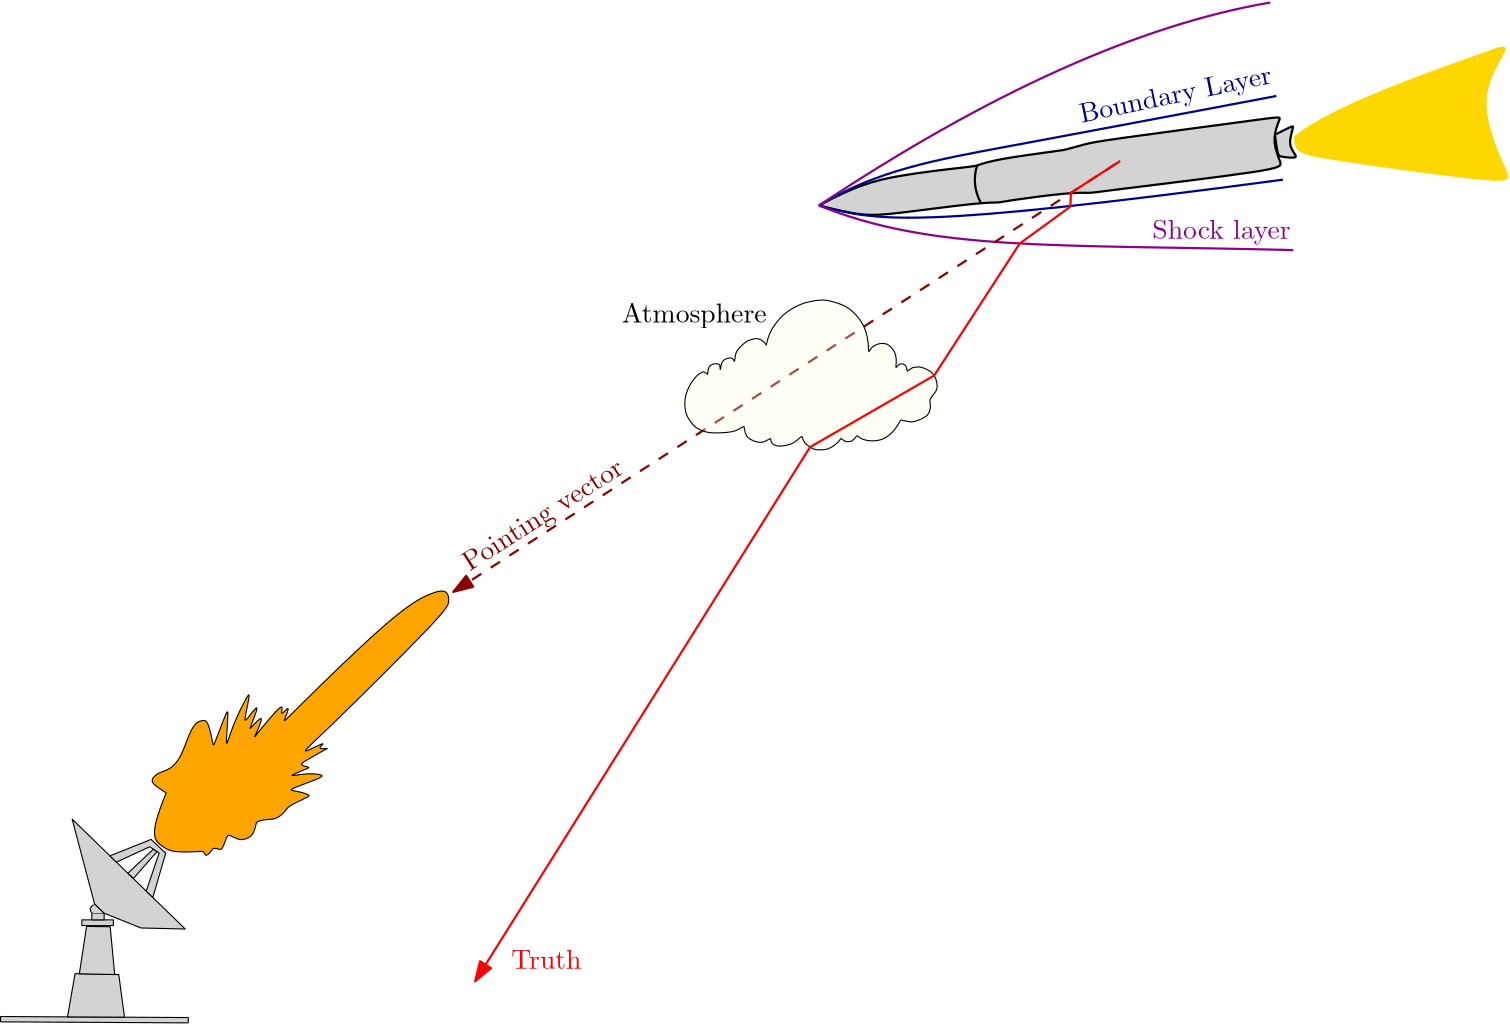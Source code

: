 <?xml version="1.0"?>
<!DOCTYPE ipe SYSTEM "ipe.dtd">
<ipe version="70218" creator="Ipe 7.2.28">
<info created="D:20240304211936" modified="D:20240304222759"/>
<bitmap id="1" width="200" height="481" BitsPerComponent="8" ColorSpace="DeviceRGB" Filter="FlateDecode" length="156209" encoding="base64">
eNp0ved3o9eR9ft33XvXu+ad8YyTLI0tWzknS1aypFZnskk2M8EEEkwAEzJA5JwIAoxgzmTn
oFa3crCcZubb3VV1zgOwpVmrFtZDEEzAD7t21alzeGUle7icPVhKHy6ljhZThwvJ/fnk7nxi
pxzfmouuFyNrhfD6bGRzLooPN+ciG8XI+mwYd67mQ5VcqJINrmQCiOUsRyawlJlB4GIlF1jL
Bzdnw9tz0f1y4spS+lYlf2d97t7W/IPdxS/2l746XPn6qPL1cQW3Xx1Wvjmi+PpwBZ+6vzP/
yWbp9nrxxmrhWiUncX01d72Sv1bJX1nJHi9njpfS+IWPFpKHC4mD+cRhOX6AKCFiiP1S7BA/
dDGNx99cn72zWfpku3xvp/zprsQ8Avfc2Zq7tTF7fbVwvJTZLcc2ZkOrOfxFweV0YCk9s8wh
f04Ff04hhAdszIY3iuHNIj0nFLgoRrbmENEtuuYnii7C1UcWo9ul2O58fG8+sTuf3KNI7OIZ
LuFJjiHwAHpi8azmgvi55YR3LuYuRl35sDMTtKcC0+mZqZR/KumbjHsmYh5b1G2NuMbCTsRo
0DmCCDhGZuwj/ulh3/SQd0qFZ8qiYtLinrQ4JwanbQOTY/3jI722oe6xQdPYYNfoAKJzxIzo
0tE50t85TNEx3Ecx1NtuUdFm6Wkb6Gk1d7f0m1r6u1v7TC29Xc09nZclujubTO2NXe0NeIEO
ljJ7C6l9Ior+2J1SHE/CdglPThREreHJmaVnRp5DPFEMVZigyoWWM8GlDOFEz396ZjHlX0Ck
/Yt4RTIzFUYLzxi+Jxi4UcndXpu9uzH36fY84PnmuPLd1fXvrq59z/Hd8eq3BNjKZ3uLn26X
8bBba3jF8wTViuZqNX8DgetK9upK9kqVLgaM6EoclBmz+STuvLacBZm3Nop3t+YA1f29hQf7
i58dLH5+sPjZ/uKDvcX7uwsA7O52GQ87XEjt4K1UCOEtg9cXbxl51yxzrGQDq/kg0KKYxXuN
o0jkIPBEbWiottUbUD2G748QV+X4XjlOzzA9yXiGYwLVVikmzy1xlQ/ieZtP+uZinmLMXYi6
cmFHNmjPBKZTM9MJ/1TcC67GY25b1GWNMFchoOUYBVcBu0KLYwiA+QgtCeZqfMBuM0+O9YEr
q6V7dMDEUFFUidJQDQGnvg5LH+PU02bEYE/rQHer2URc9ZmIq56u5u7Oy6aOpu6OJtwyV41H
S5n9xbS8g3bK9DfiL+U/WXNVwN8b2ZilawCGv72SD63gTZ0NLmcJqgXgxFAh5lP++SQF6MKH
K4JWIYTnDdBeWcoIWp9slcDVt8erf7m28dcbm3+9sfHD9Y3vr65/e7T65cHK/d1FPODORvHW
WuFGLVeEVl7Qusm3LF85AHZ1OQs9vMKAQXJxe7yYBnU3KvnbG8U7W8V7O6X7e/OfHyx9frAs
8YVc79P1ZwdLtzfnrixn6Z2FP5//9s1ZJSAiyBVwxW+TtUIQ7FEobKpcbRUJqm15A9L70eAq
iid2h0OeW7xtt0Tu1LtVskBIc+Wfi3uLMc9s1F2IOPMhQisdmE76pxK+ibh3HJIFtCIuKyQr
RDEaclAEHSNBOwUxBu2qCheh5ZoYdNjMU8wV9MoKvRpAdCFGBmplipSKoGKNGiSW2ga7WyUG
ultYrJr7uppJrMAVZEqIomg0tTd0tTUcLKYAFcsUvcsEHn5aIgKVxDpFeI1yH7G0qFiii/kU
4bTAgYtyUqEF7UIGkbc5njQ8n4ckIBkg8clm8bO9hW+OV3+4vvn3m1t/v7n5V+HqytoXByuf
7izc3Zy7vT57i+DJMTlAKyuSdUMki6Jwk8EDPNcr/IDlDNOVBsCACg8GVJ9w7mOoFr88XIEe
foE4WPmS0Fqme44qXx4u39uZv742iwx7tJTCc3KwgKclgd8ZvzlpV47y4GqeJctQrUJVjiQt
iljpPMj5UWXJKKcAygLb6mH8oX6wwVUlz29VPI0JH6H1MFeTCS9xFRfJomxoFbrCWrsUYKRd
KicSVJwHDa4mRnrHh3tslm6rhVPhYFWshs0KraF+JVbMVQ1UJkRzf5fiqq9LcdXFMtXV1tjV
eqmzpR5E0TuIRJiYgQpJLPNtJUsOCvdLXgAki+kAmCkrUULim1kQkBgq3AP5olsOsiiUQYLI
LBvF6F45cXUpfXM1d3djFq/110crf7ux8Y/b2/+4ufk3liykRRitB7vEFcTqJikSQUWKxIEP
b2i0SLiIq4ISMVBHwkVEySNvrc/CQd3fX/r8cOnLo6WvjpaReQEzgXS0QsGYfc2mDskX2RAZ
E9/z2mrhaiV3vJLdX0hBZza0kuhQUGmuohuaKEZF+SU8pdtzEgoq1isRNL5myyGuQ+gihpEL
KAvgWfWV4l7Sq7AzF3JkgmSxTnAFySKjxeGq2i0tXKMByomsV5PEFaE1MWiv5UokS3HV+WOu
hoirNoMrSX+UAQUqCuaqi2wVoOpsa+hsbehoqW+/XAdfTY4iR357PuUrJ734c/BOKSW88wkf
mMEfSAFmmJ8Sv4+Q/fEw2ACI0iKzxAoGr6vcCC7Ed8EDg0aQCU+C5/B4MYVX//Z6/t52CSrx
1+vr/7y99Y9bm4zWJtIirPvne4sw7TcBjIKKtEi4usbAiNEi68W3KliyrlS5ysP2Q4U+AzzA
6coq0u63V1a/uUKVwpfHK18orgAV6oUV5etQL2yV78DarRfJzC8TWnjd1YvOdK0ZXLFYobRh
rlSOMyzEpiJN8bbzUJDRSlB9RPaDqqTqT0FSyOIJhGRxKoy4wFWarXvSN4E8WIPWuKAVqXKl
QnKikQp9FEDrhF5Zh0SvTKMDPxarTsmDRJQWKyaqClWvvlV6paHqaK5ra7q4zOUbtAUgzcXJ
K85GnLmwMx9x4c3C+d1V4Gt8qkhm0iP3Ay384eSjqBhUXgs2foVjOVuVvopwVQjhCT9YSCJJ
IcHB8ICrv1xb//stcEVoEVdX1785XPkcerUxByECUXhlEYZeKbqoPMzrIlEbLRBILivDaGWp
DESNsFV+gMLzqPLtMeqCNeRZSNbXx5z7UCOwUlEwV0iLQAul6D1GC1WkgRbVbpKtSKZgrsKE
ExdxKs0RV/HdGlHaKpGnqiGK7XrZgEpxJWjRbSkOFDeUqcO7EkkBkuWRqjCNqtCvuaIYZ7S0
y6LQUPGFmC5kQ22xLAj3xMAJvWK0xiwmNlddVP2xrUL1N6Sd1QDnvgGWqb6qTCmiejubezrY
XLU1IP11NJNStV++CK7ol6eqllI5BygirnJhVCKubNiVCTkR2RDuceTDLhURFwCDdi2kKc1x
wyG0UsOSJgpKSLXVmlisuRheI7zot9fynzJXKAbhrJAEKQ9eW4dYfUZihSRInOA1PVzMoLIQ
Wo7VBURJRIyC5Eu7dyYqzQFlQ7os3N0oogb8jH3UN0TX6jcSV/iWOhvgavkrslvsuPaXPkOF
SKpVurNZur0xd32tcLySO1pMH8wnt0txzRJLUDmuXRNDJZwAmJIOlelquWKi6GEJ7jmo4KIJ
XMU2lGSRe19E+sBLQ1w5UgEUg5NVrhgq4QpQhQQnJiqiLyQnojb0cB4EVM5x87S130iCNqVX
SqxYoDpqjTpBZRJDVYWqv/NyHwWgunwCKkp/FymaKEostsWYa5Z1CYUtmBGoiCtAFYQI29NB
pHgHBDnHXOFhyIZw7EsZQEVth1XuZbEfqwZBhayRp8oIb2o8mQeLaQBwZ73wYHceQvHdlbXv
r61DtXD77TFlQDgr2CoQcrSUPsSruUAWmjoJS2mJw6UMArABs2OWJhGxK6RswhVBCK6kQMAP
Iot1sAxRolRI2XANP/dbitWv2bSzh69Ba2/h072Fe7sLsGeoE+HnoX74EfDzyFkiQSBhbyG5
t6Dw2FGEUFm9V0OLIs0QKM0Vfa3uEwpsO1yJb6ieIaXCZcojPrzTc0F7cmYqXoVqgutBK3x7
1CV6VVUqcBWRVOhUqRBQucYHnDaz3do/Ndo7Ic7KYqqBipWK21MDPW1mw0dJiDp1Nvcpoi73
dhBRPR1N3e2U/sSotyP9sVK1NV1oazzPJa1nTnNFUEWUUmVDECvghErEngrYcQGumD03vgR2
i7uFIYIqr9EidQobULEVgQ+hWgnPHl4XmGEowCdbc1/sLX57VDFeX6QnvKBQCZR4oAKPpH7a
gvQPE/vzyQNqIKQOias01Ws6wN6xErFqSK6E87+3VXqwt/DgYAk1IH7E96pXto74rsoVEfUV
F4ZfkemCuC3D6j84WLy/D7rmb+O34rR4dTVPbZkF/D4EBv2G/Dvs02+b2qtGla69H4XIGjNJ
XG1za9Too3JDLCKOF1yVEh7kjpR/Ou6djLnFUFEYlWBEdbHIUIlGSQhUATv1smDXqXNFUPVN
jvSMC1SDXdZB6Yh2jPS3D/e1k0vnxNdPblylOY7LIk0AqYebVMCpu70RYSJPdYk9FWVADdWF
1sbz1ChQeRyuSaMVdmbDlP7SLFYpDlzkQk44Kzh2+DFYqVXBpoarVYOrnOIKbmGDu4JgA3kN
UEEB4GG+PlimrHRl7etjvLjwNkv3tsuoxVDpgxzqp/GrQ087Eg2/x/E6Qu7065jc168sROzK
CQ8mvqtwa60IE35/bxF5EMAApL+wNsLFIb5npL8+WtXWndr+Oqha/OJI0XVvb+GTHeqdAjBK
i4y9DqWfBu0KMOmoE0hJJlD1LtQ7RTEmXFHuQ+Kr5GYqWT9uqTSAv6JWgwcZEOkv6h4PO1Uz
gbsK1qo/5wiySzcqQSKK26RcD1IZ6LANTI9xBkT6I6hIqcYGOkcZKsVVr8GVuHGJh3CitidF
WyOnv4ZOhko5K+YKUCFUVSsNk5iHGyZkFFUGlGCooF1ADlChAFzJkkyBKG6ZSmvrJFfcW8D7
jlrNc9G9MvXbUb7d2ZyDe6FmO7ISVWdrXx2vfnm0/Nn+4u3N4pVK7oheNXCV0m9nKq+22Mzs
MUU66MUiuVhKH1PWowLwetXJF26uzt7WXH2+vww5+u54VZTqe4bqLxAuLhKB1jdHq2K9SDz5
grWL2hFfsHYB+88OlpBP72yXr60Vjpaz+D3xcykjq+u0StyLafrFDK7ovaBkFrEv3UKNHDV5
5qJrBbgp/0IKBbi7nHDPJz0LcZSBTjznyHrIa0HVRR+C/oAWQsgOikZUP4ERCnA7NOjAA4Zn
dHi5c4UkyGVgv7JVLFaGUjFUbcqrIwly4iOudKHX3VHLEuPEua+rjdJfh8FVcx1LluJKelbL
GWlMUc+Elg9YsshN1QT8PD67lJohISpEOagm2tJrEJT1uAyHUZd6HMixrYofzifhfG6uF+7t
LMirTC4aL+LV9a+vQrIq4OrWxtzVSp68+hK/NPzWlvaOdsXJXU4fDBgxdkiOi5LgjQp14G/q
VvytNYIKNR0SK/n2/UUYJ/mh4tsBz3cc32qovj2WjHwivmEtJWPGnh9vgfvgf2vu+nrh+lr+
+mpOqgnSq0UmZ1EFS1NKlAq8HbMbPGKx3dNKS38dLRvhyfcBqlLcnY84ssHpbGA6w24q4rYh
nXGvQNb4Br2Tg75Ji39qaAaMTQ/Lwk2gGsO4X6/jUIAr1+SgY3xg2mqeHO2zDetGqJnX/pgo
BK36dbdatFc3qyW/5u6OyyZxUCxNJoRci6cSr94sUWfkQeGKFDgfXMmhmgstq04vNRwoJ0Zd
syrcczE3HP4iQ7U+i5ooJrEtVQ8MJ6vW+qysbtDirFoUm6fn9pgWB7N3t+Y+24d/xotY4eoM
aFFPCRcoA8EVBI3zIEEFkPRKJf2U7RK0K8GAxcUzSwZksQJIBerPUysV6a9wZ332zjpxdXer
BHl8sE9ofbG//CXF0hccuP7qgCpB4k37+W+vrH93lXLlD9epPoWmMXKV749XkTq/u7YhaH2y
u3CXMmMJP/QG/c65Q7wdSLWUwRPYDri+oBzNNewxKxulckBVTmwVo5Uc3svechxZAP7WCXMO
lpDmgFOALbd/ygKWkMjIeI8P4NY9PuCZGKTWASOEx+CRQaNbNS2tqiGfXnd2TgzaqQw0T9Ca
oElyH/cT2ih6Wy29rYPdbVL6ScBf9VahauxsJROFYI0yuEIG5MYCRwdxdZE7DIoriDC1+6hn
gvylFhFK5OQ90q1C3Ud9qiQtJa+QUpFGbc6pl1tsD25Vk7mm7t4jo57UL30WL8H9nQUkF7E3
4AovNArAz3cXHmzPf7pFDXZlrhaoot8Et7woyUtL0Y3ZGEeUW9ko80m+8PanRcBVaoHe2Sji
Fj8FcXejiLqSo0SpcJe4+hw47S3hJ36Gn8jx2e4iPpTJim+oiECiJA9mtD7+en1d0uUPV9Z+
uEpF63dXScS+PFr9/LCCGhNFwf1dakrcXC/CesEf3iapnL3JqwDXqH+b41tcF65U8kiaSH9b
xQjKvYWkj1JD2JkP2qFRSd8U/NIMgQGWLIAH4Z4YkFJOwmHrx61rYgDZzTsFReL0x7YKFz4W
KIHKMzUkAwwOXmueHutDGchKhdzXwW6qjYjqbR2QdWSSqWZzFy3QGF0pWpRpU1B10G1DV61e
tdR3NldD6sFWcNVwvrXhHK1QFELivakHlQlClOYTUC0/0qKs1/BwQgCfXcvTS7zJS/BkeObZ
8IAEFODkFsiO7pNAcfkmjnolc40SE5VmeGW/u0KvGl47VGE8DFO8zes1N1dzV5cz3IFM4JvD
tlVy4RPLScA+p4YouHGB/EvJEbZN1gGhTndOcoWXW+LTnfKDPYUWhJGJklBcoR785rBC/DBU
f79B/X/E328SWj9cX8Pt367jU/TZv5KU4U/YAGNfX0FyrCDJPthZ+GR7HqXHpxzUWd2cw291
C4ImC0MrOTwbu/NxKPlSxg/9hyenWntmKkXTL+Mhx5gfOI2bXSDHaq6yZO2nGOuXC9zjZr0C
VDMClVNzNTXs0V1QY3phGmXgGJWB1iETeSpl0Tn3USO9Rdqe1KciqKiNoHsIstjHVkrpVYPy
6gIVOyuBqqPZ6DNcaGs438ZcSU3HxluhtVSzIiMtdHk115krWrNgqGAkjkTwlaMgooDTMdX+
qt0E5Seu1mfB1Zf7i6QJ5Fto0eTelvQ/uVVFiY8qbiRZGH6WzRm1hJT0LSZpIVIvdlMpKpBv
zkZ2S3FI3DVaK0RKKnCQv4J8fUJiVcLPvbctaC1+JlzhYk8TBbE6WP6aXf1fqEm7rqDiJQDE
35kuihuI9b/zp/6Jz97YpBmM6xAxZE9Ci775/qIEfsS9nXmgdXONlhrxB+7DLRQjGwU8mX6y
UoCK15Hj3vEoNTZHIVMgyjHWZ0eM4ra/GvRhH3Fl63eNm6FmSHkhSn8jQeoqjEneFK5kKdBJ
nqp/kojqnRjutgGqwa5han7WLvlpoqpQNfWq0o8suuQ74UqHQHXJsOuGY6ckWMMVmSKKiKDF
3ptqutWc6h6IUKzlABXHLLkm6NIhD6JcpRG7LEA6JK5gexIgBG7qWJlYamlCiK5zN+lTQmsB
8WCn/MkWtAUVHNwsEbXJA4QVsnkkmOUkr0LyEgBuSzHkYh/0U0UKEhpgCQ2s50Nbpfg+E36s
WqMZabaTvwJaEC7WLjJaTBTHErQLFcSXDBVs+V+urP312jpyH8j55y3EFi1c3qZb+vD2FtD6
/mrlu6uVH66v/u1a5bsjfO3it8cr319d5T4Y2fuvj3HL7a/9pU+354E3nordUmwTz2o2sJqZ
WUn7ynEPcl82QOsykKmwC1IDZw4HBVHqmx7pnUKM9k2P9U/jVgdxhSQ4bnbDuk8NBe2jYYe0
qqotUHDl1fMwdmv/xGgvjLoMLUj1J2s0PJjXpmeo9GQCtT0JKlGqbi4AJQ8aLl0lRLZVHeKp
xK4b7dCmC+2N59svnWu/dHaDB2NkNmZLB09eRdcoIqt5CoiDXr4PI0/BAoGcqyvE1RVIls5f
9Kly/GghcUSpkAYFD3ANlwUjtJi+vpK9BS+0hqote7WSubIC/JJ4I28SUTRyw6vbPllvlY5H
jtaPnIUIdWJROHD4SngMj08spvwrmRn8YpskoVS5H4hg0u9GE33kuyQ25qBa8EIPSK+gWkuC
Frj65mgFEooM+LfrBNU/biqo/nl7+593tnHxX3e2//vONj71YAepNndnPXurkjpeSByU43fW
8qR7MP9Hy99dgXWESat8A672Fu6uz+JpWcsFF2gtht8ddOvKBh0pXkGOe2wRFwwV9y1tDNUo
QTXJUQuVJEEoFZWEUxbYdXAVdKgeO/WvnDK9oBoLJFZjfePDasKKl5U7ZPhTuBKjLqszRucT
UPXWdhV0Y0EWlEWmTigVaxT3rFQ7lKBqIKgQMtehnDbHLg9v4JWiBYXZsNYxkjWak+RBIy4D
iZl96sCIHaJhv1XuLaA83OPZSFkd2y1F90qx/XLisJw8KCf39HgbrZrNRTfwtdCo9AxPSnho
/jbmnoX9iHKvI+zIhpy8cuTmIoLpShJaJVYwpEXD+OEPgfRJ+xT5Fz6Z0GIjDcCgWve3S+TY
tWQZjh12/QcRqxsbnAQpRKb+6/b2f9/d+Z97+3+7sXm7kjuYi27mAitJz2LCtZrxH5ZjN1Yg
xbP3Notf7JS/3Ct/gdpzt/TJRv5wIYFUng85MjxCrGJmKuGfinkniAdkMZAAa23ttwOkEQOq
nkm+1krV77Syp6I+g0Wc+cw0OSvFlWtMT8UMqy6o1Twlk8Ygqjr82a6hqq76mWU+Qa3OqP6n
qb1WspRRV0rVopXqslEAUrSTUl3oaDzf0XC+s+Fcx6VzeLkpyG/TG1BiX41tRGWUXayXpEVi
TOaQeb59OUvzorD3kqf0LF8QGXNDZViaw8H11myEJzAjwI+H4WXKi+ZzFnVXViYlOFzgKktt
f3DFi5K8fjQbRYmqVSvhLdNPnFnOyholVY6MVkL6pUe0msMtCOpCFD+h+ecSigXy7VIGHqx8
fUiNKXJWcOwsWeCHY+Pv1zf+cWPjnzc3Ca1P9n64tnZzObs7G66gXo46i2HHYtKL7LaRD2zm
g9uF0E4xvDsX2S9HD8rR3bko3iyQ2TRNTNE0S8TNwaswEedYYHrYRy59EBYdMkVQDfeIUk0Z
ULGnctkGPBMWGXThGOL+FUmW0XKv0SvqggLFSRrbMymuqhPFJ6GqOispAxVaPTobmtpquWro
UEs2dWzRq+kPUHUiwFUDkiDlQXB1pOfDD5FENFp7ahmUxjbWCpQHK7mIKsdUE5UGsWhmhpqo
FPkov+48S4NEtpj0L8lcn4qATPMuCoRsk2SUgse9eD4nyt8H30240stJrFpKsma1asmEGH0f
XvteRrnBK5Ub1IKgBtcB/qhlyobcJgVX5LVQrxFXewtcAy4TVEer33HvvYYrDlxco1soGNIi
0PrmaPl4PrGRCyzEPTTAGZguhByzERcAmws7ikjWIedsxAnkyjHnfNxdgo+KONMzk1E3L7s4
Ro3xFTJUkxb3+ACECMZJgaRw6kVCdFpZo8YHxaJL25NanRoqfIeQvTodKtNWfvswNaxsA9Oj
/RPDPTzB3jVscCWDCt2tg4ZXP8FVS9/JhNgjk+pt2mVVuaqv5Ypl6kIXcQWxOifmqu3SWWPr
wSFDtU+pkPMU96PYz0dWc1L18y4JXk/EK5unhWkWE7qldR9hgAe3XOBEzf4lUM3JlDKvFuFr
aSzHI0FYRlXkowRVnomSZcps2JXT31PNg8V0NuSuWlk6ISgVuW6tUM82zCN2jNZS6og9PLi6
u1FEYQgv/WCHxEpBdSxQCVFKrP7OwVxt/pWv/8kl4f2d8vZsZCnpheumdOal0c2Ej26TnvGE
hwbtUNzBOKV8E8CJOuchVHwTpCd2tfISlLFzUqoBKJXhqZQzZ6LcNjOSo08XfSJKQdUmZahI
rIb5GzJUAIwWcWihBwYMQE6P9E0M9YxbOA+aO/VUVcdgTztP6LUYLVDdYVC3/TwGw5Mw7LXa
FVombjhIKpS2VXuzMleAqpMC6e88ZKq9/iyirf4MTaQga8wnRKO2edfAVpHaj3As1eZDlogS
MPDKAoCcXkDMcNAFAAsbdMFsE1142y4kfPyFPKiWIK5Y5VysTmp8giLiYtEz1r75nohkQGOw
UHAll4XUSYFvSx6ehu3xS+IXpuEobm3R2hx3ZW9U8nDRqEbvG1wdLstq4PcEldKlv6sMuKmb
osIVEuL691dWoHuVdKAYdWUCUzSpwgN1st9K9sXA6uA66rHGKGxxom4i4rFRM5wwGKbtDNND
Ph6FQnYDAI4aZ44PXTYzePNNDIKfAEFFEhfhVWbBxlddwRnWC4KyUQIfUqLEd8a3Ip821A2u
9Dpgp6iWXqlpkdBbIVo4ZHadWqMUnQSYyobttVzV1/j2i51NFzuFK4IKcbaj/kw7B6CiTSgl
tQmF5tZ0hQixWs2pTqkQJcNagIpWpUMOY84Bt0m+zdagJcmrSPMPnvmEZD2fTKUWeAYyx6vb
RpCJksWjKk5unVvVtCpnQAVVib9nWQ/bk9HKBPAuwK8tBl7Weg6XMleXeRMQ/NUW5UFw9ZUa
/aIOJzVCrxM/pFEc3PyUFuj6D9dWvz1ehjE7KMXxBsmGaC0Y5OjdCqwYzhGEVP1Rt7W6ncFl
pdECyAsrDPXSJ7mFbjMTVKRXyIP9YqKQ9TzanPumCBviSue4gPTh2WJxNoR2Dc8owIbVGiLV
lWb7KBJrz4SM7dHQgkJrlNvsg7z7b7CnVTZtDVG0Slh6WkTKBk3NAyRczX0dl3uUy2o02qEG
V52X67ouM1cN5Kw6yFad7bhEULXVnUFhTtWfxon34FS3ncK6LOhu0qzaduTKqWkHmZ+ZRiQR
M3SBO5kQYcYlpRxPlmp54V4BaDkBlcGhzDxH1KKkwVIpQbdFtlXsrARRtRxQy1WFV5q2aF2S
Fpj2yMBnrnLJJvsW7+/AXC1/e1T5wVivEZxu0J4gaBdyIiz6X66u/uVK5fsrFdiqBzvz8Gnr
+dBc1JXyT8a4PyAjT9VgqHhWk6Y3ZUdMkBf4/LxSLK+7iz2Vk9VJhc3soiU/amYyUUKOOCgR
Ih5OmCKhk54nVYWTtBuCPLxaX+ZxUJtZmqiwavDtMhJjGzRZeSfXmLlzzCwrOK3DvW3Dve2I
kd720d62EYrWYaGru8UipgvZEC5Li9VDbfaOy3XgytR0sUvEqkHM1VkSqzrial9ztT6rW+6y
Bo3aPxNAfkFFXwQJkKmoJ6egktynuAJREqmZ6bSSLJcK4opGtggG3RzANXOlvJPkO8mGP8p6
hkX36fBWu1iaK9kHJHt/2GKpzi01/2khCda9cHe9+Ol2+fPdRVqyoTXKtb9JS0H10jf/dnPr
hxubNJR1hAcsf32w+NU+CFz8bG/hk63i8UKikp4phKZR3LFSqZ16IT31VLvTaoZN1Ax7bDgl
CVrsk9w3RosyzjFarHHRoswAc2JwpZ359BB/B8HMIhfGuqGEd0K+cJCh6rePke1X1SW12Um1
JighdtkGOQY6reaO0b62kf52yBdH+xiu+4grCaILqgWuOi73tTf2nFzKUWuCDFUXoGq6cJKr
M8JVe93pHW5AIf2hmOKBmSA0apELNxol5cRXiJGjzkXcGfZUGWPYj1lKVaFSXCm9Ckt2c6rW
E8NA3zAOu+4Rc2VMy5/kiqGqLfr0nkQOSX8+YwMsbTej7T+03rSWo6XDHR4jPOSZ51s05U4Z
8LPdha94mPAv1xgq1fxErcet9VvbyIlfHiw92IYNm7u3WbyzMUuLjNvF2+u5/bnoYsKbmZmM
w1Zxccd7P9k/M1pqSlOPaEpboAYDmkNw2fpdKPTGqm7KPW7GZ41Hil4BJ0UUSOOv5QEGSoLI
kh51D31DtywmSlYd65/mKmCaS0uDrkmma5wBm7SYJga6bOaOsdoQtHrbmC4RrpbBrsvmziZw
1S2jVi1Kqbpa6k0t9d3N9SaI1WVwJXmQTXuVq9OILYYKRR80Slbl5tX2UuWmCkSUK6vTFnGl
PNVDSjXNY/DMVYR8uyFH+A7wSOKLKJ/GPca+noeKQRlynlVQ0eNlf6usDNISYaoKmKwYUvuL
VjPVCvVanvsM1HVnpVpTUD2g9LdESiVQ3d7+rzs7/3V397/v7kj889bmt8crNFZRyd1cSV9b
StFWx0r29mrm6lJ8PRcoRpwp2HVy6YqfGq5G1GodJyytPzTf4halGhdPBZz6OHj5mNIfiRUP
w1i4BoRjt9AMlcEkHsMPo+tJNeFAQUThu/WL+klMcwacVtVlLwUVmz1AC4ELapFZuse1cFkV
Wu0KrX5Gq6/tp7giqIiolvqelvpe3DJaP+LqrMEVdajykUo2jJeGJhmS/tIJg+3O64ymImhM
vGuomKgMD8CLWInsiBCxX+JlPuGK86CRy+Z0zNIeTA+3PTn30SO57cnZzdiTSL+hbK9W9wd1
0PkJS9ngfMK/UQgfLmeu0KbCwh1qLxBUn+9Rax1pjvpR1ELf/e9P9v5HBa53f7i+dn+ndL2S
PZ6PH8yFd4uhvbnI0Xz0qBzZLATKcXd2ZirhtkWhS8xPgOoyiiDTxbUe9QG0yAgDwtWAa5yH
EwyubP1qjApQTQ8ZszE+hkrESqmc0qXaMLuJSZCpuKJVaQ7FFTdUpWvhUGhJfqQHkHyR6eoE
WkJXrXAhLYKrIeGqo7G/o7G3rcHEXHUxVL0tl3pbKXpItdhfNekmg8FV/ZmOutOw6NQAZ38u
pysYhZvqJ6gNX86H0JJKUDQqI00GvZZHOY4TnLLfvNmQQTJ22ft40/3MfJqiTNtd8eNouxk5
c6GO91OrPYnSnOcEvQC6au/kPi0tQBdCi2l/cMKS9Vhhrq6vF2/wMTL34NV3aULma3j1q+v/
uLX533d2/ufe3v/c2wdapFp3diBfXx0u3ajk9sqxrUJoLetfTvtW0nS7kATtTpqP8kxEkQHZ
jc+Q4RkU2zOjYRBrrVNVNdwGV6QqfQ7WKxBS0/Mc1u10+PAhgVNLE8OpoZKsB6VyI6USV1RU
Kq8+qpqrsvQjww+MFg9IWPtk2IZ815Bp3GKCaiGsVbTaFVe98FfNg11NAx1NhFY7odXdStGr
4hLoEq66L19ENjQpl0X1YHs9tRoQlVyYXi8+sqMsodCiAjCvXVCuNigbUkKUvqjuEjhZoNwG
VwVy7NwgjXtkMpDddUAf70AXSxk5OYTWcUrQsbiPghsIRreTE1yIJ1qD/CWBFbmH+7QiVqhe
N0vxctwz3HxhtKN+Oem9sTZ7c714d5PHGMDVAbha+Z7s+iYlQc59/8WryX+9sfGX6xuf7ZSv
LCYZqpnFBC1TzsZc+RBNHST0+S2qOQlhmYRnHvBybjJmg/3K/wy4H+LKSIJjfWyuepkrs3Q+
tdCRmxK0vFWoatKf5sqp0SKrJqNZViKH3RQlO+rYc56V2S0nA+bkgUBZN4ReIQQtcGUoFZLg
KCdBcGXpAlRN5nbiCoGE2NfW2N+G2wYKQau5vptcVp1GS1YGqdWAMLiSDlVZL6+wu3YrC8TL
KzqvuaVpmSdpUj1MclBRcuNGLwJQEVfSGk14FlO+5bSkrZCqDthpyzFHC5x/jU7UvFaqFd7X
U53oq93xqorWkKzgrBWiW6VEMWzvvvBB45/fDI73XVlM3aNBuwXqsdNxWzTfLifY/MDthX/c
WP/7jfUfeIAKUvbJRvGwHN/IBiop30KCti3kgtMpP03cRV1k1EO6q6nSHCcyfsXNbJMGuQ/w
kFgpa63LQFYPYyl5fIDQmhoKKJdOiD78HSYVut4aRCVYf1iLOGrNFTfE+OeKrPEFJ82+KSkS
a6Eyq5JQqkKG6vJgJ4nVwyGYVdEil8WqVSdcdTWc62w428GxanDFa8dGOU+HmVQNNq8IAx5e
TCmwx55lloqGI+L8NSf7xWSLK7ehkAF56sC/wpzoqG6350NpToTkvora8iODOoxW7aZXBRst
NxNUczT6XgiMd9d9eP5Pr/Y3nlmJuz7fWfhsf+V+deFmmSbV1c7ByvdXVv5ydeU7Gqla/fp4
5e5mcb+UqKRp+W8uBk22K6jc3FVgqGYADxPlro6as+GhoMam+6ehUr7aMEJ2brC7FFqD0uPy
6qTp0VHVq8mqatUWgAonw1wZ35z1SoubKFW/0rRh6TyQxTLEaqzq2FstpmZANdDZOFBD1ADd
03QCLZUQ65VqCVccnUTXuTVuL0hX4eE2ES3DMTNqOU/1vQWzYlQd1yBLdfKFfGoTIVfQq4S0
2TAJo0IHFhn5S4KWh9RuIMZMf1Y2t8omsvXZqD4uSR/mluWxwzyfnkTj7rHtUuJwMXMwn8j5
xnoufVz33ut177/hsXTcWs1/ebTCA5wLn9O+iUVGa+Ur2uAMG0/x5eESoAJaD3bnjxfTq9ng
XNQNqNIzk5L+IjzQQjUa8hS1jAZkVJj7mVzT1Tofva+hmv5seoq4ClUvvfSj5LJo4YbdezX3
jf8oqv7/YQGUydLpkyGLjIZeyfSynapFrg1FrCxdVd/OXI2wWA1TU/QyzNVgZyPoUoAxVHTd
odFCQmzV2bBFuKIGqYEWQnMVqOZBaTkmvBJyvAyHAkyG7mSpTnZVzNckUGM4QRYH1fBMOmCc
2CAIidQYI6kkTdWDttQxXLJLQp08NitoyXZXPJj2BPFEdOJwKX1jNX91MZVxDfc2nG784M2z
b73Ucf6Dhajz8/35Lw4W7+8t3Nsp3duae7Bd+pwG3QkzxGe78/e3S3QS15XKF/sLNyqZjXxw
Nuyi4xbdtpjLyhlQ0p+U/GYPl2NS4zt5Klg7H6r1XKp7IJqms0+NXkEx7CO9DuFKZ8Oqvkmb
a9xcE7WA6c8aifWkUuF2qmapUXIlHLt29QZUJmk1aK46RpmrYUmCzNWA5orR0lwZyZElq7/1
Ur+SLDLw3U2ICwhTI8UqDyosyjw5d64MSMrVDiSPtQAzstYUlP5060BalGUVdNLRnHHSUdLP
bXB1CpakMLHiFRpp5uVIXuBeV9sx4jJnuKUXK2WPhuxOlSMoZW/+upzYWY7vLSavrGTvbMxe
X0onJsx9lz5u+fjtundfO//2K+OmpqtLqS/25z/ZmL21Rgdk3ark+Ei3+c/3Fx7swX2V7tAI
TeH+TunTreL1pdRGLjgbstMkJzU/R2QlBRWfFy8rGODwSDnGlthNgsMvOnMlpEnHyS0ZsNpi
6rNrCyRcqSlQ3gdR2+2s5cptcDteA5UyV4qrKe4hyAVsucqDVmWopnULi9Kf6rpLGWiIFZsr
bodqsdJcdTXJhzXaVcMVhxit3ua6nstC1wUThx6ACRi9x4VUbVtbjfsu8oTwvMqP1BPQK3c8
FSyWW/oGTKaxi4dxkg01ITHb4rohTZTC1LF1ssGHzy7Q2wblmEQ9yxqTOUNewQzzdtc4DaAu
JmXTxJ3NueP5ZGi0e6DhdOf59yFZp//4Qt17r6Xco5+sZW8up4556h7s3d2YBVFIjvd35+9s
Fq+v5K4spq8upa8uJvdL0UrGXwhOx9zWEPcT4KhnkP7ACRQAjmis323VYSPh8rBpr6qT5orT
5YC8siqYJeV/fsxVjWM3+lQuW3VXjlvbddqqI20rQwOreqVaVXZpYeGCiIKhMnHPiqASoh6y
66M6CQ6xY+do1GFgVvuhakGoClFUC1w1XRSoQFclr6f1UK/xIcCC1kK1NPNLo5u50gYsrtwX
c+WXRiVhmandNRMQp1TdXw+Gc9UBvK2SPreHY2+BtgTu8JkMckZi9Wg7dQ5elM8cpjtpDzXP
2B8tZ2/w1ua9YtRr6RpqPtdT/1HzqbfP/enlD197trv+w/W0j4bt6fEJUIS678F2mbfMoFSc
u7WalQH77UJoPTsD054LTCH9BbnnqaDCywqoRvtco/1uQoteXIFKdykptMIMeIkrtWbnpMbR
/8oVJazxh825XvSp4YfH/LizanaOmVVRKWSO9dX0RSGGPdPD1Fen4IWbcXFTBJVh1Dn39SmZ
GlXLgi1DMFfE1WX4KJh2RA1dKixdTRYtaAPciDBXa0OlVxIV2XojqsVcybHGi0mOlFouYa4E
Nj3xohbviKglo/WdVQ1w2hpGMsXeiY/Ako7BiuzuKeijp9WhPep8FTmTgc+VUpJlHEPNERHY
duZoYP5wPkGH067kbq3TCbcb2RnvUNdI28X+ho/bzrwL9/7R68+feuM571DnQSl2dSWNuIk8
uF4ATvf35h/sz3+2W7q7nt8r05rycsK7BAMZdqT8E+SpqEYbNJTKCTskXFmVYrisfdyc1Mt8
Omd5eYDKN6na7C7VwGRCasyVo2quBozmvKAljVCx3Ha9K4dFjyvKkeoKoOz/susMOyXDzDWd
hPEBYonjRF99xFho7mkholTP6jKb88baGOyoytdJqFSYT6TCiz0aLTn4RbWDeBxUcZXSUKmo
ciU7FyT3LaR165uFSBTJOHxbUh6Z7Tx3nHLcbuIGAjzVNu9DNA7t4XMwEnzeKR/dQ4aKjsiT
6R1Of+HNYpjP7aQB8v1SHEJEhzPAtC+ll+NucGXruDTQdKbj3PsNf/7j6TdffO+lJ1tOvz0f
dVxbSd9ay93dAFTFT3dLn+6VP92du7sBt59cz4XmkdPDzmLIkZ2ZirqtUCr/BBFCSmUlpVJc
abFyjuG6j4yWLgmlTUpETVikceo50ScfMJw223WlVDIXyl3WmrEHw5vVOHOlSBqqamt9tMaW
c8pjgTLZHuqlP7RYI0R1I5qHTPDqBJWl8/Jgx8NcDSiumiydTVWu2GKZ2xvM7N6l20B6Rdb9
Yg9zVXNQrbSvORXqRV7t5FmmElIq8joL77RipQoyTiF1EJZUAVRd0ndQ5yEzuiv6IGX+Kjrn
gW0Sn3onB99BmrjE42PreKOZ3nmhDokthDcLoc1ZRqsYQeIjizVPhz/slaKlkN0/ZJoyNSEV
mi78+fJHb13408vvv/TUey8/Odl3eWc2eHs9f3dr9v5u6cFe6dMdSFzmoBxdy/oXYq5iyJ6b
mUrTvmMbnXE3JelPWSlDrygJjkG+aEXGPdbntZm9KutBo7gTNWlB6tQdiUH9WQtCBo/FTnPn
ioaN/ZMyvUDaqLliq8YzWo6TLMneCsS0sbdC79nRA6JGyquBqr/9oaDE18NuytTCRCmlInJA
kYFWu5Ys+VTnZWJPaxo59hq7rpWqWhJyE2Bm6cSRs3yasbBECyu8bEf//kB1QdWhDbTGNyOH
iypznlPlnpxLw30tnxxAusSnKLPh90iDAo9BnUjHC+sD4XWTM7JWPeLb2NFDx6FvcmzwP33Y
KoR2CuGd2ehOkbRrIzcz6xufGTY5eprH2i721n/U+vHb9e+++uGrz/zxmd9eeOfVnHv06lLy
eiV7czV7q5K5tpzcnwuvpr3zUedc0J4PTKW843G3NeIcleU/37i5atGJK6hWv/JXY2S3PNZ+
77jZrzRqwE+QDM4wJ7SmA7pwD3/WP8lLyTzT7tZ50zs5AHrVsvW0jO3pFWpZmpHUVmOWKIYl
gBbfSQs3Kv0ZXSmV+Ax1IlveKuZ8jA2VKBVBBaI6mwkYKJKkPIGqvSY6GgGbpeOyfiRpGpQK
GkX8NFCPvavxvKnxfDff0j2N57oazpdpSNjL5ty/xMGzKOqkNTqVIkTnh+fDjtmwa5ZX/XAP
7z1x8Wqyr7rDi/lcSPiKNAUhE308LBr3gUw6L5oPuEDkg3Z8h2LURc4/yYhS7zQgKVLtv2aN
knNp1CnWxcgmbRkLbuSDm7nAZnZmIxtYywbWc8HVlLfgtYVGe1zmdltXw0Dj6Y6z7zX8+Y3T
b77wzotPvPXM44NNZ5dirl3gmvKv4FdNehfxh0dd5bBDxCrpnYi7rBFerwlOUR702AbcVrr1
WAdIpkZVPeihVgMpFUgIyCoMaxSgCvD8uV8tQ1t4eZrh0eSIIkHfAKFAFeJuRmBKjShzD4FK
OXHgUKHJIROFhQOCTMF04VPDHDxbNWHpGidn3mGtTXlVH0Ux2sNQmZoRQ5L4mJPB9hMsmdso
zRkfKt7am8SoU+JDyms833XpTGf9mU7cXjpbjQYVvEvdU05QzHOU+GznPM0t0NnOaf9k2j+V
CUznAnZEZmY65Z+iexAz07mgI0/bnZwQtHKcGlxF6lfT4QMy48eA8VJ1gJbbaLuKfyLjn8wG
pnLBacKV6KKe/ArtMNVnABbCq4orclNSEm7NRkDUeg4gBdYyM5WkdwWR8lVS/uWEp+Abj9n6
fJbOye4my+VzXec/aPzgrXN/eunPrzzzxlO/PfX6c/aB9nLUNUfntzgKQeDkKCHCCOds0EFJ
kM5UpJHy4LT4dguZpQlOamzgWb4AFbLboIAhm2Jk7RjwyOaIoNp6Qxtn+DHDvLbIUxDspkjZ
mDfZWSMNDT+3Xp284CISJAUdLxN3TQwiOvm2iz5U93SN07XJWO+zkpVqr3alagQKMdJNREni
E5ni0q+JWOKWlLmVLJMOTVebMud9LWylmi6aoFHAqe7jzrrTnfWnOxB1OuhDWncuhHmenJbz
nIUwQZLjyb2kf1r+ZUbcM57wjuM6KSeHy4n0bit1pN02fCpFkIgEOaBC2YA6IyXpo+29PO83
TRujaOe4bIaa4M1Qk7g/SwdLIieSWPE/CjnBFU0Uz8X2y/ED3tmxQacczICoVQgjVC7qXoi5
UcQBqiXkVv9kanIwOGJy9DaPtF7orvsIFuv82698+Oqzbz37ONBqOv1OxDFcoK1/U7nAFGRq
PuIkyYo6gVbWPxWTWVAeB+Xp4hHVGpWhYloc5M0ylOwsAhU4jPA2HImwiz5EPk3yYcUROfaT
p/4CdhkttnC6VBmT0MK3miKt86lBZVpwmWSlmrIwV8LPQCfFIMdAp616D3/2xGKfmngZrWl4
cuKDRjFUhkzpEI3qb1UtdApwxbCJM9dWiucWLp3rqj/TBaIuftyh4lT7hVMdF07RPXUftzNg
tPsvqP6zD//TqEn6pwbEwETUY4u6ONw22r5knJXKb2rZaIkP8QQmeN8c3vIpZo/Co4+vx7ci
Pg2oBFHSQPzc2ai7TEaLD0GSI2vkpH3aHB3dLcWPF5LXltJXlpK7c7F1OjrDj6ik/bQ6HCYe
IEFgYyHiLM9MZezD4TGkwjZre7003i++8+qp15575/k/vPbkY++98vSIqTEzQzpZCEzha+fx
00nBHEUkaFplpndK9ZeUp0K2dDnHos6xGO26kj9c7b6JufC02GL6SxL0DEyiqCyE8C6z09yy
okuNAgpXHBYdhBmvEw3yeTL902zCJ5RSmRgbTdGPwjbQgeA2QvtorTnvU0vJquFpahliNzUo
UKl+wkmu2mq4amWu2iTr1Vd76VCq+rOdVahA1Eft5z9qO/chAmjRPXy/5LWU/IMMz4Q6cbf6
76KM81F5hFt2HkkvmmeHZLSbnnZ+hvkfatDhzzFWM970hIvxKJ/lS9JHeXBSEmgx4l5gqOgM
wAKBxJ0HChAFjeJJ4NzNSvZ4KQVzVSFrhKznW4Efg0CFwANtNAZg8whkavwatn4v3tGdDebG
M22n361/7/XTrz///ktPvv70b1998rGL778enhqaC3P6i7gQc5DroH0WKR7pHtrrm6CMz5kd
fqDERhH8Q42LSNmMX1IfyI+/CBQBVLwrc2EHzQXhMSH6zksJLxS1FHEi48fcvCSEp2vqBFdI
sj4mys+TMGr7s+ymUX5Jghbyfhoqc4e1vx3xcN1nQIXgfRDi0g2oBtmcU5qrMeosTYxWS30f
o4XgRvpF1fCELb901lQVKwWVwVXb+Q/pHtYuldr49AA+D9wa1e/KkF4gC/B5g0G9D04uAlPD
xs64oLH3Vm1OGZUEEXUJb0wXZM0zTkpFimFH5p2P01AWrenMhrdohzIdakRnHC3SmsuVFTqI
7+Za4dpKbq+coCOCE57FmGcRZgxeDiITgOxMQ2qgPAsR1yKyMH4KUhVcbvdlWKzOc7Dufzzz
5osfvPIUUuHLjz/yx6d/O9peX4441BkvIWc57CpH3KWIG3YrR/lxGniUEt5KJrAN1FGoUjHr
R/6FWi4mvCCHzvFgV4A3SCFoL+NHxz1LKd9yygcVhQAuxN3gfxnVdNQFyQJXIcewauALV1wq
Gh7ep7lyCFeUBLVM6Vl0GwWrE1/LPdb+jrE+AslqbKsxwrDrRumnO1S1XEkM6JQnWa+fJ9i5
1SmrM9Q66EHFd+lcd/0ZU91p5opyXy1Xrec+kJB7Ik7erusYU6kNpsI+Ut25pset1cAtT9sG
1FOk7ufQ+3CnR9T+btY3jRbRBWjjHk6X4Cpkh11HHQquVnO0853+D4X8G7iV7PWVzPVKlg6G
pUPJCoeL6Y1CaD6Bl96OV78ISxa055FG/RM538TszFQ55FiOuZdReyIT4S0w1mvvaxltu9hb
9wEs1rm3Xv7wlWeQCl/9w6Mv/PaXZ996KekapV5KzA2VW0n4NgvRzdnYcspf5C2x8wnfWj5w
UI5fX6ZFQ+TfrUJkB+Tnw0tJegwd24icC5kC1WHHPH500ruahop6yzH3bIgrgogTQpqj0x0n
6Ng0Uni9MMREqZEbnmFQnSvWK2pGDfP6y4C2UkyRRgsX7aJRxFIfSRPf0oUsxzBR1EUXWzVc
bXs2sVFvHGxvYjfO5ryGLrPOg8pNGf3zxgs9Ded7Gs6ZGCrTRcVVR5UrEqvWsx+0nCWu2oDW
uQ/VdhL6w0cCek57Ru2oHVJyPVFtCPPMrUWPoqllCJqWlNNOuFdDClbd/aSIBb0QLpTz6ZlJ
cjgRRynuhhSs54N7pfjRUlr+w+C1leyNSvb2Oh0/iw+PF9N7xehywgsxSXsnMr6JLFIVEha+
lduaco1lvePgajXhXY17S7CIztHQeL9zoN3Wccl86ePWj9++8PYrH7363LsvPAmxAlev/P43
o52XKpxPl+LuzVwQPwWquF2MyuoVfp/DcvxGJXVzNQPl3JylY5Qq6cByKjDPKjfL+Q7+n9ov
IXueS8s56VcEp6lMRqJHVgXk4iic1rBDnIPmSvqlstemOgNDnSuVBLWhUlD1t9cGsdRLMcqh
rnuQ8loklFFXXl01M41+grlWnWpqwNrhhN7LCqoeKFXDuZ5LZyT9mThw0UFcfdRhiBWIEq50
iDTpUpedpCquh3y6xPbaqLhGtcLbvdWahXT5uNGnFjK4V0zvRF1EcxnOp1Lw+RVcK3ls7GGm
8KKUYq6lpA8JbqcUPaTEV/1ncLfo6Nf8lcXU/lxkI+MrBqeTKBAco3HnaALhGIk7RmK4tY+k
XNZS0L6O7wPTBSPktsbggfFO72ocIIv1Tt17r338xgvvvfjkm0//7qXHH3n2sZ/Xv//6fNix
imIh5d+bi9zdKHyyWTwoJ6gazQX2yjGo5a213LXlNIpQ+se4zNtCwl+OeaBIZT4gggCL8H9w
o1bMRAqVC6w7Sl0vl88e8WDWGNtU6TMokZ+0CFGM1qDmitasHYorE3kqLVCS4LRxUlDRJmUC
SRpTxnWL0VIYNlWhUgs02kQZcdKoV4eplEyxp0L662k4233pTFc94dSluYJedZKP+qj9XI1Y
nalyJe8jlfohR+MUXgoL3w5ye1AWW2nwXs2MqW3geqmLD6xg0gb45IoBaT6D1aBu7AhaeJ7x
nKMYRDYpRcGVdzU7s1UM780njmjDe/YaMiD9j9T84UJyKx9YSbjmglNplO32kej0UIQjOj1M
YcftEAArheybmcBGamYp5CxCyvCHDHVNcRer89z7l6g7+uL7Lz/11jOPv/L7R5959D/eevZ3
sUlLJRNcywT2S5Fba9lbq7kD/k+pR/MJEHVve+7OeuHaUmq/FN8qhGGuVtLcNE7OVNIzAHKZ
jvZV/xEpQ5OlNu0k1f9CivJMoPYYqsElGwO5Ca+Uitd61BCgHC6qOueaK8M4jUnUEDWsoEK5
J9FSDan+uoxeul7RI3W6VBUo5dIp8UlIM6HXWJdpZK4uEVcqCWquuhRXp+DVDZbaalQrODVk
vI+IKBt3mLnJTH1mK0M1JnuU+tXUkHEtsx+0K5wahiRf3Iv2jJtlWV91aaYYLeYqSn0JzRWc
SYr0SnNFB0Xe5H9PeTifXMvNzEfseZ8NyY7UCURNWcJTlhDdMl32YdwTsw/Bw2/nw5uZ4DIc
OHIQSB7ptvc2D7dc6L7wQdMHb56h7ujTf3ru968+8dizj/78ucd+MdbZCLO9kZ2BXl2lLaj0
33uvLqc/2Sh8sVf6fH/+7laRztRdzhzNx3eL4Y1cAL59Kw+jFd0uRNeyIfo/I3FIloM3QVsF
IcNPVgsfdZTQiJz7oZtgSvNlDVGmragjOvoQV5L4qkSNijR1E1TD0jyvhQoCZToBlV6a+XGH
qqpUBlR9SH+1XPEKcm/j+V7mCo6dQri6+HFnDVeqGETUcBWYHOLptSHaEcDSxOtfKlyjtH7h
HO13jPTJmMeJ4X89U0Qz1bQRQJY5+JZXOvyqi0g1IzwGWywbkgVyRyHsKMc9y+mZjUIY6eaQ
T2K/tpS5tpA8KsU2s4FSxJ7x2ZLOUVKqKYIqNDkY5ABaUKoY9ApcTQ/NR5x7heh2LlyJe8uB
6SzsnLXXaW4dbavrrfuoGdb9Ty9/8Oozbz//h9ef/M8XHvvlE7/6t0t/fnPWP76VC+wWo4cy
F7GUurGa+WQz/9nO3P2d0t2tuTubxVvrQCt9WI7tFkMHc+FriwkQuFdKrOfDkCwUlSWq+Kih
KiWwulUgqQhJH15Pc9E7jiVd6NK7MIQrba4GdQ+hVql6JFpHhCVkvW7mqoaloS5pfj7cT6i1
5cRSbSilqnIl0QuohKuGc91Aq/5Mj+bKRFx9LFxJ9adaDVqyECDKT1BZvLZBtRDGwZNsRJRz
pM8BnIZ7p3klffp/QUvGzIQulyzZ85IHvjMf5TRsiBX8VY4qKWc57l3OBLZmI/vl+BX6Zx/p
/bnYZi5USfrgf1DrQakSDiQ7JmpiMMAhaIUZLfAG6hYi7r3Z2E4+spqAxbLnoRjj/Z7Bdltn
vbkB1v2dC++88tHrz73zwhNvPPXbl373yBO//Ne3nn08PN6/R6fs0pGnVxdp4/zhfGx3LozM
eDyfAOFwWddW0rDuuP+gHLuymES6vFXJQdnW8uHFFE3PFiPEVVzyoG7xheQUNeFK9WTEsev0
d9K065F1mKseabDT3FSNPzfESrgaPaFRVajA0lCnXvXTC38nyj1pnv+IK2kp6N5CnYhVb+MF
I3oIrTPdtalQ0DpRFVbRQpA/ZyuloRKc+mjoaKSvFipaRme0aoXrp8cgecRIc0WLs3jD4o2M
9zVsbYbaPtOliGsh7l2BXuWCu8UI6vrduchq2j8fhaGyF5DOPOMQqxgnu/DUYGhyIDA+EJgY
ILQm8KElMkVcJewji1H3/mxstxCBdV8M2Qsea3zC7LN0THQ1Djad6TjzXv17r51+43my7s/8
7pUnfvPkI//23KO/sHY17pcTVClU6BgH8IOfPhucng1MLkQda5kZAAaN2szNUPGY9tHvORc/
LCd2ZiMoY+foX0XQOkVSnVxklX+yTGczElTDsiwoUPmUV1cOwau8qMJJjZWO4UlWlSCJFSy6
rvg0UQqq0SpRSqCGpOfJIKnE16HEqr+N15FroWqpQmX0qWqCRl96T3LVSyUhSVaty1JGq44A
69DaZaBFUNk4AxoaRTj1cgAqHcMap/8tNFpONQfOi/7gipZoLcgCeDsn3La0dyILrgLTc2En
re4lvCtJ33raDwNDUEWcxcAUoCr4wBWS4Jiy65wECapxFUALkhWZtCTsw0tR92Exvl+IbsBd
4zv4yLrPDJumuy+PtJzvOv/nhg+oO/rnl5/+07OPvwaL9djPkQovn3p7LeWFobq9nru9UThe
SC0nvFm3NWkfznhtpbBjJeldijlzvnFUoCnXaM5nK4bsizH3YswzF6F/PpKeoWX0uP73ylFZ
InRKfa0KFhpjmLCIwfBoe8ATg6TqjtFeI0ishkxGF51nWqpEcYdTomWk1kR1VcdXBtofHnF5
qADUi30nlMrIg6q9QLdksTgJXlC3DecMtIwwGaEqRKbrPFWICJX+xJzrrGeE0KWEq6pOVZyU
fBl74ggqqhY9su5vUwu1BleoxzPIg/6pYtDBS3tuxGLMhSiHndRCB1Rw9cwVXk04dpR+MOo1
XJlnxs24hmThTlC3EHEdQUmK8a1MYCXmLvFCYWi0x9HbMtp6sfvih01ksV764JVn3n6OLdZv
f4lU+O4LT0QnzdeX09eXU9fJRCXAFUQyNj2ccI7hIu22ojTAz/KN9c1Y+4ITZpAcB2Me/Am0
EiqdBOXStb9SrfUp5Vr9bDDo6eXxLc+YWeYiaEP9SM/0UPe0nnuRHnvVVmmlGhNPZVIpb7iL
iBrSLFXXjn80OiULfMKSWRv1h9OfdKuUs1Lm6gRXSq/OU1w624NsSHFWwiTXql/6cZeYrvPU
1yIAdAZUUA3XQlXlyqnGcfUWyxGOk0lQuCLpU/MkZN3xDIenh2PEFS30p73jWd9EYWZ6jtqJ
tLo3F7KLTOU5CjNTOd9k2iOmnVoKQIj81fgAXuUZG3E1w5IV4ISIevColDyeS+5kQ6sJ73zQ
noOXs/a5eQG6t/5U88dvX3jn1Y9oAZos1suPP/L0r38Guvqazi4nvdv54FY+uJbxlyJO/G4x
kIzkO2kJ2Prcoz3OYZNzyOQaNrlHuj0j3T5rXwApmGoQZslBoZZNHUqpGCoLQzUkUOF5c6gs
QLcO2AlL99Rg1+RA54QOUSoboOpts5KnojwIqKyc+0aMrNfZ/BPq1NE4UIPWic5n64km1Y8y
YF01DMd++WJf08U+g6hGjobzSq9quDLoMrjqukB1Yuf5j1Tdx3NrToFquFavqjgZM5PO2hjT
Qdc8AS5QWclLoPDBq4CCKEotzbEarsZzzM9swE7LvjNTef8E7gRvIApilfPCtFup/0n+akhB
ZTP7bf1+a7/fRnQxZqRgpYD9aC55XEru5ELrKf9i2FGA4R/vh8Ua72zobzjN2yheO/X6C+++
+NSbzzz+6h8efe6xnz/565+devOl4MQAcJrDlwSmMt7xpAuObig4OeAd63ENd9ktndOWzqlB
RMf0YIfD0gnAPGN9PoCN8kHNVukZKu4BMlE8REpNm0F6bvFuHWJpspgQU4Mm4DTe3zHe127r
a7PRbU0wVBztIGoMwYZqxNQ8XJ1yOcGPpktG79Sd/TVtz5OlX61X58Ua3VvorXYYLoCr/sYL
fSJTCi1278wVdUobaqCq0StBC6EGtrWtcpwIkimZk3RJghs72YWQsOqLMbWxzmsDUWb/xAA/
+ZYo8ABULmtKQ5X1cvgmRJ2IKyKK1miyMGB4mHuMxIqKQWRAi4LK2u+zClf9M7b+AGOGi+LM
1OFc4ko5tZuPbKRnliKuWWgdfvpQ51Q3rPtZ1R3944vvvUQL0K8/+diLv/0VLNarTz5maasD
4RnvpGAcm7aEJwfwbZ0jJoA0Ndg+OSDRNjXQPj3Y6Rjqcg53u0d7Pda+GZoXJYr8AhIv+VEn
wWb4ij6WJtPUQNekuWPC3AGcAA9h09Nq7W6hwAWHjUPdj1uIVXfLqMkIGfKs2TVzUpfMyp/r
iZeTRr2/pb6/2k+gqFUq7irwko0EKxVDdY6jhitKhWdruDojLVPd2voYNh5ogTHdT/gxVCLa
rFE6takNv9aa3imbKE91LzAZ9ZkJ1WUKw1YRVKMCVUagUlzZRLXyM1NAC0mQuPKSq5H0F+N2
Or4Jkh3lPiKq12/t41B0+Wx0i6+FubpaTu3nI5vpAGz8LJQHXwg2epuHm893n/+g6UPaXM/d
UXD1ny/97pEnf/WzZ3/z88YP3oRGQS2TjhHYJwCMb+gd67VbugDSpLkNMWFuxe3UQBu0yz7U
5RgyITm6RnpkxJ1KPH4reVT0y1PKdXQPJTtz5wTUqZ/UiWihvEacjJlaxhiYESbH2q2kiT7V
3SIPg0yNdDXjnlHWq6Ga/vkJB6WDfRRFbbLrq2Xpcl1vjTpRymOoeqtQnee1G7ipczBU5Klo
0ZnvgXVXwVxpyTJapt31p+m2jrhyqZZCbzUJch50jvbKTkwlU1bVgfcySLLEQ7UeU4TwS1aa
sAQmh2CzYYriTFTSNZZyjYGWNOyuVykViiwK/0R+RnGVZ67SHqv0FqKo9YAl2So26qBorNfH
4R8jtOClvdY+z1gvshJS52ExcX0+jZJwMxNciXvm4KtRjo31OvpbR1ovUnf01J/Ov/0yrDu4
Iov1+98885v/eOrX/wYF81t7wBVs1cwEoIIq9nlGe8AVZGrC3Dbe3zre1zrR3zZlVlxJOOC7
Rntc6lnqq+6GFps63GMfEgdFGjXe22brFafUwuQwMAYqXZdxMdKl7h/uuoxbAWwE1xQnoXpo
+bhmyPNE4nvYPnG516Qbnk1Ko074cxXnea35rBFAqKcK1bluzRUA69Fo9dRwheAn4QRRNc6q
X/slJVBU39nIis/INgG87lNEUYiDlleIKFoOTjhGk1Sej6VAlHsMwKS1XvEtZT1OgpNi1/Gh
LgAJqvDUYJh6oTVQjfZ6RxVa0BMPvabdZKqHu1G7Qa/A1UEhup0NwrqXZ6aysNao5Qfax3h2
VHVHX332nef/AK5e+cNvnvvPX8Ji4WKkvQ6/J6QV5QBpoHA11AVPBa4mFFciWUiFMFpkuigI
MBNHN6TJLs+e8uQwUV0T5k5OfJApOCXNSefl4c6mYZ5aqbHftMdqiO+nYLRwO0wP5m6nqvuq
Wxv6a1sHJ5vnxmKfruxOCFRvDUs9jUqgJNP1cTBX5xVFNf5cc0WfVfdwhdgjrfiabnz3xVOO
kZ+ASqE1qqEimRqUgECRFQdIlKSGItPDEciLHTXUSMxuEEUaxWFlrgQqmyRBcMXCRWgRVOKs
ZPSFM6DRCA1CACkD9oEr72gPXm6+7UZpxkSZ4HYcFhN+ysFs7Pp8Brc7ufBawjcfnM67xmIT
Zo+l09bZYIZ1P/3uxXdfO/Xac++++OQfn/7dK3949IXf/erpR/792Ud/3vThW0HqWiDbMlRW
6A9zNQCuAFWLxISma9LMjmuwHQ+YlCBj36VsuaWL6ju4qf72cS7u2HsrqEDOUEeTpb3RIhNQ
NZUaUhjuwf1DDJjs5pMYPAnVQE3z/KH+ucp6YsupvXmhqk463/WqKQW2TJL1GpU/h6fqU7xJ
4jvfc7L008JFM34EVTUDnjG6DYorBVUPxUjPQ/7KTf0WyX2aqwnSqIh9JMIsKaK43EPKS2qc
0iJT7jENFdeA2lxBYRC4AFTCFT4krvB9pomrkHA1UeXKN0ZcodJ3jzBRxBWsTqfD0gWM92fj
NxZyyIa7ueh60r/As6MJZGfgYWqyNJ3rgHV//42P//i8WPfXnnjspccfQSp8+tc/e+/FJ+2D
nfhZMzbkVryV8LeDkE7wQ2LV22LrbUYwXa2ga7xPZUalZnQBJ9ZBPgoCBXNuFivVStHTojIa
VKgDzDRSS7ytYQAg8VIvhVaY/hbQdWmwrdqAqtlspXdgVWWKx6X4EKra9qbiSsSqytUJjepm
NnprLFOVK10D9hg9q3q9OCghwnVJt0nrTmuuFFSmi6fAlb2Wq+Ha5pUcc0EdA05/7KbIPlmo
GYXSycmtA46ki6bsaNBO1Mlto0BZ57Eiu4k0CUI8lUcUZT3jOe+EIVbkrFw8WEWrfjS3AOcf
4G4VuylWKkAFw0zOucs51OXSXCWco+Dq5mL+uJjcy0dpYCasBmYCI932Hhps6Dr/oZyLBev+
9nO/J+v++CMQK1SFLz/+G3NLnRd/5hgZNpdOgrVcWQmtFhvQ6tUBuvpbcQ/d2U+YQZ2oddDf
xl1N0igOkqlhkqlGS1vDYKsQdcncXN9PYXClUhjupM+y9wY8AxTMld5vpW15w0+uHfcahV5t
ytNQVbObKvQQZ8Wcy4d91fs5xLdrZy51H2U9w3ddOlNFS4nVqZNcPdwINfb2givyVOTPtaFi
rtiTE0gcNg6CKsPqlJHZTnLmUxIFjhyCcp8Ek0byRc4q6RyBuYrZ4dBg2qmi1IantxYqpwW5
Dzh1Ooc6HIMdkBoUCODq1lLheC7J1j2wHHGWkHCRqcd6nP00k8zbvsi6fwiL9YJ0R3/z3KO/
AFfPPPrzxlPvOIdh2PDOIiWEgxLTDq4mmCVbNZp1GB+22HooIE3cIqAwEp8hU0NtjYMtlwaa
6wcu15kR4MdACzi1qlaABE9JXdJc6a18uNXjUlzoXerTeVDm8Wr8eW3D/HzVjeuxBMWSuCMO
RuusYNajP9tb46CM5RvNlfrCnhNcnTK4MvxVbV9dQ9UvXQWftM01VJz4RhKS8moEKsUalaFy
j6q8WdrUQLs+SyHnnArHbMBe0AVgns0VceWmIauEjMQornhBkKt+Muoj3Z5hk3vI5LKAq07H
oESHfQBcdcCS7c3GiKtSan82tpUNrkRdJf9E1jEcoa57q7Wjvv/SqRbpur/+/Lu8AM3j7r96
6pGfAa33Xn4GYMCBcxe0Y5I7DMyVoEUui6SptwXCZe1ptvUIV7i+bO1uRkCXRrubuUVwmcJ0
edTE/lygam8gsWKuzIqrOhErgYFYaqHMyBfElRBV3YBcXd2rP5E6azb3/ZQzV5WdXuDTbAgw
tajUK7rkfmJP576e+hpnXvNhLz2+6tilDDS4clZlikOfxuNRa3zVCT0FlepHKWfO9ok1ii1T
hrsHvEZjL0ecat9o3INb2qcQcYGu2ZnpgpIvQkv0Ks3D6klusMdoIpRT4QR76Z/iyk4BrtoR
ePxeIXZruXC1lD4oxsFVJeamktA5GrWZPYPt450Ngw2nO06/c+m9V0+/Qdu+3nz2t68/8ZuX
H//Vs4/+xxO/+teXH/91b+NZ+HBVA4pSIeDS+QJZT7hSXovyIDSKuBKQRhkk7gk0jXY1jXAA
quF2gmqo7ZIFxqlVcdV/+WI/3db1KRLqOP3VDwC8VgoYsEEjCZ7wVJf6RNNqmFTrxbqxWS3r
Gk60C3oFJO4GnEClrvqh4GTcaXjyHj18dUK16PucNsSq++LHBlqiV86T7QUXHWohowgD0jPX
SqWanGTO3dVajx0Utw6oyTkJmSqFHAtR11LCs5LyrWb8a2kfb1fxLcY8srg8G5iSYLQmqJdF
dFnTyIYKLa4K2WJVubIQV67BTieH0itze2wKXEVvrxSultOHxfh2Lrwa9y4Epnk1xzxjabeb
Lo00ne45+07z+69e+OOzH738h3eee/SPT/761cd/+eJ/wrr/32cf+bemj9+e7G+bVly1Kq76
FVeQLCMVClQICJe1+ye4IqJYqUisDK7awBXIqSelAldNKvqoM6m5av0xV5wHW2V+WFmpfsPw
667Uj1aKlSfvPdGGqiasE6hUjXctP8JVDTbVRxrXH1eDa8Ceuo975P5qPShi1eseRaHdrw3V
YJCHfkFUxE6eiidGJPFZjVYnd6ImaDkmyDIVdizGXMsJTyXtW8/O0AEducBGLrCW9VeS3oUo
0qK9FJwuBafmglPF4GQxgNupYgA5EQkRqkU7I+JMFwx8cHwA9aBPc+W2dEm4BtloMVcgcDcf
AVfX5tNHxfhePrSR8C4Hp0rukexET3Soxdd9cbL5o8Hzb3V+8FLjW0+de+V3Hzz/yNtP/eKN
3//Hq7/92fOP/Muzv/6Xc396caK3GWI4RSBJY6FF00Uuq9ZcieMSrmyUCjVagKqzcVhCZ8Aa
vSKuBpo5DzbVMVd1Oi3ypwy9ahWH3yAfClT9xooMz3b2qVY5pTxaJuboPSlTJ2xS/cNcGYQY
81S18PRIq1N96mMtR9xOrztFzYQ66NLHqrFw4ZTmioO5AlHAyTsGnMx+GkGBZ4a9GeJJcovs
U4g5OPe5bVLKKYHysUeamSwQG9OlsAO5bzHuXkl6VlPe9Yx/MzuzlQ9sF4Lbs8HtQmAj41tJ
uOejznLEMR9GoqSYjzgWo7i1E1peG6mW1ALItjRXMBjEbzXSq7niGESALhNUC1yFJy07+fCd
ldnrC+njuegBfmLCuRocX3RbipNdqeGmUO85V+v7Yxfe6PvwhbZ3nqx//XdnXnzkz8/84u0n
/v2N3/3ry4/+y/O/+j8fv/qEtasB35C4YnImpGdF0cLunaFS5qrZpowWc9VzeZS4QgYkooZY
qWq5sii9ukQWiySL4zIHiGpmoiRqudL3mBknvRyjiJKRA2k39dXkPm4OnBOo+oSrE+okhFSJ
qqKlITFdrBEiZsxU99D9pziUTFFc+Kj74kc9daco6J6P3DwURGMnkzRzEuIFFHY4w8bml5id
lQopz0vNAcFJBIr2igbtc0F7iZVqgZTKvZr0rKfBlW8z498StDg2sz58Cg9YiiNcCFyvcCzG
XeWwfS4wWeC0CHQzsFtO2i4RQi4e65NU6LGogGR52G45Bjojk5bdbPCTldyNhcTVudCVgnc/
ObUZHFnx9JcmO7JDDfHeM7629yYuvj546oWu955qfOPxcy/95sPnfvnuk//+5u//7dXH/uX5
X/y/7z33qKX1wrS5fRJE9TRT9DbjWgXQorqPoBrnsCmomqsuq8pVwzCFgmoYXDFag4wW65JG
S8vUYKuOFqVRVdKaL+kHK0umoGq60M9RxYlzX5+0CwylqjXeCqGf4grY8BwCwqRQoSAfXse3
co2H1aJ1UQfp1UdEF8WHCB8NnKhx8Uh1IxUtx8heqjhDBQ3JeinfCVFFGvikXb3lqKsccdHB
LHQ2i9Pgag16lfZtZPwbpFokXAgoGO5fTfnWgFzWv5UDbHSS1TpSZMqL7AkRQ3IszKgiMelC
hTgUnhgI8FKOf6zHN8Ix3I3MyMmxG9kwPD6wk/Z/upK+PR+9MTdzveA+Tk7shIbWPH0LUx2z
ow0p85lgx/vT9X8cPv1i9/tPX37z9+dffvTUc798/6n/eOsPP3vtP//l+V/+P3968hfmxtPE
FQSKoeIgnAQtXIz3tIx3K644iCuuBwkq4qqzcYSUirnSUA2fkKz6wVqutKcarOY+/WHLJdWX
oKiT7MluX0ElAtUvSqWG7k7kPkOmeup+yiadFCiTnm/pIng+Ml34yHSeousCXQswdKHLvR5F
1EcSPfKY8x92n0N8YDr/AaCSWfEYIxRTgWs2OQ5al4Gnot44E6WgonIP6oSs56KggU/nIn8I
rgDJGkGluNrIIsAVX9CHULAQzbSXooi9YgSJEk6skkLZ6KKEGKSxGUhWGsYbLmtyEOSExs2h
CTPd2sxBa3/A2ofwj/YArcj4wFbC9WA5cXc+fGvOfwNcpSZ3wyPrPvOyvWvO2pQZPBfu+sDR
+Nbo2Zf7Pniu5U9PXHz1P0+/8Os/P/3zd/7wszd++39f/PX/98bjP+u58OdpM60vs1IZYtUq
MdHbCq4muhGkZgQYM2brvmw1aa66GuGvmC5F1AjHsLLu9ZbWekuLuCyV/gghLWX/P2lv4d3m
ueXh/kH3npkzZ0572iZpqGFmZmZ2HDPEzMwgS5bMli2zLTMzQ0yJHaYmTZqmTdNzN7zv932y
nU5n7lp7acmybMvSo71/m15pzFWgpeEKoRJqnzwVQyWK5PbBmjbxHE9lq7FtVLcS4IAWf0eG
ClwT4YRcXdNa4B2EJ0gaw6Z+CfexvxZw+yqa/ZU8XkCgBU8L5XqadoyoJBBUKZWYx6VSVUrl
CsOZhSOaoZmspSi9tcSEUAFF5aqz6ixHtOCyqzKnz2oerC0cqrcM1RUCWj1VuZ14VBrkjOn1
BWngskT9ATs7WIEvwNCMq4J83ZwSAbEvLykiNyEUQmR+Unh7ge5hQ/5MXe5UdQZxldKXH9eR
FdGsD6xN9CyPdMgPvK73OB9nfzzk6sG753c7nthy8/D6K/tWg8Q6vW35kQ2Lj21e6n3zjC7U
C3KBlBCvlJC7KcFzzCs56G5yIJhnEplAi7iKJ67i/Mn83GN90XHFzOXKBbkil8UGYp79mCrA
vEjhK5gpBHLhi7gKc3cIk1yJvI+8U7AsOgVzcUlbDXAWILGuDnRWFVSAoIvD3HXVWdlfm8MV
oXUtyOGawpUWKuKKoLp9xf/2lQKadAKoikhBlZioQcxZXkZSuahHQe6mq5ZSqhokOqsps+AK
ZRLgVAzhDxS7ESMgIYQUkQE2XWwV2T3WvIHawuF6yzBzVWvuteZ2VeSAKwNH11gICSOPY1Hl
IT0OBHwRPrwYvKKPKUIXGlNIncSClAjwYKDtm/NTZhvyZutzp8FfVRlHSlL7zfFd2ZEthqCa
xLulkQ65Add1bueibx/zv7Lf7ewOu2Obrh5Yc373D6e3Lz8OcXD9IjDXi0dSgj1BuelCvXUh
XqlgwV5IVJBqhJZnsg1XngnElTANWrESrWgfl2hvlyiNRRI/eN3HJdJHi5YzX+FoGM5lUo6b
nDlqnFWo2x1VSkmutMZQqcZcOZMxYJKrQCGirgtj50MWaK9exy81aAU53FChElxdYa6ou6f6
JZwxyEquysL8rjpHOCiqHqhWl5dWx0GwQEKFsc/YBlq9xESXgisGiQ10ew94qqrc/pr8oXrB
1SD6qwIOhXB/+NlGi74mL5XrWhXcqqbCKTBWysUNKvIXUx3VkhZdQE2fupwkCILgsu7XZE5Y
jaOluoEC4CqiUe9fFueaF3JT730x2vGE37X9Tue23zi26cL+1ad2LT+6bemhTYv3b/hu1+pv
tq/86saxnQm+LqaoAH24L3A1B61UhS4NV+i4AoArT3ZZBJUbQCWN0PK1QQuvSN2lqK8oH63j
co5ArpyFsR67KwqqqKyEuKIIqIEqBMzWcTFOwc430SRIzBXfGOQsRbgUSwGKoFLRuiodEV1R
0UJjqARXt6/6E1RgJVg6AAeVQA4KB6KquGhArgmklBXrnKmIU76uzixiXxMFPiCKDZ2V1Ort
KKsyRMiTUHVVElTW3IGavKG6gtEGy1hD0Qj6K8tATWFftbm7KhcghJ+FX1ubn8olU7YKOaBV
boI8MUFaYgkXu2hey5qZOFWT+6Sp4EFN9kRV+lBxUmdeZEO6f2mSa0bY9QSfcyFOxzyu77U7
t/XC0XUn9/1waMfSvVsW7dzw7bY132xd9fXG5f9cs+TvJ3avi/Cwy4gJMIT76ELuIlrB3mCA
VmrwXXFpixZABZYY4JHA5u+utXg/ZIzlVoyPqrhi4UsKlBwuo4UYY+SkQ+M6quQKTOorqaxo
EzlEFerIlRoH+TqWzW8qXDFIWq6CyXExVEGOWtV0TYpwstsqV4EyGtKVq2TMFUClclXBVU0a
savKIvlEh5UhVOivQKWnUOBDtOrNaRCnUESBgypCN6VyVUxclbJcB64yOsspFFYQXZU5PVU5
fdV5g7XmkfrCsUbkagxclvRXQB2ES8ASficoN/zTkBhKuioyNXTJ8Xjq/sQRWrHWzKSxqqwn
jeZJq2mgNKk1L6zK6JWf6KALvxrhc8rH+aDjjV3Xzm06d2zN8QMrD+xatmvrom0bvtm85l8b
f/hq/Yr/XrP0v5Z++//s2LDE3+FyZnRAeoRPWujdtBCvtBDvtGAwLzYdcZVKXDFayQItj0Sy
JNXcE5WwqMgtyZJqfuIKfYt5c1U0P6IllVgESHfmyk0TBCkOhrBWV30UXLkVgm7qVrATI4RX
wELA8Fs3+UuAKoSuBGF+h1AFq5JJdUQqXQpUyBXVE9iVUQIIWp24EmhRuRtDHplONVRTqdYv
cVWkcoVBEAuhKK7aWbGzUQLIdHF1tLcqD1T6UG0hoAVGUGE+CLodoiToq7YiYxOmhGnVuanW
3BRES+uy2OQRWKXY7KYiqj6uMjOpr9Rwv9bUWxpfnxtYnO6elXQ7KfJyuP9pX4/DLnd237y6
9eKZ9aePrjp6YMWB3Ut3b/lOcLXqq3Ur/ns1cbVuxVcuV0+aIv1N0QH6MC99mLc+1IfMW4+M
eaETE2h5atFKDkBLCvQgPe+RDBbgzmglgPl7xGNwFPExlhJGae5xNmZDGsZNyh8j7joBVxGe
jmEeQrSjud1Bw2qVyP6km7rFXAE/0vjLW6HSxHeZNKcbwY5gCJXgisgJXNAcVK6CtFwRS3zd
HwG7UotFctRLYHAdj56mIieewJlLEj0ntVYTB7mS0Cy5apZBEOMghcI2CIUlKlqdUmh1V+T0
VOYCWv3V+QPVZrjss+bBLVgvLafSVokJC6QFevhDNXkp1bnY5anMJq7YVJfFBS6EqsgQb9HH
Q1hsKUzuK4+rNfsVGp1NKbeSY69Eh54L8jvu7X7Q9c5uu2tbL5/bcOb46mMHVx7cs3TP1kU7
Nn67ZS1w9fX6Ff9cs+wfyxf9bdX3/3Xt1D5DhF92XIghwkcf7qMP40tvxCzUOw2yRYmWDVeK
70LGPNAC3cGINA/yZu6JHBkXNg/lukIXp5OAVrSXc9Rdp0g2oivCwwHN/U6E251wpMs+FNGy
CyULwctbwpxvMkhhLrfCFK7gDsCVk8LVTeKKTJPcCX4ERVJNOYhbgtVYSSxRGkiO6xp9eaWx
gAtQenpB9bV5+trcNCHO89JYqNeDSseGi66+IE1NAFWo5nBlUrjqVPwVcYUNHfyciFzCCSui
HaVZcDdsTBcbm7EOr4c/UZuvY6iqtFxliiHAcjmyxSMQPFgIKtGaG1drCbBkuWTp7dISrybF
XIwJPxcScMLX85C74947N7ZfvbDp3Mm1xw/9cGjvsj3bFu/c9O3Wdd8AVxtW/nPd8n+sXPyf
Kxf9x9mDW9PCffKSwtMj/AzhvtIIMHRfYHPRUkz6LvJXQWxKrPRQYiUmj/5cmkBjYRbPN9Lt
lE6y43KNBTHm7RLj5RyN5oR21ynK0xEsEi49HCM9HCLdkbFwN/tw19tgYWh2YKGStDAXu3Cy
MATMjg0BU9BSuHJU8zsNVCJEyiip8VcssaTXYq3F15sLRVelicqb9fkGJkrxYKTV0yACgjUg
V3osWFmYLqpWURAk3c7S3aQ6K4yAWSIOIle5ZCClsjvKgKhMILCtxNhSjHzSA9DDn4N8EINg
toQKwx+vFpKsMolJVEwM+fg+PVyJL82IKsm9m5/pkJlmZ0i6lhJ3KS7yfFjgSf+7hz2c9jnc
3H7t4qZzp9adOLLq8L7l+3Ys2bmZuFotuPphyX8u//ZvR3atSwr2MCdFQFZILUg/tAhGy9ug
okVaS8otKbq4BOGRAlFSY9qSl1L4ghQyIRANKxWYUXpoDX2XH8r+eF8w1zgf1zhvF7ZYL+eY
u2BO8hJJi0bGBGDgxCLc7CPcboe73WbSyARaeAXAQ8bshPtS0NIERMVBKSWFYBv1pYZLm6Ap
0YJbmi1G1flYjMBYvVlPXInWDJispUMQ1LNxd6/Zws5KoGXLFYorLl51KLkh+asubBRmdlJ/
B76F4a8oHX8tQwXOKi+VlVUF40RqClkiQYUjOulUs6VylkWPHQHsDhgii7K8zZkO4K8MKddT
E67ER52PCD4V4HXYw2Wf460d1y9uvnBq3ckjq44gV9/vAom1/ptNwNUPX61b/t+rv//78u/+
tmfT8si7d/KTwrNiAjOiAkzR/sYoRMtAaKWH+xjCvSksQkxUwyKaoueDPDWweVL+6CXLX0Sa
kksGUvWeavhcX03UuDWIm4l+YG4JvmjxPq5gCXjpEg+AeSFgZE4xXk4CME+naA/HaA+HKI87
Ue53It3tIwkw1VzRBFcax8UqS7FQpxsSLcJJSq+5XNmCp0h9uAL3BMndXGRkt4OfDIJnWRvq
zYYGswEPGS4ks1BhgVs2RJTsGlOBXXqtNlHCslFWneSXOrjqTjMznUgagteOloHtmwKIv6TV
c8hNYeBT5t7JNeH6Mxt4pxhuMBXqhOFZRqkxZl1kUaZvQZYTcJWeekOXeDUh+kJkyKkA7yOe
rvsc7XbeuLxFSPf9y/fvJK42fAvSfQOlhCDdl3/3/25du8jX4TL2ieKCM7EFSWhF+kNYNEb4
grHvMoSxoQfDtDFY0hVsgxlc6jCLBMHvTQWxu6kh6OW4IJasMenKMIYqqizJ3z3Jlq5EMB83
pMub6RJood1FI8AcY8h9AVpskW53CDAyV3sGLJwZU2IiKrGbYc43w51vhZMTY98lQ6SKFpFG
t6iGX3JGGUTfhZ9qJq44kLUSV4003glX4EtqE5uE+LGkS6LAX6F7oSvIm+K4NCkhsyR7ghjy
MluLM9vAUFCZ+ERioLoRT5LRVWWniHiHozLCcEMHpxrIL6VF87wfHVukrCtGisMhcZsjosjk
X5jtmp1un667qUu6mhhzMSr0dJDvUS+3A872u25dIel+jKT77qV7ti3aLqT7VxAK1y77x4rv
/gYpocOV4xkxQVk4TIhQZUQHQEw0RfljnoiXEjApvSg4eoHv4kuqTngppQnxZaj0b2jeulBR
dMVukdowoqCpRk9Pyis9kv0JMD+tIWDkuzg+OscxWmjOCBtFRnBc7L7Yg0VSiATA5hjTxRbh
YhflahfpAmjdDHNCC3e6EeZ4IxRREQqffBr5N+JHqWAEi9tFpkCZncKVscVCxgNUVOQkCWRq
EfMtgisQWko0JK+VzpUHJRq2isK7SfyGYiYWvV+jrHrBz9KYX2oleifaKySWcCCZvBMP+HEf
nE/ByuODZZLCFctJCstOxDNAcpPCCw2Blmz3bKODUXcrLelaUuyl6LCzwX7HfDwOujrssbu2
7cr5jedOrDkB0n3Psr3bF+/Y9O2Wdf9SQuHKxf8BKeHlk3sMEf6ZkBJG+adH+RmjCCetRaq+
C03ERx+6QhpMyDDFOJdEwwAqYqi3jgBLJdO4Mk+bwn6ABi1/dy1jiZKuBBkZgSghw8iPoe/y
BHNExjwdyIORE/O4E43mQLFSIe12pOttgCra1S7K5VakM9hNsCi6DCdXFqoxTRFDuZETT0oT
XO2UAlSbRKtNZnaCq1IbriAO1hfo60nMN3ArRx2jEq3nJu5EFwreAF1AERMBkQ7o6sxotfmp
1ZDxZYEaj6dWIDsowRIfdwzGZ9Xm0PlXeBoVbujIA0DolAY6ZCYsOyHMrAuyZHnkmhxNejt9
yvXk+MuxEefC/E/4eR52d9pnT9IdJNapIz8c2cvS/but67/ZvPrrjcDVin/+sOTvKxb/x4l9
G5OD75piQ3ThuO8Dygr0FdClAAaKy8ho4aVqyJsU+QZRnWCusAiWBoa3wCWaXpiKWRp3jpRc
AGOlLI4RTskKV7buC+nydY1XpBeFSI6SivQixgRgYDForMSEGAOLdrOPAQO0XMBuAV1wGe0K
l+DB7CA4hjlrihW2ps00OVNgKlpENkc2n6tiDVcMFRrVHzhPJGsEhW/GigQVJVLhDujWCiCj
FPWoGjIxfpyTXJWdVJGZUGaKKzXSoj1t5RTqY+SBouE5iWE5dIpaRkKYKT7UGBeSHhucjtOt
eCxDRpxyAEgYkhYXlpsSZMn0zM9wyiTpnhJ/BVLCcEgJvY54uOx3AOl+adPF0+tOH1l1dJ8i
sb7Zsga5Wr/ynz98DxLrb/u2rIjydkyPCkyh4XYdwACOKALVuylSyHhOEpGrSH82ExlxxaZU
J2wMb9RamDYLwEAJYozUvicBJnU+uiyEin0XXXeXHkyrwch3KQbJo7czGAVKipWowRxBgMWi
CSXGrgw8WIyHQ6yHQ4w70HU7xvU2AgaXbrej0ZVxmUKTRSo4KaaBirhKp4kpmvAsRmsrMrGy
UirnGNeQK46AKlfoefJSwWrzqHZKVoOWUsM35qXCFVGMyk4Cs2L1IAkCHyjzikw8VaYUuYqn
elQCHfoRhUeJJqhnfdBRDEGGmCB9TGBadKAeDb7E2emMuNCs+DBaMwyD6zlJwYWZd82ZTtmG
2yDdKSW8AClhoPdRT9cDjnY7bl7afOk0SPfVR/evOLBr6e6ti7Zv+FbhavWyvy9f9Ldt6xb7
O101RPjhelcwziGnwusODJDvMkSSYQQkryXNFCn8lTQMlJoKGFmETzr/Eml6WRmT2SWnAMgV
1zFSZGE/JcBDa0p8lMZ0QWTknNE1QUkelevgxDhWEmMsyWIIM/ZdcBkL5nEn1p3M7U4MeTDw
Y1Eo8gktFw1ULjZcaeoYeEVtwRBU6KOKURG1K2Vzkt/tqLQFWgpdWq7QEaEvEi0h6vsgUZDf
UYqHFEHIk93kJMr4EspwSiGW1+0hCFrSYnAjNTE0Cw/6CDLGBBnwuDxccCYLQMPVUaYr0BBN
jotDIXCVGFqY4VOQ7ZKdfttIXCVGX4gOOxPid9zLnaT71S2Xz4J0X3sUu4TA1eIdG78DiQXS
Hbhas/wfEAc3rvrW+fppPFEt3IeXJlJQAnmD49KF+YAhY8RJeoRqIixGCj3GIZK+he7LEKHx
Y3ijj+TKNy3MV09BUNpdmV1yO9JTRUuxAKm7NJZEIZJFF5qfm/BgIpF0TZSBkgycmECLE0l2
ZbGe6LLQIFCi78LgGEXaXlOguCVMAoaC31XNMdk4g+O6U7umVK7UNrsqqLZZBphBYoh6STou
4IpbPKlUlkfXhMb+KjellnsxEioIeXTJw8wIVamJznDAwaoYXnamBZwwdFO03awHiiL90yL8
UiN84YUG4w16uB1hi/TnU87otKJgY0ww/GCB0bcgyzXHaG/SYakhMeZCTNiZUP/jPh4HXBx2
2V3fCtL97Il1xzklROn+3VaS7swV+Ks1y/5589yhNNpSTKYNr2RQ1IQWOK5UQkuPCopdkDAO
i+kUGYUMo/hIQVPUV4X6kgIMfpy48lGCoF6lS5ReyXd5oAV6olH1VXAV6JHCJj0YoSUAkzLM
LYkASyK0SIZhiEzwcY73IbSILuHBBFpkd+lLT8cYVF/2SvmL0RJ+SVby4XZW/nhFctVKRSeu
O5GgMvE0QkeZmEnorsjqrszqKodb4D5GrjlQbVzhigIi+i4dMYZE1SJa7K+SKgVUCRUZCeXi
9A+cp6K8jwoINAWaD4IqITQrNtgEqNCqYFoEQgX6OTXcN4UudRG+vOysi/BLCffhg4PScFk1
AMwYHZinA67c8kx3MtJu6ZOuJsVejAk/GxpwwsfzoKvj7ts3t125ACnhOkgJD+9dtm87Snds
QK/9F3K1DP0VqPdzh3ekhfvBA0ihvdRkdFnezJWOVbfkKh29lp9ES8MVVSdY7RsFY8RVpOBK
SixfjIOhc/NHWazgyqpwUxwcdUrFlUkL9GCTIRJEvqcSHFXj6oSfcFyJiBYA5ixMqYZJ3wXX
44UkA7QclCprpKvwXRGimG+HWST4NHd7Na8kCDEBLJFFcnBWeMWEdUuqagJUPTg6BS4rE25s
LzVi24WmDoArbhpi31DERF2d5IpkVSotQSQCThUZ8eWmeMj7MPDxJhd/fJKOBvOScewzOx6h
yogOMkYF8IZgWri/LtxPF+YHXiIl1CclzCdVGlyXzgRecbjFF0wf4Z+V6FeQ4Z6f4YDSPfl6
StwlSAlDgKu7h9ycdt+5tf0GSqwNZ4+uOXFg5eFdy/ZtW7J786IdG77D2QZAa+l/rVz8n0d2
rksKuguUoqsEdMO9+Y9qg6DKkmIstBiq6EC4NEZx7StAoBWFjssgq/cGjobhWq7k+AQXIoK9
UtQaPloax0dRH7srHFqw+C5FTHJogZ5KjYJgc08mS/J3Iw/mmsjmK0wR/ELhKxmlN9VdUYCR
sMeweCfKFei6zfzAFVD1IPWj4VvupMTcADO8XYwN83YDo1WqQJXdW5ndW4VGLouayGXIXiuh
hVqrAHPAOuKqVnAl5Dr4K1wJzExEooxxpRDyDHgQuui/6GzcFC1BBPOuDfbmcEmQ0IpgtHwB
HkArORT3ZZRdBtVCvFMQMD9TrF++yT0/0zHTcFufcgNSwliU7qeDfI75uB30dNjrdmu3w+Ud
t85uvXpi44XDa0/v/eH4rhWHty3dv3nJnvXfbgWhtewf+zYvj7zrkBETbIwK1Mv1ajahlHg9
VntdKKsAZVcI0MqI5i81vita0KUKeOGyZM4oxnKQq9Rg0QDiskMqgwTxkUthosoKdpemEO+K
lqXWy5FbI8zE9E4yoEWWTMbXhSvzUwKlqFrEyVxSxkcHVvUE0m00t9ux7vak8+1jyKIpf4RE
ElwQhjwcQc/sEOEvExDqRqJyeq054pKu9FuzB+BKZTbcGSImxkRZeaDylHBfjBYEQdrYSsAy
Ag3g4Wi6LpqtED8tQnoqXH8IzhQ7XEGmKIiDgXK7OUCPaKE7Sgn1TQkBrrxxOyYIcPJGC/FO
QiPHFeJnjPbLT/fIy0Cu0lNvpSXdSI29lhJ1JSnsUnzA+Rjvs9Hup8Icj/vfPHT3yl7Xczvu
nNh849D6i3tXn939w6ntyw5tXLRr1dcHNn4f5HwduMJ9WCpYpWONFI2+DBDGOEUKXwQGFMF/
kRkLFpgRG5iJFgRXqB+kmkCLihLEla9BFiLSpIbXaQpZioxnrpQSq9YkY146FmayWKGTvo7E
mHBcYCnC3FKkK0v0d7NxYqJeAVESY2I8BEdPx3hPh3jPO/Ee9nFs7rfj3OHKHTQE7HasG5td
dwUrqOyeqpweyQ9bH0545oL1V+eB4Qhxbf5wbf5gTX4fTuJlQcRsthjIX6kBscGMXFVjpw+h
YqKKed9B+ig2gCovKTw3QURA5sqEXDFaYrtZjwHRD/ImHZoPOi7wTgwVccWG/ioYA1Oe3tOc
5Zyf4WROdy7QOxfqXIpSXYuTXArjnMwRd3KCbxl9rya7nYu2Px5y7aDPhV0uJ7feOrTh2v61
F3evOr1t2ZGNi49uWuJ36xw8nmxINtF/sp9B/UZeKJDCXKAIc+iUAoAc8FGZMQhSFltcUFZ8
MB8KR6QJ3sBMeIaJv2xnA1S+hlAfgxIB5QAhG2aISpMoFKcNWZ4Zwr2l/hedSoOYuKCkUpou
BFSZp6QLlVhyoHsKmodqAVQHC3CTgdItSeSV4MFENSwB6XKM93JIuHsnwdM+wQMMACPz5Cv2
8cAYGaA1inOb5qFa81BdwXB9wUhdAcADFPUhYNmAWZ81Fyjqw2nPbLixH0iz5gKE4OIgPQSo
OCXkCAiKqyFfhws1VEWnbRogin1UFBiuawFUyRHmJIQqLzGMgyD4K3gtJFeB7LKMMhoawv3h
ydez0RtcR74rRRCFsMEtuhA/fZhfvs6nPM+rJt+nIS+gKS+4OTekNSuk2RRUp/O1xnuURTkV
BN8y3b2U7HQ64sZhv4t73E5twzXVg+su7V51dvuK41uWHt202PPaSeAEgAf/maFEtGi5GEtO
KQP5Cc6OUw3+i+z4YNxtjAvJiQ/JSUDjL/m7TBdACFzJxJDR8kmzafoI6c6+iOFJV0oZpP/B
sEoWqZQvqJEUITATs4hhIkoqmEkx5sFmg1aAG5qaS7LUJ/Xl65LoC1LfKcHbKdHLMeEu0OWQ
SAaYxSNpdxI97xBsjNbtmY7K+21lky0lE80l9xqLxgizgeo88Fc9Fajbu0Fo4VhLRifpeZ7T
ow1lY2NBGpatspKqs5NqcpLBanOS63KSqwRUsQpU4KbYmCvwVCCrkCtcNQ0FtHJwzzRYSKwY
iRZ5LaIrANGCHC3cL50u9ejB/ERBCWGDG/314f5poX4FuqCmooje8pjBksTB4qQBS0JffmwX
7xImeVfEOFuC7bK8L6e6nI66dSTg0l6P09sdjm2+eWj95T2rz21fcWLz0sMbFjlfOATY4KGj
5Eilt0E20OLxk02yERt88PAvSAtjy0sMh38wn//BBOUfBN9FIRIVlz+ywQMSBBj1d7ypJi8L
EbKFZIpGg59id0eDFvhLMsk4yIJHlR1MUdBIxzIseDYmU5gYHiM/lqpqfqbLPTXIPZXDpaCL
pZei810SfZyTwIAub6ckskRvRyANDTDzRFcWT/HxYZd1trPyfnv5REvJSH3hYE1evzUHckBc
+gOKsIplasfWIU0sFNOlJb25EDQV+CVEqNIUX5mRUCUsES7LjSTRZeyzpFL4ExZJsoqhoqdd
ooVeK57f1BQTwXFxxBHuSz1MhrJFP2nwupDIIc2DXKWE91XqpuqMU1bjeIVhpCSlv0DsEtan
eFfGuRaF3s7xxfXnmNtHg67su3t2pxOuP2/A9ecdK09uQa5uHd8JL6g5NQodTlwwr1dnCxck
+IEHj5Ycjm8TYfjfmfG9EwUCspD+WfXtQ245Q1FczACZyBO5zIUUcWxFiiCekg8MzokPzk0I
yU0QbpAtV7jEYAy7sRC48RLDcQz9hmjZ1qTBjIxo+otyTFF2MKnrDbFSCZ3BntKDuSdLhS9E
vp8rmUuSL1oyXiJpieTHCC10WYDWVGvZVEspQDXaYOmx5qI7KsU6FTUK09sIJ+wmF7LpmwvS
GvNTwSmBj6rKTKwwxZenx2mtLD2WSp3RPNlikZ6qUMoqs1BWYflJ8qXBaIjqHenC1zEEvQSa
DDpgFIwIM5bNsjEnszC4jykmELyWJSVipMr0uCl/pjZ7wmocKUsbsCR250S1GkMaUn2r4t2L
w+/k+l8zuJ+Lx/XnA17ndzuf3Gp3eOO1fWsu7lp5ZuuyIxsWX9q/XhfsUYCnQ6DDYTby0cLN
yaoVpETAO4VEYxR+YJMumldo8TJNvK3w3ZQSYca3Evyb5OjYKPTbuiCSZxRM4Z55iaHwF83J
YfnJc/9uvjRzCjwGuoWeRvgReLRkhBzSGMLX+XaGMBPTVYINcg30b75aqYZRmAU/0YUmJBnF
ShUwF7BkP6LLhx0XRUYS9hDyQFyN1hcM15q7K7LbsOxpaCrUNxXoIcw1AUVmkEyp9XkonBpA
QeWm1GYnWTMTKjPiCarYMgNYHFi5IbZUj2WE4jQ1/FnICK1IQIvNTHFQRopwceoCOYEcRXHF
i6CDsSMOZTDnVvRmFK8CWJZ4IULoR0KMMYHwywfLTY8b8x8AV1XG0bK0IUtSb25Muym0Uedv
TfAoiXDMC7ie7nkhweFE6HU8ucj15DY6YWbNpT0osUC3n9mxItHHsSgNi2z8qazETySrRIsu
SonsIsNNQ6Lgfy8xxLEV68nSKAtOw3+f6ApDHuAKnQaQp/HbyC1yEgHujj4NNgqewxI9WhG9
SelPoFmExfCX8N2iNLhzVKGOnmTNg7ToIi34peYW+BLeC8QhQos0giNlccvR2U8kAhQxOZEU
YgzDJaaQzFWiLVdJ3o5J5LISKBqCg4KoN1RjHq4t6K3MbS/JaMVRc30jKvBUBAlUE8inrCQr
WGYiWxVzZYyrSI8tNzBasaXEFTirEniGNbIKXwWdkgZG0NMrAgcBFiHQShLGaAnFC6EnHiMI
CzCSxyHySxGY8H0qEQWnZ06N7i1Of1SfN1ubI7gqSu7Li+vICG/SB1TjWr2TOfCm6e7FJMdT
ETcO+V7a68onF+1fC1yd27ny2KYlx7csifa4VYIfGIfH2lBrACN7sSGGqnDYe+L2UxG/lZCo
2NL0OK76lhjixekWBq7axRAb+EIX6aPwx7EriobJcnoMXCkFM8aBLqUCMh5lUJmBT3VlZmJ5
ZkJZBlq5aFgklOMeMd3TCHeO45kQrBDy74EXxRSH73r4hcLwOtyIl+AK4C8ayPTREFmQ+WRI
zENQ+6ET88vAvjnGShpB5LwSYyWihUUJjIYo5gktDIXexJUGLezUlGcO4MZoQX+NubsyBwcY
igzN5jSAqi4npS47uTYrsTozAX0USCm2DLxEroz8UOPKJFTFaWwiDhbq+H2kcmXmdyUChr6r
IDmS0aKwKN+5dAmaBJjBdxY5NP7SnBQOT4I5Sbzj8ikY4Zs0Bd+V+DY3xHUX6Wfrch/W5Uxa
TWMV+mGQWOb4zqzIZkNQTbJ3ebRLIUn3FJczkbeO+F3e535mB0r3g+su71l1fueK45uWHN24
OPDOhSJddEVmIr3cuGRdyq8RvoixZDzhg0bXqaFgiqcDLoTBS19BqAAGZUACvCXB2+OqEZ1S
SPNCVjq6EDv1+al81lxtHp8nRsVA3HrDRRIrd/aVDixJESv+NjScEsnmzj6iaM1KBFcAKVUV
WmIVuQX4kvwDuAW4D5JJHRAiH9xdCqKF/j86IItCZLqYuBDDijiFiNJLcCWgIq4SwV+xCRnv
0EVJH1YSasy91bh33FmWidGwUM9c1WYn44PJTEC0SJxX8nNFRFUYgS6IhvFl8FY1AFdKHIwR
HpvRSiUdiyBFkEXKEIkCTOvHSD8gdWbp0PBbycgk/Ai80OgPSb+B5y+mKABvf3iHwsuNLUh4
0rKTu0vS79fmPKzLna7OuFdhGC5JFdI9PbgOpHuMqyX0dpbvlVSXM9F2RwOu7PM4uxNPLjq4
/spe5OrElu+PbFjkeeUo/Ak6LCKxMicJBzPoNaqkXmc5NqfIkJkEOa0Bhi+xNTe5Ji+lDi21
jhblcD6tQN9kUaZz4YqYgWQT277wzJOgVW5vKsLVJxqhTGsoxH0ojCaFONhGo5XiCo0tAZbA
JyXmuSn1eWh1udirrQX/kJNSD0ZfVmcnWxFCbtpyNwRcQRR7rWysnwRmgfIntMBxGamIwdVX
RIsrEqi1XJNBaGEcdFYskZJEPOClIrsPi+r5PVV5uIGFA1fIVSM8G7mIFpKfmVgDlpXIygo9
MEp0wVWF4IqN6YpRVRZxBfwUpSIJbBArS/AyWrkFpQJ4GxQDkRg3MYaixwOW4FfBe6rcCD4z
Ed+kWTjBxW9MeK1rcpLq8lN4Bw2VocXQW54xXQv+Kvd+deZEZfpIqQ65yolsNQY3pPhUxbkV
hdpn+13VYUp4LIhOxHI+sfXWofVXISXctfLk1u8Pr//uzundxenRbWWZ+LIW6fH1pb5VvTmt
VjgNLP/Ca1SdAxSl4tIuvPpAAmTN2MUwdXKbtSyruxye5JxeXMulYiDVA6mMk9mJDf2M9jIT
GPc7FGvXWBskU7bWSga3t9EwQAuOmoAq1jWYsYoIqripMK25EBUymllYI05j6nAqALxcNjx7
CcJxodeKYa+Fios0f1YsyXvS9iYumkWA9PKSdTAuqLoJtHydkzlDRLqcgKV+a96gNa+/Kg/+
8e5yXBTlBk0zvL/gkaDXglCYBNEQA2IWuKz4SmQprkJyJaM2G/JWSu6L6GLBGQUIlSEb6OtI
mJE2Y2O/R7fDl6WkYUqY0nTUBqA04OWry9VBNsFvc2V9A67ALZDA0o4PDbiWZ/Zbs6fr8h7W
5z6oyZqsNI6V6QYKE7pyotpMoZASWuPdSiIwJdS7n4u7cyLk2kHvi7tdTm67fXjDVUgJd/9w
etsy4OrKoU0lhsjBeksfuHEr1oS7K5XVbNz4aCoy0qy+obnI2Faa2QXkADDV+YO15uE683B9
wVCdsOG6wuH6wuEGC52igwcIDNUWYNuiOq+nKqe7KrsLO/to3XRACvwerB9WYcGnF1shZJXC
utGyuvkKLc3RUJOxvQQdHWRb4BNaLIa24vQ2rAsZ0CwGKhBhRt+IAwOptejWGC0ZE434zCNa
qRw1QHhQBYPcF+ZKVP0wyfyRekZ3RZLIAh7NGeWWr/NYY/E9sIai4ZqCoer8AWsevJW6ynDp
D/ewikFrpbdAbpib2oCONLk2B8J0IgRE8GBgMjICGEBIDFxWcDkrE2VnOQmMcgqaFaY4cHcQ
WzEjyAXZBrEeKE2kmirGC5lsJtdkJ8Elu+469OephJOxvSwTD3mw4jI+rk7jSTVZnXjyAzWh
KnPBJ3RX5PZAhltvnm4wg3SfqcmeqjTeQ+me1JMX05YR3pCGKWFZpIM58Ibx7sUEx1NhNw6D
dHc7vd3+6CaU7rtXndux4uiGJWd3rspP8J9sKZtqqxhtsIw0FA3WWUCF4pkSNfm9gIQ1Fwyu
D9IJOeNNJRMtpXB/Ya1l8OV4S8m9luKx5qKx5uJ7ZGNNxWONRWMNFux01BcAhP01edjUoF4G
pueYQ6EN1WDLDG4ZoCZaPxv21HJFN4RgAxnTRfMA7ThqIuJpGx7xaqR6UTqZKBy1ULJPLle4
LEVuUUCMRa8lU4yC1AisNKK4Rfcl2wqIGSSPRsocGa0Ufw1aVNp6OVD/YrD+cU/NdGv5VDM+
LRPNpWzjzWVjjaUj9UUAG54gVEhuFmsOqQ3gaWUJAl59EISVpLsgSsKjhbCONQqxQIEbEzzm
B/9yT3lWL73FaJgQ/9mOUlMX3AhUVOXicdy0VAh3wFI/kEMH/XVX5UBOMQTv96aSkabSkcaS
ofrioTo8jgaPEIHbG4qG6ouGasEVFI3Bi9tWOtNS9LABuMqarjKOl6UNFyX15sd2ZEY06QNr
Eu+WRzkVBN3M8LqU5Hw64tYR/8sgsUC6b7pxYN3lvSzdvz+26fu0IOfJltJHvbX3GkvGmkvu
NZeMIypoE9ShQMM/Vz7VXjGNVmljHXBZAd+daCubbEPSyOBnyZqLx5sQMD4FBTAbqy+812BB
a0SDW0bqsP7DXTa4VDCDENNnJZ9WiTKmh9CC4Ng29/QVk4JWO122FMOLQjOZGq4QLQyI4AFQ
aCFaBi5fRFNFBeRuONXQKJ/CEhn7sUBjlF9amJcu2CM1wC0F61quyWx+br9Mdv481fl2rPXl
YMPz/rpnaPXP++tfDjS8GGx41lf3uLt6urUM/iNafseH2lFi6uSzF8AAj8L0RnNaHSgx8Gn5
qS0WPdwHkMDTrqpz+6tyQMK1laJIgFvg6eKG0Qg+n3ha0URTCfz+Bx2V9zurJtsrx1vL7zWL
1w5eR3IUFrgCL9BMV9VsdzXYgy4rvmQdFQ86Kmbgsr3ifnvl/Y5K+HK20/q4t+ZJT82T9vKH
DWbkymocL9fzyZCdWREthsDaZO8KSAmD7DK9L6e6nomxOxp4Zb+suq8D6Q4S68SWZYfXfRfh
fBnC1pPBxsmWCkACHsP9Tnyc9zvQHsCVTryc6bKCPeiiG/FhVD7otIobxX3w4d0nzO6DtZVP
o5VNt5ZOAqtNxYoBbBN4peie9GmAFtLFgIEHq9agVZULQVPGxyyeYgLrKsvsEsubOKjJjqsd
R83TW4mrRuYqN6k6J1GiBSEmnl0WpLolxpji9Bgqp0RTZSyigOhSAMNSdnxIJhaifbCvTXUt
1FpS0v8y1fVhquv9RMe78baf7rW9HWt7M9b6dhSs5fVIM8P2sNMK/zILA3QRdYXyPy0AYdYH
kagsEx1RJeh/8uS1+XCHMQwNRVPNxVMACXo/4Kf8YVfVE3jd6aV/2lsL3MKfeD3c9ONoy5vR
th9HWl4NNz8fbHzaXwd4PAKKOqtmu6oe99Y+H6h/NdgA9mKgHuB/2l/7dKDu2QC9EfrI+uue
o+9tfDXcBHd73m193GyBOHjfaprAbg6fDBnRmh5Ul+pbEeNWGGKf5XNV53o2ViPd7UBi7V9z
YfcPJ7cuB668rxwBV/BipPUBEQKcANUzZHDlIV3O9lQ/7Kl51FODX3aJ2+GRP6YbH/VUP8I7
4O1IGvw7ZDNIIAI2BR4MPF4zAobWggbPNnM11oB+bITpqsWRgEEOi1bkqp9cFs3I4fCJosHI
1fPxm5nSFYiw2FoMGoxG5jD1wMyxmoVNZgKHQtItXD+JLUlnxxVlSYNMCvLxCKrti75DHo5i
BoPLwp5jsKfo/gS6p1Jl/mfwV5OdwNXPEx3vx4GudkHXaOurkWZwWfASw3My2Yb+HN5r8Gac
QSNH0VExBe69uXQKmGkpe9BWDt8C7zEFz0xjEUTSBx1VT3vr4FVG79df/2Kg4dVQI+AK/Lwd
af5ptOWn0dZ399rgj74bh7/eiQ9grA2RHm56qf5UPfzUG/yRlrfDzT8OATaNL8HgCht9Cfd5
NdIEj/k1/fiL3prHLcWztTn3q02TFemjJbqBgoTunMg2U3C9zq8yzt0Sdifb91qaG3Vzrh30
Og/Sfav9kY3XD/DAzHKQ7k6nd7cW6l+Ntj3qrXko+KmFsAj2uK/2CVzK60/JHtN34XZ4yzzt
U+0JfKsXwUPkuqxg1JYltODpIrqkYYRF3yW4srDXGhWjJhgKB6W/6sdREznRZGVjwY/BsZsX
E3gUU6Kl5YpmxVG9U0suoVLMipPXYrTShdxitCw6wZUsMIbn4oYLzhHR9rd62A6Irnf32rX2
E76srfAKwksPL9zzgYYn4K96ah7QOxGeoufkFp4jIQjJy0FhLwbQ2Ns86rbCOxGCwpP+hh9H
294jse3v6ZcjtHCF/tZ79e92kLUDVPwA3oD7AvyG0d6AAVH4qFoZrTd0+2v5Xb4OfxqgQhtt
eQlcgUNrLX6IXGVMVqaPlaYNFib25kaLbk68R3G4A3UJzyfeORF2/ZDPhT3YzTm66fqBdZf2
rD6zHbm6dmhzdWYcgAraANh40l//lA18pmL9cNkAT8jz/oZnZHAdbyQ5gVf6wOqQOiCwp+Zx
TzUaMCbQIiXWVkGREQFDtd8Eb0x0WWxIl6K1avIpGjJXGAqZqH6U/XCZq8CGwwOY13ApAxSX
sYO0Fkp3cxoK43waGuf6Kqn3KiG0lLlxkFux4LJYbqHXYq1FlWrRjuR+emxwZjTWu0xySANf
HXQg+NoBS/RSNr1GPwCc4PPDbzcwCDTgQ9AtwOtI90dvgyQgBviCws9i9AQgG+EpRfaGmwEh
doY/o0dCZwj2TnDV8Z5xIqIYKmH3WuHX/iQiciuR1srAs9GjbdYa/CMv2SB8I1d1z9pLH9bl
PqjOpFKDfrAoGaV7RlhjWmB1gmdZpCOkhCbPCymOJyNuipTwDkj3gzgwc3bHiiPrvzu/a5U5
IeAFQYvvJnj7oJ+UNtz4YghvUey5er3h+SDBJhkjtOqeoDdDtCBQgrrAgNiJshC4mmotZ2FP
kp5DoWJFkit0WQKtGvJalB5qTEj6PuKKXJYokaHLKiWXVWRowRQMJzDrCa1qclks4KuF1mL3
FS+aC+y4qBtVmIZ5IrU8pJIX5+qHUs5INdXYoKcEADwPqg3wcwK31z9jJU/XXwioml6xc5Du
Aq68GGqC5/n1cOOPI01vKLophCAw4KzYECG6BaAaR9IYtvf32tiYLrwPGUJI3ErAwGvBL8dL
AqlJ2AgYuSx8GE2CLvgXOisek3SfqjLdK9MPFaX0muM6ssKb9UE1iV4V0c6FwbcyvS7RINZR
TAnPbHekQawre9dc2PXD0Q2LTmz+Xufv8KSnFoTBy0H45c1g/I/jA8C3Ev1FaS+ELYwWc4W6
SzgrK6gsFBXtUmix1mqhfLypBIlqIlM1PBW+MEPMJ6OwWINVCFGOUPyYzBa7KxW0TGy4/IIV
LX0zLevJMikJLQaMKs9Y18KCPIbFcsV9MWM4soJ6nmsR3CLBSZXkcNZdcPmoFzQwiV7y52SN
z/g5oacFlfAQejD5OopX8AX5NIiGoH9QOA03gQ9Br6KyQU4JieqQ1q4aO7EJ+S0ZBxWuftJy
RSyRSfclXeuPyHmToH2okcl/ST7zZXflk6bC2drs6SoTpIQjxSn95riu7HDs5kBKGONSGGKX
5XMFpbs9SndPSAlPbGHpfmnPqmOblxxevyjS5cpsRxU8TuV/J9/ezGGa4u8crtiJKVDVC38l
uKp5jKoe9BUJeOYKUsV2clmCLpTxwJVIEiF9biqGxHkU0bIwWlR5MA9j0RUZG6ThcE4Vhb+S
NS5Gq5OFFllHeQajhcWuQkMjxkRdHa7msYxPxg5CNs1BZSeJyEjG6qtcWBwuqptQg/GyHs5s
6EjegxJLiwLtBP/sUwpz+DzAG02866UqFk9mE5km6OB9KBwQeBgWkYR2DR7klBgesp+/ZITW
Oy1aakxsRe9HpkDFQgsx5qgtXKgK2Ev2JH3VT1osIN2nqzIgJRwtSRkoiOvOiWgzBtdzNyfM
Ptv3qt5NVN29zuOs+2052HByy9JD6771vXECJPSHqU78x4dJKkiuWNrZcCWDoMIVC7Cnahys
YXElpTtmiA+oBIGlEqRLZIgTmB4WT1KJbJxKqaMNotiFmXidGTPE+gKq6lOBS1QhlLBILkui
1UUFri6VK1HXakW09E2FFBNZyRNawn1lC7OSVWVrGGPMeCdU7Ftx/igmJSAXxoIPpC399QyV
BEnIZvGWpGdPxD5+t440K6Rh7BsTmR37JYZK4erPTbosNXcQJolSQyGKq1ZFYkltz2gJj6o8
/tcDdU/bimeAKytL99SBwnhICdtpwM8a74YDfn7XDG7ngavgqwe9zu1yObH19uGNV/etvbhr
1altyw6u+/bOqV0dRfqfpzp/GgOMBcxvJFqv6d1nyxUS9UITAZ+Sp0Ko+lhcscsCtEQ0fNAp
ql5c4EKhJbgSpVd0WY3FGgFfyFAhY/WF1CqiEn2NQEsGRHZZHA1t0SqzQaulCGNiI8stbEwn
s++CVJFNEyITq7KZK9FnR4emrVHgyAfO4VAiTLXQgYaXClSchTFXpJ3YvcNz+CPGOwCpWaod
jZSaG/UW5uoDmS1UKL3U9HCep7LlSoGqhZ2Gmh5KX8rw/zjY8LS9dJak+1RV+r0y3aAlsSc3
qt2kcpXjdw38Vaz9cSxhnd3pLAaS15zfiR9NeGDNt+d2rTHH+8Mj/DAOf111U/JNN0dfNSqa
SpVV/UAUQ4XVBiUlfER0zVJl7IH0WtNUdlCFFgHGLmu8USO0qD5PnSBsBg1TTFS6PzJhzGWV
1StLW1x5UNDiany7bCM2F6Y1FiBaZDgLoTImDBmz5gBaiZXZPIEj1D5V7BOx50IDHhXGOBbt
HMtUDy9fLwUtdgVwB3huhc6h1xoYeE84UQ2q/QtEdao22flhovODJvwpUKlozQ+Csv6gcKUx
rf9UHz+yN9T0rKvyYX2ehquEntzoNhN+flxlrJslzD7L92qq29konJbZ73lmB+j2GwfXYf1q
+4oTW5fvX/PtwXWLw5wuvRqo/zjV+Xa0RcvVguJqjqwCqFRnRWhxWVjQRRWtGYkWVfIRLYqG
HBDLFLrGse/DaNmUtqgNVCDK8rVYPh1WYiLtUvWS46LiQ7bsVmvEvMgTCS0LxkS0Al0jjkYg
ZnX5KWhi7AdLXtX4KbdoPDgETqyaivaVmYwWzuZhJkUVhjdabUzOQUqaFiURU1yHrAa0L+ij
3v+F2KdAJWsOC3LV9iV/pTXhuKj0oRiES7jlRa/1YUMelrCEvsI42GoMrk32LotxMYfYmbwv
J+N031Gc7ju93eHopmsH1p7f9cPJbcuPbVm2f92i3T98bX9i50h17i/TPVhR0XAl5IHWZXG1
QVte6KfugAatp70yGpJxoV5p+jwgtCRdFUSXVFyCLqHnlcg4KgqnqnFxnunqF7UIWUfVVLe6
ZXWrs0yg1VZsaCXDyEiMNaLp0ARpsuqFZwcli3FBqcE4JuK4iymO8RDGzNwTt9ArLpMyNTvT
VgO0NdWOd1iu73i/sLXPs473tiXZd/P11V/jStZR59yO8v5Vf+1sQx7lg9h67suP7cQ6A00j
RznlB9004iLhqYibR/wu7XU7tc3+CI40nN+18uS2ZcdBt29YvHPl18e3rLDEB2LGOt6uibxN
Kles7ijN4SqWDIWyNCodl+K1HnNMJMAeUT9oRtJFzUe1nzgl6BJjEhOybU2tMe4kWhT3JTGj
XnZd4TAVJYThpz0CZvmKpIfgKB2XrMlTgauNdVcxJYwWvdZonlAH7gvHIQgtLVQ0EceLD3GK
wH4nXMccWiRRypdKhBIuaz5g/wuzQUshXMvV2Jf0FUXkEanxbBNG+hKYbHvVXzdTn4eivSR1
sDAeg2BGWFOaf3W8Z2mEY37gDdPdi8yV76V9OCpDySCIq5NbmaslwNWeVd9GOF1+1V//fqL9
DTaJ1NKZkoeKL6UWfT6oGGeFDdqYSIAJ0YWdIHRZNdxSV7wWKS5NWKTIONkmrbV8giuo3Ewk
96VqsEYlcywUo1+URXLtC+jCqRuldiolvUSL9HwJT9cYSNVLw6FWRKvenMpcsbYXej5LjHJV
0OID+BnFpZBGUsqSGrTGlCL5AlxpqGvXOLo/sTZtjV1rPynFKy1XbEpQFmFOcjUiA7QGLZZk
b4GrgboH9blYZChOxiCIXIUCVzUJnmURWG/PuHsxxek0x0Gst+MI1jr+PPFjm5cd2fj9ntXf
bF/x1Y2j20dr8n+Z7Hwz2vpiEPnhchboBxvMtFpLU4RX0NLaU1mBF2iRadvTogTRTmiB42Lj
MpcKWJn0XWRNJfeaRPI4ShMjo+TBRuQ0zjCPGhJdVOnK0RzqkmHrtdLl7BYfds1oYXCcw5Vm
2Ebl6icZwhTt/U7TarFl6X+yv8CV9v7zoVJun1dqaGGiFK3+17hqBb09U5c3iUXR5AHyV+2m
0JY0/7oEz4pIx8LAG1hvdz4Dut2f9NWdY9gfvEAfonps81LgCiTWjhVfHdqwtFQX9mG8Ax7G
y8Gm11xjGW7W1jrQhkQ0nF/R0rQwNAZo9XJzB+l62Fsz21ND0RCnOARandqwyFYh0kaN71J6
QONCg5WMNRaPCoUvPuhqtIH611SgGKIBRT4wAQKizBOlyyoV8w/tcxwXiy4uduEMtpw4zUog
qBJF7RS4GmsXaNmCpDZT/hpUgo15XP0kHNS8+9+b36/ReCfVRy0k1EnhKFwpaL21DYWQfbwa
rJ+FOFihHy0hrvKiOzPCWvT+dYmelVGORUE3srwv6ZTtCVqo53zwzLblx7egvzq4fsmuH/61
Y+XXoc6XQXKjdFdwomqwNifVFj1eDTXboiXrpVws1bSt0XERWo8ALXJZs1Q1ZQPAlLCIkVGd
G1TcVwW3rWWBQpRV7xFXVKLHoaYRGhoUAqyhCD9UFNHC9XaqnWZ189BpqUmJhu3F1KemAhcQ
1YKtnzTiCne1anM14Q+LpUJfMVrI1RiEJE0gs3mJFwpJmsCk3Ofdl20ehK0/LXT729EvK/OF
uCK0/uRurRgHBxtQX1WkabgKbdEH1CXdrYp2Kgq5leNzOc1Vbk+c2elI216X9qw6s33FCeBq
E0qsPau/3br0Hxf3b4IX4idsnVMha4gewGjLl0ofki5R19Lac6VNNigyRy5tcSjkcRoe4qKO
D4RFEF3WB9zuIeM5Rs4ZcRCiFayMekDlNPFbMtZQNFRXSKP1NGCPzspC0xHFYw3UFaq3gKof
YA1PY4HdFZldZWrloYOdlZTuClfgrGjGJhkLWeSmsA5Ppp1qtn1xv1jr5mCkMY1nGPvLgVJb
6hydI5xav/Aa/Z+5wmblS/BXDcCVYawkZbAwoTcvpiMzrMUQWJfkZY1xKQm1y/W7qqd6O/Zx
5FbO5b2rz+1cSRJr6eGNS/atXbR12T/3rf6uNC3y9WjL+4m2NxDyBnl6p2Vhj2pT5mp6ZVOO
oLEi7u+TvwL1TjhZWbrjcCCV4h91qcNaGA2xFI/kgF/iuVMqREDsowYiCCoynMquLxxEiV4g
Yh+4qcYiGkaVYxIN6MRwccOay9JdcMU1Bx6q4aJWsaG5iJPBtCYLF05x0BQoqqCGDnHFJ10D
V0LDg8GbWut2FKiUp0vVLbZPnZYxAcmoxvmICpgNVP+DO7LtLM93Alr733CVP1WRfq8kVdQZ
MsNbDEF1yd7VcW5l4fb5vFDP2xMX97ie2sYpIUus4ySxKBR+s+X7/wp1uvSwq+qXqc43I62v
h7BR+AWobHoBr6mwzBVUUd3qF4MiEAFRVnVXP+hU0kD0TrNdqoleT0cV4IQJIKAllBVPakGw
s/DyBa5d1Oaj1eQzVOigRPO6mCurpOfpyKCaXJBVnSSrgKjeyqweMlw90ySGWG0gTdUARGHx
KqU2L7k6B0MexDvuFbKn0jYT4dI2N5fq1+albHk795bmBbhSKBpVoXor8/2f/mKMU7kidEf+
qgfTVB5sJP3rwfqHDfnTlenjpTqQ7rydyluENfHu5biVc9PkdSnZGVNCGpXZcefYZhrtg1C4
HELh0U1LD29Ysm/Nd5uX/P3q4a19ZRkfJrvfTXRxA1rxV+KpUEtnqmt9TUKLiXrSX0fjpjVo
MgEUylyM6FcpXM1QV5oMuLKCjhKbF7SCMd5SMtpUNIIbPfm9VlwW663KIaLyaZCGV4SKhYxv
RrTAa+GRQQQh/EgXVhgQqh46RVZZ8BFHCfExxUKrc0UUocKp+Gwh1DkIAlS4wkmnVMmuYvK8
WqJawda+QApUskvS/NPIHIeGeb0mIyPARueqpjcLvbUX/C6/Un8BJ2nDzXMNW4T1jxrM96uM
E+V6rLdjfxBTwmYdSveKKCccwfK5TKMyx4PxbBkOhXhmkRIKwWUdWLd427L/PrxxaWF8wJux
tg/3+7AYO9xkE9PF89DC8VGmijhNBETxxP6sdE1y1cJ6v1Pkd9NtjBa6LHJTspbVwcPwVl7t
4SLDRGvpGG0cDOASIh5zB0hAcieqVSzUQVA1FRFRAi2QVXCHwRqulObzflk/z5pSKZ4H5mmB
DnJDjIaidUirFuivcL5ULLQKHwUU5SbX56U08KZeHrcUU76kDdQ3/rDNl5pcrPmNLHdT06T1
DVA0wkMsbTZcfYkcafMxU5zh/y+ucBi+4VGj+b7VRBIrFfvOJLFaDQH1yV5VMa7FYfa5AdcM
HhcTHU9F3Dzsf2mvO1Wxrh9Yy8f3ocsilbV71b92r/w60vXKw87Kj9M9P9EMmC1U4tn7UZ1z
QB31DPvOHOyoztlGFOE+URVcThEtk9yvaavgfTHppnDBRxHnU63qpti95pLhhiJK6ESnBsQS
BT6UT6ONFlbprKkmWsQ6xkQzj57yyA1Jd2op8uANTwmKygMGRO7viLEHBS1ePKQJB/Bd2DGs
z09tNKc25qeKs2Ly4ZaUL71Sb4e1IDXNeb1suBqRXFEKBlBJ37UAVwvJswWi4f+FK9tQyOoL
uHrcVHC/JnOyMv1eqW6oKKkXR/si2o3BTTo/XCSMdi4MvZ3pc1Xndi7O/njo9YM06E5TWDQt
c2YbobXp+/1rv9ux4p9OZ/f3l2d9gKxwrEWG+xZZXmM11URj/6jJn1LU48U0Xg1TWzPacoHo
MlORsxXHGOD6dHs5TfpVYHmKljqVXTCQTLQvCemedE31rMxLJrQlrOYSWXYo0+xlwB3KRAWV
IMQuNpXoAUVaxAa6BFpdqOQzuRTfVoIFBzGpxTMPco0U9/QLdU0FuiazDgEzpzSZUzhe2Ehi
WdB+o0A11DTfFWhCpIRKEmVrX2rq/VVyFkzk52p49WHbhPUfhxofN1se1GZPW8XI6EBhQk9e
dFdWWGt6cH2qnzUeB90Lgm5leF1OcT4dY3c06KqyS7geouF5jobUK9z1w9cX9m2oNsW9G8PZ
6XlzO80i8A2Tp6LYh1yhiMLqAY+6PeoR3cCHvAJG1SoKeRTpWgmh5tKJFpn6oSFdNIVVJEZG
qR41xosVLKJ41VpU4JEuuDIl4mbZtPg95Vz1klP0spHdLFwZeTBESxwESpqNmtQo7ztK6QNH
qNpAhlNbtKFvUEpbSBdaqpYTRZa8sY16C5pc1GKu2r4A1Re4+kIa9Zcl+lxV9mbBHx9thVf5
SUvRbF0OjsqAy8LFZ2zo9OZGYwOaEsOqWFccxPK/bvA4n+hwIvz6ISUxvI6HJP9AtaylRzYt
2bvmm+Nbl+fF+r4da/8w0an9o2/kQMibUTFTSqtqSBeukNCSznOaR3opB/+0ZdKn/fWPe+tm
uqrvd1TIeIc71PDlTGclBsROK8h1cDIQwrh4PtZUBAERmJlqL9esWlcoNS6xA9sBVk6X/GUl
BV9lnF4UUXH5miZwqPuDjZ5+HrOp5pHm3B48noI+zqbUpsXTLjep1U4iMfbjl7AZ/iJaiqMQ
hSzmSg18GqKUseE5run/6KYW5mpOeLWZcxhpftZaQmesZd+3ZkxW4MIXoNVvFj0diIbV8R44
2xB8y0iJYdTNwwGgss6I2vtl4bKWgYA/sPa7g2sXpfjbvx5p/mW6B999ykyROgqi1HjF0tAb
ZddJW4KwmZDHRY/ng42P+yBoWrl3gy1CUO/d1oeiHw3IVU5Jd8TL13gfrnoJH4h+j73fjNK8
lqaOSeDyNXeC0A0K3yVnbygmWkYa0CWKJnU1KHw0ShCyNR1qo2LiLIgSeQJtkeFHzXToF0TU
wlApyeBbqax+svFR0mT5y6bHN6otWC2EmU3a/r+wn0ZtShbw4J+3lz1uyH9Yn8tojVcYRkt1
gxZRy2rWB5DKcikIscvwvpzieiba7kjQlX2eZ3dwKLy6D08uOr0Naw4H1y3au+pfoU4XnvfX
/vqg791YKw+BLNASXWgoUdZhFhh8BfxA54Pj4gkHnp8Ri+GyFM/MyFI836EWh1FpHhWYnFO+
mO0WKecDpWKPfq/yARl3G6fkeKqIiTwaQVv8XF9FumrMA7VkVEftlSeNdIm1fdH36dAs7IP7
ei3HLOdTpC0svJlXGlK50hbemauRVqVkoRkFnDMo2Kr9lmZ0UCPabYpjaiI/l0abyUNNVY1+
7cuuyqdN5scN8tiiKuNYuZ5cFgp4rL0n40lrhcF2md5XUqmnE3J1P826i90cCIWQGJ7cuuzw
+sV7Vn3tefnwVFPhp5n+n2mCkecYhdFQmRxQXKABSo2tVrWZrsnBX9MSiuzsNNACLB8RIJep
abSGjwsQY11Kh1EukTGWymgE+a5qjYnChRxP1QwQtpXzOr+kC9HC6j0rrjqe48oXY/PyvJHu
irmDEB0l6e1oRvbS//fApKmQ/6Spgtr0ff7Hbs6czo6NtS3QTJQ+8M2oMuY6/8dpt3q09VWv
9Vlz4ZNGQCt/tjZnik7ww50vrpGm425OZZx7UeidLN9rae7n4++coKxwt6uym4MnF2EoPLJx
8Z4fvr59YmeHxfBpdoCmXtvF0P4kTlkrm93v79nMwar9d/G/2PzXb2Wl67Wi+Qdp1Y7mH57T
Ct6LwfrnUpi9FD0gMdn1VN33UVf7H2pnurQm5rsqlU0NOSYh1/lbxFEk92SSOCqXgIZ4OLA6
r9926LS7nNNGZe4U7e38LarR+b2Vlrdzp+bmeZ65zUT1bn/SKFx4vNlm9kY7ztqudDCV3Yq3
Y/N/VnzJQxQ/DtQ+by1+2liA0ZBO8BvHE/xSITHsxpPWQhpS/apwrd4x1/8GFbJOht9A6c6f
Q3H9wFo6dBRD4bFN30McvLBnfWlqxG+zgx+mgKI2hopNOePine1w7Pwo+W5ee0tqMO3YvLpJ
DdfpGAo6s2JAu5ohuFJc1mNpcqarWrQdiasH6pqGxmzm6uncdYmWZtRZrC6qaCmrr/z5ERWZ
ivRqLzXZ/Hdftj9rJWtZ0t6o1OG1c4ALOq4FKZo3b6PeOGcUUPvj2uUgHIVtezvc8LKj9GkT
cjULXNVk8iHJA5akHvXwbc/SCKf8ADE+GnnzsB8WSHdopTu2C7cs3b/m25NbV5hCPD4+6P/l
Qfd73C3qVLmaZJcl5rG1W2w4pD1/PnbOk6+RW69tG9avmKuBBjJaP7flSs6j8mqGCIiPZEyU
iguj4QPtSKqNsFeG6kWSiP1EuakhR25otpmO4RLzzFU5yiE2cpUMHRc7Z+0I6ILDLe++OG8s
v6UZS15ozGbeOM09rf3ZoPLPX37vE2ltX/pB3qp+N9r8qrPiWVPh43rmKmuiyjRanobHNeTh
cQ1NaSjdy+RJaymQEtodCUDpvtPx+OabeJgtrn1hu3Drsv1rvzuycUmc+3V4v3yc6ft5qktA
RVd+li5Lu440f9T/nSY4at8LGrrUnTXa46ZxwcHGV5KrF9JrPdOaZkfjqRxyVrjSoMUa3qpp
diurQGpAnBRT9GJYQj1jsFae8FajokVn2ohjuHoqMrvLM94vPNb+Zy/0e80ajhwxxTqh5pfY
LFZw8JpHlAaV8S/8rXGESj3GYbxdM9SqnRtc+EESWuAlWl93Vz5rsUh/lT1hNYF0H+KT1jAl
xJPWymNcCoJvKdI96OoBHpuxO4SHjl7Yters9uUg3cFfHVj7XcDNU0+6qoGrD1PdgNMvU118
jBiHQu2m5M+KnlfPo1CXcIUHthkjabUZs5GOS3BFaL2yDYXPB+ZuLIqdfTk8T1ZrM+fcLWT8
jEgVtQuMIiBOt2kHUIWSH6u3jNbNQStXNhnFYVwk5jMWXHJ/b3ujZqFGSXzabTcE+bttkgTl
lI+5xCp4kOJtlz9os0PBTo9OAtHsdMzhao6Gmb8gJqQ7Nlxe91Y9by163FgAKSFxlYGHugNX
ZjrBLz0IpHtFrGshHr59VSfHsbzpRCyW7hd3rzq7Y8WprcsPrFu0b/W3Tmf3jddbfpvp/2Wq
+xfBVTeZ9Fpk0oOxzXNfWoevdVmaApcETIzZiAMoBuUEl6bEqlnQaJDLsMiVMuSsLmh0sdyq
IdPkicrMs2bUWZZPqXBqcwJJAX9ioDj4tFrpWWd10p6+og209vN8E29AusOE5ktFXVBy9F66
F5uzYsa1OM0DWDzDSJEoB8mIqSTs8nQjZU1DjaE2Z9HwyV1ysx7f6SOtGEp6gKviJ40FeJJt
Xc4kH+qOx4CIsZlGHUh3d0v4nWz/63qPC/GOJ0OvH/a9gFV3/Ag5GpuBlPD01uWHNyzeu/qb
qwc2QUr4+dHQr9PgpigIKlxNdS74lIqnyDYszt17ElrLdimSuaKx+dfyKLmXmiV020MhGmVY
RNH1RLP+oyh5bCr1shNTPFg1l7lEjUvZA9K2vFv4yNkS3CzTnsdFdHFA7JbtHsgH2YdrrJOs
S/r2Tn6ifrE1+UR12qjWiY7/rcl9Z9tx9zFtXav1jc05V3i+1hvZ7NYO6lBdiApBaibV8BwH
n5pe9FifMVcNyNU0pIR4gl/qQEFCD6SEtKGDJ61FOOQG3jDQIckRN474X97Lm6o3NdL96MYl
kBKe2bGqXB/5+8PBX6d7mKtfpruFKYrrC1zNc1yqaNScn9OqPeOLz7FRFn9eKUeyaBjTJo/P
50zRi7BYJ5Q8nzGozRlpSNUmLKo7jJqzuWRLEfNEcQiJQGuAjq+RhzNndJVlfJzuFjaFxjh9
BKMb1S9t7ZfJrgXRsn32RAj4oPF4HDSVIMhxkFmizpqAh0+XkvPhylFmcgNU9sqVNee3YjQa
XwvxU3QypMjZ+2qetZWyv5olrvCkNTrBrycvuh2kuz6gGlLCSEfcVPW6nOx8JvrW0cArOObn
IE7EWn1hF0r345u/37fmmyMbvzeFuX+c7v0VQiE/SwpX011/hpZtCJgj5hVpqmitN6qGV1JF
5fg7m3V+241+mxWz55rtRarM1z0WV9TaPsfHGRyB5pFCMahDB3tWiu1FGzGPXos/rmtQqCya
4+JDKatyfrvfwwZvPbJutt+me37TfjnVJW/v/hUJJLoIMGFTXXPUBUsLhbqfZaDkhPGtTB7f
j4sCJh9TRqt5fGRZsxxhYqLESY+vqcMrHNSYZoxQzD+3qSewUcPu7b22H+GXdFY8aSokrjAl
VE/wg5SQpHsNbUAXBNtlgHR3ORtjdyzw6n5P/nwTId1/OEdV9wPrvju4blGE8yX4c58eDv5y
vwdZUrnq1vr/PwfsvSK95okum4Hw0YW686PKuYUt4unSAPZC3WFs0Gwv0vDzAJ549nTOgSSy
jkp9InUb6CGhxSdVKnniJM0/0/xD4bDm9G8+coQPbf7tfu8ntB64/A2NMJvWWvd8A7TQpgmw
SbQFuFL1qlDy7+QTRYdC4KGRbzV9HD4ZSZ4mKss4I03iKDPu8N5DVN4rmn9C3crHPzTZoQhm
9Kico011vx9rf91jfdpseSRSwqwpqzjBjw7fxo+8rE3yKot2xkOSfa/pXM/G3T4WfPXAXRwf
3QIpIc9inUPpvuzQ+kUH1n7rfvHg4+7qT7ODv97v+TiN7p0Am49W5//gu+ZwpaSK8zeV5tSu
R1s0Skzx8E1K1euF7VEkClrP8RxpOv50QF2PfdxTqx7gTHtAvLLxSByCKicSeamfOj7jdNrb
iKg84Kkjyvm6I7UFnwRXvZIrZgzp+qSYCliPBE8CNi3CIkdGfGVt9YPq22Wz9Y3cI3hNB2dp
nyI+sFQIeLF83foere1n5TgRyr8+Cp3cza+p8KvgdR/0/vqgD+y3B/2/wZWZvl9n++HOPw3U
YUrYkI/SHcexMu6VG7DUIKU7neDnWhRGJxe5n0uAlFB8NOFW2qRYx92ck1uWHV6/aP+ab24d
2zbWUAgpIXHV/RGgWpgreFrYBEvztb2SvygnoiywDvylZof2KDCUBE1KP0jWVEXyqD1ASZwd
IY/6JLRqnyoH3cgVs8eCriqBlsgT6XzdNqnk5cdnkOhSDyEBnH4He4DGaH2CKw/6Pj3o1SKn
MUEdc0VQaR27rDPYLDhrOjvKYKcaqlo1FS18Vj/Izgj85o+qCdXH/Pymvgvgofaz/T4z8Pvs
4KeZwd/RBn6f6f99luxB/4fR5pftJcwVnuCnSQm7s6PajMH4Uapx7nRI8vV0jwuJd06GQUp4
kcaSaZOCuzmn6NNU963+5sLe9V2lxt9m+36b6fuFoEK0pgVaH1XAlDxRFLjmx8ef51e9ZI6s
aSvMXd78yXZxac74jdwva36lFV3zzqgULotPkWW0etQzlBTApNeq1A53TSunVspP31BaPwAY
E/U7gtT3BZCkIW+EH9lv99lZUXo4IU61+jApallKfcm25oCp389sWOyCy3b4KZlmIqIfNVkD
yzzwlhym6TH0scED/jzTTzbweWbw8yzY0B8Ph/94OPJ5dhivz/KNg388HPxjdujjeMfLzjLB
FUj3msx7len4+XFm7BJSNwdLDcURjnmBN4yel5I5JbwE0n2nw/EtN0C67xHS/egmlO4ntq6w
GiI/3u/+NAsuq/cjcaU1G8UlPZjispQ66hdD5ESHpmTdNqfMtcBS3ui8Qcc5xy0O25ypqyww
PhdHgjNXdDxXHxkfd6McXMmDYR0qXTgl2C7GUHG8kA6fF5/S0lyiALOgg/pNDYiKK2Ooetll
sb8iIyczT07IsqF0axOdv0x0fNQUK+A3UFJAhtc5vPLfFSD9PtMnnc/AZ7AZMknO54dDn4mo
Px6Ogn2eHSHAhukKXv/37MivE92vuisf04cxEVdZ41XGkVLdYAGetAYpIR/qjh+lSjPJqc54
SHLA5X10mO3WW/hRX8jV2R0rjm9eCv7q0PrFphBXeO9gtQGC7zyu5qKliYl/RdVzkdA2VbQ9
6GDhgyxsTkeRo4O2VS9uZEtJTy0hbUCse6oeASc+0YA9GFa6OtUzUekTIvhDZCrkkDMay/s/
91EaDT9HutvEQdXmVSR+RRMKnzQY38i3dMs7oF7iK8AY/36GCnESfqn/M0PFrkl6J7RHYKPC
gCs0vBGv4C0j/340BuHyTa9VcpV7vzZrogpSwrQhSyItQYc3pWGpAaR7QYhdJh2STCkhSXeq
uuMgFqeEW3BwdN+ab0Mdzr8Yaf79yRCEQkyo56OlCYgf+RkgNyXr83/KlWZAYn57UXQubFql
NsdcaLrY4sTFV/NM5No8eENjOUrJSx6pVKvOGfaKI+DQugRgkC0+FLUIOfPcXn6/vWy6rdRW
OC3IFaV+mPShyOFX/9fJbnYsHzVowR1+lZxoTFH4bD2/ybgmU0vxPDNaNlCRZCLvJEOe9E6f
VZbG/nhsY58fgY2qBlw9GQMUQbo/aUSucFqmNnsSUkL1sDX8iF5ICctjXArD8CMv9e7n4+4c
D752EKX7qW38EXLM1Skc8MPBUefz+2d6an5/MvyJuBLlGi1gSm1Q/vuiODMt+j4fFN2ltbk5
44LnHM49sM6mM2vbxf5RU1blQ2/YJGxY6Hs5JJtBNudY0sdkkMtSzhhkAfawG4+DYwHG5YhZ
PjAc66iQLRYLhNgpkR5WMFM8FT4hlPFJrrqRK4WWKUauk6joUqsQkqhP04LY38n/MCSg07A+
JuPjL6SplNhHbkq4JrgkET5AYmkIiPr8eJSMQHpyb759JkPGCLM/no7D/d8PNz1rLhSDo7XZ
UziTjOcX0eBoFH1Er09lnFtRuH2O/zWDB35afdj1Q74X9ridEhuFl3evOr+Dq+6L9676+srB
jZBTf3o0BP+OfFfiWwbRUt9HwicrT5fWiS1gc+KjIK1rjhPjvHjBM6VZxKrzaaMtttP1cw6P
5eo9o9Wo1O01dNVpj4Ojj8qqlR+cIY9L7ZGfoNGFh5OAyhpttMzjSqAlsq3pXgUt5kRWHuTt
BBVIJlZNION/1VRQf5OoCKJmKZY9HCRU+uH3Y4l1Eg38GOEkw5zqlDiiDf8OUQ+uI0v3PqMh
M5Ki8c9PJv54OvEHXD4Z1xjS9fvj8T+ewe1jH+61vWgrftKYjyfZ4uBo5jgOjtJyfU5UqzGk
IcXHCtI9/E5uwHWxqUrSHQexqEt4RXZzjm1asm/1v05uXdGal/wr/F+PhjitJo3KRWZZQ55W
31+a4oyNE7OBUK1RUHtoSsubrXxVvpxQexzaxtDcozak9PpJrjraoDXcKD9MRByU+lJ0tOuf
D9YrRQntebzKJ6nR0BcXvqyguCaai4fqzGrU48yL7Dcl8wK6qGXPHljN3eBNBMIS3hr4yMWy
IdUNWt7da/15ovPjlPpcIYeQSM4wWsQVYDM79DvSNfjpAV4SSyyWKLqxq1FCGxug8pSMmCGT
twBUTyfJCDBxI97hM3wJXD29B6/Ry87yJ6KEhSnheCV+fhx9zldMmymsQecPEqskwikv8Kbx
7uUU5zNSuu9wPL7lJu5QrBHngWz6/sDab49sXGKJ9Xk/2fXHszF4rpAZTQYkpakiR6XRG/ZX
tJ5f5/H2qyZ0/qLRZtom0S9KMJ2eq/9/nuzUfM5Cu6ZGMWecUnNmF81yvxEnxTX9qB5XrnTQ
NLKfW5ADjYgW6C76gIOZ9orJllJaccUF6n5qQMs6g5RYsv7JsMG/CU4YHuRbOk+MW2/0IRQ2
Mxv0eUP4d3+kI6EgysvhBwydFAelAkfhTemb8EWsgmREe3zPBhh2O+yg8PqEwIZvfzqhsck/
nqF9fjbxWUXrnrgbcjX+24P+H3usILEe0lQDcZU+gueO4nJ9e2Z4oz6gOuluabSzOcQuw4cG
seyOBV3BHQqQ7todihNblh5c993+1d+k+Ni/vtfx7+fjWKiBp07UQLhus2ByLa8/0HQ3bBsc
SjeNFdovfOXB/NoFlsvYv32wrb6KcWh1FK2NR5jezz82Vj2R2OY8Og6gr0daXpG9lr1vbrwC
VI+7a0BKTbQUjzYUDtbm0zBDTmdFVntZZmuJqbnY+LtSkrovG4JKHodvh86f6TMBaVQAPxOQ
P+GLP19P+XBV3LikJu+bETFaIAa/JzpBiX0SMY5zOpJMD0c+k1MSCKluB+3z0/HPWmaeTKKh
L5oik34JQZpS7TnZs0mNTWjv/Pvs0NuB2qdNPNWQy6UGsfOFXcIIZcCvMBTPdU8D6Y6HgeAg
Fkh3HsQS1VH8dMLFe1Z+FWR//slw2x/Px1ExAjAzwsn/ThW23zXlPq42y9v7Ps2x+2i/3+/7
pLY8hFv7CCaaCEqVjG6830eXPaLTLY2vS8fV/mGOAJtQhiRtJnv5HABelBMLttSufTHU9Fw5
W4lkFegoEFHjLaUjjZbBWjqXBnHKaCkxNhelNxYaGgr0deY0UT/X1AGotilCHtd+qYQODwP+
In62ER8FJj9SR3xaJTwMeHjvx7AQ+oH+Hfg94KzY9cHT+3mmT1QJWHs/IuH9RAlhgqLP0jRe
CGiZJruP9vz+v59PS7uP9uKBYn+8gDuI78IV/Kmn05+BxufTIN3fDTeQdMd1QkgJJ6ymUfxI
8WSlS1iX7FMR42oJs6f15wvxDidDr4sdCvpowrU02LASq6Mbl+xa8U+nc/unOmvRSUJYh+x1
tk9TcCMTFHEy0vfZ9nb1bprbP8n7Y2wl+1W1XtGomkED3tBrcRwUwVGd1Xk/obb42d5oM8Qh
5VMjqTQKryZq8ppnffxptviJGA+7cWZmul3dh8VPRm7EoyEG6sy91XndVeCjstvKssBB1Rfq
a8362vy0mjydNVeHRSQIWAAPe8hxdYJX+cyRXyY7cCiL3Cygjp82iJ8N1yhnUfCYzff3Wume
XVwk5+kI+c7FSynahSBHfwXOCj2JxueIWCZw+jcYw4PAzCj275eKzf775UNbm8XbX0h7PvPH
8wefgcYXcDnx81jL8xYLSPdHKN2zccCvXBnwi6KdL9+qWPfisDt5/jeNnpdAuoffUHcoaE0V
q1hnty8/tvn7XSu/unJgU39l/id4dzwaI5U4oAn3bJitcFGXr6Nnm2HG2IEr1Tkq/M6w4R0+
QZoJNouXv5EBS9g5mu0H+3UWuOr7wANg2jI+7W7g2aqQ/w40KPMw4iNfeamw00on1VRNt1WC
TeHRIjyzh/PGI410fjJ+GnvhIOilGnNfdX6vNa8Hgl1VTlclGEY9cFNAVEtpZlNxRn1Rek2B
3pqXVpWXVpmrq8zR/X+UvQV3m+fSNfynvvdwT9tTxpSTUtImaajhpGGOw3YcMzPbssAiowyy
ZGaGmCGJHcYGnHf2zHXdktOe53m/tfa61y1ZVkBbM3vmGiBbJGWWagCI3qDENQMwWTq+Y5KI
oR6Hkg8oQ7Q2IBh8OtEOFomCAvolS6D+P0muz/azmTIs1VWYlBuTL/8HKEMkFJpeIubcJMz+
FxjUmlYEY17hfW7OELVIut9ocrK9Aq/GPPlDckpYktheLD1f55F1x2j3vXkh21OPbIjai231
WHGydsVvqz/apXiFITOr3vnbhs/fqilMfjwz+JJs7JQk+fvxxeGEP4PiETkX6HmuEMSx6e5g
+snDJcaLGfV6DnPw60Swp3yMTqR6NoOHv092kx/UmQduEhnGjmyS1kSkKTI1TWps8mhTKXmu
Ib9rwOccqHf2k82pdxJ66xwMe3eNrctj7aqydFSaWytMLeVFrZi6BnPUXFbYWFrgdxPy/S5B
AV19ZKMcObX2nNqS7JqSLI8ts9KSWWHOLDdllJkyMMdJqXGxPH7p6sKmoastSLxMsOqeRFqS
/8ndS/z94giogw9cuvjMFw5uaa5/aU5lA1g7EX8GgblBvh+BUhK/BkNEhGGDE0yVV+2PBv3o
1tz/BuMdNLXEvhGIV4vTv0/2LbaUcQoLIeEY9xKicLQkqd0c28SnhMi6xxy1hqEQS0LC0B3f
nd789RFe9bX72/e3ff325i+5EOv9v6/+8J/WxLC7k30vFydezHCSdnbopcLgy9mBl0wt/eXq
EXYFrNlMD44vmXuKTtq+wf2Ndz6BMu94Mqa+yCgnIzugizqQhRiFo6HPi1zGTexNrgOj2j3j
LRWY6cfdNMM8c3vA6+yrc/TU2rtqSjqqbe3VtjZClbW1ytxaaW6pNLVUmJrLTY1lRX53oc9F
UFyqd+V7Hbm1QiE7cQmosed4bNkeW5bHmkmoshKp0ivNGWyvMsuLM8RSYWR0v0+N8mB7Je2W
kiV4rt2ZPnruUid0U1oswf6MqsjrepCiZi2ttNDCRJDlCeKSwYrb/4Ut8hr66e35V2G8wHgf
RU4hFSNwP/l8duhmRxXxiqT7NKcaRitzh93pfSVJ3EuIU0JPcghWXvJQLOnNwQo52SqOLNb7
OyQ7ioX1/1z1zl/SQ48tDLcv3Zp4Lrl9sl2zg0GkEueoxFXA2U0qif50nIJukOcxxDbpapzI
3B5qIJmBXuYujErGsvKO6hkUc6phIHOdJIRqZevoAr9spr16Et4NIxeGG8sG/e5+MkdeO9mi
HjJHRKfako6aEqJTa5W1udLSVGluqjA3lhc3lJsayooaS4uIUXTjKy30uQu9rkKvs6Deme91
5oFIYBR5uuwaW05NCVBly66wEJcyACtQZU33WDPIG1bza3QlBmqccCiMJGer3DxhsaR4ZZTH
IOqhLx0fz0lAx9HWS1CIrBApmSAhvTi1BJD/ml5mlP6bwQmmlkGbV1j0p9QKJuHNWXKXgPDK
0FoL0y/mR29TjCw99Xz6fLUqd6Q0o9+e0mmOx+lz5qXqlDPEK6y8vLAr8+TmhIM8bE23P//2
wwc7ViI7uvHzN3/++LVv3vo/EUd3zHbVLy1efTbd8/uEiux+lwwVx9dS4G0k9J5w6o8ULEpk
+9XcUc2f6mmSym2Y43e1uWykkQD/NUwujL3YkN9JGG5wjTRigO1oE2YZXW0uH2kqoxcM+Fx9
Xri2njoHEamTjJLH0uaxwi5VW1s91pYqS3MV0amY6NRIdCo3+ctMPkKpqQEo8gOFhHp3Ub2r
sN5V4GVqAWBXbi2QVwt7BZNVY88mJ0isq3fm+lx5flduozu/qaywubyIlTmzCGk90oo95NTI
tT0NqsVi2dnzfKb32Uzfs9mB58gmiVHimGtBuMTqmlh0UyiksHRrdunW3NKfUuKPxPjTF/zP
vLr9J/ZtSai1EKTkQexZEvD3+hvmfRQSWlVBclXeKM9bQ89XQRROCTER64Qz6qDpEnpzkg6v
j9rzI0t3TC7aR9J91btbvuahWJ++/vVb/9/JrauH6hwvrg8+mWiTzVP3hhvvDDXcHhTo6nQ1
GsvPC9mRq5ntQKvCeGvlWDP5rPKRhlJtZOCt2MLgyihh2LpIBZGQpnAMVqiku87Ww/dddSWd
4t08VgNtVZYWEktVFmKUIlWlkMrUBGh2lYFdDWXFjWWgVgNbLTZizDR3IXnDhlKSWIV8D9Y1
lBU2lReR32yrLO6osnRV23pqKUK0dVWbOz3FFCd2og6ZM8DEpene53L0xvZc8HxZ7DYCLoFI
HJ2xFQpAwrSbfyaEDBd255rCf6PW/8wr9Sbzy97kzn/1jEuLwVqL/mJzZMEejrYF9agWjlXl
j5YjO9ptS9JjQFDgJ1n37JBtydxWf2nbqlMbMLloP6Q7F8xwdnTl23/Z9f0n/uKU3yfaSZHe
6qdIuQHpaNX8oiYkCKY70E4lfXkUfyFm97n6faSinX1ekAd+yiOah5hgI7R5IIQYmjDVto7q
kk5CDd3QQzZHeGWAUYEXyz34xm9bCaY1V5jBt0oLHlbgIfGNgPvy4uaK4mawUd7E0l5lJvLQ
TWe1tQNvaOnwEJEsfRjs5iSbSaYV/re1ku7xr+BxuN1VxZKiRA3AvKbNjYkXhOt8NbJA18XH
iWubWRKbEBSLLf2pur79X3TRn+N/e6VByz+H5liwT1w0/CBRa5Z4Ra5qodE5V2dWIWFVPmfd
M/g0J6Yx9woPhzzljj5qvbwv5+z2ZGxlWnOJR3AfXffZgdUf7f5WCvxQMPPdu39bv+KN4pgz
N3pqF/vq1dxsLgXH5MaG0iGAvBi5MGaRV0IwOyxSDdGDPzvATOZFwBbGAlKxtG6vMYhEktve
yehivQQbpdHFPyV0a1vXxRKdwb9VreQ6EYZcZBe/Z4eH3pzuYQnlF8mHkjMd8BHthfmOwXon
3Y82SkTJQ3Hr7SBVg3uiuXy6tWIaOa5y+geSyeqUfeUVRUvXwBnOEYmz+O9RPDxakFMLtjD/
VS/pn/6p2XmFMHy/pPHqj+Tm7vUlwT2+BvFq6S7DsGPgFZEKedSl60bKYpwc/c0W9yxLd5wS
UkiIAr/MnpJkbPvKu+JFgR+HhOH7cs9uT+HR7timygV+hr3a+Pl/eLH4P0i9x57cPVjvGG+t
Gmhw9flcvV4nFA6pZVyBHiaS5pKNQZ8yq2iPrYVNU3sNmNNZq9BV5xDg18kzgpDkIgNAloBz
BQA99Lr66glugO69Lrx++a/IX4z8bD/Gpjn6OclAVB/xu9XYSZ45SXHBLBtYVnrlY2SR2qog
/FopKCgd9jv7ORwgk9VvzF7DTHhLZ6WptaKohVMTSwvTywL5/9lcLH8GBKAP9P+/alq6w7+o
ObMkz+g/Zek2sIxIePF1ugfu3SAsEe5ef2HQTJFNPS+k4ty7yrW+REp/ZGl+iKKw223l8z4r
enNqMLYIWfeyrF4eLyOnz1VJIe4Y2KtctldRbK90z5cMs8XpM+mr1R/+i0zWie0/eUuyBxvK
u+qcnUSGWodYlQBJyIwAJWwlYCu6DJNCL64jOLu8rh4ig772+dx9vtJ+XymZDhLkg4wBDTIO
ww2lw42Gti+Ftve7SaEZr+yvl1eStaSflo5ifSHGkOrJzGr33HhLJcULalxbT91CN3AdE3er
MdS0uXyUXtZSxnEEvb+rj74jJPPILSJTam5HsrSYk6WFLWWFpMT8LmRK2Rb9b/LmTz0OE+P/
iVf6nZeCCcnkWboTBBgc4caCxg3By7uMewpLd28QzZbu8I28wPgR2TGiKBlect/XRl7Mk4sf
eD7bj4YsZBE7Kdq901HBpznWZbxypHRwCsubjrFFrpgj5rC9Odz7rFPuaKBA7zP31P/y2Ztr
PwGvVr3ztx0/rrBlRJKh6CZeKSdFdHJ0BBmfHpWBVCaCPvR+IUm9m5lDor1s0F/KKBsitjSV
jyoweZoUhvl+lLOdemKtnuXY6BaOjeCeXkOhYsUYD4qfIIPT4Znvqlno9Up1H28rUC2E14hO
UpmMyLR2jrw56cCWcnofdt+cSvU6emtLhE5CJLZLRU2cNW1ApquAQkKKHDlazPnf1fJ/0TNL
f8qr/+4QxSgJJxWpFK+uA2xwFDfuL2jc0CYINHt5b/ElrguKWncVA1/eZ9Dv0l/s1jSOAudH
KAZ5OkWBf+fjsfaHV1vvc1x/e6ARXZwdldcbSmR834Tygxk8Zg0NX3Vp56oSTqCn/tIePiJE
dd+5X1ceW//5frUv4G2ZAfLzJ6//iMmQf1u74j+poUd66h09PjdpHsRxdU4Cma9ucj3kpIg/
Ykz8SBrIjht87kSbRlJidFMBYOCnYsI4zw4ab60A1DP0o0qB7BTAfopmPSZUehlaKyZ4XAxZ
Gy6RqptHnQAqpohRN/t9d7ja5P5wI8Wqi/2+G71eY0IpSo47qskPjjUhOB3yKy711JRINr6T
5B9p/nIT2SXydE2gU75KnDrz61Smi/MPJdkBXukP/VVvJWZEQ5yRwailP3jGV2NAw7uJ45Nf
X/aGYMjLOzfUm98Lwl3jT2cK3Q1i0f0bAEyZ/JWuQfjdQNL76WQXcow41Gi+O4S5Hwtc2qG2
35KRb6+45kfv81Q1GgmHyrP6nKldVl79nCPjRo85rhwwnd+VdWJzwv614Tu/P8v7TfbJbBkO
Btfz6pwf2V6tevfvZ3av6/CYh1o94sX62QoN+krZB8HCXFU7JmQiMRkQjM6eaNX7AloVSNIw
qvQNjy9urZhQNKuU3w0a00E3JITUQPi5rprrPd6FvvrbA36M1eUFWDLI9PagHgbYh9nLPBXE
GNGAX6d3Jmc3jDwY0h3i77qrbd0eq5Cqo9JMvGotL24th7Fq0ec7xKt6Vx7B5wTqnbmEV1WQ
9nSaVNf/CM0Nw2SJOlr+cJlZMzTSNfl1eC6xMHevcQJqZmlx6oXOoC7dnGHQw8kXpJEWkRaD
XsIV+bGlW9MvCAuTz69dfT438mxm6On0wO9TvY/R2tx0D50C9bdUSS3G2c3yYhpjxuZMS/lc
vW26pmjSU3AVxiq9u4T35uRf8WVdqkkOqYg9ag/fV3R+J/Pq5yvCq7UYY8vng9hv8suKN3/i
7YTfvv+Pr9/6667Vn3ktGbO9DWMYtA5DxDZEmRomDE/VaJPhLZ7JdoYa5LKMV+peJm9oRvHo
M7BoSk0ZIhbVznXVXevxYhKp2igNRnG1Eg5NpHjg3gh/uQbYOpGb66yZoT8UTaZq0rvwlowk
kqt+N7tmigIcfeSyKdaogb3qqQbBEDYSwZhjOIaGNywm89WEdD0SXE0ARDt0u7JL4qREKiv8
kUuvIEgXGeooiIHQ5NqmkTFZnCHmvODc6fOb07i/MfH82uizucGnM72o+giUFQGoALna/mi0
DbiqujtJHT0c4QmxfFhGX0C1gwYzB2oArr6+rjHPW9iw5L3VQOVUU9m010qkGq/MHS7L6kPr
RAI5wZa8cH/mxRqsUj2ieHVyc+KBtRG7yA9+o/zgd+9v+/qdzV+8JX5w9UevfffBv75++2+/
fPFucfzFxX4/fcqzkm1gTOgbA1MYt1491SHTPtVURnF5mkVV40GY5NdjCxiMLVrgVXdDn+8m
ZhGg4JNs0U1izgDqTG6rxmesySPA3/X55ru9M1213KjFIR5v5FFgWwp93gRBJemFIWYXdCCh
DpFjH4PCQPaMVh7nbhZ2ocgBkSDQxslSEmCv2KWX/xNuBIFdj6GXlhFM66jbwUmkScie66Nc
cD74bLoPFWtGwe0YF2lLodcwoenBkBqnzB30KNi+N0ImHYWLOPjolhV+9G2Fa8Nsc46C2UdA
XciI6Wn61Fo9E9iEJfqkapyNwGRT6VStecKTj6U5pRm99qROS1x7UXRLbnhDxoW6pNMVsUcc
EftNF3Zln9ySdHAdryZcpUuwPtj+jdbtn76+5qPXfvgAEuvHD/8dfXwnGcYbff7ZLu8MjwOa
BqqnCEKkDmUwxXhOgO2GpeIp6+08Sa8DW57pF+nXZyCqvSKqF7lMVw9rkhEoAl3Y2e83Jn4s
6glgchhNf5nJ9mpmLHOYgkFOIIw1y+IntdJ3VHJuhlavpxBDkYquSE3wXh7iVVe1BXn1KqwS
U/NF6Vpl6kC+vZieD9BG0gjiEO8EwnxDEemXySuleGB6SZ0AkiECkIpfnHx5U4PuF6QMb+wl
xfvzw2gxmOpGJepVtFpwNyuKBh8EJvPwACuOTRZ66hZ76hd7fDwurI4nOKHDaKoVhAnyJkHz
V5W7UfJDDJTwbZJ9ENrfWiuIV6SsRrGMKb3PnthliWsTXmVeqEs+XRV31BVxwHxhV85J3mxC
vNq26oTe/rx9pVoht+7TN8Arkljv/n3VO38/uGHlQF3J9X7/XE/9bBc539pZvQqcDVS1kGpS
zyXG59vGQkt9FzDubKareraLTRP5LPoGgUt+Y1Lcbb0G6I502fDOFC4V9nNFnI9IONtdN4dv
XB13PcA50v8b/ekTbR5mFO8I4+PpMVBLWSqd9hQ/CGM1IKTCPl+yUfY+hRLiVS+f2uDsBnre
0oFJfUXdnuL+Otugzz5QT6+xQucg4TPL1UoTUqoULNoDMum2Jh6i+Eld9zuKsuH5oedzQ8+l
WH2O7+kZmCY8+WyaQrO+p1O9Tye6fr/a9kgPUpO1qnJkRiboWmctNz/iaysyA+s8ZFk2gN2O
olS1/FCSg0zTXIcHpdGojq7lfTR117tkUgqFRSRla0V73Oyvvz3YuNDnnfZasDyuIpt4NWBP
6rbEtxfFkB9syLzIvDrmjjxgubg799SvKYfW83jkb09u/JK3P3P+SuXb3/jp43+TdP/2XZJY
f9vw9Xu1xUnXmA/0yc5oUk1qXSdeb0KBtbem2VSb+EcP/Qppb6gmMjs8YIGYczdoikVghiFP
DGPhBEYRA+d768m+TbGdnEWrMgSYLBSbaNNckh1hTeVq6WqzymMg/aVslEvSZXwvi8MgtAyt
RaTq89rpRxTbgof1zh7kH7BPc9hnv9pE0a5r0G8nywN5fH0MR8nzV19en0COlOSQkfdmVY/7
W3y/MPUSL6ZAnvkzg3D+yWSXKogdVeLHGC59d6j5zmATAnz6xmHsKuqWeZq991qXd76zdqat
mpijRpTQ3wooG20uY9Gr1Sy2iJJrw3EbikbIFHTUzLWjc41E1E3eC89V2TKOpilo4wOq3VCj
i1EzXfRXfTY78HC8fb7BMVGVP1aePVKaMehI6bHGt5tiWvOvNGZd8qaEeOKPuaMOWi/tyTuN
sdsxv61R+XaZhbUK0p0bn99QEus9SPfvPvxXdsTx6fbK6331M5210+ydlbNjFonZFEyKyyPb
C0hAV0VxGSkoaG+yRUNNd3h4F+YykW2fEMHQjqpd/A9LOYSf6AQa99SRmZruJLtUM6VsY7W4
2nHYKD3lWGr8GoPAD8X3wf0RcOpUOsT5VeIYayqilr2PE/V9yLw56ZVXm0rHeZcTfXDD9Mq6
EjJWJMzkcxxpcC3No3PzOc4HR3GggxNAPs0hC6YEks7G4xh3aun6GAmk36d7H4930udFnxr9
w+WLg1PXXh9vsPJySwXmk3CZNE9GNeZFsHsah/1Rm0DpimOmjioWFXAHc521PJMcAzMXdOMP
oFwkcLvXe2/QT3+HpzPElv5ns33PCTO9T6cVcGiO8kKuuyB3fJOPxW/PPZsdut7shr4iXrkz
Bp0pPbYEigfbCiKaskPr0856Eo6XRh+yhe0twKCGjXH7f8K2ehmPvBp7CUVirf9MePVv7M15
96/fvPOXM7vW0bf+Wp+fPl9hlCSaxnVkNykuT8knkfd4Zr677ibJgNG2B2Odjyd6fifzPt3/
lO3875P0sOfZdM+zya4nYxTItNJ3hzzgQq+P/ougxjtqAiEAB5vk8khMQj61SFgagE6iGoZL
jJUcYpYONwJDjajJ4VQDWSpO5LJ1ooCR/gn01SZNcrPPe7Ofdyx2VM/RZ9dcPoWzwqp5+re0
V8+2VanmO64kp/9/GK5rV7nRgAzXJJeFj+OZ+VE0eMJA9VHU9nCUq0EGfdjqwr2xXEHEoqK9
BqG0Wr+CJWVqFgT9rZrLplrLVVlaT90tsjAjbffHeh5M9D+a7n88Re/c/Wi0nXOYkKaLoi50
dbSaa4EqxHqyfmSXnk52LV0bfrk4ob4I+ApM8UE5mnEg6vA14S9F4Cjq2rO54RvNpdgcV549
Wpox5EzpLUnsNMe2F0Y254b50s95Ek+WxRxxhO8vOrcz88RmHo/8I++7/PzAGpbuq9779au3
N0C6wxWu/uhf373/j6/f/svWbz/y27NnuurIXIwb49CbJW2lsg0I7kg+UQzLy0rI2d0daXky
3fPi2tDSwhjK2K5xqe0sQLri2Uw/p1Do/7wV6zOQjsOeaPr2Id5sDVgkCU8kcTraXKky9px0
ZX0uSY8KPY0W3pBIRXTihJUAdCIidSMXSl4PZmrQ56aXkcm93lVzZ6CexDDJ46cTZDzJGTUs
9tZdp08TOsRzjdsu6CHdQwiRQLo+8uLaMPmIJ5PdGJs50U0hG1fI4AQERVlTfc9QuQ3VjTQR
hu9BY8sCxwWjCYicVHsNuTaEY5gRUU1eHtqGApOhZvo+PhzreDTeQfx5Rv9pCxNLt2dV2pOu
CxMvZvqfjHXS/x4JoQW1t72O2EXB4COKHMnbThC6n5BUmxl8TuS5Nf3y7jxnVpE1fXnnxkty
1pB/FCaMvJQPSOpXb4wZoH/RQrN7srpwvDL3alnmsCtVpHt7URRJd3/mhZqkkIq4Y1q6/5p8
6JeoPasDVe4/fiRLczZ9oaLCn3hn/Tdv/418YlHs2dHGivHW6pGGMv5My1ghi0+HaZrrIk/n
vzvU9PAqeefOp8SoWbKrQ8/IC9A/f6qHXDaPhW/jhTsUCDeTQ1wcaLiBhV/euS7xsFxy01oZ
MEo4tcHBDWG0qWKkiXhVMdxYPtxQpgEWyZHiKHu6fjki9+JoW840O6pR9tBZbe+pddAL6D1J
vsI7d1Xf6K291ee9O1BPPuIuisrQ9Ef+iBzNRLNoGD3vnVswUOI43ftiDpVX5DiektUd73o6
3vlUDxzQo0e7iGxPJzDr6dFYx0Pdm6PH8pOUars32n73ate9se4H4z0PxnsfTvY9mhp4Mjv0
+/zVp9cnnlHMeGtWy7Y5mI57N14+vPXy8e2X92+8uDlFlv/hSOtt1C954UN5IABZQrL5qIie
7OQ+lN5nFBqQRaJ3QHKejxEfLC7dv/Xy/k0kQBBWTC7R12Ru4Dk3F5AHkWYWTOdAe0vvk6ut
N5pcU8Qrlu4j7vR+R1K3Nb7TFN0mEiuVXOGJ0qhDtlC4woxjm+Kx5OsHY1bDHl5CAZP1+X8o
KhRvSCpr1Tt/uXJ4a29NydVWz6CffAqrGj7b5UyCh1Q0uXWyvY9Gm6Vt/OFYO33XsOB+uPnW
oOoA1bOqkKdCIIwQr5biRA4E2N8htGFetSpekWkabiofbCwfbCgfagQGG3Dg2O9z93ndPXWu
bq+zyyvnSlxW6tVnTPV8xqRKetQJNdFptqMamUAeLzPfXTPXrQaAYN8ryUVWVqPSi4EuDLjL
Hq4/lOKcp+Mdz6e70e9wDUXFL9jTocloQvfU69ZCHrrYQTxkj9/3dKb/2QxkwLOZAXKRz6+N
vbgx+WJxWpEHsSSfCOO0ZQEf+gPCLcbNl/f1SR+eXHx5e/b53DB9Q+9yXxsZK7V3uxezIkl+
cxOTGpNOfzq9eGlxQhLyyGzcml66M4cA9uYM2cAX88P4i5EagdBtCYzM1U1G9I273ki8wjrC
sarc0bLMQXaF3ebYjkIyWZcbMi7UJp+uiD3qvHLATFEh1PuG2L1QWWf02CLZxySJLFDr49d/
/OBf37z9fw5vWNnsyp1o94yS6WCnIwc3kt5kY0UxqRpXGNhU0q8GgardqQxylzNogqgOBJJ8
lMM2CjCiObKNcGf+0j7yaFwFQXTqrXdJbQxOw8kc1aLqhp4kv0YvHuFT6clWDyIgzrjKvHfe
TIFwclYPJppkqXa1BYUN+OPQRehGggsyHnTqrlPFYJ2oOVRABftUF321SfSSHyS2oI1oskM1
g6Oqn3jV+mSsBU3QU52Qx/MjsBiLrITJE92aDa6PYhYtKiLhhh8a91LHIrkyOQ0kPuBcr//3
CY4oxzufTPYSb0lRIJoebODaewnu0Eb9eLT1dzKnIs55iCg07Vzf09l+UimPJ7FbxCDS/aCJ
uLf6GGTA++rmmlzTtcVIuWNVfdawK23Antxri+8qjmkviGjJDvOnn69JPFUWc5RUlun8ruwT
W5IOro/aywV+PK4BZzrcVr+Zz3TWffL6GnRA/+XXb96rLEhAmSjpH3VwA/eHUfycMyfCIDfV
QxqpTg585YBY1ifNM5eQUO0QRiGXS9JoFEXs5SyqS8m2UNQ2ILkm5ATcDJJJ5N3oQyeOkaUq
6/cT08ieyOtRIEG6a7q9ClWsMsW9q0b/0XI8IbuAq7X4pz+6YtRQ9RItqhoMkWF2Tr/bkWcw
UMMEqymRVutHY60PYZPbxME9RjNgB/fe8gc3ST6xHbXuM72kx9Bis0iMmoG2uX9j6cHNpYfC
ImHULWWXiFr3Fl/e1RUIwYySE8k7RK151J1SmDDLvWAURKDCcOblwhRZzifjbQ+GiVdMraHG
hyBV05PR5ieqF7sV5FGJBZL0PvL+dwbQWHR72aYGZQf0IBQ+b21yz9SayRVSVDheQeqdVFba
oCOpj6hlim4nb5gdhvEyCSdLow6XhP4m3jCBvOEurCY8sf7zQ7qH4tcv3970OVGLTBa2yJGG
L4g9M9Veda2nFktyO+uIIfQhytR0imvIGmjOeDg0liSDbBXhYdc6iWqQ6iozaoAVUb+E//Uu
qZEYauB0AaogyNVC0M4qa0N+kwhMXowXTPdQeEX/FXzo3Oej5+k1Ux0B5c8rADjH1aLPJlql
faNc6nNGm1S0OMzaDPVdsFf2fq+drmj8YdslLRuE+wNYd3tPjbxG3pvAmr8V7RIkunhaAsWD
wDVu4Loh6YgpWKq719gcaQdnOLv72tmBS/N/LBImgaTOJclv3pjkt51cMvIb9NMFdE6R3qM4
4jFCiS6RSU8nO8h4Pr7aLL3YjzDlBgeIj0baHg610L/lNlYUeReN/Y9qMR9PnMP8EwqEPXNY
+oyWnCmcPuePVeSMlmUhR+pI6SWhVRTdnBfuy7hYnXymPPYYmyxMWuPcOyYXnd7wxRHuoRCV
tRHD1tCp+sP7//j23b/Gh+y52uCmqA0Lc7u94BI+ZUYnka2a42XmTAu5GFCLrAQBvIKhU26I
VweylILvI2qVi/5BgURjGXkxitH46KcKPIQJ4moNPj3EDJYBY2ksHxQONJC5XuipJ3pL9YJ4
VZ0JkSvOd5AR4r+exI9jimzlRtaCghGYTb/YLmS0SGLp80SVR5Upspg3MtqsGnO4wfnFdPfL
+UEkHxamlxa5lP2W7ikGplUn+02d7AIfuFBZVSNMcx3CxNLCuGohxPnO9LI+r9sa3DSK3+Le
UgoSQcJb8yikvzHFYxm4up5BoSv5Ym4q76FgikwoWoRIGV4bISdOMQWO75HvkuXvEldiKCth
obv2Vn/97f76660Vc1hrYpmps0zVcANFZd5oefaQK72vJLnLHNdaENGQFSrb6l0RB80Xduee
2pp6+JeYvWtCt38bsvGro2tX7OccKfdQvEUCfj2257y28u2/Xtq3Ybi25N5wCzm7Of4cZ+TI
jyyVkEqDzwuwQ2SGGTXHSXL2j3CRc4x5BlaK06+3waDJy67JcIxezGPnGir8lp7EUrvQU3ez
t/5Wn5pYK4Uxs3KW2lYVWH+j63Yk98X2U599t1QEQ220B5C3R8lfg4up5eznRP1AUHK+h3Q7
OnG6+QPqQ3aRDBR9RrrvBv3CnA56cV23B3L3xJI6CuRCXx4chBF5c8MozpzuezbdxzV13b9D
nnX+TlHATO8LdqBc6wKLhHIp4dhtdoic0g+UOqt6CSCo/vkaYxYnkguTchapO8vobSeXblx9
Pjf0dKbvyVTv48neRxOEnkcT3Y8muh4hQdH1ZJKU2MCzmf77fb4bja75ehtPhmRqeQqIWiOl
mWSyui3xbYWRTdlh9WnnPAkn3ZGHLRf35J/eln5kY9xvP4ft+P7s5q+Po4cCOdKtnCNlXr2x
5qN/f/3WX45v+ba3ovDpZOe94UZeNO8Vaglm2yG05vVCN5yh9yD9e8OYNBUYus4TMHjQ/S0+
ViaDQ/EyGtJxjtN8f0gd6KgQQK+/lKmhPEjKxyU0JOf4QEe4LY74D0fhwnm9atyjthMGDseN
SjBufW1wD/qdA9xMhOPpetHwgRp+RRgpc5JPikwN4cYkhXjP5oaZJN0I8ydk2H4PTvqIPDP9
z2eR0eLxaD16THfH7xS4QfY03h8UD9tIlpAEOem053MDSpuJgYLFmwm0oL5SQk/67abYw2l9
BCCYDvDKAKqOR4XbOF2iv/YsA/eDwDxh6MW1YXB7fuTxSNOttrLrfruxn5fTDvlksgadaT2Y
DBndlBNen36+mtR71BEbJNaO9KOb4vatRcJhCyTWQY4Kt61E+/PGz9+U48Jv3v7r7h8/8RWn
YCXTaLP0DMpCcMUTXtRyRzK9si+YZ1zIZHJZ6WIMm72th2bcVRuHeRqGmm+vBl5JkIIBfWrg
diNXyEi8KStOfItaZHKZlkwf8im+caQwwwsKsW+Cl93PKLtaxXGo4hUXrHL9A5fTqFEPaNnQ
jAKp7BIVLuneOgbnqxfG6P8fNeEoPOiQqcVPxnn6x0S7MZf194kOY14xD9hR0zUhtkeaeNIg
N+aT3uZcze9jpPy7yaC9DJ4ho1uk1XWBjSE5OxTsDTynMIF4i4SGxiwnN6Z6f6eYcbIHmOhG
vda4TOzpQG5NcBX3j3j42GOZSzYJy4nfHe9+MOi71VG+0Oi87rPLpLXpGqQdRstzhjDBD8sC
mnOv+DIu1CSdLo8+WnJ5X+HZnZzIQjnWhV9XnvyFV31hXwC3P0NioeL923f+tvGLtxyplx8M
oWADU+aMzdc4Ow4M6pHWctVdPqoGj/OyCWPKmdrEISuwmVf49aDdfArBm9Ee6H2gyC6qCUXG
gHe/sapb9lPc5G79eZyV1BrDQufZqE7rogu1SpUTsErG83nigOp85A7rWruEgaqbzGNluzGz
pIf84IMmhzXbh6kUk5j0xWOdel/M9T/nOTBsEMgOEPFkuIcerDc3JMP3nk/3PxnvknTx47FW
7BmZCEznfqbmQXU/m8JiCHzK5DFhD7sx1mmCh10QHzjWe0icHCboYYaDZANhBvFJDRh7RTkA
5I2iON9BwSQUFEGNm2Dgt3RcidFhPbU324hXrusNjnmetDZTY5qoKrhajsqZ3pLEDlNMS16E
P+NiLcpHWbqfQ/lo4sF1kbtXX9y66tQvXxzmkHDnqnelMlkSWd+9+/c1H72WH3mS/rbPxtsf
4k9sejisVpjJWDCGGlmwbPVeYA2Tsa+zSY84bhSzpmip5vIFNjLoacnNr0zkvqe2OuqtH2z0
ZFMY88q30Ku2fb2yOU6WXY6ropoKTr0iXT/Efdnc74NGM6Nnv63KaH21NFeYjSbTl2g8n5Km
A6TfZ3nIiUw7IZrNQX09RYKL9Alh8NmMzG8EzYhj/CRMCrlIuMsJydh3PMUcMDJuegndeCsX
XEnxnqBRQ75ryFPdGyIy+O+BGL67g2COdJGwDfThR5xalG1x+nvdeE+RR1FID9JsMGa03unX
C9f6vDfbqxaaiFf2AK9IYlXkDmOCH5YFtOZHNGReqks5Wxl3wnnlYPF540xnzaVtONM5snYF
hYS7v31v2zeYMLPhM3KFb37/3t+/e/dvSSF7bvZ5l6a7yeE+Chqax0QKUOvRH5Y5PhwN2rUX
NIRWr+9Ua2IC24L+iOAR3EJL2ZimljkaVVs4fpU9mCojCgFmLIBmx9cix4jqbFrohL5F5Fod
nbXof2zz2Fq5Q7+xwoyW/FKTD7MdinSTF6o64YNw7kwiHLzCCCaZR8S1ncY3i1fVEE86nqoh
t0GDMSfAoqfLt0U8U28Co0R6nncVydTWDhb2ZKPI4fY8EY822fVkCm+iJmrKlqLxNmCiXQ9C
lGHCkvyH5MNOHAzCJfTwaWYPcft3VDLrBSvqM+VTA/Lmoy33e2oXm93X/SXXeFwDSaxJjgpH
sCwAY0DaCqJ0FusET1pTiXeZXITyhrVof97znTF/GyYLnV9v//Xi3l8mm0qX5vqfgDMtyhaN
SFak+Y87oP/AjVfH/v/Z6urADkdFNr1jXe89IROHScJ3UasMwSbTqHhLjpc7ceo4qybzRjxG
nMi9QmhL5J5EZZd6cYwIZ9deXYJeWnDJAi6VF/vKTPWlpnq3yesqqnMVAs5CPb5gEgkBkb6Y
a81+ENMyecolBq3rfRDjbc/UtO2g7Sd6+G3wkMMXwWPrMIAdH71MQuYJ/5gJCfmkhq0N8by1
AYBYPT+IK0ms2QGK4KC1ILwHXwjwsv4l9bJBNaQdg5QH9LApGeXdg+ku4zy6M7BPhycFTXQ8
6q+/1Vp6o8FOvFIrerHni8eA8GTI9kKS7pfrubzBHXnIcmlPXsg2rCbcv/byTgoJvzm27jOS
7iSx4Aq/4uzoZ2+SdCdeHdmwsqus4MVM72MZ7M/C6YH+3PXaoOZlG4oVSQyDE6CQoeoVr1Qq
mHcMGZVmQRuaxJKzPECJ0UJQHs/YJM49OKzJDS4h7YnO037dso3D6Fp7h+ZSc5W1qcraSHQq
txCdGsoAX1mxt9RU5y4i1AqpGGq2J2mqOYxJx8fBWDbDMICuF1PLp8wZe0YwFqxXIOPplnjn
kTFuLmgLkrHghofRkcOd7dcD2WT8mjGTTeYgDfPZ5RB+irEkTHt4Z7wzHy5Dqj2blJjUmELf
8SzYkGJYcSebTR4iNN7+YMB3q638RqPjmt+OlZdeyxRL96sqJEzsKIpBeQNL97LowziDPrsj
8/jmhAPrriDrjrIZku77fvhw17fSTMHS/dM3vn3nrzu//6S2MJH+Do9Rk9CijY9eRR10E1hU
PRLk44J49TBo2fr9YKk5JKuHJe0pk//9t1UVt6owQQluBzpHuOBfJ2Ob5WCRx2Q1qH7qPplj
Ay7ZO2rtRKQ2Ajf4s3ViUlUCjRVEKou/3OwvA3ylxWSsvOBVIfGq1qnwQr7gaqalmkb4XE+T
e6Gmyckww8CguaWZHjWxUDNEz53re6GhfpH8KdFmVm76Xix/H6GWEnJMMGTAMMdmQKYpavTJ
6E69wK4jMH5fL299otZe8DRUBt+3PjaWnsvKMB1M3e8HrxASQroH2lTRTOHO6LMldZli2/Ku
NGRCupfHHLFf3ld0blfWiS2JWCH34wVeIXf4p0/3/fARhviRK/wCw9bWrSDp/reNX75jTbxE
vo80A8YzDjUF496fIdjHGWu8HixnoD6q9vFZp++Wzlbxpl2vWoEqc7SYRRNytqgaIvjcsKG0
309w9/ldPfXOLq/qyO5Qdon1ksfawmgN4hXD2lJpZffHvCo3+4RXblOdq6jGVVjjLKhxFODq
LMRQR/VJdQaZo+4gu6Tsj3pykufOKZ8ScC6YD/kKYdT0Y54POSuUg3l5PhOYtBmwh3qQHWa0
qgFcagA17tXxt1pLZwRQxrLRIEhHT3PAU4wEPh0FHmZ+D7yquNEkvLLN1VtIuk9q6d5fktJd
HNeWH9EI6X6GQkInOlWNPRSrId03fHn05xXMqw+2f/MuslifvfnLijd/eO8faz95I+3C4XsD
DRQFS63afbU7eBmvJAkQoBbHfXeDN+3qAf6ylovnnMtiEXQxs9hWO+UDeltzCU33Dcqv9dW7
ergwpsuLLmyZI9Fe62irKWmtLmkBmEJVjACvAtRSBPNYm6sgq4hU9ewBYamIVM7CamdBtYOQ
zyhYmuxamjRWWzJn9IzxF4F5493GQPIXE4zJwKBjeSX94hJ+t5sRGFT+3MhxvfLkKyvn9O4P
3n/aZqz3BUZ5z6/I75Hl8c6f6Ntgm6CcxQN9c1/vhcQLiFcdlQgJ/Q6WWIZ0zx0uzey3p/SY
49qJV1mhEhK6Ig+ZL+7JYV5F710Ttv37M5u+gnT/8eM93wUOoDd89p/VH/xr9YevXTm45Vp7
FQXCCMcGObwd1BTSM/llG3VggrqOXrEUqZePouQQirk034XaJ3ZqVQxV2mec6yG5xIV8A2KR
UCpDXEJ5TEcts6jW3laj0FptbxFGeUqaSTvBKJUwbJpRy0BPirjyV5h90OrFdaWmWreYqUKP
s4BQ7cxnY1VQ6ywQnjzXkLUIz2RZkrHW5A974pR907/ynJn2Qgim3zCwvSKwUuEPa2KC9tXq
HE6LcaAcMEE63glyExjFLJmKP3iZ4KWinLnSWax7gR0xjffo4+uqppDwRoPi1axk3StzRzDB
L7XHEt9ewKc5qeer4k+5o45YL+3ND9mWdmRj7G8/X97x/bnN3xxf9/nBNZ/s/f5DNFN8hZoZ
igpRPvr+P09s+X7Ua/99susej4aQDTU6g6T+eniyX+0TudWvTmEWA2flNTJEfbpd9yi18DR1
NZChgmv5yqTGALP+/O5en7un3tXtdXXWOdkc2VvJItWUtLBdYtNkEzRrOjXzoCS+ljRXEWCR
BE2VAcD3VZjry81eMlOwVMVet+aVQlGtmxQ7zBcZMbX+Ty/hYlvR+kc8FvBqAzmY1ou6VEoh
iJnBi6HbBb+r91+2Qu7JK8m95Rtpl1mkkT+ojmCtokSs2iJ9L8AihcAad8k2SwkHCd2e2sXW
sj/wKn+0LHuIT3M6CqOaERJe8CScLo06UhK6r/AMttXH7/v5CpePnlQFM8Sr97d99faWL/6z
8fP/rP3k9R8++Odvaz7rcOZQjIA2h/4GOZGRFK5kcW/1+gwWyfYiHvFXo4azcX+9HJ3IsCDU
XzUAQ/4ygCR3Awr5QCQoJWen19EB72Zvqy1hB6cI0wwigVRt1cIued7KsAWxi20X86qJSdWo
IbxqYPenwJGgiHYfQR4y6EcULeoMsCFa5GGzhk7iqe0ALUIwppbaChdsxJRdmnh1nb1WR2pD
imjsx4EMc/DyemWjghM1D/QKIeHPMlIFL48O2nccjDsa+hk/WYm79Fn31C22ll+nkJBPc4xJ
IFelsMGa2MnNqr70i9WJFBIedYTtKzq7k0LCxANrI3f9qLPun0pIuP1r4tVbm7gy+YcP/rFt
5QeenFjyd7fQcSy7saCOULHQYeyIRPOj6quVs5JmxSIQqRnmaBBRW9mA0tulRjkorJPf3V3v
6vS6OqCXAPF37SLCWYfjWmM3QHwjwGTBtdmUK2RvCMqBWhL92Zhg8H0qDAQM88VZ0HIFusdo
ZY4TCY3leIicSSAD3PLwalC2jX8kEPqpxRNjrZohrb+Pt+rTw+Xr4WRVvYbh7J4YLm80+HiL
gvFWw+sZIbYRIgWRarlSWmaX/Eri8mqqwJa9wMY9lbHn4x66+m91C6+c1/12SWFNq6x7zhCF
hCXJXcWxrXkRDRkyDOSY8/L+Yq4dTT64Pmr36tBt34aQdF+74sCPH+3+Ts3fJl6t//TNH9//
58Yv3i6IDEFNOA9GmDbmi0q9XIu0OXAGsgkTqwSoCG2QolA3uEQWyV/a62OxZKCe4dNejx0f
oaeeH9a59JQkJKCMuX8yj4vZxZ5RjFiNhnhJPTxQs8uq2KV4xahiI1YhsMpNE26s+qHilRAm
QK3R5ZZK2yu1Jn6sVTOkNRCdKV/JZfAsth+PBR17sYMLWsvY+sq5Q0CKBwxUU9DRWNN9LZa0
XdJrsgMHNAH/ssj9hrek6xA3vB60V1aPcb0f2vPRHrvQVbPYWsHS3X7NZ5NhtpOeQgoJR0oz
Bhwk3ePb8iMbM8NqSbrHHnddOWi5sCf31NaUQ7/E7FkTuv07ku7H1312cDVL929Eur9FISFJ
dwoJY07sHml0j7dXqUJ0PRgNp2wwRKWEAa5Lx1w+PxGJ4Qc4FWAQyUXowdWg03KO1YN4wkC6
7+Ghf8Q0hH4qAMRUQM0re5smksGrNsmiB0HMVBOGvWteVcBkNRDgEy1NlQaXrE0MRSpYs2Lh
lSZP86NRXYdpcGm0JbAKNngbuOwKD9qhE7wr/NErB6nLNnuiB1kfbylNbnBJM6rxzw74fIGT
PjFBap+sNK56b3JimVtIUO0G9DJ/etT2T3pGJs/M83rZa52ehbbyhWacEgqvZoRXkO6Zgw6S
7gntBVFN2Ze9qeeq4k+4Iw5ZL+7NP03SndsotqMQ68S6zw+RdP/uw50rSbq/Q7yikPCnj177
6cPXQnau7aq1Xm2tRJE5D1Ub4Cp0bnAgDpQGuOHFXFDFCmZRXxBn+AXgVY9+CNOkXuBS4LmR
dGXzBXvVzYwSz9ghxgrSS4LBEgOSZGjR6l1kfJPH1lipPGCzppawS3jFHNNkC9ybGdBX4u8e
jS53f3/A8rOGwKGDqGsVr2m2CCcfGswZFeY0PRhpvD8iKT7jYEJRiKFltorK+XCZg27Rt2Rq
bgH1gcXEeuf1gtCGN8bKpiFsVO8OAhNpvrt6rrt6tot7jbE9tupGWzlCwkbHdb+kGsyT1XKa
g6x7L0mswmhI97Tz1QknSyMP2y79VhDCTdC//Ry+A4VYp9ZDYv3GIeH2r9/Z8gVG2q775N8/
ffDPg+u/bijNH26phBzC4EcmD6O73t3lJSgXBrBFUkamDt1YTCTt3eh5RreQit5BP9MlWSkF
B6l3HlgKx9deg5CwLcCfYEDPE5rAImsTpxEMMH8Adny2pirQrKHC6q+w+pAUZfBDP+JECz3p
Q5oUot3Px4UPsSiQmTMqCcM/QeCsgY8bdKZxWYzGVRxSyBFkgoxfH+ISBQWyQstXxHJZwu2g
5bBG6QuvM/PeUMX/5L+8ktXBjPQe1QdxXcVTshBWNSjNSv+LPAzMUZeuBHSvT7Jsvkb2qsW9
oHkl0n1CCvxc6b22pE4+zfGlq0IsexgKsTKPbU6UQqytq05v+BK17px1306u8Iu3N5PJWvHm
zx/+a8e3H5UXJPU3VbDBcfYgm6SSk6S0GQ6R3PKwk59n4c1uix4CSpm3M/BKfr691tmGlJTA
3lprb6mxN1fbW3RiQfhD9kdRpcraQFexRR7cN1RZCP5KgdlfAbA5MjfwPVGlnsBE8iHDYK4r
NdeWFhPq+EqoKTXVMmpKi6o520CodhY+QPNUozImw4KG5ZB8C+/YxZrdhuUMCWhmKVm5pyoh
G4yyNIM50iwTtFnYf1tvSA+SQ/X6eELFULK9WnADUMuscRDP4MIh5lKHZ5bl8XR7MLizQIYX
yWiIVmk8QdfATAv5wdIFZN3tsvJSpPtoOfYx9RGvTDGteVf8GZdqk89UxBx3hB/QbV/rInet
vrQVte7H1mIlE0msnSvfJVe45fO3Nn72n7Ufvbb5y3cKYi90et2ddS72R3YDUDgqRelo1RCG
ED2YG/ZW3Dg07M0aeEG1vdljb6JrdUkTwVNCVsVfScbE6qsEFFtgSYgYDCLGq0Amqi4YoAqy
UnWlRbWlRTVuoJqpQvC4iqqchYRKRwFgx7XCkU+o5Gt5SV5ZSV45kCvMecCM0mzxE+4CDQFw
97QBLnxCKZSiihTU9Xlv99frQrv6ANRPjb29XllcGJjmoRW1WlQd2E+t6CSKyIAiEjf/Kmjm
6NohAxVqPo8C2sxHpKCIJHRT+URz2Y3m0sUm540GQ7qbSGJdReEonxIWx7Zx1t2bcq4q7qQr
All3ku7Jh36J3r0mdNt3Zzd9fXzd5wdWf8KFDe9t+/rdLV8wrz5+jYRW3Jn9TZW2ViZAcLKI
/Q4FXCVNVWAFA9aGXkYmpREWhr1PVQnD1gCqWOXKsPkqbXy1eissQLm5royMibmGbEgZAGPi
NlULShU8bkKRRz/P90VVLg1wprBCswWw52uqgDNugi3Xbc11WXEtxX2O05LttGbT1WEG8NCS
pW0UqmRBqmGGopM/ANTwMIsGfLxgOpgwkD03e+tuogdE7r24F/TWac8l7swr86lYSKt1VIpI
bJekfd5YdH5NuAQthLprTvtUGwcZUoOt5gZr8lzVFUQSwkvkztPOVVOndHT2c8w12lh6Hbxy
ScGMUes+VplnnOZ0QLqH1aee8yScKo06QhIr//R2ZN33/oSsO2rdvzi05tN933+0a9X74BUf
6Kz/5N/rP3n9wm8bva5CIg9TgqyHaBIyKaJJCPQQDPFrntDz9eXyI9x4CWUW4kxdGRsTuB66
MdeWAdWlxZVuU6XLpImBayXBWVThLCx3ABUOeliIhwJ50kkvo4cFZY6CUnt+qSPfXSLIc9ly
ndZcpy3Pact1WHPslhyHRok522bOshVnWYuzbOZsuyW7xEz3mRZTprkog2ApyrCaMq2mjICx
4jIw6Gf10GCXsld/IJX3lkARCfH7TQ7hhTk8Yb52QT8jxa4BznQHYChtKYWdk0Jr6fjjgQAz
bVUCfbpawVVDlVL1IR1tMtRiyOgIlvgLcHEpiLtfskAcQ5HUwQYHHr8zq3jlkAI/zrojOzrC
hVg9lvgOku7ZLN0TT6HWPQxZ9wyddb/w68pTG748/NOK/T98LAfQv375DkmsXz59Y93H/z66
6YcqS7avsoToAUqAHkQSC1GiphSsqMaTFg08WcNPVruLxZ4onrhMoIS9AGBWVLiKyp1FpY5C
l73AVULId9nz3faCUkeBG8/kO2wKzhI8rwHyuErklXST57Dl2W25JbZcG9GGYbNkW82EHHNx
trk4q7g4i65mE1BclGkqzCgiFGUUmzItxZl0NRVlmArTCwvTCwrSCEUF6YUF6VjwPSIVYo0a
TfeNYmAN7f4CvLrVD1KxOVJ0Wuwm1N6QpmxxYWxzRFRLRDbHbAmAq6mn9Ym8dBsBbTIglPxa
5ZROR+vBfZXjMj5FbVtAieywX21bUETSh/iB/R0870JldfSZfgcH4+MNroUm94JxmsM9FOMe
1ZuDkBDS/YpI94qYo47LOuu+f51k3U9vRGGDHECDVzgoJOkOXu1Z87ktP6m6zFzlJiYUVjBD
Kp0mIka5o6iMTAcMC3FGUFTmLKQniRuKHnawwslMcIIkoIE8Q4QpseWVWPNsQK6A6OFg0L3F
omClH9ErmT8Oa66dTBCQW2IlCuUQhcxmkEfxpzjLRFQxZRaaMguKMvILM+SaV5CeS8hPM1BQ
wFwqTM8vSMuXJ/MCkJ3gABpUmVcjilcB56hrWRWvBphXfV6DUco0iRZaLoRUdKZrFGc6qqTM
jE8xeNewzGvVE6cV1LBHdVIvI5tkgKEep68LZRsUnZb1mEtJPw/h6eED/U5JO3MMjkO0Oojk
Fqhl+1C9c6HZjUIshIQ2KcQaJ+lewac5kO5xLci6cw9FzDHHZfRQSNY9WrLum77i2tFP9qKw
AQfQ5ApZYv1769fvZSVedoMn7GXssCqukmVwlxQwT9h0lNCnnyeEKRG2WIQw/NDCTAByLeZc
swbdGxSS36IXmC25xQQzIYeRbTGLIcJNcXG2qTi7mEyQCUQqKsosMgHCIhCpMD0nH8jOT8/K
S8vMTc3ITc3UyMpNzc4DjIdyk5GTks5AVT/Q9Igbnx+qzEBjQHcFkepOgFT1mNimSFV7g7uJ
r3VVz3dVzwURaVpXKor9mQrYn6pJNZM8MBU/qPVDdihUBMZg8lxoKU6TfPVwQ5kkGyU7zQ6O
S4zqnD1I/nBEz9WPqgAycEAmR/yoEkHEXWXrqbXfaHbfJFfoF4llDSrwS+/HaU5cK7LuoXUp
ZyrjjjuvHDSf3517Eln32D0/Xd7+HdpU13+OLNYPUtjwjiTe1378+oZP34y/dLyEpCwxB6IF
xoRshUPf8L3mjDI7eVZLnlWuAEhihf3JsZgVzMSTYlyDgR9ZBCCbqThHUFScXWQiZBWxITIp
/mTmF2YWFKobsUiEnIL0rPw0QWZeWkZuWnpOalpOSlo2kErISknJomtyWnYyXVMYqUBSSlZS
UmZSYkZSUkYSEuzEq+EgXgWRinOVAcV+Z0CFeGSsFnsDpOJ5jyprpMrMmEtTvPpco3JSGma5
d1sNvQyCHswbmH6ptr2I6vZjWIpaLQQbpabM9ckZh9fF03icHTWSW2bwWVibHFJIcYhKA9ok
q9NQibRMm8c23+S+1axcoeqh4AK/EXfGgD2lm3soMCIy9WxV/AkKCS0X9+Qh666yo+e2oJ3w
MGexuCYZ2YbNX7y97pPX13702uXjuyxF6XZyW5Zc9j65LGPYsFgEASsEU0OMsuYLryxMLRtT
K5g/5v8OZZ2ITiZCdmFRFgMUYivEgEfT5qhALBKMEuwSuEREUkjNTiUWJWUmCxIZCRlJQHoi
kJEYT0hLjEtLiEtPiE1LiElNiE2Nf4xKpwCvHrySw0T2ic1U/zK5flOT6nqAVGp7I1cKVQUs
UotII+FSEJG0LcKqdJFJjWq0l97Z5x6UMTt+pbo5X+3q44EABMNAyaFqJxultuCCEE+gIETy
yY1VFskPywkXkaqu1NRQYZ5udN1EdtR5zWcXXqlCLLTVy2lONLfVn/ckUkh4mAuxtmcc3ZSw
b22ESPdfvjzy84p9P368GweF7237Gibrl09f/+nDf4bs3VCYm2wjqhgUMjOFLNrN8ZOaY2yp
WDVZwKtceaXh+CxmuVlOp2Kg2DBQJmWjiEtCpPyCDLFF2QUZBPZryrWlC4XYHJFdSmeLlJwV
IBJRKD4jKS49MTY9MQ6g+6SYtETiD5CWEJ2aEJESH5EcF5kSR1fcJMU+ZlLBUnErnzpPMY5U
OE9FZuqOSkYZpKoVSzW/nFS8pU7vfAnYJWWaruoJz2N6DG+QIeIIzifLrTTqgX45HfMG9JKA
x3lhHRsX+WMFZKDiyGNtNs4jKhi4UXnj+jJzfXkxAZG7C+VDY/WOW8Irf0lQW30ehYSqh4JP
c4yse0nob0VndnDBjJbuqEn+7MDqT/Z8/+HOlTBZv34J6f7zh/86tOn7nLRYq8XgVa7VDNhg
svLsALQ07BjTCQZK8Yolk6gpOMFcDcWiYlO2ARM8XXYhcakoiwHvlkssYoGUk5+Wrc1RZl56
em5aWjZxKVWcWnImIdlAYkZyQnpSPPEnLSk2LVFARIpmqJvUBEY8ISoVpLqSFBueHEtXQkRS
bMADDjU+GDTKBozKau0B+wNanYsBKO5jQdWpi2PbVH21mCbeMyXTd4lRasLz1abS0cC+PEUk
HtUlB7IyN9XV7wX6NEAqKfnQ6GQ6ddRg+2drtarHZiKpOrQGfeyuWFSGIwm558OIYkENBfJO
1DcO1pXcbHbd5MIGzSukGnBKqKR7dCumuyPrXh57XKR7lgxb24PsKAob1n52aPUnvyGL9QFn
sVDuvu7Df+1d83lGYniJLd/Oyjwgq6x5TvUMIjX5Kaglmor5Ywn2esXqKiwykV4qgt4uLBQf
R6YJIC7lajeXrexSWmYOgUQ1AAOVDQeXTA4uKyUhMzk+IxksSiePJqZJkCi26E9BXIpMAali
mFpiqa6QseKbyOS4R2ypHkoRuNRSDkq2SqBJRYzqk4lSKAng+Z9srDpxyqaPSJSNmjC0k1bd
o1JixA5On+yLLXK9Al79KckBHtKlaofsxs5Zsk7tHtlojH21XNxoVrWymk5+BXOAVwy598qB
BWpoi6ochUStnmrbQpPwCvZKFWKpAj9ViIXRo9z+XBF73Bl+oPj8rlxuf47ZS9L9+3Obvj6x
Drza9z3aKMgVIov1xVvrP35t+6oPUqPOuR1Fbkehy5bn0lwiUrlKmFpWQq5c7ewZxdNBmRcj
cGPkyA3JbxJLAtCpIDM3PyNHIyh2A50yctJAJDZNDHZz2eTmUhIziVEpxKi4jKTYdEKiRlJM
unqGeBXDeilG00k7vnjFqxTFK7qhh+QNI+lHKXHRKXEPhlQF+H3uWzdslHEKwwd2MFMYtdRd
w4yqVpaqUxyf0lETQS4vwCjl79xDstDTF8QiHqDaVydrZJ0Go3r02LcuaUEST+exqXY27jZq
qbK0VGH/Nap9pHwxyEwZvPKXS3Hsq7zyglemGjm5cBa2VVmuNTpvctZ9vt4qpzkICTGuIaPf
zr05BRFNWaEomIk76bpyyHJhT96prWmHN+jChpUn139xeM2n+3/4iA8K39v2FWob1n/y702f
/yfuwhG3Pb/UWejioxBFJ8k1WYVXeXYL9LyN8wCgE/m1oqxlYEYFpZIy2CKlZ+WmZYlRyk0n
OonYZtVNzi4tFc6OtHeq9nckwlMSMpKZUQap4O9i0sXTJRn+DhQSarHji4SZAuhGsYgRRddk
ehh3JQUSKyoZuMfHfAxDREFH3dQ5z8XeWvF6wqj5Ls8cH+9KPf9kkI2C79PT5kexsrN0VKI5
lbQM7IfVno5JFbRItDeYUTXKRrVJHSPRScoXK9HB3cSMEkjZD4qCdD12g1LmilfKXsnpfMBe
mZhaJo+riH59xu8gV7jQYL/GvAoKCTOlwK9dTnNIuiecKo3EaU4hpPtGku6Ru1Zf/HXV6V++
PPoTsqN7v/9w16r3t0NivbP+0zfWf/p62NEddlNGqaPQact12XL4fIRZxNBZ7hwL0tqZnFDK
KhLvVpAhPo5uhFE6oZROLErnJEC6cm1gUQq8GxxcCjwdP8xUpokVOPk7ZlR6MnMpSYulRGFL
BBS4ALS5whD+0M3lZIWwpPjLSXFhSXGhiXFhiXGXgdgwRjgQczkh5k6f97bGrUCsV7vYXbPQ
XQM6SWKq00OY66ia7eD2kLbKqVYd5cnkN7V7pWwMKQJe4sMY8WOa95Bf7yZWlornJjGphFdq
rbZSUCKfFKlQdC01sUKnCk2nAFTddbOCVdf8m/0VRCpA9BWO5GCyiuulowStJSj8IMs24XMs
Eq8agwr8uOdrpDRr0JHaa0lArTtL9+qE02VRJN33FYXsyDq2KXn/uuhdq0O3fntm41fHfv7s
IEus3as+2P7Ne1u/evcX5lXI7vXFWfHuknw7KJRtwykbCycclAg40Q29lFFYlCGMUqmAggzh
EpmmTCW80zJy08kcpeSkEnNS2K8lMXQSANo7kbnEsVsC2x8xO3STRNdI5g+xJRxUYZIkxV1K
jL0oSIi5kBB9PiHmXHzMubiY84R43J+NjzkTR4g+GxcdwqCbc0AU4bwgNvJsTOQtMUpEJLJL
hmnixQF6C0kVoE7osHBkypgKqPdiGF5PSDXa4B5Wa2ddQz73kM81qG3UgCGiNKOCSKUcn2Gp
kH1iUhmdts2KQlK+yCyqsqrSWTZorWLWjO6kSrNYLbSQiHMsD2oqkZq0chi3McUrx3VfybwR
ElbmjpZlDTnT+qyJXUUxrWirv1iTFEK8softM53dmX18c+rB9bF71lze9h0k1trPD69ZsY95
tfMbcoXvblzxJlHr6Obvc5MinNa8EjMbJT5uU3GccnM4dCssSM9HcpKEN7hE3g1pSRglQDk1
AjEqOy05Oy0xKzWBbRF5tFgyQbgmxrLnUvYnJS48Oe5ycmwYIYkA80JWJTQx9lJi3IXEWGHO
2fhookpIbNSpmKiTMZEnoyNPREcej4o4FhVxNOoKEAkciww/FnnleNSV45HhRyPCj0TQw/Dj
wGW+hp/Aj64co+cjwjljwHapm7nUhbFacxja5pnFCR3bJQHSUOWTLVhHMi5oUgtKeEMirxto
LF12WqeXjvVr+WRYKu347DI+V0jVVaNJVW2T7IHutNUNktKQWwW+ydVAu75RPBSaeaw8+cQw
cRZVK6tVGTvQYnp+pN6+iKy784buoZACv6tl2cNOhITdpljV/px0piKaQsKDxci6/5p26Jf4
PT9d2f79+c3fnFz/5ZGfPtv/w8d7vv1w18oPyBViGMinr+//6Yu06PMl8HQ5Oo4jImUSCtk0
5fHhWk5eWjbEEjEKSgmOLCtVkgBJGfBiCcqpJcdnJjOXSAslRaUlRaYmRgjIYSWDS2HJcZeS
Yi8kxhDOE8AfIk8UkSckJhLX2OhTsVEnYohCEccJmkVHIq8cjrh86Apw8MrlA4LwsP2XCaH7
wy8dCL9E132XFfYLwoB9YaGE38IuERSXtJuba6+aJaPUVoFFSGSaWolIsEvaQGFjBS+tkLOV
UgOywGJYi/MgryfrxpaJ82UeUKNblJXilbJX3KzED9XAedx3Vtvp2l5t/CgAjhYRMLZ7rOhy
4rwWRY5t0PnSawmCNQPiVYtRj11pHqgroZDwFgqxHBgOWSeT1vIh3V0Z/bbknuLY9gLiVag3
+WxV7HH3lYOodT+1LePwhoTffo7Y8QMk1gZ2hT9+uvc7doVfU1T49sYVb+z89qO4SyfI8ZGB
KiwgIqXnK9PECYE8CO+MHGWXCCoJQCzKgMZOSFdpSY7REqPSWAixFgpPTiCpc5kN0aXE+IsJ
cRcTlBdjKxQlCImLOh0LK0QsglVhLhGRjkQRi8JBJMbBAItCBfsuh/52OXQvs2Vv2KU9YRf3
hF7cfenC7lBg5yVgx8UAtl84v/3CuW0XzkEywc1VzvyBS2ydxNkpAzXWFEQkwD3aIFcmlX8Z
qQIqHSbLbeQQXqGZ1BvwOEGn1u3/j4CJMySZlvp6ICFD5SV4MmGbsnsWQUugq5diSXN3jQ0h
YbNTDR1lXgWkewkXYhVGNnMhVlXcidKIw/bQ34pCtmce3ZQI6f7jJZZYx9d+fmj1it++R83M
jpXvkcnavOJNEvChJ/dBfhdlaaOkM946oaQld6qySBmcmZRILS1RBWKQQ6SFYkMByGZyZ2BR
PPTPWVI+seTOojWRok7FRgIxhIgTTKRj7NFglCLDD0WEM5fCDlwJ209cCg/dFy5EuiQ2Zx+4
dHHXJUC4tIuIdJFwXkAs2nbh/Nbz5wi/nju7hXD2DGHz2RDhkl7iJvwxRLgsflI2akzHd8Qi
3DS6ATwDMyWWakjlzEGqwSBqBXhV/ye8MoxYLy+508UtYtD4vs6AI8BD/TLVKydQBAOjhFrC
qw5YMGQqmGBAS1UwtSxkDGfBK5eyV5BYKBwdr8wbLc0asEO6d0G6h/vQQ3GqPOqoM2x/8dmd
Oce3JB9YH7N7DbJY5ArXfSGukHi1c+V7O1a+/+tnb21a8cbp37akZyZlFWYhp6QT3Rz7Bx2X
qCMSifRV1gixGEtrQihYFAstHQ9RfT5eGSXya2ARSSNWRyflhrl0gn3ccZZJRKcjsE7hByOU
g2M6he2DRSJbBIuEm1DCxb0M4hIbIrBoF664JzrtYMA0GaQCnc5sPhMiEPKMqYIBsULqRs58
tV1yUVjHFsmloSK+ISM3ZQR9hhP0SdUK4xVX+KpnJPUOAW8wR/YXcHYr+HcdfX+wdcYpoSyl
CnBJTBa8p5VhY88IUrUyqTTgGYly037nrWY5JTQK/AqxVlUVYiV1mUi6X/GnX6xJDKmMOe4K
P2g5vzvv5FaSWHEssS5sWXl6/ZfHfvrswI/o/Nq16v2dKz/Y+uXbmz5948ivPyUmRqYXZCGO
y0xJwrltUoJhkVJVsjFKEozJkr7GyQisU2LMRVJKrLHPcBR2JlZ5NzJHBn9OilhipQR1HXXl
GIEMFGtscnYsnMIOhIcpOoWH/XY5jHwcMWpX6MWdbJfoRgwUmSayUbsugVE7LpwjiI3aocwU
GLXt/Nmt588KqbacCdlyJsCrYV0wINaGwfPeucxyUKK5wKRuFt71Mgd+OYt4kGlQbtPZrdHD
D3sCUko9Yzi+HvZrpKy6RMMbr6w1qLU80+V1LH9DPRAMGVSxS1DsdCOkgr7yWIhREF1MKjZT
5madWW0oL26utI7XO242uRZV+7P05hSKxBoS6c617nKaUxV7ovTKYdvFvQWnt6Uf3hi/lyTW
jySxQn756vjP6kCHTRbx6p3NK9448Muq6MgLabkZFMolkmlKS4iVPHaK5BiRVITkToq9nBgT
yriUGI1gPz76XHzU2fgoZZdiCJEAGBWpzRED98wlhsRxYJQS4WDUAbZOv2nsCQvdrUgV8G5C
HlgkoRDzh7AdOCfyiel05tezIb+eC9lyNmTz2dObz5wWRm3iq6YEauEMcFGcozdgFnDIy+e8
RIAgl4QP1B6UzxRuYPlOh6G3yWjo7EGH0j9cflDj0KFfwLZoQL0bcWJvkLz/kz+r1i4/ot/i
WYUWoooC3Xsk82AOhjTkNlSYCP5yk6/cVF9a5C8rHmbpTiGh8GqOC0fVRCxXxkBJco85vqMg
Eln3lLOeuJNlkUdKODuaeXRz4r51kTvXXNr63ZmNkm34dD/KRz8Er75+d8vnb+796YuwiyeT
c9ITM5LjiFRpOPuISo6P5BPby0mcB0AGIPpiQtSFeIVzoBMoFBKLKyslDfJ3EOGsw5lIr5CK
I7twMCpc2ah9rMP3ApcITKrQXaHEK5Lf54N4Beuk+QMKbSUKMehm63mA7rcQozRIUAmviFQb
Q0I2hYR0SyBG8GoQf7Rc6VbtjShBEWIIN1RmYLlOljSmTDJZNo8rqGqlRT/D00sCEwBaOXwL
ivtsWLCoLRjGzvNfhinEf2612kpGf678ZcguNVfpJHxFIH3aJB24jEaJ/pDOMtWXFXkJpUVe
d2Gdu6DWXdhTbb3WSLxyB/EK0n2cC7EGS1L6LAloU2XpXkMSK/JoyaX9RWd2Zh3bkrR/ffQu
dECf2wSJdfSnFQdXkyv8aNe3H2z75r0tn/9n5/efnD91ICErJY68Hk5sE/j4g51dUkwYGaiE
aMLF+KjzhLhIwbm4yDNMqhAyUNERp5bjhEIQr1SWKfxoZLhYKiKV4EA4C3KWUkpHkaUCLu5c
xqtz4vV2XDir3Zwi1ZYAQuS6OYhaW9hkbQo5vREIYSbocVsyVZIBiaIq4oQDxpQbSRPxaV0Q
f1qM8SMy2jT4PEXa2biXjWFRbbP4EfKWdG0kx+SxyJg4ST1BYzPTusCckm4xYrhydktGhVfB
wYGH9FsqaWBqLDdhqirIIzD5hD+lRWSXiE71fOMtZTq5CPk1zjyPs6C10jzLEsvo+aKQUGVH
SzOH7Kl9UuueE+5PO1+beLoi6qgjdL/p7K7s478mH/glZjcfFG5eeYokFlzhp+wKP4R0/+Kt
HSs/OH1gWzynviOTYnGglhwvluqyIlVUaHzUJTJTyF2DUediI8/GRpyJjSBenYmJYmqRB4yg
4O6kMCpK8ypaSymASRV5+QgJKvKA4WGHwkMPKV4FSCW82g1cNOzVjiBSbb8Ax7dN+7stwBkj
3AvCaWLUryDVqU0hpzZq6HY2dKvpHnweeSQdspXcGGu0VOt5NY0VQeUoUpHCnY/1qn5AjkiK
jYoUaXusLZPWNjQo1fEL6suL4YboWkHgftsKi54AgHQ6aSFSRJ0wX7auaqXD25B+tzSVmxvL
ipvKTeLymsVGVdAzjIpiTlLhGVinUpNX4C7iIatFda6CGmd+jYOQV23PrbDn+ctME/X228i6
O1X7syHdy7KGHal9tsQuU1xrbkRj+kVvUkhVzDHn5QPmc6hJTj20IW7v2oidOCgM2UAS6/PD
q9Ghs/fbD3ev+mDbF29v+/KdYzvWxSbHxKQnRSTFRCTFSc0Sn6xpXiWAVxfZUp0VUsVEhMRE
nAagqbQTDPDquPaDQidmFEh1OBIqnZVVmCirfeFIQwVHfLtDWaUrUp0LMlYipQTwfYpXZzSp
2N9tIuvEIDO1BTdEp5MbTiv42HRIzxoDFUpgRbnugVU3Zmlh012xmiq4kTZqtFTXuAlojAUw
HrAI4IfVgLRDooNJemlr3eirRVtcmakOYLLpiimyNuS2iDZEJOJVNy945dUGSKHDKJEuchfS
a8iNsuskWDvAQ2tXjbWn1tZdS44Sur0VEh1UJILVuYpqMRKTh2Ha86odeR57bnlJbq2rcKTO
drvFtdgs+wK4N8fIurvSSWJ1F8e350c2Z1yqTz7jiTnhJul+YW/+6e3pRzaRxIratSZ06/dn
SWKt++LIms8O/PDJb999tIdM1lfvELUObfguJjYiJjM1IjmWTJYK+iCrYsISosOIVAlEKvDq
QmzEeQbx6nT0lVPRV07iGoETliilqdShSQBEqstHI9hMRYQJtLgK3a+N1Z4wZhSHewaYTmd3
XjCopYyVYGuwvVLhnjBKmSYyU+wBwauNISc2Mq+YCcWAalvjNlhpmnYFmhw9TpMH3UmFFc6C
CtSW4Mkqbn6sDAJe4ECPG1od7fll9gIG3eSXo+26sMpVyG9L1wK6eoCiajfATDMxUcFtPh0m
FwanRpToqrHxgk5S7DBZRCQyUA2lhcQr4hhpwsF6x7DPMVQvsDMcQ17HoLekv66kvxborraR
TePBmKYAtRz5Hjv6eYn5AzXWW83IYl1HrbvNkFhj5TkjrvRBZEcTOvKjWrJC/Slnq0m6Rxy2
X9pXFAKJxa7wp8vbSGKtPLn+y6M/IfG+7zuYrF3fvL/9y3f2/fxVZPiF2My0SFZWAuIY+cHL
oFbMJdZXZLLIIRLTwhOjLydGX4ongHKhzLpzMZFnoiNCoq4Q3wRnYshpwnvC0MVcOcs4Fxtx
LubKGSIkUe7K5aNXLh8mh3g59MDlS/vCLuwNvbgvTB/BIAt6cY9w7CJBsgpnDau1jbT62ZCt
Z+l6Zov2fVDpIcscH5MK2HSacEp4gmZYdL+if01aHdGzZpcWNkAY4kRlY54TFUSqhY0fon2J
4CjJt3Hdo91odZSmNis9mctlbPnSWlvqQJtthQNd21UgbWG1AHMA6EOHSfSWmSCKyorIi7V6
LL219gEvL5DCimpSWaSpzE1lhQ3uQjJQgz7naIPraqNrrAG42uC86neO+h0jPsdwvX3YCwx5
7UStDg9sHXGyhfdu1LkwyNdjB7t8pUWDNdbFJpJYyI5eD55cVJEz6s4YtrN0L4hqyQ5rSD1f
E0/S/Yjj0r7iM7tyjv2acnBD7J6fw7f/cGHzytO/kMT6/NCPn+7//mOYrJUf7PjynT0/rgg7
fzw+Izk6let4UbmkTNaVpJgrzC4CMS06NT4hPTErJ6UoP9VWkOY2ZVRasistWeXmTEdRujkv
JS87MSsjITMzMScrsTAn2ZyXVlKQ7ihMsxek0dVVlF5qAujemp9akJOcmZmQlBYfmxIblQTD
SOwlxkYmxxDIKZMXJhV35ErYPjJlZLI0rzS1zmwjcDBIWmvzOdZUcH+nNou9ImV1RkjFD0+f
2nz6lMue57TnOez5JYSSfKst32zNKzbnmoAcsyWXHhIsXG5ttqh2D3qeflpoyilCWSPXoZmz
C4uz8ooyC0xZdFNYnG0yC+jFOVZugSyx5jikxYmZSUQl48YVmwUeXAHylWQ8yTOCV2WQ2Y2V
xZ01tgGvY8jnJBCF+r2O3lpyiJaWClNbpbmvtoQsFfFqrBG4yrwa9RO1HEKtkXrFq8G6kj6y
ezU2+hW66fRYGsinOwtqHflk+torzUN1thuNwiunnlykJmKJxOq3JHYVRrflhDekXahLPF0Z
fdQZBomVd2JrGrJYayN2/Hhpy6ozG74+ufaLI6tXkCvc9/3He1aRK3x313cfXTi5L4nrWJBa
T02I0VYrijxjMsrCCeQio5PjYlMTsnNSnKZ0X0lWd2neUFXxsMc8Wm0e8RT3VxZ1lObT8zXm
zOriTE9xeqWJkFFrzW6w57Y489pcee3uvFZXXpMzt8FOL8tw5qfmZSUlp8bH0p+SGBOeEH05
ISqMtRxZtpDo8JOkx8iUSY4d1BJ2GVrrTEBr6dCP2LVR82ojY8OZ0xtCTm84dWrDqZP0iYMt
lpxCJka+KSsPyM41ZWUVZmYXZeYWZeWasvFMUTbugew8IDOrgJCRyx0fudwYW2IBx/L5ZfkA
vQxvWGjKIuJZAy1yKLh12UjV5FXY82U+SRXbK7JUpKwaKtTUSrItHdXWPjI4PueIz0n8IZDL
I9fWU2Ptqrb019mu+hzjDa7xRtdEk3u8yQ175RdeOWG4xHb5xHY5hupKButsxJ/BWltPtaW1
wkSMaiot7KgsJr7RW91ocuE0x8iOciHWeGXeWHn2iDN9wJrUUxTbnntFpLsn5pg7/KD1/B4+
gN6U8Nu6yJ2rQ3/99tzGr0+t++LomhXkCvf/X6regrutNMv+/njvzH+mZ6a7upiZKalUUlVh
NJMYL0q6YmaWbJGZmeMwV4o6Ffvd57lyUr3WXnddS7ItS7+7zz7neZS88bfvXv2vb8DVK/95
6YcvwZVZsBl5M3GlbuVlxqXWRELLrBtAETTpcLsgWoIue94vVCNyNeIYjjpHoo5qWC4ERdgR
3An3+hwWt2x2yxaf0x5SYFBc0G0PKvYA5LL5XVZFNvOcSY9SC4p0yGwDF6k+9p1GBuvv+aGv
+0Rv5/GezmMk1Eeg1fltezpKU6xnXLGxA2Wtw3xFI4WP2iLAPmK3fHrxwpeXL3oZUQphI7IP
AfGyR3B4JdEjcgrPuTheEQRFFN2S4BYFt4Aj7oJkD8/IkUALSlskICdCDpSnqVIU2Rtlzud3
OACei5fcPKNO9JKttT87GQrK0ZADaCXpHyqhf7QkG3XDrOqZ4FQhPFuKqIIvLcJqRsAGaEms
MWBgTWsMFWirnthppnZa6d1mareFk9RWI7lRQzWMAzCcbzfolk1WHzfwXcORZcbVYjk0WwxM
5f0TWd9Uzo9ktTYc220kb48m77VbQrZhRv3vxfOuzYxjHRErbJvzGaZcgy2xB9G9qD+bHvgx
0vWd58JX0qlPLd+/r/vm7b4vXuv85OWLbNrw01v/c+KN/zn22n8fefE/jr70H2e/ed9kN5lF
O5u3GxlXBh3bu0sdIvswSz/8xEzVikUsqlMGm85s15vseqPdYLTpDWgqLVqtRTtE1ZOcRxX8
p8841GMc7DKQupmoC0B3qaNIdo42SvWdHuo9BaLQJ/ZT3DrR2wWovgdU3Th2McvqPNLdcYRx
xSbtrA6yWZY6I0Xc+vLKRbU4fnWlffyu68rp/q4Lgz2Xhnr79AMwE1gTLMjhkWA+opsneBSB
V3i7i7c5eZtLsLlEuwIJdpCm8LwbJ3ikkIx7apkAmi+87yBquhi+OVm4P1u6MZ5bGY6jm0PV
C/ulOAtabqBLC/qizy+RAjLoQu5KRJzpKKByFmNutIGThfBKNQbf2FANh+G0Xk9uNpJbzdQ2
jkAFIIGiRnK3mbxKOGV2Wlkc90hp3LXFHrbFeNtht2wTYIlN1Efk+Qp+RRiuNV8KzRWDc4XA
fCGwUglvjsTxM2+1GFf15xsb1JYQXG0kxeWobcFvnEbEkvpqtislw7ksi1i+S187znxuO/Gh
/sg7A1+90UWl8J9n3/s7LAsp6/vX/3b05f935KX/oJbQPASuDDajwWbQw6ysBi37wN0QK4KH
KYu46qFZFtUpFsIH1RMQgtzOEns/dB4lrN0t9p/XoJz1QmeYcHJ2EKbUx/pEsNRzaqD75ED3
TwM90I8MquPEVffxXuDU+X23qi4ABh1XGevu+K77yjF21/FeEvztzEDPFU1vp66/S9ffqx+A
+vUDRovGJRi8sskrm0MuK0ACIbTZ1UN1De4EnOxODk5ld3E2F2dxCWaXaHEKZqdgcQI2PECw
OumYTnoXh6O79QRAujGevT6avjmRuzOVvzNZuDVRuDqaWRqOUp2qJedK0VzcTXXWK3h9gtcv
+gMSghZqXz3rR/BGp7ZQhi+hnCWvtlJXR9PQ7ii5ECjabHOSVPGAR23V45u1+FYtvl1PbDcZ
QgCMCQ+gGxt0+zb7dqKxFt+Evx1meJysEmCRxXIYTrVQDC6XQyvVyPpw9Crb1XCHbfBr7x1l
LeFW1rmRooi1GDTNeLRjcj+ie8V0HhEr0XsiePlbilg/fmw8+u7gN292f/EalcL3/nH6HVgW
pSyUwm9f/I/v335BO9hhlewGqwEy2kwmu9FIxkWfYWGu1d4f3mfUwn96DZoe/WC3brBbP0Qy
DHXRXl80gGBs4Iq277Ku/4ra/dFcYoBE/WA/tYQ4gj1N3/mhXujcYO+ZwZ42V/09P/Z1//AX
qFAEgRCO+BLCvWcH+i5pQM5gv2FIa9IYzFqTVWu163jB4JItIcUWVexQzG2PKfaIyxpxWeKK
LaFY4y5rXLHKh/+wg0DiJUVwsuzt8Ah2p90s2wySXS9xepnXSZxB5swO3urkLQ7B6uC8XhEt
23I1crWZBlR7eB/r9J4yBtI7oxmwsTeWvgnSJvKb9eRoIVhKe6s0BaWtKbOVKB52Y7Jwd7p0
e7J4czx/fTy7B41ldsdoD+EWI0qtX8y74hs1WFmU3KYcWiwHl0uB1UpwvRpaH44QKtXIcjm8
Ug6tlkNr1TC0Cmuq0C3LpeBSMbBYDIIiegxKYZki1lKJjoRWKThfDACwTbZxlFlW7Pl0tODe
zrk204hY3FLIPOfVjTsGGlxn1XyhoDuTUiPWua+EkxSxNN++3fvl6x2fvHThgxfOvPt/J1nK
OkZc/X/fv/6/9t7zESRYh53nLaJoc8p2xWETRSvHZBcsVo6sTGfV44iqp7fqtOjdzEhcmh4D
6BrsYggBp07dYK9hEHfhkSbOgEKJ+jiIymjUdFP5o4ddpmlD30XQpek7O9RL9jXQe3KAAdbf
9VNf1w99yFTgquMYfKmn40Qf3Xiyr+v8YE+PYdBsN3gkS9hpC7lsYcUWd9tSHlvSY094bDF8
qVhjijXiNIccpoBs8kOS0S8aAqJhnP0T8eW0Pxl3J2LuYso3jhe/Eh7P++EnqIyck7NTNeSt
zL54+kS/oHjEMDrfmKuW9S/X41fHsnuj2Z1WBhigmuBdXsV7WkUMjm7WEttjmb2J3N5YDg/Y
boG0DFP6+kT25mT+5niOipfqQuRL5EVbddbNkb2045BavPAzVyohggoYFPzzOd98zjuX884e
airjnki5J9OQB0ecH36p4K6prGc6653Jeadzvpm8b7bgRxEEbEsl+oELaLWKgc1q5G4r9WBU
/RdmqBRep1Lo2clRxEJ0XwpZ5nwU3Zt817AFEetMuv/HcAci1tcUsY5/oPv2nf4vX+/89OWL
H77wvBS+9t/fvPQf373xP67e03gCEznPSBw53FGPOSFk8grFcgfF8oijzFSJOqtRZyEipwJi
xM35XNTTiYLJzpvMFLQAksHKGQTB5JQt8BBBMBptOmBGjZ6eIjos64p24LKWBlngELANmTSw
HRtn4ASTKJlFycSJRhtvtHD4gTowbLTqTVadwaoxW7UCZ/DI5rDLGnNZQ06LXzZ7JJMiGB28
QeT0AqeXePiN3sHpXJxO4fVuweARDV7B4BMMu6MZ4qFFH/FbGkmsIPE2qKbgXV6oRscKtGoz
kvWj5S8naZhZSLjLSS+K11w5TD0XCtNoZleFqplCFlqlngs+EFgsIQwHlkrB5UpouQowQAh4
i6xBFZhJBORsEDwwGXhICMwAJKC4wbTe9h84TOC5injr/fMF3xyoABsZr6rptAfYTGfc42ml
hf465mzGHI2oXItIIxF5JOJAA96IQS71fcR5M+4aTSrjKfdU2jOX9y8UgovFAGwNXN1ppR6O
pe40WCkcDt+oBPaK3l0WsdYTwnLEOuc3TCK6Cz0j1sslw9nM4E/RrmPei9/Ipz9jEetdRCw2
bfjnuff/fuqd/6X0/vrfvn3pP4+8/F/280cWch78sfN530zWo2o6Q0dcIHSZZJnY+ULeN5/3
z+T8kxnveNo7mvK00p5Gyj2SVKpxVyUGOUthRzYgRdx2dIU8D7TgWkRXnwExXjNk0kJwPDtn
CCq2XEisRGUCOO6sx10jMWc5LJcjcinqyIekjF9I+cSkV0h6eSjh4RNuOzwq7kbJswVkFCuj
1ao1GAeGdH392r4B/YDOOIgvTaZBm0Ur2IGZAdQ5OIPaVVEbPhzD+7hSicAiVqsUP9ZGoBhV
n3p7xrhURXcWQaZahQuxIIQWjPIPGrQR9u0gAQ8oBfG+wxwm0m68cThOpBU4xiTeeuYYUxlg
4JnJ+Wbx2ua8M1kvTlgZIuFkHu4BR8LPgaXgroKP3AlHwgmPd8/Su+BDaUPJWymHUb/wsLm8
dzrrHk26GnjdItJwSKgExXJQxLEalKBygGY+EM5rEbkZdYzGnWMJF54S0AJX+IHrNMJKEFcs
Yt0CV9XgtZJvFxELXKnT0YAa3XsR3cvGdnT3X/rWeeYL+w8fGY7SXqyez1+9/BFNG06rpfCN
//nu5f888tJ/Dp34dDIh43LDHzKdxrXAoMp48BfN570LBR/ZZiGAo8o5FXGq1yG6QlHES2F2
GVIGUCv7fD4wlfE2EgosLh+SMwEanyZ9QtjDQ0m/kPYLAKYclsaSygwRi+sRVxM5eSvmxOtA
V18MbilVw2IpJBUCYp4ph2/0cimPPenlEjR0tQecFqdk5Oxas6lfY+gfNAwMGAa6tX1XNEjy
PR2aPpz3aPu6NL2TWc9UzoPjRMYznqbrnRjIUsmY+mu9wDtewptOlQLv+BIsiLkQFaaq2raD
hACOEACYyijNhBNeMRxW3d6BL0dTrqmse4aQ8wKz8ZRrLAHfcJB7JF2jafcYlFLGUnQynsWz
8k7ShezFNYvfixd29TAprZRQsMK79djVJhJdfJXBjDcC4MG4RtsjQbkWlZlfySNheTgkVaEw
2Rd+43jChdcWLoH3F9/F3k0//GG5GLhWiz0Yo8/m3AZXI5Gbw6HrZf9VRCxE96S4ErUvBE2z
iFhyvxqx8ppTiZ4TwSsUsfifPjEjYtG04fWOjylioRSefJut6bz6X0df+c+Or94e8VnncwAJ
UCnPucLTAFRFgmouD+E6or+aMmGRMJsn72LK+Rby3sU8nrZXveJw9eEipVc144Oz4ZrFm4hX
EpcY3tMJ2Dhe1SS+dDcT7jrSS0QdgkkZn5D22hGZ4h7kcCtKHgJ5ECXPYYaCDkvIiQpoDTit
PqcVt6Ddc0tGl4RSqLPbNEbz0JChv0PTc6a/68fejuPdHSe6r5zouvx952WApApPo5lw1RNO
qJF0NZOsoCRcDbz1DIkx9tzGWWJB7Zgm82HvS947W/DNFLzTec9M3juThxcpownHcEQqh4Ry
SERgqKH0JFz4IdM5D3ut8Lq5J1NOGAvea7KUsDgck2sxIrABCONOvBQzOc8cXba4ZgFwZGMk
tluLX0WcaySutZI3RlPXW8ndZmILxbQaWSoHSXgL8n5ckhAVSuaNlLVSymTKhSNZJUUsqi+U
rA6v/UWW1mazeNf828MRcIXofqceu12L3Gpz5dnOUUu4GuOWwhSxJilidSNiUXTv+yGCiHX+
a+nkp9bjH7SnDZ+ywfv7L5x6hz5MQcvQr/6/Mx+8mOUHZ1OuWfbqtYtghhyYXkkqjl7cAuan
mKuoJZJyY9o1zqbouGpgs604q+yH5awacVbCjlJYLoWlUlgshoR8kM8FhFxQgtI+Ie7hgrSm
Y3OIZllExTRZKeobzHa90YpCOTRoROs30Afp+3t1vT263j5936BhcNA01I+7jINDhgG9ccBm
HuJtWkBlMOMWGFTPxcGu031dP6KX7LoCoo51XPruyiXVi2aLgem8bxJ5En8m3pR8gLXeYZZ5
0H1HKPCwWrlejW0MxzaZ1ioR+DPK1hy4yhFOE+RCABIZBhGU7AJ2hFsmUm16geIsXWW4xJix
JMlY8JhmjB6Jc3zvKJR04SrDY5YodyH8x9Bm7qLyNpN7rSQaTwh0baM9RCdYVTs+1AU/lYYC
TiiKL7BsP9fGzMvkmcuq8rZvyXtZAaXyOp2hN3Q2692ohO6NJhHd7zaYZbUjFovuaXktzi+H
rQs0HR1qiT0jbIqVHkDE+t57ARHrc9uJj4xH39V8/WYvDd5ZV/gefZjih7f+99ir//3jm//n
H7wwHnOorkKo4K/GC3X4CjSizjoZLFWlaliqRaVGTKYLMCwWUNS8NGYP0Tid8zttXofVLVud
okXkzTxnRIiy2vUWm85m04lo33mj3W5A3Bo0avoNgz1sOnFB0wudH+o5O9gNnRnsPdnffaqv
67Kmt1ePnN97ur/rOHrDrsvHui4d67z0XSf858pPPZ3n+7t7h3oN+n6TYQCMdaHNHOw6298J
szpFftX5Q/eV48ysICof7EqHjcyxVLxWDeH92mumbo5n70wV7k0XH8yUHs6WHsyVH8xCJXwJ
3Z8p3Z0q3posXB/PXm0lt+vgLcre5QjshcZBlfB6Nbw5HNkcppMV9ivYG+2DC8Hi4F2IW3PM
7ecLAdXJoWkkKPI9atZY+QusVkKI8Qj51CoylnDLCuIHyyGsFvjm2v0grMlDST7jRa7D1T2e
cI7HXRDOUXahibhzgo6OcaaJhGMKBRrVn3naTFrBj72NiDWavN+M36mjFD6P7ohYaxTdbYt+
44wyNCbRAnTZeD47iIh13H/xWweLWKbv3tV+8xYbvL908cN/nnvvhdPv/P2nt/7v+Gt/g4Qr
x0djEv5e/EY8PUBVDQqlAF8JCgCpAsMJUsgpBIRiQCgHKSUWEKRd9qBsdglGtGl2IkdvQftm
0RpIOj3p+bnFqncKJq9k5jhjv3GoE/2ghrrCi5qBi0N9lzSkTm0fPMpA3Z/WYtV6ZGvMzQec
Nptd36UbODfYc26gG9ic6u041dt5pq/r/EBX51D3gKZbp+3R6vp6NL1nezt+6gZyHT8Bqp4O
+NUx+BVcq/sKLYI0aHa9Q21+YqeR3BtN3RjP3KIJJ0F1f7r0kLgq32dQ3Z/BLcV707grj+Nd
mk3lbo1nro+m4CEoTziBboylb05kmLLXxlK7zeRmLY5eAP7Dwrna05FxEdVs+r3IJkhzKid4
AD3GP/88RYBG5AqKFoQQwglISDJsEg4mJ6oDongzIreYcNIMS82Q2AyrkkjsrtEojhKEk7GY
TICxHwLeANhCznezFn/U5ioCrm4+i+5Z5zqLWEsB06xbMy73UcQyXcixiBW4dMR59kv+x4/N
x97TffNW/5evd3368uUPXzz/3gtn3vn7yXf+foKlLPOpr8bCAtq9GYSKhKuFLiMkA57hkIgI
DauvI5FGZbhWg/kYa0McSAtZH5/0UIOWcFtxjLntEZc97LJHFC7i4aMkLooHeLi0j8/6BQTv
hJcLuCwuySzwRpsdbmYAkLA11EEURL/TElPsccWeRKvoF4ohuRgUkx7O57BIAFgw2nmjyaY3
WbVmq0ZrGhzQ9+uMAyKnC7ssYcXqkkxgu18/eHGoF651uq/zVB8I7L442HN7unR7qnh7qnB7
knRrMn97imkif2fymQo43p7M35qgcdONMRqt34DGaByKkHOtmdhrxClFQw1kaSiORL3XSkG7
jQQzmegKi/ewJmQb5lpkXDBJEsOMZlDPW2+Qg4ChTKVdk2l1gd45FneMxWV2RCvnaMXlVhSo
iM0IjlIjLNZDYj0oNIICcGqFGTkRkQkn0lhUHkdiR3hjP4GIijmYcCJNQHEHLGsu475ei4Kr
B80YcVWLgCuKWMW/RKyQec6jm5T7m1zXsPliQXM61XsidPmIcpYWoC3fv6//9p3BL1/v+eyV
Kx+9BK7OvvsPpKwf3vzf7175r8GjH9W8ForuiE+IfEllKqFMkKk6VUcdVxU/PGH7E6DxpHMM
J3BXJFWKi7R1YSzOxHJXM+5C4qI8rHYuagCLOaoRCdaH5g7MxNxsTu7h4vgS7R7daFeV8vIk
Nl6Iumxhly3osvmR2J2WgMPilkwOwYAMXw7LiNnoqtAUVCJyWLHZ7TqNaVBnGkSSt5g1glVz
k9ECd2LA5K6PZvZo6S2xW08gwFCSaaWvtlJqpNlrsLUSmFsjiQfs1OPbtfj2SHRrOLJFJS+E
krcxHFqrBlcrCNtBdfSN4wqauFJArYNqnJ5h9Q5Chwhs0BviRTt8GZ0MG3k0JrdidKQTXLmA
Jyw2wgKZT0RswHCiYgsnIYZTiJ0EBeIqJLTCYEkeIzuSoHFmSpMJxwxVOrwvKIXEFfxqFPjh
8SFhNMjTSVgAh1ulwIPRxIPR+N1GFNH95rDKlZem7ilpLc4th8zzXt2UY7CF6G6+VNSeySC6
XznqPvcVorvt+w8MR94Z/OoNcNXx0UsXP/jnuXdRCv/xI+Oq8/O3irJ2PuuegzLuhax7KedZ
RG6noK4QPwkXgx+vg3Ms5hzFtRDDk3dCUykFKM6mIReEqs3IdE0l2MWiplPGWCtOczwcRwFb
jLVRQaHg59M+NjqgmTmcjdwvCt9zE0VhdH80ArWGHBbU3IBsCshmv2z2SWYvU8RlQ581lXLT
aChHMyK8cZWIlPLag070j+ao05JwmpMOE8VytFrVyFo5vMJmzuhNUF8m6aJQZjPqzJB6/DWE
nGpk/XBoiRy1WglTzgE/pcBK0Q8ts1mEOkeaZKEUF9dkWh10PxcSO+6doAYTrwD+dli9VA+L
NRhOhAknYQFqEEjsPCTUA3w9wEG1ADfiJ9XYlyM+btjHjwT4WkB9DF8nv2p/ryrg1yK/ksbj
ZE2grh7kR7z2Ybe9otjKTkvJaS45jCWZVJAMCwnHvVby0VjqXoNZ1nDoRtmPiKVG9/UEvxK2
znv1087BUaFnxHKlpDub7f8x1nnMe/5r+dRn9uMfGo+8O/TVm72fvYqIdQml8P1/nnnnHz+9
+X/HX/3vCx+8nLT0TscdM+Ak5piOO2eTrtmkMo2XHWJQgaXRqIOwh2JEF2EWc6BosiqPi0VG
1aZMSK+zExdgHTWUqRaWRlSFpOGQDBKKAQk1NEUFlEmxxZzWKETrelbgFKQxAk3UvbLJI6ky
ekSjWzQ6eSNnQ2DT2Tl9wGkpBmhL2HCElgagGh3Z7p2IXAqKSIklH5f32Jgt0POHA9RCfDXA
lX22sscKFd0Wksda8XPw0snDbm6B5RwKyTRick+wNpA6PqYx9jc26KcJ1QBfDfLDIQHPpI6C
BduJk+iXoorFDnEKERVVP347P4ynHWyrxjQS4Ko+e8Vrq3gga0mxFJ2mvMOUd5oLLkuRqeSy
lBVrxW2runG04mFVD85tOC8zsbvwpa2iWIFQQTblJWNO0Od4fYbTJW1DSdtgwjqYtA4lLUMJ
88Co13anEf95MtOOWGgJy/5rRc9uzrWVdmwkhJXD6D4q9tVtHRXD+fzgqXj3cR+L7hwi1nfv
Ibr3f4GI9cplsqwXz777wsm3/n7itb/h6Ok/X/dyLR9f99hx0gzwraA4FhbHo/JEzDGmEhWR
VctFo0EWkfYgGAAkqokAMulEwpxl8ze8L7iEWzHWVrNVBprUUWCTaHAXlssBKY9e0sOl3Pas
x573cjhPUDyzBR0W2JFHpAUahTe4IMHokcw+2QLSvLJFFkxWq85kppUdkTcEnRZWNLm0lwOr
6C+qYbkepzlSLUZNK9DK+7iyl/gpKGaSy1RwmfPsPO805ZzGnNOQdxrxZdlvGw5yw3iX4SFR
sRmTCAnAEyGTAUIj6GUCQpWOfMVnL3ttJTd+srUAKTjaSh5byUvCXXjAMGgJcBW/vaIyw24v
e1RZGUJ0Tj9EsdCTkQ0ZUZ8SdAleG7dr4jZNgtMmeF2S12V4XVbQAZIsic4zOIrsnNdmOE26
LS0d7UNJO1HENJCw9sct/TFzX9TcF6FjPxQx9JUkw/Xh8M8T6fut+B0qheGblcD1ovdqXtnO
ODeT0lrUvojormjHpf6GvbNqRMQ6k+z7AdHddfZL8eQn1u8/0H379uCXb/Z89mrHxy/Dsqgr
fPsfP73xvz++8Tf+wvcl0VBXbMMuy4hirXltdT+jC+UYdZlaDDUfElpUBJNO1L65DFvrwaUN
0UKPR10encvSBEyNo5M0inwWrmgC2YoryF31qHM4IkN1NvypxeRySAQbEYUKX5ASFCt8DjPO
o4ot4VHDmM1PyQpFEN5lcIpGfAkgEwqXQOB3UyVFYc0HkfnFYpDP+TmkuKyXo3cNLLlMeZcR
bx/OCS2XOUtQGQkqwMYek3Oasg5TDkahmGFiRIiPweAlZooqRQop77TknHg84GRymdiJif0W
oMt+i0IA069uP8yUZy6UlY1Z2UCSSGlRnxZ0SU4Tsw7gfQ8ZoV4cw6a+iKU/ah2A4qRBHGPW
fhI4sQyoYpz0xUzP1Bs19UZMvWFjT8TYE4UMPRGmsKH3UD1BbXfaNrRT8v88nnpAXEXu1CK3
qsEbJd9ewb2TdW6lpHVE96B5zq1tR3cTItbZTN+PkSvfec59JZ/81H6ClUKaYr3e8ckrlz58
6cL7L55795+n3vo7uDL9+FXWNjSCuOKyDCvWusdW99obh2i1UMcPWw/GFUqeYxqBKsMiWdY9
n8NRmckouJGEGI9qQumCRussXNHgtB3jaT2UeswR9Jhs7IziNczKFgwHGICuDPWPPPsSAYzP
+EmI9HGPDeBFFNq9AMHfkOdRSZNue9LNsdVDymnIV/RD4IdMGZUruIHDkJH1acmQknBihHCe
lkm4JSHqo5w2YtfEOC38IS3pQV1eMTE24HWq3dFJDkA6zFmZ8CswRA/vNatEFaH2l8wSHaDI
mMEvZQilyH+0CU6TJA0lIPtQwjYEqELmPr++26ft9Gk6/bqugKEnZOoNmfqCxt6goSegh7r9
+i4owITH+HS4pTuo7w7pu8OHR/WEbtR1hbSkYPvYHdB2kTSd3oErYV33atoFrh6NJu7Vo+Dq
9nDwZtl/nZXCbUSsOL8cssx7EN0HRvnuEfPlku5ctv9krOOY7/zXztOfCT98xErh231fvNH1
iVoKXzr//oun3/rHD6//DS1hwtg7ooArK7iquYmruo9T0WoGhEaAdbXBNlpjLJOPs3Gc2jOq
QQIaIzkQZsZovOyo03ofmVKDTSoOUxYtaqAlLNFMjPhR6yAgiblscXIefMkBlTTNKKhJRJ4P
Oy2UxulISzk4QZ7HjUhlSGhAi4zLTbaWYuaWIthIaY8dpoT3FMUlYh8KWQfDtkGcRDmNqrB9
KGgd9JkHfKaBgGUQtyQEHWADFSx9WWFcz73LZ8eNzP3MZcVS9VpR3RCNhn02qObnGkG+iciE
8udDgUMugkHRb0d1A05gKYECZx8i2QbjdohxZQdXg2Fzf8DQ69N2ebVdRItRhaoPROFGz1Cn
Z6gDckOD0BX3wBU33QIOgQrRQhrq9EMaJpwMdvxVPtIVQKX0XvT2X54NC49GU4/HUvfrsbu1
yJ3h4C0qhR4qhYhYcWElZF3wGhDdx4SemvVKSX8hN3gq0fl94OI3ypnPxZ8+th57X//N2wNf
vtn96atXPnqZWdZLKIU/vPa37i/eiug6ah47oBp2WUfctprHVmNo1X18jSSM+AV0IrWASEJS
CkrDAXGY1tDFSoApKAyHRJCDoE4PCIsjIbF9ixrgI5J6S5VBhfKEt7696cVhRohSWKxyiyaf
hAbQEnFa4UXgCgkqgsdIJpQ/r2TyyVQHPaLBIxgCkinisiQUa5JaALtKY5JxxeojNQVxxRbl
CZ6Aud9j7HUbenD0Gvv8pv6gZQACUV5zv98yEIJpIMk4YFNmUIRQTX0W9VzUtSFoIXThiABW
RRLz2+oBezPMj0WFqZgITceluaRjPuWcisvNEF9BqFMAFWxKDwOMIykdIpRQuSLAKEElVTG0
ouaBsJFYCpvalS6CJ8bQCmi7/ZouiMDTdHtxApbIgkghUleQsQRsIPDD1CYKvAVJHVBgsANQ
efuuTPj5+43EL2OpB83YXVjWSOh2NXC91I5YGwlxJWxb9BlnXZpxobdu7SgbLuQHTye7jgcv
fes++4V08hOaNtAUCxHrtU6yrJdRCs+8+wIi1uWPXw0MXABXVcUKy8Jx2G0b9tqpt/VyVRJf
9ZHKPr7k5Ys+vujlCx6ugNTt4XJMiN8FH1f0C+UA27PxHCpyKhLxRrAh9xb9fBpB3WFFSnex
PVQSZxDtet5OO6nQ+oUdZhhRzI2iBkJgVmYfawkR6YGWVzS4BR3QCjnMcUX1qzZCsUPh26nB
dJKnufU9ir7bpety6bpxDq588AHLQBgWYR+KcNo4GZQ+5zKWvZZ6iGtFBJT76ZRzLqPMptGV
0DrIOGvxxtDrIc9HBDxmLCZOJOTZlGMx41xIOmZi0niYr/vRzRlzsi4j6VD1kqIe7geoYowi
Vvu0z5RCzEbqPhQidwpdm3UIXVvcMpiE0L5RH0diNw4kILpxMAVZ2fFQSSvu7Y8jYhmQqbqj
dOyJGXtxS9Lcn7YMPFPKMoBbkqb+iSB/pxZ7PJZ+0Izfb0TvjoQPuaKIhei+GrEv+01zinYC
0d3WWTVdKmjOprpPRC4f9Z772nHqM+7Eh6Yj72q+fotKIbOsi++/eP69f556++/n33vR2XmS
tahcBendTTiN+HmSj8lPfjXsF6rAxk9cgaKcB92cLeOxpd22lNJWmlo8Dg+AfcG4VKJqbP/G
obkJJT99e1KxBWWzWzA6OYNsN9C/d2vT2206yMHrEdojDnOYqDAjvSOly2zzHq0zcoBQ5xQM
Iac5TU8ANsVAclrDVBzNIdr80Ja6cVQavCINdTp13T5Tf9g2FEW8YfEJdQrVCj1+PcjVgnYQ
NRYTplPydNoxlXJMppwTKcd4Qm5FhXqIp+bOzw2T0Nyh/FlwrNK320cCaOsQtAw5WY82DSUv
LehhUxmRBSqmpKhLMVFKl/R0FOnBh1zp2nRRQ8cAsw9BOEG7l+PRCeqyhyqI+pJEKkr6gmQo
SoaSbCyScGIoy/qKbCA5jFWXeUSxjLhVoRLBMUg4qXkQeCww2DvN2M/j6YetBLi6Mwyu1Oju
2c26KLpHueWgZcFjmJIHRrmumvlyWXcu0/sjIpb/wreuM18KP35s+e593TfvDDDL6vjolUsf
vHTx/ZfOvPMPiDv3XUXBpSrW/DyiVCss0JCNFp6kUShMnWAzIjfChEfJx8OgMoguhzgl4C1O
Swwm47DEUL9ctizcD2i1DUos+YUCLM7H45j38rg37rT6RZOLB1R60abjrTq7RWu1aMwWjcWi
4WxawOPg9DKn421am2XIZB7Um4YMJo3dSnv2UA3BM9hOuWn8BX9js1OjXzL4RJIf3aJoxAls
DR4Fg0KZS4oGmid4bYCkGRGnEo75jDKfdc+kXZMJ9CPSFINqMiWPxsASVwlwRa8t7zbnXOgT
KeqjiSN4JMCjTYtM8CWyJvVL2BQaPbSZphxL7Gpoz7I2gX27Ub0RoSuPczwYdBFgzwcIuCVH
wgk7lwx5yViQTUXZVHKQKi5zVSGxEwKmBlQ8lF7qXlvDZ28FuNEgPxoWaFgUEcejkERiSzmT
cXkq7phOkJZy7tsN+FXqEflV7M4ItYSI7tcKnqs5lEJELH4VpdBrnHEOjfHddeuVqv58buBk
vPN48OIR99mvxJ8+tR1DKXx36Ku3+j5/vesTWNYrFz94+dw7L5x++++mk19WFNNkwjXWXqOU
20vhMccEFG8PQpvISKhiXho2ZhF+AJWLuEoibzutMYclyoTUlHHbSj4O5gZ3IpY8XNZtp4rp
JcHWAINXNMGsJIJKC6hsRNSQ2TJkNJMAktk8aDTRfhidsV9r6B/U9+tNg27egF8Bu8OviMPQ
ZHMQoQvw8Ho3r1M4Jl7HvtQrvN7J0fuecxqKbhPspRHiR6MoYRKVsLRrIeuezShsyQN/sjSe
kMYScjMqwIVKHkvWaUohHSFyC1pq4iCcCOjm1LrGujl+KMlrgFkGGKCYAhjXYZ/IhhsqY1mH
OsGgsQYbONDkAR1lTmaSjFmJSCM5jEUmsFRwmIpOc0ntEdxWVcMepBTbCFPNZ6/72x0WOndi
CUWcEJImYrKKEC6fyQSOzpmkaw5/ckZZJLlxspxz36xFH7WS4OpBI3aPonv4ZsXfnmJlaTq6
FrYt+UwzLs2E2NO0dQwbLhQQsbpPhC995zn3tXTyM/v3NG3Qfv3WwBdv9HyKlPXq5Q9ePv/O
C2ff/rv2+09KDt1sxjNFY3anKtpocSjiiqbrNDquBlANuRI6Iy/yFdGSdXPkWk4r3ug4C9Kg
jt1lB06qMoqNoWWH0cHQwrLFK8CvjA67ntCy6TirzmbVWq0a5lrEldE0qDf260gDWsOAxjBg
tQyFJROISirWKNpDyegXDF5e77LrZJsWkv5NOslOaoU5CDiNRkWEonHGz0ScLp9RGoYLtSAt
l6AU1kLciDqQ91oLiikjI3Jr4hyL2RxONDFeS0e7JoqYzeI30CKu4FSyPusw0JS1PSUzqaMG
guo5VyCK3CzvYFwxugqH0y2cFF1EEQk4OZ/N2K1VeKwPifeZOPSeRBQadragw4aN4hisqb24
DKLkqQSDKk6CO80mXcAJLK3k3EsZZYExdrUSethK/txKEld1RKwIWsIbJa86xdpMiGuIWDQd
1UxIfaP2zhHjxaLmTLrnx+iVY97z38inPudOfGQ++p7uGxqQ9n4Gy3rtyoevXHzvn7Cs/m/e
zdn7FnO0LDjNlpInaZDuOlwWbG+6aIalBs0KCK0KocUx77LnELDJtVABGVcuS1qxQimXBTem
6MSadFrYLVQxQ7LZJ5rdvEnhTS7O4LCr1VDP6NLiaGd0WeBaJqLLwGSyaFAZIw4TfgVCVADt
oUA2BahAkWAZ4i1D7J+Q13DmIbuZTuCEglWL7D2dcrD4TYUAaJGiIrq5asBe9FgLbguUZyqo
83OcE1eGBCiyDUbtgwQSzrkh0iFUuCXOa+BgsEQ8GLUSYjN8ZlMEFSnbHrcyltoO1r6r4KKZ
WJFEY42S20aLMoqlREILYC3TLTSZZ2jZCCo/LRfWfIyrIOWW9hQoJI6GpbGINBEltGBWzK/k
yRhpGv6cdM6lXAtpZTGtoG+dYdRtFHwPWklE94cqV4fT0WsF927WuZUQN6LcSoBNR4mrrrrp
Ukl7Ntv3U6zje9+Fb52nvuBPUMTSf/MOSmH/5693f/Jax4eUss69+0LX52/GDVcWMu65tHs6
SesytEmMLQvSCiDb4dNA+grSbKHiFyi6o6gxF0q7qBoyqEh408m1ELdY4oqp5xS9TOxIZQvJ
ykMrNUycEWhReudgXJS1CLDDymilPQlDZtMQQpdg13lFY0g2QQQVq30ujpxKsKosDdnMQ1Z2
VEX/2Y5FM5ulma1a7FABWyAqyrcifDPMDQfsNGjy0CphXrFkXZA5p0AmylSyIcVmmGAJNpXg
NQl1kqkKRDGoUqJWNasMMlhbpjRThmTOEFrMnfDDXWb8CtzCRL8xp1jU0Sub59OyDnAqKtaC
i0mxtUV30bpP1WtHkz7s49quxZahGwGBuCK0xDGWrMbUNegowywqTcWlKQAWJU0x0nAjHgbG
7jbjv0xkiKsa+dXtZxEr69pOSpsxfjVoXfDop+WBca67waJ7rv9kovN44OIR12lEdzVivaNp
l8LXkd4vf/DS+Xdf6Pj4NX//GVp9TinwTJTm0faGMakRFOsBoXbYDwKqMs0ZAJUti5BDXFmT
xFVbhBYVxHbcijmBFuEUkU1hhgS4ClCiNnl4o7stEGKgBUGO5CDAdAIL87Av+qe+LVqQJtvo
A1w+QQ3kRo+AB+sc4NDK/qcL9p+lWE2DFhxBFztnGppUnQqK036SVkxsRgSYFUNLoNoXtAOw
qt9OY0+vreglv4KHICDlKK4bUjSW12dYYk9TT6elzk5iTR+7XV2XydDDjCnZmJSMMckQlQxx
yZjAl7IphUbDYU47zSmHOeEwJWRTXDbFZGPcYUw4jElA2CaNCMyyE3o80zMy8y48KytbMbeX
vWhL7YwxGgrV1JpIgB2K1Uf8gbQrhkgjtYJ808+3AsIo6mYI59x0TL45Ev5lPE0Rqx5lESt0
S10ozLm2UzJxFbIueg0zjsEJvqdhoeheGDiV6qKI5T7zFSIW9/1HJiqF7wx++VbvZ290fYxS
+PKFd/956YOXpYvHRgPcZNw1HpHHI1IrKDYCpGdEPRNNsYAWm18VPfaCm+ogS1BMbpuqNKuM
KH9Jtl9FNauIbA4zoRQGABi8i9kXOPEJ9HE/yCMwzDi90653UHBSpZXtWnzpaidzvYvXOexa
0arhUe8sQ4J5iGP//RehBZczDpiN/ZDF2I/eFuEKOD0X29SEuDUak5o07RSgWlgYCQvDIW44
SOvFVT+PWg/S2qvJPuINhTLH0ng7O7H4hExFZkX4GROSMS4ZIqIhKOoDgi4o6MMifRmVjFHZ
iGMYlisaQvQAegwUEukxuIswa8tER/pR9APbZDoIrQJDq6SucatSdzKweSNTezqE1r6m7qhR
DS3IYIO/+biGj2PsoZjaYXG7lSC4+rmVeFCP3aeIFWYRy7eXV3bSjs24Gt2Nc07NpNBL0d14
oTh0JoOIdfmY79w3jlOfUyk8ilL4ruart/s/f6Pnk9c6P3rl0vsvXnzvRfMPnw+7TOBqAv4J
pwqy5ZuAVGcz9pEA0fXcsvyEVslLEavE7IthpspeYIn9EDYbxSrF+qxQHpZLq1ouIdha2GFm
VmakKK4yxhs86Ok4PVFEOGmdxJXWyanS4YgvJduQaB2SrBrZpgFj7P/nYdXQOGhhUFlNA7Uw
X49AQiNKapIILUA1Fod9Sc0YoUVQAa0QX2tP1yW2RRbgsX0v6BPjUoPtbWiw3Zs1ypk8wCt4
rHmFylzaaUoyLwIkICcgAK02OSHB0MZJUG83BNon7DGCAbxBEUgi/GKHYo5HPzbtaFtWQVHL
JUGl7o6oeMi42pWxzRVNIGttcarq6gkto9B5HXf57M0gv1n0Px5LPR5N3m/EVa5YKUTE8uxm
KLqvR+wrftO8op2W+kdtXTXjpbL2bK7vp0TH94Hz6hTrE5RC47fvab9+Z/ALpPfXuj95lSzr
vX9qj35QEDVTjCvyqzByoAQ1gyiFEqHlf44Wu5b58jOxOfxfVWgP5DmVrqzCxCZO7fm8R52s
0o2sl7QcGhoVSnR5Pl7vZfLwOiatW3UqTgshqwMzF0mDL0GgV6A5A5GGrM4czM4E0kARcKrB
kSJghlQn0hg8EZUoHh5VQRvoJ6caDvF0Fyom20lFS59xx2jCMZagHcKMsfbq53BIxHfBzSj5
K5SUMi4qdsAA5hM+9CXGFZMIfgxhGJpE/ITZMdI2K9MzxQ+VYDaVpiIIn7TkXe0NOUUKWvaq
ipNKFDFDFJE7+Ul/hUqlqP6sRPpJtPLrowHFWs73s7pK2Ezcb8QOuaIFaESsraS4HuVWA5ZF
RT8rD45xPXXzlYrufL7/ZLLzeOjiEeXMl9JPn9pRCo/QgHToy7f6PqeU1fkxdYX9X7+TMndP
xRyAaoztlEZzwfbJyI2Q6loCMy6R0cVWdhhddGRLPGXvczG6YGL2vJtmEWRibk49/4u4rIej
cT0cTOVKNoGr0CFXPl7nVaHi6ISd40a9X1CPdMmHEGOQT/BuusxJlwndQVA0sskDAKNNyHAz
tdiBq2qIR5mrAqGgvRywl/xsVOIF7da818qSla3st6NJHKZH8rUQFUf1vP0lrU8J5SBXZEmM
nIoCv1lVQVHDP8tRTnOCFb5/9x8TwlXSSc825WwrqZJDLQOwtKQhpyXFlGbBPq+0N+cc2hSF
K5UotIe1wz2lz7hqtGufihNKHmsbA7Qvpb07BWLzrpafg5YznvvUEiYfNBP36kjv4TvtjQ0s
YiUltIRrQcuSxzDn0IzzvQ1Lx7D+QmHgNCJW5NJRz9mvpZ8+445/ZDlKA1LN12/3k2W90fXJ
q5fff7Hn8zcDA+cmIg4UQfqN1FwIbC+0A1zRU6WlZ2kELSFqIjlt27vaxdHHxKCqMJU9jCtP
mytAlVNsWZc147LS6+Yw4XVDcYwj28tEVFiC6BIOicYgFRED40enys/rUC9wb5yKAr0RGWrc
LHhnyz5bLWCntIDsjbfbY0s6TX5e67IxtCyDI6y6AQxGFHdIlC3vtuInpGEyijWPoOKzM6i4
ans/HjlYW347E1fycwUfLNeSVcxMJlW5v3CFn5llyij0JIFKpn2LFX9+TrHm3Ez4UqHeJ896
PdWFcDx8lYgx6hZdVpWrospVO7HT2IEldhurgM/ClTp/aEPVNisWrnBjQ2UJwkmAp73uAXvL
b19IKbfrsV/Gkg+ZXzGuEN39N4revcPovha0LnsM8w7NBN/XtHaOGC6Whs7SFOvyd16KWDRt
sB770HhELYVv9X32Rvcnr1354KWuT15zdf44GnaOh50tP/12JLqxEFXDpuqch2Y10n62AkxM
TV/DPrEKzLw8ia1QVxlapXbuAlT0cqmvFb2wihU9TkoyxERjVDQy5ye0cDmzLsmEiEtlAhUE
LDGhWOB6T6s9Eds8XPKwvbhea81vawS5ZogfDfPU8sBPPNaoqHfb0UISV6AIbACqaoirMFWJ
LoIELLF7+WemNEKj0cPoHuSrjEYqjsAMYdJL3ALmggdIW4oQmkePOvJiO2rU8ZfHVvzL3lG2
wYZ9r7uNEL0grN/B5XbY/tCNbYFzxme+bVaEXLFd/tpEkTykCjsOqwWR9Cy9E2Okw4Koehfb
+8Qzv+LRqUHzSdfNWvSX8eQjRPdG7EEtcnc4dLsSuFnyXsspu2nHVpxfD9mWvcYFl3ZaPIxY
mnPZ3p/iV45RxDr9pfjjp7bvPzQdbZdCSu+fvd7x4cudH74snj8yGZVnU66piATNxByzccd0
RJgI2sepS5XRJKIzbQW4sRA/HhaRxCiMoVwGJbZNq13Z62x7P1u2pu0QSJUVusQ4RAKcw4Tx
o5pBES9RzmWihhq8OUlZp1oLKADD0J71RGoRgU3lXO2KAGcouZ+J+iP8LnTTMwlpIeWcjEt4
Q2FuKJ2KXfOcK5IKD21KLwW4Ijq+IMeIEg65es5YW0HalF71c+320KsCY4VUZli+ag9Xmdh+
rcN+TZ27qkPXnLotkP5Ga4aZFXMwm3qtZZlwklcpbR/xE9CTqmrPr2BQw2y8QHMG9RbURAaV
KkLLy6QyxtBqL/eoRLV9QxgP8vMJ5/XhyK8TmZ/ZhpkH9ci94fAdRKyS71peuZp2bMeFjbBt
xWdaVHSz0uA4161GrEL/qVTH8dCFI8pZWtDhjn9s+e4DA+sKB6gUUsQCWtYfPp8Ncssp11xU
mmdajDu2i8HrtfhG3jcXk2cj/HxMnIs7ZkjyXNIJ1GfjzpmYNB0Tp6LiBPAL8RDzWNJ4UCBE
4w48cj6JRzoXUu61nGcprdAcOCLMxcVJtGl+e1kFhjb60hbfjIPQSsrUZQMwxBKAp1YENkWk
upNjFzVa77LbhitxMirOpeT5tHM2JY9FUIgtaYchLOiKzJSo9vmo2DHBc2xZtzXtNqOoFRCu
nhXBIF8J8mUSeRqtWB1+rxqoVLU5YUKZYzGJujZW3yFW/lhASrImkUS3s4aRCZdJilpIiypW
Mc3t2kf1lMofA8zGYlUbrbKnPbb6i0ERUao7tauh9991OHZQB1wtdSXxsB6NBYXpqLxbCv46
mX08Dq7YFGuEcVX2X8u79zKO3YS4GbGv+s2Lbv2cPDjB9TQRsQwXiwNn0l0/RGihkBZ0qBR+
d1gKWXrv+vjVyx++bDj28WJUvFoIrCUcW1nPbjGwVw49mqk+2Zi4P5bZznt3y4GbzcRm0TeX
cMwCsJg4HxXnY/JKWtku+q9Vgnul4EbWuxCXZ8L8RJifjkmrGdduwbtXDlyvhvYqwZ2ib6vg
2y54N3LKYtK5kXber/julj2rcanuoakywgaZ/7PZIDOuFEGFRp56IiZ196+ZrYDQjk1ANRHh
wedERBjH740KCwlcBVzdCz4NFMs9VhyzbjX2UKZSSVDHkmmXCXchutOQymdjSR51yqo+mD3e
THL9RRS525BQ4aYpgeEvasd11vS151dqlcc1EmOiqZTKm8yiO5sktEej7WT1rA4iXNnaxuUm
0cDKYx9W9Yyuf+eqbVyHaNV8fN3HN3x8Ez2gn2+vUwfFlp8HWus536/jmV/HUg9RB9l0FKXw
Ft61gudaxnk1IW0hugcsS26K7lN8n1oKS4NnM10/xi4f853/1nn6S+GHT23HWCn8Wi2FbyJi
Ibprvn1vKe9/vNy8P1l4vND4fX3i9+XGn2uj+zszfyw3fp4u/bpY+9da624jtpZyrKaUlYRj
JS6BqHvT5V8XRv41W/ydlgPiN4dDOyXfUtIBbeY9e+gsKoHroK4c2Cn41rLu5ZRjISYuxmU8
7Sejsd+bkZ20Yxzx20dpoQB+1CEzvc5sNUSdQh/On7Nsoa2k0Eda8Hoio46GuPEwqjNqtH0y
zG1llLt0uXlWk9JYwAZTyjAwUqwLS5JoWptUSy0zw5TLhAeoD0uyHo1G4odj8whTlCnWnlu2
y3SUDQpCNIPSB3lSQO0yeF1QUEXDK5p8iuwniPQt0UPGEmyUmpRMbCZvag/Yn637sDypivWD
DDDFVlKef6pLTVl/rYZUED1c1cM9K4tQzcvGVl6u4bU3fIefX0CTCNK8/FLSjSL4G5u6P2xH
LJqOEldZ19WktB1FxLKusIg1Iw6M2bvrpsvloXO57pPxK98Hzh9RTn8l/viZ/fhH5u8+0D8r
hZ++3vH+SziOJz1P7u/s393av711cGvj4OrswdbU/t7i/vWV/d15Ol8f/W0yc68WezBRvj9Z
ejCV/21jbP/u5sHe3MFK7elM/sl09snKyO+bk7eb6fW0spp0rGeVzZx7K+/eyLphbuMhqno1
j2UqxN0qef4cT/5rLHmn4t9OO9aT4mSQK6GCyPQ6J2lNhMyKvdom9ukGQ1I0piVagMPLXlYs
Na+14be1gnZANRniZqP8dt6N625/Nv+vqfSjeuRGwUM4uYgcchiVGabk4XoKjmptirO5U9tn
yHaoZVCZ+UsHQU2E6ksRgUSPAUUMqhDPzjmdn9MGeC24Opxc6cPsG4kusT15OFzlYX+mypVM
64lZFjXzJLYwTTp0LcjF1qMV9lFB8i57tU0Xm2gRUfa2mx1aFkEFonxsEYdEFyDLyeKoXxjz
2nGNP2glYAu/tBKPGrGHtSgiFqI7WsLrOeVqSt6JCZthVgoVPYtYbIqlPZ/vPZXsOBG6cNR9
5mv5JErhJyiFBnVA+hUrhR++cuX9FwuS/tfbW/v3d59eW366O7+/M7u/t3xwe/vgzvYB6Fof
3V8eebpUe7o+fnBtef/W+v6djYP7V6H9vYX97bmnm1O4a39v/uDO1pONsZvV0GpCXko4VtMu
oLWcRKdpr8DYkcAlIwrfXk4BVPsz+T+nsv9qxR+WPCsRvuqygBwglBBAEbGUkAxxUR8TdFBC
0LMbaYtvXjY0PNaZCLeUkDezCi6ue1X/b+PJ/bnS07nin9O531qJ+9UAcEqr2YZxlSKiGFQO
NspWuWqL7Iu6UZnVL4nQoqnmX2pcGzDGCWEm6NF7xli7im9nVwFdETG2cBNri7nT82TFwlV7
WsLqHYvrNFL4d6nrzu0i6EY7aS+pIyy2yaHqUQ3q3wrfv5U/El/zUgWkhouVPNrsF0Zc58b9
3ERQmPDbp3zW5ZiI2vfHZPrX0cTPKlfqAnTJewMRK+3YUSNWwLykIGINTfIUsUZ0F4p9p9Od
P4Qvfec9+43z5BftUniE1gphWYNfvNX98WuX3/tnsO/co+35/fs7T68vPQVIN9ZAyAFIu7G2
vzu7D2taG9vfmdu/jrsWDu6sHzy4dnD/+v7tnYMbGwf3rh08uLV/e3t/b+ng6sLB1hii4I2y
fzPn2URUKwXXs56xsFBCEySacoK+4bYSVxOZg8XKwUL5z/HUvZx7wW8r4xIW9DFeF+O0cV4b
5XURXhfmtGE619KHZejzWbTzpOKxLCal+7Xgb+OpJ5PZp1Ppp1OppxOpP0YTD4dDd4vem1nn
TlKiPHwYkNR4TGNJF+qdMdkui2Y1VLcjE4Mh6sDRQGrXPkbIYUxKHJqeusjCgjp9Ikz9wCl6
QHX2nlG3LhwOozJsMwOtKhJLbBsDa2bLhx9Qbe9kONzDkCeinjWDFNqr7c9E22BH7c+2+J/p
cJ6grgC2hTZQaPoFlDxANRkS0UZNR8SZsDAXodZsKSpspp03h6O/jOd+n8r+Mpokrii6R9SW
EFxdQ3RPiptRbj3IIpY8NMX3jlo7a4aLpYEziFjqQqHr1JfSD5/Zv//IfPR9/bfvar9+e+ir
t3s/faPj/RfF09/cWhx9+vONg3s7+7e2Du7tHdzf27+5vn8VdjRFXMGOUA23xp9uTu5fXTq4
s3vw8AbQOri7d/Dw5v6jm/t3tvZ3555uTT5da/w5nX/cjN8eidwYid2qRfdKgeW0gjakqtiG
nZapIHe96HkynjpYKO0vFP8Yi99IOWbd5rJsSAqGKKeLcloIREU4TYQbYtKANFCHiFVxWxHU
r1f9f87k95eG8UOeTmf+NRr7ZSRwN6/sJoSNkG0jYF4PmvMst6O3Uk8okLutGWoG2/vEaMTN
2MsorGIyK0s6DAQe22zAeodnRmf+91bOzIYkbFGYph/0kfaSp/0Ja/UTYW2QXO2PGRbVvVVu
pvYAygqV3YcFzvOXGuf5a9MH2Wq0TZT2Gzf9VMtaQRIa8DESTkhjqHFwpABpIsRPhdH0SbNR
cSEqIBJvJJ2bKddOxoWQcL+Z+G1t9Mm15Scb479NZR+Pxn9uxh/VKWLRdLTsw2OuI2KlpK0Y
Raxlj3HeoZkW+8bsXXUjItbZbPdPscu0UKic+Ur66XOaNhyltULVspDeuz582XT0w81W6cmv
9w9+uXfwAMAAsKsUrlAQNyeYX43urzepIO4s7N/cOrh/7eDxbdLDm6QHNxDMnu7MPt1CQWw+
Qfqif2EpcXM4cr0Sul4J7xaDqxnPYsKJfg3N4N2S71/NyP5Uan869UcrcjvjXA1yEz5bXTGX
HcYsC1QpYCbqo4IuQqTponYtqmHeaZoO2a8V3L8Dy8UKuEK0+9do9HHVeyfr3I3z6wHLqte4
5jWu+k1lv40+mUUfcGCbYUjt6QHteiXSaH5OXCHhu0xqE4pjxolW0ZimMmpWRSsvDpb9/rK9
Knu4SU/9JHVR3adHO23UT+6z28maaNpWfvZPK3is6haXkcNNxWx3sb0V5Kci4mxMosFOTJ6J
yUBiAsUrxGY4z5gJUcc9GRbwYAgWBGxIMRyFGSaczMfEhbiEnLCSkteS4k7WdaeZ/Hm2+mgy
96gW/n0693Rvaf/xHejJ1fnfpnO/tJ5xFWUtof8mi1h7Kbk9xUJ0d2pmpAFELNqLpTmX7zmZ
uHI8fOGI5+zXjpNfqBHLdES1rHdYKXx18Is35/LRPx7fP/jt0cHD22REqGuIUjszxBVwAlo7
0/t7Kwd3dg4eXD94dPvgZwbV3atUAVExr68SVFuT+xutJ7P532jUlrhRCe0VA9fKkWuVCNDa
Lni3C569gudu0fO46vujHnzSDP1eC9zH8086NmLScpifC9jGAJjPjquvHrBTWcGbKFFoLynm
mQh/o+j5YzS2P5Pbny8+nck9GYv/NuJ/UHBdT0pbEW4jaN3wmde8pmWvkT5lk5RmU/Ic/DDl
mEnKk2w3+0RcHI8JtLvPby16LXmPOedWvYW29uXdqGumrMuUcRkzxFh77kEdhGxMO+jGrOvZ
HgPmRW5z0W0uMZU9ECiinZ/oL9SlASKnvefTXvPb6n57kwbgYIn+TGAzFRWXUtTpbOU9W3kv
tJn3rmfdKxllKUUX43xcnotJs0zzcWkx4VhMOXDXcsq5QnKAH1LauZ5xbecUaCPrQvjczbtv
lv0/z5Se7K3sP7i2f2vt6eb4/o2lg58B1aOnD28/ub7y22zpF+QrcNWIUylEdC8HbhV9zyMW
orvPvOjSzcqDk3xv03Klqj1X6D2V6jgRuXgUpdB5uh2xzEc/0LP0TsvQn77e/dGrzZDjN9jU
L/dhVvt3dxHOn15ffLoz/XRjfB/am9u/t7f/4M4+3Ozh9X3UvnvX9m9uUO3bnKDiuDn+dKX+
dK2+v1r7c7bw21jyQT16C2ZVDsKvrlVCV4v+bbxcOTf+5KtZ182c615R+bnsflx2PywoNzPO
3aS8FZfWYgJK/2JCwsu1mHJOx+UZXIwRfjqCPOD4uRZ4MpH4E4FqIvnnWPSPRvDXqvfnonIv
57yVkq7FhR2GFru4dGtFz1bZt1MNXK0Gr1YCu+g9K37cslHyrhXcyznnfFqeToijEfoMDn1u
y0+f3oK/lX2Wosf8bFmZjSvbdY1WA9l0vciqXplm7/Thr6qvrWGflW0bJtXoo9DWOvsoa519
rIwWnlC/QjQhGQvaJ8LcVITGbrCXlYS8yiBZTrlWoLSLgElDjmV2IwTDB1FLSXklCZCcaIvW
oJRjLSWvpx1bWdf1SvDRWPrX8TTwuFny3x4OPZ4tP9me3afccpvcAJ5wb/fg55v74OoBas2N
p3e3flsYftxSuWpHrNuV4K12xHLuJuiCpSkWortjaEroa1k7R3TnS32nM50/xC4d85/71qVO
G75X16Df03/9jvbLt/vYtCEvaB7f2Dp4fBfPAcmKAvzVGbD9FBVwdxZlkZB7ePfg3nUqkQAP
iX175ulq/c/l2p9rDZzsL1Wfzpf+nCkgk//aQnMRpi3T5cD1kn+34N3MutfTCnsdnHgdNlPy
1bQDAftOzgkqbmRkJO2tuLiOVzgmLifopVPbSbrcRkKP4d6tyP54/M/x+B/N6O8jgV/K7kcF
1/2c827GcSct306K16Lchh+dCy4rdC592xUftFPx71YC2yXfRtG7XvStF72rec9yzr2UUxZz
ykLWNZuUJqJ4r+31IOPKb6v4QIul7CXzKboP5Tn8ZL2nvZBUZp9DhOmN+JgYP21ygowcWrjk
xyL8aISO9JGZCI1wJ3EM8xMhmrlNRVDR+MkQN0XVDTeq59w03cVNR/iZiDATEeejwkJcnI+j
uonLcWk1Tq/SelLeQbRGk5JxXs377k+W/oULHHkYUWS+8js8aqUFf6BgA4SQmZGBb21Qm496
RNl4l+L0nc0/lmrI7YjEPzdjj+pRilhV4upm3n0dPzkpb0d5ulo9BpTCKbZQWNdfrAyezXX/
FL98LHj+W/eZr2SKWIel8Jt3tV+93ffZ6x0fvBjuP3NvbWb//jWUv6cof7sz+1uogGP729P0
ZB7dICFW3d8jrm5tH1xb2d+cRpU8wCNha0hfaO4mMr/XI49HwtCjkdAd+jdRfbt573bWDZxA
yzKMCMzAlxLSBi6EpLQNwFIOWuVMybhlDVxFYVkiLGs17dwreh+OhP5oRv5sRXH8rRb8per7
ueR5kFfupB23ktLNhHg9xl8N27YCpiWnZsLW3TJdaRivNExX5pLSTEKcjImTUX4iQm8xy7p2
INQIktieZKEVhpMQTlVYDX1SnqCCXzGZim4S1TgPLXlT3+e1sn+TwYafxnb58vCfZoiWKSej
4jRJmImLs+zD9Qtp50LKsZCksgWp5/MJ0lxMnEGljgqEFlssmMEtFJYE8LMYp1dgOQkTc6yn
nPDqzYy8hQxZcN8o+m+VAndGwg/H07/NFn9fKP+2UPl9pfn0zubBo+sHt9ZZqzW6vzlF7fm1
pf0bq09vrD29sbJ/c3X/9iYB9uD6PgLMrU28s/CQJ6utXycyzLJiqmXRAjQiVsF9PevcU6dY
IRuC66KTpqPjtq6G4VJ16CwiVrIDEeuo58w3asSyffeh+cj7BsbVwBdvdn74snzmm2tjxafX
FoETkhKNQ3fmDq7O41mh1zu4u3lwex3V+QDPDXkefSLK30pjf72F9PXn4vCT6dyf46l/NWO/
joQeVYMPwdVw6F7Zv4dan1V2csomXD0mLRIz0kpMXkeAT+IoqSebKcdG0rGGK5FxtRITVpPS
Tl65Vwn8OhL8bSTwa9X/uOx9UFDuZ113YXQJ8WqU2wnZdoLmTY9h2aGZ5fvGzB0jQxeq/eeG
hy7UDJenY+J4hCcX8ltqPogsheoUHIaJ7YhQ6eIbYYhrso+GATOgRanJ8yw40SQBSUk1JVA0
HhVn4tJ8QpoDQjEBmqe1b3k+KS0kxcWUtJRxrmRQzpzLSeciuEoSUQtJeR5hKSkvtL9kyBE/
0lrGuZVXdgru3YLnKlJo0Xuj5L9VCd6tBO9VQ/dGQg8bkV/Gkn+gHCxUnixW/1xtIKXQ5Ae6
Ord/dfbg+vLBjWWaC623DlZqByv1/bUWvUEbo083Wk9B2tbkwdVFGg0hDwMqvLMQWsK11m9T
ucejz7m6x7i6xVpCcLUbF7ZCNnRDiy7trDQwYe9uGi8Pa84Ve0+lO05EL3znO/uN8xQt6NiP
faR2hRSxvnq759PXjEc/XM35/0RE3xylNvDq0v7eKjkVM899POG9xafAbHsalfHp0sjT2eLT
qdwTGFQzDpZ+qwZ/Hwn/Xo/+Ppr4Yyz9+3gGLeGj4fCN/5+v9/BuJEuvPP/J2V2tRhppW7NS
qyW1KZuODt67QCCAgPfee+8NAdCD3qXPrKxK75MkOPcFyKzqnj17zj3vPARAh/jF/e73IgIk
t/z7HwAtRMqsez/jOkTDW/DdRbws+u4WfBxdRIcZD8DbT4MrF9wMRygi+tt27EMn9q4VeVMP
vq76XpRJyfsp63qYtN+NmUnfF6T3PNotm3KFlS4bRD29oKsX9gziISvbKfi2cqhxKEMk0gwS
JOEgObc5a2qHEarZNhRmOyQawabYVpjFBHWwHjDWrgS/wnZUOusgah3FreMkd6YbToK/qxF5
0or91I7/1IEST7uJx+34I1TeRuRuPXxSDR2VA6jmCEjI2Bxanh1QVPDAiklKB0L1CBB6jKLT
ir3sJd8MUtitiKbYvzAQtD+f8GaOi5/XKmeTxsV+9/Jk+fLu6PJkeAl40FKRmjK62O9f7HbP
d9rn282zrfoZ9sta8WythIMdu+l80jjfqp5vYl6b7namh8NLdGHEPVA01zC/2G19Wiv/thS+
7CR+AVezlrDoeZBz3k1ZjyKmq9VRu3LESno0v6GeL0tvZoXfx5b+Epj/o/vmH+w//NvXUkj9
6Z+V//EP2v/659WQ+dN26/J4+RJB/XT94sHOBZL5zyfEPx8hbu1cIKWfrF7sds43QFThfLX4
eTn7vh1/D1dpxd83oq9JFkp+GGQ+DXPgDZb1rBZ+hK6k6L+f996d1b6i917Zf78cuFfyn+a9
x1ce5dpPufaSzr0UwPMAucfV4PNG5F0r+r4VfdsIv64HX1V9LzmunmSc9+PWk4jpIGjAEbTj
1m7alasW2dgsG1mkQ7MU44pNjjyDVIOqtxxHbOaCU9jCfdQeXMhU8xu5Gx8MZQ9d9kIMuRnQ
TVf9RsSqTpglFofUHbMOyZl0114e+Rlp2btf8h2jUWpGX/RT71eLZ5vVc6RKZIDt5vlW/fN6
+f24SNZYuqlHpF+IP2onnrQTj8k/Jw2f1kJg6UE9/AipuBV70Uu9G2bfjfJvR4UPK6VPq2Uc
kh9HBexiEPVlrXy+Wb2Y1JFasevPEV9xOO93z/fbZ/iJG1WyF9aKn8e5T4PsB6LMe4QQZPVO
/G03/raXeNdPfexnPi5nPy5nPg5SH5dTn0fZL6uFs7UCAQ8lZrM6BXvrpU8rxfejAkgmaMGy
OklUip/rYUSsx0Xvw5zrXsp2HGH3g8yOl9pAaTBLBwZ+U7tQkd/Ki38gqw0Lf/Lc+oPjh38j
XSFXCjmu/lH9h39ssjL8jZd7bSQl/CFnh4Pzu6Bri2QtpKz7m5fErIYXO62L9fLscDhbq3we
5snf1Um9qUeeVwK/VAIva8FX9TD0vBZ6Vgk8JdkP7arnXg7h3Hu/4AM2pPDlPEfAKenYTdp3
kvbdhH0nbodf3S36caS8Ak4t1L4I9LYZRqZ6gyJY8f1ScD/NOO7HLcdh40HAsOen8ZdOXNpN
h3rTqVp3KEEUuBpbpXkPTeSmC4QcpuxjSuReP6biM9b9xnrA1AiQpXt0/Wvchw6NEg5okvOc
VoMPG5HHrehTqBN/1ku+HKTfDHPkUzLIx1Onf8YRDT8Z5VCY3q8U3q+VP2xUP29WAdUH8qEH
uedox7pJ6Dn2EbnWt/BmmH3WSz1qxR63Yk+JvyVe9tN4McFyh2B5wWH5Za3yaUTQ+gSuVuA5
ZWI+G0Sf1gBe/tM4+3GYft9Pgh8ctq/bMbxRLwF5M/pzI/xzPfS8Hn7RCD9vRn5pRl7ieGzF
8Mq3nfjLZuRFPYTxdTv+ph1924zggP3UTZwtoxUqfkarhT9kRLh6N8i86SZfXnOF3fcImQQ9
UYQ9CDKIWFtONY7iZWYW3W/lxD8meCRi+ef+03UDpfBqgXS2Oqr49/+eU9x5XgtPN8rn66Xz
jfLZVuViu06OFFTz3fYUJrzfudhpXGxVLzbKKILQFEfNSuFTN/WuGXtdD72qhV7WQs+roV8q
wZ/LgWcl/7OS76cCgHffy7ruZd33MUGNQ25PO0HUXty2G7XuxKzbcdte0n6YctzLe36ph98j
U/XiH9D0tSLvOa7eNUNv6oEXJe+zrOMRUnqUPQoy+37Drs+w46MnXv3EQ03c2g0HUqVixFlW
zqXPuw1F7pMTWmGyAtAl/mMbwX/QWMF8Sr6TahCtIooXsRR0r53kq0Hm40r+E/c+fxjn33E4
kc/zWc4CEu4/QiaftMlFGrCgp5wR3atH7jcivyACLadfL2fIJ7T0wF7mxSD7aph7sZx9wX1C
7GPu/78jPj1pRZG638BDVopony92m0Q7M67K2MUgCvo8ziNUfBxmiNvAc0ZZQPVpJfdpJf9h
OQOifqmHnlYCj+HtRe8juEreg/YN796rdux1J/6auFbiw3IWteN9LwXenhR9T0gP7n9W9uPw
f92IfOynwe35pP55o/phlZwlfE+4yr7tpV618P3DiFg/4UcU0BLaT2IWRPc9RCyXZmyRdmhe
VXknI/ohsvSN7/Yf3Tf+MyH4ISm+EVz8xn3nj46b/2H+7t8Mf/6d4vd/H+Z9+zjjuhjlEL+/
LGfPhtnzUe58nIfORhgLZDJMQ+cj8hRecDbMfEY5aMXe4s+pBV9Ug79AlcDPZY4otGwcVw9y
rrtpxymUIeNx2rGftF9BFTbvRMyYn2ZcT0v+l8hUrfD7TuR9N/K+E0WyQhEk4aoWeFHxPs1x
ThWaORWIMmx7DTt+ZtfPbIMuD7oV3bpDvWZXrdnVs5ZtZdamkUsQ3Zvk6kSSrvcRb9BQYC83
Ig+a0Yet6KN27AkyUjfxrJt8xlnNkw74Scyu84HPPMKEKPG4lXjUjD9sxB40Yveb8ZNadK8U
3C0GT2sRfAlwgptx/zKS6HE7+bCdeNCMP6iT/+lwv+J/AkvpxN8M0u+XYT4lwtV2HZWUnDHf
rJ6hEGxwtQ+Y4YjeaX6Z1L9sVoitTbiX7XXQLiFQnW03P66UXvVSxFVwCFf8zxuEKLjTe0SR
fgo55MtK4ZyYQPV8vYIi+6afhW+8qIZeN6JvWrH3/fSXtRJ+0MVe6wv8cFz4OMx+6GffQ7DZ
buIF0EXwqwQf5T13wVXSfhSz7AUYvMMtWpiX3g4vfuu89V/m735P/de/6P7zdwnpnaHH0LUo
KzpBVj4f5d/wzn1j/Mv/G+J9dxI1f+4kPvdSX3qpsyslv3ST2Pixm/zYib0nhSmE1uxdHQYS
eltHoo6+rkVeAqeS/2nO/STrepp1Pc65H+PwKXieFjyYk0YVUKXs0HHcdhCx7EYsOxHLdojd
CpgmQfYgbsPrYXdvGxFietUAKH3TID/iVTXwvOT9Oed6mrbfi5n3A8y2B+6kn/hoELUXNB6E
TIew6Ai7GzJt+w0TlEWPjtgXOnqu/5rkSePGdWoekpnLsCkCFUwGRD1sx+BUJG+3Y2DsXgOK
/Kp6+O61MAceiEkQYtJJJXRQDu0WA1s532bWO8n79kqho2rkpBY5roQPS6HDYmAfob3oPyoF
7lVCj9HiXaWywsd1+FIZVY9wtVnjxso5qRRluNYFoshB74KoC2GOYjHd60zJ9u7l8QBh+xL9
3UEPpMFqkLpRglFfSMWE3Y2KX1BhwQyX26fQTnO61zrfqgG2j/3U5+X050H6yyh3sVbGs3jN
F/RfKwWEug/DPKfs614SlfRhyXeUsG8HjdsB42HMepy074fNKzZtScHz3fmW+cvvlX/4neRf
/wfvd//30j//nfPON4cF/JnJ/ZhzaNXWKXFRxY8s3QBjxxxXZ/30514S/d2Hdvwdongt/KYS
fFEO/EJcyMuh4nqUcT5A2UqgL7OdRq0nUcsJxpgN41HEchixHMet91L2B2nn/bTjyqw4tI5i
1p2AacPLrHoMYw89dus3fAx+Z+CHeAacnpd9vxSRz73PSz4Uvp/z7if4PlHzSYjZ99HbbmrT
qYMvTbz0boABUUcx83HCcpKyHZGL/MkVHbt+GglzvxrYr/jR728XvTtFz27Je1DxHVX9JzU0
YkGAAU6AFsk84KoFqCKnaOIATC14XAtykxAIPKr40fodV/wnRL7jkve46DkAqxn3esq5lnSu
Jhwrcds4Zl1J2DczANi/UyBXX0/I+Rf3YcELf3uxnHuDbLxR+bzTONvvnCN+72BHw6NqqERo
n7E33y9nUIZIstqonpE+Dnu8xoX2Dvq4y53WdLc13W9Pj3pToHW8PD3sza4JmX7VpE6SyWoZ
dJ0hno0Ln5dzn0f5z8gqI3RSGTTs4OoD9mwn8aGX/LycmRUjEpJXi5+QD1eLb1HxO4kn5SAo
WvPQdYO0oOY1DbKJz3SSch4lHKsOfVa6aPvhT8o//Av/X/5h/p/+7vY//p+3/v6/Sf/tn9Yi
zvdbvZ+a2UnAMrBqe6ymTsnaBulJzPqqHnlZCyMd/VQMPM57H2bc95OOe3HbCVCJWkDFUdQK
bA7D5v0gO/EYNl1kR284qU23Ydtv2vGbtn3GiY/ZDZiOIubTuPU0YTtNwqmuuIJf7YbYsUvf
sWrbVk3fodvw0TDYBxnnk7z7WcGDju+Xovvnghse9VPG8ThhuxdmD32GXViQS7fl1G4SwZFo
mNVh1HyEypi0naY5M4xZjiIsjo67SftBJbBf9u8U4SQe7gJ4z27Ru1fy7he5tq7oO0RDWgVg
xIgwgqIjQlEAFB2UMQFawVNyXWLguOQ/RhgrkTMFBznnXto+SdhWI5ZhmB1HzNAwaFoOGJeD
ppWolaxt5jybWc9GFj/R/wxWj7ZuvzM94LTfIWfMt1vk3MRWDa6CPf6um3rRjCF4o+4gFyE+
fUbqWC1dwHPWua5wszZF7zapTbcbhC4I9WurNkXKRQO1yuWxlcLnlfxnRLLlq8YQxQ4hClUP
PdQLFMqS73kFQSX0cyX4DC5RCb6sh980I2+a0Xed5Ce0omslxMtHleBe3L7qNrQZRUa25Lrz
nf3Gn1KiuTWn4TTjPc36NrzGopJvv/Fn1X/8i/B//uPiP//93P/4v2799/925x/+j7hS8HxY
ezEo7yXcqy5m1cGsOAwrdmo3wB7HHfsR627QzIkFJxOvccttADnrTv2G27DlMUw8zJ7fuBcg
CG37mB2/cdsPlox48X7IDOoOOAJPErYTBCcoYeeKILhyHCdshzHLptfQt+m6Nt3ISW35DKiM
dxO2+0n7w5T9adaBHPUka3+csj6Mm+9FTEcBZs+j33FTO24d/GrbA+kRrvbBVcSM73acsOL7
38WPwCRhvZd2PCJrj75J1rOOXi/t5NbAnZs57HHXZtZFXCXn2Sv4D0uBg5Ifex8v3uWWmLB9
I4M85trOew/LgVPibMG71cDdSuC07D/Ku/bT9p2YZSNkGvoM0ErQtBZiVwKmZR+z7DOOg+a1
mHU9Qc7IrCScOwXfM1jEWgkFDkUH/R2arwtEVs49uL0fx55FqvylFnxWC/zMtWxo3971ku8H
aQQeQPIB32GQ+TLMnY3zKHBEozy+/GMPzpN4h5SO8tqIPEdyg9vXgj9XAz8hyJV9j8v+R1DR
96hAUv0DBBLSPbnukljixORBzoM3CgnkZ5SkXvqXduI448YeKevEKclCeOmm8+Y3+j/9O/3H
34d5N1dczGk+eK8Y2gnZGnqpb+F75i//DrQk//pPgn/5h6Xf/f3CP/2d7s+/34l7XnQLJ7ng
ls888Zh2Q9btoAVeN/EyGx4GTG772b0gROiCEcGOwNWaU7/qpNfdqDUsjOskDlqcdzMu4pBx
+3HUdj+NcOUhJ5XybvL7w6l+I1jrUdzGOZ55B3YHcwuYUBb3Q+xxxHwCf4uZ78Utd+OW0yh7
EjYeh5mjEHMYMBz46H0/jbh+EOBGEquMB2GSrIhlxSwncfwycFQzLOuEQ2s5ap1dAL+eQnki
51bQBs5uIEKAJ8vjiF45N5BbTTrIhZRx+yhm7UfM3aCx4zcMQqbVhG2Sde4W3Iclz2kZ5c+9
n3FsxwlUK3566NUPvYbVoGk9xK4GgBkDjYPsShgOZhmHLaOQeRw2T9Ku05IfXRUCMwrBC6ge
Qsx+VHDPdvFd7Ouc60He/SDvuV/wYMS797DofVzyP6mQE/Sz9g2NNjpu6CXgqXKdUZFkkkf4
2ozzHr4PhIqQtJ8k7McJO3LRMXnDHccp50nadZx2H6ZchwnHQcy2H7UdRBEbHCfcvrufdSNH
PSgHtiO2ulERl8x77nzvuPmN/eZfzN/9Uf/H3xv+9PvI0q1Vt+l+JfqoFjtMuPpmTUJ8Bz5m
+PPvNf/5P2X//v9Ifv/P8C7Rv/5TxSB7VIk8Kof3I7aDEPIJ99PJfreSYoeklPwaipyYH0Zt
u0HLdoCdBNjtgHkvYuN+Z8dx0onJUdJ+GLfhNSdx/GkOFDviWmHzYdhCQhfKaGyGkwWGhuy3
FzHvRy37EcseMjxKaog9DAMt9gRVLMwehdh9P1lGOECCCnIiRBkOQ8xRGOXVdBQF1exhxHQY
Y49j5hNELAAWNO0HjERcmC+4qH7UBpC2iEER11pLOVaSRKsp+1rKvpKwDWcghdhu0NQJGps+
Q91Lc9Jj3gkw/TC7ErdM0vajnPMw49iNW7dCpjW/YeylRwiHPgZEQZgse+hlr2HkN47AWMA4
9BuX/ca+37QcMq/HbFsxfKFlK2TexMOgecVvxJeMiIxjzP2mtQC7HmTx7CRs2YlaD+L2o5Tj
BAfmV6Wdd1OOu5zn4x1Gd8Y5vxVv4E6YNEEYt4Ex9yM2oKBlM2jeClknYSuA2Y7atyK2rbB1
M2SBJrCRsHUnAsbsBzEHkNsKsWWdxLdww/Ljn9nv/mj98c9Ay/bjn43f/MH6/X+lxAuITM97
2dej4uNqZBI0N2lJXHjTc+fPtpv/Zfr+D4Zvfk/96V+V//E7H+/HrbD5EZIDxwycBwIPR5yO
yRyo2A9j9sMoRkI46uNe+FoRol0IvzZ+z6B5M8Bu+Iwwui0fieXwtHU3velltkmVNG1yT617
mHWPAc9Cmz5mArMKoo9j90IsIDwiYg9DhKsDQghzxVXICJGTCGSpit4mIosMe0FmN8TsBlGI
mS0PvYEWwK3f9Og33dS6m6q49aOEFR61mnaO4tbliLn/VWG2EzS1/EzTS0Cqeeiqh6659VUX
XXHpa1664WOaPqbhpfGCXtC0gQMt4zhM23ejls2AcdVL2g1o1UevBYCW8YorDi2MAw/dd+v7
GL0MuELoGgbNbbehYddBdQfVdOihBjc2HXTbaei6mb6HYAZKZ3RNoradmHUXbU4UYFi3wpZr
YFgIEK4Bab9xBWRyGhHBNo1Dr3EZ8hANvdjCjn+VaeQlG0de05iIXfWxa352M2xddulTMp7j
xnfst3+0fv8n561vvHM/OG9+a/nuj65b35bVotOs5+NW/Wy//XYl/6js2w0ZBlZJneGV9ItZ
1Z245EaI/5391n+6F77tmpUzRzqIWA+Ri+AkQfPeVbIy74QsO0HzNsR51MR/pe3AV5m2AIzf
tO4zreA9cRuWnfSyQz906DGS+ISOwKbr2ymMbYuuZda2zJoOsrqNwgtGTv2Km17zMhO/kZRC
Ym5EoOs4bD4ImoDWUdB0FDICNpQ5GNTYpWuzypZR3jYpuxb1sk09sKo6rKJplNcZSNYyK3s2
9bJdhe3dgHEUMw9ilk6YbfiZitswO1MD3spOKmfTZizqFKtMsooEGZUp8v+J1GmzOmfTkM+7
Jp+drsnbtEBrK249znJ+FTVv+g2rHkBFrbipVa8e3rUWwM5lRh79AA7ponpOSNdzUQO3Hnt5
JWxZi9tWIpa+j2k5qJpNV7FqqzZt3U7V7Pq6DaIadn3bQXdcdN9jWPYyY87ERn7TyM9NZqh4
mAGnZTczcBuuRfdddM9p6LlmYsgISp1010H3IJeh72L+WthiGLiYmZZdzNDNrPpNQ5e+rBVH
+XOBxZvBxZtRwe2EaC60dMt969vQ0s2uSfmkFjjbq06PG2fbubfD0LOm41GZvVcwnuQNhyn9
Tliz6sUuWEwrbndMkqO4+TTj2A9bEMJ3SStHtOU1wnnWicOY1r3GNY9x1c2suAxEbsMaZzib
XAzD9rGL4AR4ujYK8EAdK0Ztg1XXjCoik6pqVFUNqopBCVUZRd2owgt6Nqpnp/oOauyiN7yG
7YARrkXMKkyK2oyr4xB7EmVPEbe4Xm/VRbVMihojQxEv0bISJSloRDmNKK0RJtWCjEZY0Etq
JlnHIu9a5C2/oeEzgKKSQ5u1qmNmVcikDBkVEUYeomU+SuLRit0akVst9GiEfq0oSIlDlCSk
l0RoaVQvi1DSECWNGhU1l34CqrPOg7RtJ4JDCe8AB5Vbt+bRo5ldxxafYezR9x3ajl3TtevA
FQCDd40DprWodSNh24Ri1pWQeeAztpx03aarWTlZtDWrtmGDjxETazlngoORSZOIAo1tB0aw
p+849F3IeS1uy7XoGU6Yt+36Die8oOekfyNQR/eJDDMNnNh9hpGHGXsY7MQm9pReVlSLSxpx
jZIWlIKY4HZWtrDq0v3U8HyapM72Mmfb8U+boY/rgU+bwU9b4Y/Qevj9SvDVsvt+xbQZUW2F
1Cdp9m7Wvoe67DeS4oU65WbWQJHbMCbMMCOXYYgf7aAHdlgQESawmrGThi9hPsMJXtQ0a+om
TYMlwqTKKMu0okQrypyqtLJCky1FWl42KOpmdRtWAPws6p5NO3ZQax56C62lj3SaiOXkBI0X
gcp0GrOcJtFaWg9CaB8MG/AKuIFFVaflJZ20pCeA5SlxRifK68Vlg6Rukncsyr5NlbVrUxZ1
3KiMGGR+vcStEzk1AodK4FTxnEqegxMmbhXfp+IHNYKQVhjWiWYKcQrqxOCqznHF/YNay3bI
uOnVo8jifV5z6zBHM7vppQHYyKXr2TUtq7pj0/QcOpRCuM1qiF2Poj20bSbt2yn7JOXYRCsR
sqDkNe1U3UqgqmK06ao2qkpGuBlRlds+E15Tt+pmatiopo1q2SmQ07pW+1qErt8+5Lj6Vddc
9a6h6nFccWih3BiJXEbs7q5F1zXrhkDUrCqpl+q0YC+q/7nt+LAe+rwd+bITOduLnh8kLo7T
05Ps9DQ/PS1enpamp9kv+4k3q77nXfvPDfuTsuMoYZ4gJ7hpADO8LmQD1DKOJWIsVgo/q2Oe
1TJd20pMqUVMCdLUTJqaUQ0XqjHEl2Yq6xUlSkakl4OuK6j08oJeDrRgYg0zvlAFxhomVd+m
GTqoZTu1bNONHbo1F7Xi0K45dECLFMEo6iO7iyQfNCLh7/qN63ixBUVQM3RRI6duYFW2WXnL
rOhaUQdVA7t65NBEGQXMx6cTuQhOfLtiyS5fcsiXXIolt3LJo+L51fwgx1KEEsf0kq+KQrAs
Whpn5CW7Zhg07iRtMKvdCLvlR4qj1pxaCClu4iUnkiYe/ZoLe0HTtalbFmXHquo5tKRVDJAl
iPWIeT1q2YjbNuO2SdK+k3bupJyTpGM9ahuHrIOgueszIXrVbFTZoi2ZNVDZrKlYrlQl0tYs
M9KIxcHcmkTUVwGzmdrX6hBxluW4go1jjKuMjivvmrkWxxU9cBj6jiv7GqIyojB5GMR+mHCT
FS+7pA+qprdj9+dJ+OwgfnGUvDhJT08zl3czl6fZy9Pc9G7x4l55er98ea86PSmfH6TPtkPv
x96nNbSlLJLDyEkNbHADbdei7Vi0bRbStK7VMGnqhB/NTGCJA0kJNioGRRUjDEp/paJOXtBJ
izpJcYYWcNLL8xS8RVqgZGAMNZFs0eFZGYpmC8cjq8HGmlHZMKuaZlXHoh47tNhrez7DgZ/Z
CzDcWWZ4mmHDpcdTm279xG/YRHh26UZ29dCuWnVq1lzaVScMUBM3qaIGWUArdKl4DgWIWnTK
l9yKJa+SEBXQCOFIYUoc4SiK0bI4kTRO5lLuH6tJU0Z5w6lbC5t2EujR2EkQ1Z/acGkhsuDv
obZ9NIROAT8RYa9jUbVYRceqHDi1I46r1aBpthCxEbGgDgKnXXKVtXt2lfVB3r+b9kxSTtTK
jtsAnPJGVYFRlYyqskldZtUVM9EMLYwVM5nA5RpWXROAceIY07Wu1YbsuvZvGOt+rYl2UiU5
76J7dqI+ytC1MCekwU+AFmqW37QTtUwizEZYe5ilXw1dsKmLw+T0JDU9JbokSl+CLiK4FqEL
XF3eq0/vVi9O8ue78Q9j39Mqh5aXHtq1XbOmbVJDLaO6YVTVGRW8iCNKTeacSF6alTa9osxh
MxtBUUFHlNdC0rxWghGAkS06aU4rIdJJ85wwz2rwUFJCcWSURVpRoGBosgJNPK1ikDdNCpS8
oVW9Yif2tebQrjt1M8dYtqpGNhXoQpiHsGfx1JabnDrcwBY7Mrk6ZpCDH49iySVfdCsWvcol
n4oXUAuCKHOUOIwoRdLUlTvFOKgS3BjXQxJwVbZpBz5mM2zcDqN7RcmjNrmTjzs+/Y6fhiZe
NKH4cZo+8UwF4h+q8MABrmhuAcG44ict3jra/5htN+Ukl2HnZ/LuZd3Eu1LOjYS97zPBlAg5
JHRRNbOuArTg5+yvaOFZCJGsTvKDDuIY04IxAhVGK9VCLPlrdWzX3nVFl75jQ3pBGSIiJYmI
Y4wYFzovGi3YRoDdT1nvl6xPm/aXQ/fn7fD0OA2Dmt5Nz7iaXkGVJTohdE0JXYXp3TLh6rQy
PcxNJ9EPy96fyrajKPIVNbBqOyZN26humcAVKXAcWiSHY1JDmaOVVUKUskyh2HHSgSgiAtUV
UdyokeZ+FaGISCvJaCQZtZiTiIwacQYbQdoMNq0kjYcgkJIU9VJOsgpsDZ2gWdFHobEom0ZZ
3SjtsMqhTb3q0Gy5qW0vzV3hQIOrkU0NCwpqRXCnGVSgy0dqnwAbZ1Bxgl/NhPJ3hdZMCYMs
ycgzJlXNrhv7DdshZjvIoA5u++ndoGE/ZDoImXZ89JZbh5++bFV2zfI2K2sj3eE3hHm69bAs
VMOxjyFoBYllbcftu2kXLAvaSbsQt7aSROBqHLIMfKZhgB1HLCN0/T4WwamKmsiqysS1UBP/
iqs6oCJoXXH1G1Gta83mbSvQIiy1yYj2St+xEnWtJN6QkDNjjKMLgRkRCOl6EjLdL9pfDbyf
UPv2UftSl3ezl/eyBK2ZOxHlp3fzqIMcXdieudp4UryEjgqXe+nzjdD7rvNJjt0P0SsOXc+s
6ZgIV01Y1rVH1a6hqughBYFKR4giUOlkRS1RQUNY+iqwRHBSS75CBYrSM6nEKZUopSRKKkUJ
lSjJbQdpKbUoroKECRUaPTJinlQJ0xpRXicu09IqWkJagpQOQxtYVSscV7vclTMTLw3jGlqU
SOMeBc8lW4Tc8hlXKH+/mhWK4EwRIiQrjiiD7CtUcYMcxTFjVLQcGjR9O0GyVrYXYg4ipuOE
9Thu3Q0YNpyaEUIdK+uYpG2jtI1ulFX0bOoBUp+LGrj0Q4/+mi7URHY1bCEdYsy2EbcDp03O
rzaTyPMk0m8lnZO0azPt3og7h34WbSPhilVxRF1xxdVELUcX6qC2MfMuq27mYE0iqmWhmtfC
vG3Vc+Lsy3otCzIzRegCVNzI9WXU0KlfR/CIs8/qDvR9xJfuZblKl50CLYB0F6ZU4nypPL1X
IuXvtHBJ0nuOvAZJ/jhzeZSZHmanexlY1peh53Xd+iBl3Pbqh1ZN16RqG1VNEGVQ1mlIVYNN
cURVqBlU8qJ2JniU9IootQTKfRUH1bXEUEY1I4qI4KQQJjnFIaUwSSSIKwVRhSAq50flghgZ
+RE5LyrnxRW8pJKfUQvzWnFJL64YpA2TvGshloXKiAq47dFvuShiIGaFU7bg4kSgmnGl5HFc
CUPXRIUpEVcNpcSs9CiCsqRBliAi/9MWW6KUJKGXlizKsZec5t4PGffDpqMYe5q2okvdCxjW
Hepls6zDSNoGcRujSdY1K3pWdY8sOGgwojfsk3Ut9PtchHbSXbdhQM4ksmQdPuUkHyZG7uRy
T9Lu9bhjNWwfh+2rMcc4bG05adTBkklJquFMnHddc/VbzbgimBG0vtoXR9rMtVrX9kXm6MLQ
9M24sup7ForISg3s1Nithznfy1ne9Fxn22ESzu8RWi6OsxezModwfq82vVe/vD9TjYtVlUvA
BrqOM9Oj5PQgPt1LTHeTF1uR87HvU9v+osCehOl1h2ZgUrbRrNGKul5Ro4iqFIiSV3TyMqcS
wQkGJbuyphlIKjGU/SqOpdk8oxKlIeWVRxGbUggTRIIE4YeTjA9FICk/LOX9RotQRLoYlS3F
FfyMSliEceklVYO0aZKjLA6tyrFVtWbXrKEZtCh7JplTOu+SzrtlCzOoZnWQhCv0gOj7DETR
Wbgi/zSZoBUnaBGzAmDIV1EKD+UVqxqeg7pwEDEfhMmFXkdR9iRuPomZdr3Uqk3Zh00ZRC1a
BK56ZjnKdN+mhmV1bSoiu6Zj07YsmgbLLeWZlDVWBZ/peQyofRtxxyRN0AJUGwkn6RC9pq7H
1AtYloOWjtsIhMBVibiW+sq7WA4tFESztm7WEIErM6er6EUWcJpWbrxysBld1xnMypkYhxah
izT74ErXs+rQkq959Acx07Oq7dOK92I3Mj1OkRp3nLk4LkxPyzOipvehxuWDa2EOwEDXaWl6
nJsepqZ7selu5HI7fLEZOB97v3Ts7yrmxwlyk8uqWdlDctbL6zp5lVNFJytriUpE0qJm5lHX
1qSSEH6UnAhIIggsZZRE1zgJU4qvIjjFOUcipkRY4s0UlkBLITG0CAXFiwHxQkA8HxQvhCSE
rqScl1EKYFw5laCsEzVo2IW0TUu7jAxEtRhpVS9yShcg+JWHC1ceJQ91EPnKrxFFaGmGVeQt
ypxZmTerciYFyl9ktsIwsy9KEtGKYnpJ3a7ZDrPHSetRynaYtB7GzODqIGzaR0H06zdRBC2K
vlHSNYi7jLhvli3blMt29cCm7sOyLKout+zQtKjqLPpcRY2R1xhZjVHUWVXbQQ28cC3LSsS6
FrOuRW2YA6qOi26RBVJDz8P2PcaGjSqZVL8VwvzMuDi0OK44qGqs9vqhpjHTX3N1Rdf12DZz
YsnYJdICLXC14aOPk6aXbcf5ZmC6F704SF4cpy9ImSNQcQbVmM70AGpyI+iqE92tIlyRCrgf
n+6ELrb852ves5HrrGv7VDe9zNJ3g9oJ3iJG3tLL6jpZVSurzIjSSKGiRlJUExU4zaAiNqW8
oijLKaMQQmlOKblgpiQk488U59wpKoV4UEQCLYU5zaAKiqCFgHDeJ5zzCe/4RXMB0XxINB8W
z4fEC0HRfFA4F5MuZFX8okZYVAuLWmFJi1GQU/GcSFbyqzrovl6z8qr4XqUAdbBkU3fcVN9L
Q027Ns3ISW/IFUey6q4ThzTClEE28ulPUta7aftx0nYYtxzEzPth426A3kZj6NKs2pVDGJRJ
2mMkA5N0aJEPbQo4Zx+GaUGSVyLDt1hF3aQgUBkxUUIwrqZFA666LnJasMedGex5mI7L0AZR
NopYjZ3quIwdBw1TKhlVRaOyZFQWyWSGFlpFNRrGKjyQVddYTdVEVGevdTXXNsycridNs655
PbbMWkQsxCqyMslqwVXfSi5b2gkaHubYdwPHxQRcRQghh5npCSpgdWZThKVf0Wpeo1UnI6wM
neBxfnqQnO7ArHznq+7zof2sa/5cN77L089iukOXasUo6+olDZ20qpVeEQWcVJKCSlxQivMq
IlL4OI/KXENFpLiCiuPqGidOCbAk5cWkS3EZxiuivorzKw6ta7Pi6Frwgyv+nFdwB4D5BXNB
0VxYBt7m3As3vLzbYclCDCVSPB+VLsblS2nlUloOqBa5TnDJD5sCUcS1FvxcKYxS4rpTuxI0
rgdNqwFjz0VlGTmyVgjRSycM6EQBrSisE1csqknIeDdFruk6iJp2wwze84lPv8ERNQZFMChW
Cr/qwawYCebIWgMWnintwDY5kXOXV7pCq2FWtaya2XJTgyth2ONk7d2iASSEB7MGrVzXbQRj
FeJRM6LIWCJSlpG4ZsYFtK5V+8qVSV0nD4kIYNfiToXMANM1TNoWqx046DWvaexilu302Emv
e8jNAvcTxlc1y5ex82LiBxvTPcLV5XFxelrlKuCMq+ZvoGpdXk24jQSt0vQwjTrIceU8X7ad
dcxfasaPBf3rlO6hX7VtkS3T4qZWXNWISzODmhGlFOUVopxClCUSQhk550tyURpEKYWZX40L
8yvL4lxLeMWVZAloxWY4SZYgONVXtEgdFF/XQRG0EBRyrgWu+HcCgjnUwSojzetEeOjh3fLD
uERzPsEtL/+WX3gnKplLSOYBFQpfyiir2lVVqzLLSOOUKMVIiqyiin7Nz6xFzNylU8a+m8qZ
5GGCkwDB3k8kRGhvO3R7EZZ8NEHEuO2nNj3adZd21a4aWeQ9o5hjiYxdg6ijF3X1op5BDMb6
3JY2LWoYxA2DpGGQ1olkVU4ohTPLqiNrkVNdcrJ2NzvbRRaW5dhYNapA1ErAvBJkuy49eINH
FRhlnlFiLDIKqGRUzLiaiaBlnIHEEcUtCtV+u/BoVNdnmM3o4rgaOumdkHU7RK7h2YuQK4Hv
xy3P85ZPHdvFqutiyzudBKc7sekBuCr9FVdfiXoItSHMf0XrbvXyOH8JICf+i3Xnxch23jV/
qTOfitSHtOZ5WHXikK8bJR2tqKYWlVSiokoEooBTTi7MyQVZuSAjm4kPpWWCNFfpMAKhGVe5
v0lZChFekJDy41JeQgaRUog5hIIYl/NJ4pIhvQu4EsnRRbhaDBPjIoUvIl7IyHlNg3TLS86e
5NDfiYiDwbs8/FvO+R+d8z/4lm6EBbd9an7RolyPmA4zjv2MYyNm6Xnolks39BvWwiygWgmz
4yC57LPj0uVZRYSSBDRCLoPxgVaMlrbRY6IHDHOfd+FUjW3yoYUYVI8RtfVCCPwQqGhhhxK0
KEEbdJGgJSFc6YUNSljXQaI6Ja5RkgolLlPiKi2p0dIqLS1T0qJWnNeIikTiolZSgihpRU/Q
6tp1k7jtIO/ZTjoGHqbCavJ6WY6SFQxwKoR2LcHJqLoWmVc5kIjI6X71bD5bePwbNa7Vt1E7
Icth0kGu9Ura7yVsj1OWl0Xzx7b1fOSYrrunW/7L7egluDopkcR+v/5XNnUFVYdTm3vYIoDh
NaeVy4P0dCc43XBNx7bzvvlLg/lcoj5lNG+jqsde+Y5ZOqREDcRjpbCg4HCSQQSkjBTipaW8
lIQTJlI+J15SSuJTakaXguB0ZVlcbp8VROT2rxuJVEJ0jrN1iYyaW+ZSoWEkgEWJEL0WorLF
glbQM8q3XLq7UdP9KLvu1FYpUUyyABPz8++4F2665n8M8G+lZAt1p243ZX9Y8ZN/fFb2HeXc
W1Hz0EcPA8woZAJdyx5936PveRCSdSWLCiD51UKvku9T8hDyQzoRXG7VQ215dZuIBHZUPekA
NkXcSdjSC9q0EIBBM4rAVYuQBssilbFDi5rgSitoaDEKa1phRSMscypxUbCgEuSV/JyChxHz
AsIhnkWnYFJ17Pqx37idcBzkvIc5z3bCvuw11i1knQGJazVkncQdQy9bZ7RVg5K40NUpWnJO
rUYrahhndF0vPNaZ3+DEqBqztSODomvRTgJmctFdzHYYthyHTA+izC855kOdPR9YpyvO6QYs
K3K5n7lEaL9f4zLVlVn9NVS/osVx1ZzerV0e5RH7p1vei1XH+cBy1mI+l6nPOc2HuOrngOLY
Ll3D8ajmVxX8ooyflfDS4qXUr1pMihfjIiJM8DBBHi7EIPFiTLKY4BiLSyBeQsK7SuxyohSB
ivMxztCyalFeKyFnfLTX53c04pya2B2ow1eFxQsx2WKdkW66qJOw6WHS8jRrf5pxHASZrlFW
UPFmQmhvG6WrDvVJzvWoEnhUDd4veY/JpZ6W1SAz8FA9r77r1Xec2rZDDUdqObVNh6ZiUcZp
CccVz8txhVKYYaRdq3KMKIU0bpEOTDOoZtYk7DKiX6vejCtKgBcMTJKBkSR52FeLwnZhUyuo
qQUVFa+k5BUVSwXFUl6xlJMv5WRLeUjOK+C9VQE5Uc0g69h0oGg1aN6M2cHPTtK5n3Pvp52b
UdtG1HqYcT4s+x/VQsd570bQOvSZUCtXg+yyh4R8FDjuuhFFlVyPpJzNa9zaY93wVUoyko2K
LqvZ8pkOwpb9ILvnYw69+vsh6nna8LFmPO+ZL8b2izXPdGvGVYWY1VUD+Fuo2teaofWbanha
vjxITbeD0zXX+dB61jZ+rtKf8tqPCdWroOKhS7ptFA00vJp8sShdzAIeICRcTAgX4pxiwoWo
AJqPCefjwvkoJJiPCOY4zRMJF8LChZBgHsIkLFpALYOiAE+8NAtacRmJ8QnwphBw6w+kCM62
J7jiiCQWFJIiWNVLVh26Az9zN8o+TNuf5dxPUrZDP73t0h4GDfdi5kdJ68MEDj3mQcl7r+C5
y/0L7J2oaSPAjL0GGFTXTXXcxKMaDm3doanb1Q27qmxWxCixT0mW6GdCQYygtTRIkMAHZkRx
CVfyQBS/TQu6RnHfJCEpC4WPnnGFyiiAfQ2M4Aq8Sbq0GLmrPeNKxSsrlkryRU4LBdlCXraY
57gqKHhFJb+kElS04rpB3rJoumQpVU8uUQ6Y18NWGNde2rWfcR9ef/bOcc57lPXMPnR6L+ve
Tbvwmq2Ibew1Aa2KAWlNTq4EIKfbVDVIryLLj6iwekVNLwdpNW5ZsmVQjR30JGDa9jK7bv2R
l3oUpl5l6M815qzLng9t52ueiwlawuzlbOVqxtXfOtVfcfVrhr9bmx7mpzvRiw0vItZZj/1c
N3wqaD8mle9Csl880lOLeE3PbykWS+BKtJgWLqSECwmAxJ+P8ueifAISYYk/F+HfwRjmRLi6
ngcRtnm3/UtEAd4dPAzysOWOHxsxwUO0eJBwPiScDwrm/fw5POXj5Bcgky8GkNvxMuEdGF1N
L12xKve8+tMw+yhhfZxgH0SYBzH2p5zjddn3vhZ8WfI+SNnIf/xM2Q7i5u0Qs+7Tr3iooZvq
uam2S9d06up2LdJ72aosWxRlVp6mJQGVwC1bckkXZ/LIlnwKXlQjKOpFdZLARS34toGzKZOE
9H3XsBHhKZpM+kYx4YqR9A0zroTgqqHh15RLFflSWb5YUSyWFYSugmyxiENVvlRUwsc4ruBX
elmDUbRYZdui7jqovtsw9BpXAux62Ewuh4jbt+MOmNhWzLGTcO5nPfs5z27GvZMGWu69lHs3
7lzzs327vm3R9ez6kZtZ8Zkwdi1UE8kK9VGvqHBLRhUdRmlNJ+sYVUMbtWqntp26Ux/1LEq9
zYErw1mHPV+2Eq5Ivvobrn4D0oPO/14Kr1wLIf+4PN1LXmwFSClctnxpGT+VqY9p5YeI7K1P
+tQp2TMKl9VLsKw8YrNwPiWYB1eEKN5cdGkuwiMK8+ZCS3dmCmLkEQUB0tIt/yJ0079w00d0
y7d4y7Nw0z13w3XnR9fcDcy9i7e+yj0P4Vk89aOTG10LNxCcPIs3PIs3QVpUslDWCYescset
vx8xPYyZHsfNP2ftL0vut1X/+zr5HL8XZc9elN0JGycBes2jHTlVyw5V34nCp6kBJ4uqwCry
JnneKM3QkqRO5FfynJIFh3jeKV7gNO8SL7gli375YkzNS2sFJUrUZsQDpE2bfGRTjMg6lWIZ
iYuVcoWPNIacSGXkTEzcocXEx3SChopXVy5VFTMtVpRXaJUwojJec1VWI4OJazppXS9rgi6z
GjWxa6d6DnKecdmNQMgAsxFqH/Ex2xYKZcyO+sgJyDn3Eq69uHMnapuErTtR+2HGfZT37Cft
WyHzesC86meXHXQbgMHHdPKyRlJWi2taSUsvH5iUE7vmvk/3PE69z+u/gKu2CVyROgiuDnOk
Dl5z9bUH/Gui/iZlNUndRAt5lJtuRy7WPeewrK7pU03/Kaf+EJd/CMpeeST3LMJ1Ha+D90E8
nxXOpQRz8ZlTAafFO6FrBRdvBxegW4GFW36OH8g796P3zo++uRu++ZteCCDNg6gfHLd/cNz6
wXHnR8edH5xzPzjv/Ag5bv9ItkN3ON3+3nHrO/utb+23viNzbJn7wb1wIyKeRyDBu3EUYB7F
LT9nnK9KnrcVz5uy503F+7bqfVlwbPioNa9u7NIM7cqeVdYyS+tmWYWVZw2yhE4U1wogTIi0
gpCK75MveaQLLoLWnFM05xSS0S2Z98kWwtj7tLRnVY2d6hWXeuRUj+yqkU05siqILPLZKlb3
CieUxWuhCGr4DRW/zqFVU/KqAAzepURZJHSVlUsljquyUlBGxFIJK2pRFQVRLyVomVQtVk1k
1rQt2rZ1hpl+4IKPma5uhSC3PxjHPtNawDKJ2ncTzqO06zgLuU9mH16XcR2nXad5/91S6Cjj
3YnYNvymoZNuoWfUSqsqUV0j6htkOzbVI5/mZUL3oaD7UqOvufKSdQaUs9PqLF/N7Oj/lyuY
GBfd8XqgeFqa7ienm4GLFcdZ3/y5ZfhU1H5IqT5E5O98kp9swn2aN1Iu1sXzeeFcWjA3s6wY
yhwcaYEIRIUW7oQ4ruBXgaU7YcGdmHghyANaN9x3iDxEP5Jx7kaIdzsuXkTVc93+0X7zO8fN
7+23frBhvAmQoO85fXf1cDbe/h4CYK75G0H+XEEp3HRqwdXLAqDyv6t6wdVbcFXxPEtZV5zq
MWwKUFlkTZOkZBBlKEFSw4/Il/zSeY9kzitdiKiFeUZWtygbNnXdqsrSYr983iG6ZRfedgju
EAnnPNLFmEZYt6iW3dSyS9tzqLt2ZdeKZkrRtygGkFneZ2VdRjxLWSSoX0nQ0gqa6hlXfOJa
1/oatzCCsYqKX1ELqmohVMGoEdV1EqBVp+UNg6LBKJtGVcukIZdZWrQd0MXdGkCu/LQbuCv0
9H2HAYBtIoxF7XtJB/nMw6RjF5hBMQdM7CDlPsl7T/Pekyz38VBx+4bP1Ge1TZ2sqREvG6R7
NuWTgPp1QvOxoAVXX9qms2XbxbpvupuYHhdJf0eg+q1ZtS8fdaaPujNh/lXTB+3rNXkOrePC
dDdKLAvpvWv6XNV/zGo+xOTv/ZJXTtF9lr+pWepI5sui+YJ4sSjhFaS8DLo/GBfvDoIWMnwK
HZ94KS5cTMsFRQ0OOnnHrK1SUkR3z9xN8OO+/b379g++xTvoDVu0fMWm65lUaQk/Agh5c96F
23Aq241vbT9+Y8XIyX6Dg+rmd7Yr3jD51nbrO9f8jwnx/DIrvx8yvsg6XpXcbyqetzXkK9+7
iudF3jm0K6C+Fb+DtMaIs5QgrFwETk7CzG2XeC6s4peN8oFLN/bRq0HEGLRU2qRO4BTdtvJv
2Xi37LzbDuEdj2wxrhNVzYqWTVU3K6pGWdUorRklVaOkxkjRn9YN0gYtaehFDZ2gSbgSNXXC
JuaogFp+Q32l5tVEUNcI6mo+Z1lLFY6rqopfRcetEVQ1whqRqA7LAlqoiZQMbyN6t6ZB2WRU
Te6iuDaraZs1XZt+4CB3PZAbH9zGjYBlPWjdDNu2kb7iTgA2CVk3UTGD1nW/edOPnGndidi3
w/atoG07ZNsJ2yYBy5pTP2SUY5N836F8GlS/S6oRrT/X6S9d9mzkgM9M99PTkzK5euHBX0MF
XwJRj3uc+tMng+kTjD2C2cMOMtj0qhqStazpQYYssa45L5CymsynguZjXPE+IHnrFj2zCo/0
vLFisSVfbCr5ba2ko5ejoWgx5HIaCL7aNqnRZZS10qZRuWzXrbgM614Txhotj4mWvEDr1vfw
rrBwsaSVja26HQ+z62VW0VmzymVWUdEIkPxdKII3v3fe/gG10klqJedgYOnmN7Yb4O0b849/
gRx3vosI73QZ6bGffpa0vCg4XpN85XtfD3yoI2UFQBTUNROzqhqEWR0/pFh0iO5YBbfc4rk4
dq5FOfLqV/2GFT+96ie3AS576Borj6h4qIZ2/m3bEqEL1TCgWIqr+UmNIKHmp9SCrFaY04my
lCitFaY1goxGkNMIChpBBSDpRU2DpKkni1ccV4ImEZ+MGniXoKHhuNLwqyoecarfCHTVOOpq
amFNTcrTFV0USVzEu2hFw6Di6FK2WfXAoV/1Gtd9JmADqDaClhUfuR9wI2idAJ6wfTNkRXEc
eYwjp2HsYvDUqt+84jGNXMwKOPSbJyHLLppBtx7h6titehZUvU+osNPRuKFmna+4ppPw5WGW
K4L/X8mKcMUR9XQ4/YnT02XyEBsfw8Su0UKAPyqS80Gbvoux7axj/FzWfkwp3oek7zzil3bh
QyN/R8tb0fKGetHYpAAPmx4TmJ8ErRso9G4jqvYAUdOi7du05P4LJ81J37NpS5Q0Klzwzd1E
kk+Il4oqcZOWL1s06w5q4tRvu/TbbnrFroX5p8WLMdFCRiEoaUVF7E3pQkiAzvEWcjs8CnXQ
8uM3pu//bLv1bUw41zfKjnz0Twnzi7z9ddH1puR5V/V/bAQ/dyJdi7zDgnBxgxFXaVEeRVDL
DxHLmodT1cyKoYdaCdBjPz3yUgBsxWeA0DM2beo8I42q+V7xvIO41i0XXEs05xMtBKWLEQWP
Y0wIzGKKpQiCvXwpoVhKKnhZtaCiF9eJd4kbelIHgRZZ19KRgtji0GqQlVJBnaxoAS3iWhXO
tRC6UBzhY6iYBDAVCBQ2dAjVspZBgfcKrtWg5U1G2SIXxSnbJhXHFbPuJzeWrgYQtIxDNzN0
G8YeI/gBUesBy4rfDK4Gdrpvp5edzNDFzG6twjh2M+te47bPuOc1HHqp+z7NL2H1+6TqU1Hz
uWE4H1i4cBW/RBUDGH+zvEAKX/eSQLU8fTqa/jSePluZ/rRC5k+GZCOhi0MLWWt2MppYVuhi
1XneZ7/UufQelb/3id86hL9YBPeMgj1GNGFlm1bVplM/8Ron5O5mE3ePoXHVY1zBn+ag+9br
my9YYmIwbRxiJY0kLRWkUT1l/KxcUFCTO9S6RsXYrF61aNftFBgbWtQdA95AWdukHFhUA7Oy
bZRXKGlBI8oowNhSTDSPBtM194Nn/seMbGHAyvc8+odR088Z28u843Xe+a7i/dgMfm6H2mZp
yySqM5C4ahAVaWGeFmYofkzFQ47qOtQjD3DSDd1apKaBSzv06FZQEH0GlMWBW9ewKjKUMCBd
dAnmnKibwjt+yWJCJUhpRQmNMKYm3ycqX4qr+FlKnKckMLGMVlikxBVKXKVENUrE1USyXor0
3tKRxpArjvAxACO8QovjCn1iTbmEADZL+HhYV/KaGlFHL+sxir5R2UHK+soV/MqgaDHIjeTg
HbkM0LKLpKzeVe7S98GPxzj0mIYwKzcDqMglfGbd7OK9vlU/sOmHDgN21obHsOumT7zU44D2
RUT9Pk24+tJgENqn6/7L3RQpgve5uP7or7m6huryp5XLZ6tEP60Crcun48sno0uCVp+ria3Z
GUMuZcWnG56LkZWzLN3HhBIR651T+NoufGYR3bdIDi3ybXDloDZc9KqTHuGvc9Cod2vcTawc
V/grAJUGb0JNTy4IRG/boJV1bv2kqBYXyKlGMpY14oZO2tbL+4ycVEOzatmsHphVfRZSQl2T
smNSNg1y5LSSRlxQCjJyfkq2mJQsFjV8ULdu1x77DU9i5l8IWnaEdtTBTw1/jRHVDIIqDQkr
tKhECwsGYV4vQNCqmiR9h3LZqV52qPt2Vdem7NiUSON9h3rg0vSd2r5D07GrkKnSenFQwXOL
5uFXUaWgwMiKjDytE0cVvAg8SiNAQmvZtS27rsoqSwZpiZaU9OISJQJaDS69t/5GpESSp8j5
HbKuxat+5UrJm61I1BWLmLe1wj4tWzYqBkZFB0VQL4MIUbAvkkAUXZO6b9EOuEOYvNVGcp8L
aR7ROXL3SnTJXTYkfZEVLbO2yWiaDA5zbddMrg5dtulHTnrNRU8c1LFL+9inehlRolP7XNR+
aRrPh/bpRvByL0OKIKmASOkkqHNcfS1/o+kVVGvXWr3k0Jo+GRHqHnNozSzrpHJJLCswJad1
zF/q9MeMmpRCl/CtXfjCKnxiEZ9apDsW+YZFvWbTjm3UwArphnYKgI2dhqEdhwPVt+ngWh2z
pkYrimopVNXJyKWn3JJvRSsl19sALaUIKgIwhAqtuEXLwNIIXJGrVWVNvbQB0fhCaUUnKarx
YkFRSZZ6ylpxSQtnkAxYxa6LehAyIWU9z1pfF50fqp6PNW9CvZjWLGW1vJyOX6CERb2wQBOV
GFHDLOvZlH2Ia+varLxhlDVMsgYra1rkDYuibpLXTPKySZ43SFHygpJFKKURFY2KvEEG1wpL
F4FWEVDZtC2brm7RcBcVKGsm7muNMuT5Bk2qYYMSNK47xBlXDR2CEzlpWFcLakp+jVvUwthQ
LDVnki+2lLyuVjgwSJeN5Ijr0DIUxCZqIiyLlnNcyXG49VgVuVycUXKX9aJWIoAp0Dw2SbAn
nSOIIh9u4KRhZSCqwajrBk2D0bSNmi6rXbboEGa2bJoju/KxW/EypPiYUn4u6c7a7PnISc7g
HOTIsvmMK86pSCYnsWqWqVZ+QxS0zmltCuN6ujJ9MiY1Ea/ElxC0Zo1h7GLDez6ykTXSovZ9
TP7OI3prF7yy8H8yC+6z4n2TdNMkX2NVI7MW7WqP1RCZtT2YrZlc0doHb6ALaBlVVUpGrvpT
CAtKYUktKWvlZbWspJKWMSeXCJILb7JyYVGJYxl5XrPh1I1tmg4jb1KS2cUAEEAqqIR5BT8n
5+Xl5IQaMCupBW1avGHXnAYMj6Omn5Lm51nb24LzQ8nlFN/xSueR1WOqpbSWX9ALUQpLBlHF
JGlZ5F2rokcCmKxlQk8nqdLiql5MRswNkrIe/iYu6MVZnQhBPa7gJ5TI6hL4VVonAlFRJYqp
tGpV16xqWFaRlpUZeZ1VNq3qlk3TtqlaZrAqqetFdR1JU2T8Kg3X/SFccfmqLF+qyBZq8sX6
DC35Ukux1Fbxu8SvpAODDOob5D0DoatJy64LogJcdRDgGQUekrZRx4ki8R7Zvm3SdLBfrIhS
5H7AZZdh4KBRBJtGbZ1WNfSKFq3sMaoxq9oyK4+sikcu2cugnPhVWX/WtVysei53YpdHV+GK
S+zXXCE4wYt+Gl87FYfTzxuXP2+S8dkGefjTGsoiVxOHl4/6JGhxZwyRsi62gucrjrMuSxYc
0soPQZRCwWsL7xeW/8gkPDSKNxnpGtIRqxqYND0jMFCT3pDRdLhjoTu7fBpHjVmLiFXWSVMy
XkQ4n0AmlwryClFRKS6pxRWtpKKDF8mq3NvSYZSrdt3ETW+59GOrumdEZEU3JKnpJRUYlFoE
rtLSxZR4PiNezMuXSsolhOEVVrHv1t2boZVgn6csr7I2p+iOV7YQRLRWLiU0vBwlQCksM6Iq
K21ZZF2LrGOSNA3iml5UoQRlSCco6fglnaCoExS0/JyGn1Hz04jonNJaUU4vLRikWQ62Ai2p
mpU1iwqehnmRlsDfWhZV26aGWlZV06xoGOV18ssDLVixoKYhIosJav7VCWj5UkG2WJAuFKXz
BC3ZIqEL7bZ8sa3kddSCrk7U10tAVx9oEdfCgfYVHvmsJqI4omGsaaU1jaymJarrOOOiEe/V
HRbHOEK7gaxIOAwI8ICtrlfiNQ0K31AxZBSbrPzIKn/skr0Kyj+mVZ+r9HkP4cp3uZe65MLV
9OFvL4nhiuDT4eWVWV1D9cvm5XNOmFwBts4lrjGBEHns6oxhYbodI2tZy1ay4FDUfIzL3nuE
b208Ylms4IQRTgziVYNshGBpQLBUgv8mrWwZVB1G1TOpu7BiE7m/dXavNNpkpKmUZCkuWkgI
FzHJSJeyUl5OJkAdRKSvkcZH3mUQsTRjq3bNrluza0fYU2TvEK6qwE8jRhHMKXg5Ob52gXCl
WkIDtUxLJjbVsZt6GGQeh5mnEeZZ3ASoAkoeWr+IkhdV8VI6AcJV0SCEXzVmfSItrFH8kmap
qF4scMpDqsW8cimrXMwollIK0ugRKcmpHBCVp6U5WlqgZRWjvMoqyowMnpZDbkeZNioaFmXT
omiAqOtrj8mn3Bhk3C8vqmghIVRW84tK/OGLWclCRgzN58RzRcl8RbpQlS7UpAsN2QIphcS1
eF2NsE+J+waCVkcvbWoldQ0nnfR/cXYWXnFt2bf+F1/31dx4SHArpdzd3Q0Kh5AgwSFB4u5G
3N0hCm+uvU8V5Pbt937vjTHHGYcinb5UPuaae+21Tx0KO+fCzoMhx2zAMbMuYoyxh8qIXOqf
T4YWU4i77HBENgKu5mLwK+9cxHM45jmZ8FxMe27n3M+Krne94MpPXB3NrZ7vXqPt5pmfV4JY
Bh5Ze3xsDXEdZvWC2xSD6uXFtVclveQCXeeoJiLGPz5Ks3/3D9IqgHYMu76fztO2DlmW51MX
SqH5Xdb0Im2+F7dcjVrPRu3HI87D+AFDLvBP/7UxWJYPtQ9aoNaWn9bFMeR2OtEzFXCOeqzD
oMuq22fR7ifphuzGAy4zahwcCe/VQhR0eY4lfScz/hNpUOqhzjNKIeNq0od/FxtupnyWSdSR
AFZYtuMxx4W0+0YhcKcjerczcr8r8rgv1u7Wd3lNvT5TH65e0wD8J0z5aiJmm0I1jFimQyYQ
NebVjXpIB7jcuhG3bpikH3Tr97kM+9wGoIVqOEI9K/uBiGM0AoNCRHeO48sgPc1mOIBvOSZi
qIauaXrcjXsK9zF67s10zDkVsU+F4Yq2adAVoP/sMfq9MAzb9UM23X6rdtCqBVqTDt2ME9Iz
6Q6CLo9x0W8+HLIeCduhBbw/PtsM06zffjDAhGW13z4DldHyw7uc68aFfxTyLgR7lA9K7HRK
AiUyGTie8p9N+65kvHfz7uftrg99HmRplKfvx3I/LvSuIlz9FNoXVh+hCB7BWm+NF8EX5zZA
dWnt1eWSLjFdxHdXEbcQ4x8fZwF+jkZJbx5YvdL/42zx27HMl7nY53H/8l7Xx6L1fc70KmV6
lLDcjFrOhcxHA5YFv+0QfkD6NQFaqFxM9BNx4UX6Acl+w57pgHPcYx2xG0HUPrN2AGhZdcN2
w4gLdJmmfAi3zsNx99GE53jSiyU2kjz7lbTN+G34LueKvYHkACiRh+POU0nXhYz3Wj5wsy10
sy18qyP8oCdacOja3YYuj7HTbehwGam3SWhZDoQso1TpTHCnUS9nSStIQEsLroZc+v0ucKUX
uPKZhgMWaoQyASdoJGAd8ln2e8wDHhMy2KDPOhKwjwYBG/F2ALAF7aMhvGIdB05wqiDipXnc
S347QtUc1o13QLPPohmxacfsuknmWiTG2CEW4OFaqIkLAeu8zzrrsUy7mTyWGY91xmsj+eyk
Mlp+pgCdSpgJunAlxsKojPgdD4KrY7kIlloI7acygfMZ37Ws937e9bLd9bHP83mE+VWZK1Qu
6jD8xBXSuFAEy1C95DhdKemywNUGy6LqCT7vHaRR+Wv7f5zvZENZ8S8zoeVh36cu+4eC6W3a
+CxpvhujnZ2jHmq/z+JHpt8g56EQrVZwhRVTuWe2TDcUn9yzITe4msQy0E1oDVr14GqfVTtk
0w85aCxw1GU+FLQjox7DOijhXkBMBVR+6zSWgR4zzb95EE4sU7R+FLg6EnedTrkvZHyXc/4r
Of+1QvBGMQzXylnVrXZtm4P2kQs2XdGh6/YYkLUQ4wd9pgN+4yhxpR8tc+XRjjKNeLRDbu1+
l26fwBWhNQi0UA1RT31mLvwlqI8DbsNedrARGnAbB9wmOg/CtM9t3ue27PdahjzmEWEuFFDB
rFAEjSMOMis41X6LZr9VM2TVjsC1bKwgugwzLrKsWeZasy49AJvzmee8llm3ecZlmnaapiCX
ecpt4ZokWac8Vrwz0z77NMeM3UwJX8LwqaCggpBZ0WorcCLlO5f2Xs96HhZcrzqcn/rdn0cC
X2Zj34/lf1zopyxU5uphmaujq+tFkEN1iVh6fXXtzXXS62trr64yui7Rd7llUco6hv85nTSk
eb/h1Ys9P07nvx9Nfp2LrowFlvuZZWVNr9LGRwnTtZDplNew6DWxbS/7oYBjLuiew38/I2oK
ydxjm8Qa0GtjPx39HuEKriY81lGnCSAN0BygdoDyvG7QZhh1YqFkWwg7j8Sch6PID+RUgGrK
Yxp3mcYEmcfdYMwCwcHmgrRteiblPp/xXsx6L+d91wqBpWIoZVSkjMo0SZE1KfMWwozmE5y6
PqDiMQx6DcPIUV79AXItQmvErRlxaYac6v0O9V67Zq+DjmBA/Q4dNOCEgxn2w77cRtTHvU49
Xuyz6/rY0TN++qzPru9z8Gl8Qfhyr9M46DKNACc3i1VOA8xqhMKVbtimA11DNCKiGbSoh6wa
uNaM24AMP40w79BO27VTdg0q4yGP6ZDHfNBtmnWZZpymaUDlsky6LBMu84TTNO4wjtmM4w4T
vpz0WOgNZ5pw4w9YcJ0k5GBovKb4eAw+nvCcT7lvZlyPC87XnKsDwa8H4z9OtP64OECbL1gM
lvduiKvDrG11ipZ7z7lZsfIHqN7eWHt3k4SbNyW08N0XF1afn6Nu/NMTqyxlrd1jI8pX9q6e
Lf44nv62EFuZCi0Pepe77B8LlndpSll34taLYfOJkHmR2sjwK3iLk8EDoqzjLvOowzSKHxk/
OH58t3UCy0DIbYVfASFYFpxqgM0EoibiHn6FdwOWtRB2LFBsQ0a1z3jxtphBFFDEX4XrAcR+
m2HYZsAVf/+0xzwfsh+LO89QQXRfyXlv5P1RjSSqkUY0kphWmjbIsyYF7SabVXmLqs2q7rBr
ukELTMmtH/YgU2mHXZphh3rIrtpvU+61Kvssyl6Lsoep26LqsaihXqumz6btt+v67Vrcsxdx
pdFEqAtX+gMgTd9j1XVbIC3Ua9PvhRsjUAEnsISs7jQcoLpPdA0zukZoSkQzYtWMO/QzLuOM
yzDl0E3ZIe2UTTvj0GGdCLQOesxkWawUwq8m8a46TGN246jNcMCqH7UaxhzGcbzbwAnvttsy
zt4xJvM4AWbFLzv+gQ4GXfNh6mCcSzpvZhyPW51vOp2f9no+j4a+ziVXT7WtXt63entyw2KQ
udbjw6VwxYsgq4AE1fW19zfX3i+tvr9FN+9ukHEJaP0tZS3y9L52fWj1YhdtFx6JfzkUXh7z
wbKWi7YPWfObjBkp63rYfCaEZYv5IJKPh341gBD96yON2/TDFt2wVTfCAABFIw7jAQcZzhgb
lR+xgw0d0vteswZCWQQwE3jffFagBaiIqyByKd4i/Hkjif4n+kFUT5N6wKjeC5mQT3T41rTX
fDhsPRW3X0y7rue8IUUzSdkcVYuTOkILSulluMc1Z2gpmJXtVnWPXbvPqR10aQbJplT7bKq9
IMqk6DYpuoxQSydJ0WlUdtKXym6zqheAWVRsXlFBwrcMJDagqOwysm+xacZOA910m9R95MlU
8VH4wBVy+4TPAuFm1GHAGzVq0x1gAleTTsOEQz9hZ1zZdJM2WJaWyiI1IkyzlKws0wSVadJp
miCZx514z81jDtMBu1F4t200NE6y6Q/YDEzGUbtpzGFG0Zz2WucC9iMRx9mEA1w9bXO+7XYu
7/N8Gaem6I8zRRqPuTNNg3wbuGLhineuzgpFEOTAnQAScPpAXBFa75ZKxnWV3OzFxbXnPGWd
WH10pDSiPLp2pe/H2dbvJ9JfF2Mr08GVQc9yp/1TgXpZTxOmWxHj+aDxqNd40G0cZz/FCHCy
6ocsukG4EP7RjbjSzQATfGkQQZ25zSDNM8OpNHtN6n6Tei99S493Br9lsCBktoN+OmIGYMYc
+MOU8+nvMar7DcpeXUtPWXpFn0E1ZNFOuQ1wzrNJ59WsJ9jSBIVamiKq5rhWktJLkzpJXCOK
qkUxtSihkaR1spxR0W5R9drU/XYmm6rXqiSiDBynlk5DWYoOdgPY8Ae6wZKupUMr79DKcG3X
yIsaWRuklhbV0na1DK9A9Ad0LV16RTf+g41K/IyI6MMOA1LiDLUdbOPsR2P/9Lqyxuz6cWR4
p2HGQ2lq0k6MMbp0sLJZpCwsCb1WRHdK71gbBh2zNE5DIRa5HcED3g6iRvAbDeFX20IjvtCw
GV/qR+2GCZcJf89iyHY2br+VcTwvOt/3uFYGvV8mw98W0z/OtK9eG6JNvfUZBsbVkyM0sVDm
CgmKm9U7ZlYfbjHdXn1/e+3dLYYW4hZVw9XnF1afccs6yizrEM10sQmH7yxlwbJWRn3Lfc5P
ReplvUwa70UNl4OG417DnFM/gfBp0Q4BDwEAzV4DpO7XQ6q+kvoNKoAExvA+9xvVfUZVr0HV
q8cVL9LEIN7nMYd+ym1CBZxh4QpfDpo1fXplj0beo5F1a2RdamknpJIIN2oZSENQOegzn044
LoMrOUEVVjRFlM1xDVlWUicWuFKJ8EpKJ8vCtYwt7WZFp1kJdZgU7caWok7eppO1G+TtelKH
Xk5ckSkpOGNEnb6lXSsDQkWVBGpTSuhB+gpxvqUZalWIWpWSNhUxBoG9Tq28S9fSa1DClrEM
HPOYppAbA0gF5lEGAN40RCySWXPAooVrzWIBGHNh5XIwYKN4ySYqJ/G61yIMzwR5F8tF4w0p
/+Fs8HCWNjsOpwJzMe90wEGFw2FgfshOJZi1+42a/QbNkEl7wIq1p2HeZzoXtd7JOl60uz70
uqgpOh35fiSzeq5zFdH67gzNXD1aWM9XxBXfvmGhHV7Ezeqd4FQgavXDHaC1RgVxib5FMZ4s
a/X5eRp4wFoSpvcQlrVhwuF4+utC9PNUYBmWhZSVN79JGx/HDddDhjNe/YJDN2nVjKCcmTT7
Bag4Ueo+nYqrV6fs0Sp7dAo4DN5kXLt1UAuTolevhLORgeP314qKYJh0m2FcQAuWhZU4oOpQ
iKFOpbhDKW5XQCJ+06YQF5WSHm0LllRHQ5aLGU9Y0QyioipRVCVOaKRpokieNbZkDC1pfUtG
30Kl0KgAVwWDvKCXt+rkBZ2soJXlNdK8VtKmk7ZpSUWttF0vY6WQcyXvBGmwKQ244lCJAVJe
3pyXNedkTXl5E6HVIsJ/Er5F4Kkl+MMCVybNINKU0wCnmvBauLHAT/CmDZrUELhC1hqDLwXt
iwnvkbR/MeU9FHFMomJateN2Pd4QEHWIGoYuPvVHvZ0YLfQWU4HDqdDhdHgxFZqL+2kBHnBS
58HnwFIRVRK/s/uMmn161aBBNWpRz7l05yPmu3n7iw7nh37X5xHfV95sv9BFz+5AwC4vBnkL
68mRNaHTfo6qG4B5e43F9aXVdwyq93e41gS0mGWVAjxtHWItyXcM17cLi99PZr8eiX8+WLKs
VsvbjOlZwnA7rL/g0x91aqetmgPgCv/lzKkEqPSqElfKPsZVt5ZwwvvcpSXR77JWjlfgafi1
wooGdZAih92AZQ5SBKrhfNiJe3BVbBG3tYiKpGaSorkdXOFfFkYhb8K/Zp9GNuPUohQiXEXU
5EuAKqGVpQ2KPBsTbXfo2qzaglmdNyrzhpa8UZ7Ty9IaSVYjbdXJinp5GzEmw7UNxsXQAle8
CMK7OnSQrKPEVZtK3KoUFfD/LmvKyRpz0kbcFASuREUBLXGHRopfon6jisVI3bBDP8qODY7T
OpciFiyLTXfTjDf94B469nUo6ppnU+6HIm4sisfwut2AuD7royUSNQyp307ddSzAD5JYpz3i
ORjzHor75uP+BdpixtW/EPXgzyC0gy6qjCb6lzqINypiupu3veRcHfB9nY19P5pfvdi3iiXb
vYMbuWKLwaNrz06u/sQVFcHV99yvQNTdku4I1RApC7XypZCy1p6eXnvMUhZK4e2p1RtDq5fo
tM6346mvC7HPU8HPg+7lDhs1HJKGhxH9Nb/+lFt3yKYZh88bNQMG9Xr50/3MlQ5cEVpdmhau
Tg3VCLztoBHLmWkfbN+KVR6LmvoJpxEZfjHqnvZZBozKDqWU2ZS4qBC10T9fM8OsuU3WBNgG
DIoJO/nVlYLfL20IKppCKlFIwSxLK80aFa1WddGmbrWokawyOnlaK83opRmkL7UkC48yyDpN
LZ0mZQeqnknJDYqIYmaFm3bURy2yk7Rdgytx1aoUFxSofcymyKkIKiKK0d6ulPCbTsZVH2VI
zX4LLQnhVPAr1oSh1e6EG0s2AEbC2mcKCSroIGGJHXQiPuGeTlV4eZ+QtnKoJRWwzwb4l07A
Nu1FFsWKzzbtp3M9h6KexbiflAgsJoKL8cB81E/dRbbEnnEbF7zG81HLvbz9Vafzw4BrZcz/
9VDi+/HW1Ut76YEMwthVqSn6mIcrcHWGmgwvWGhnK8F1qD7cW/twf+3DPY7WGtCCZVHbgVvW
+bX1Huk85belUWH0/RQsK/H5YARsr/Synei08XlMfyekP+/VHXZopizqEaN6P5IS0AJXpfK3
UWRZmjJX8q4SV8jwWEhiUYkVMS1krHr8hk65zQcDdvjVoRB+1wx7kcS08h4tRawO/Ku1iFpl
zQVpI9Srlc0HzefS7qutgVudUZ8EXDUHlSK/vDEkb4xSypIktSiI0hSkYcKX4E0rzWmlBb2s
zSDvMLV0mZVcWPp105XUBcwMiF4I59I2lD8NBac2laSVZyo5xSoABu+Cg7WrJFCHStoOKSVQ
h1pKP6NBiTA5gChlpQUsNeJ4m5fQskzgB3ebqUXgsU4CEr8dhEzi3oOE75gBWmHXLJ94hykF
qZkDijhptEXoI6jo78Ffy7pYRFfQKeyvRX3zMf9CLHAk4T+a8B2JuY9GHKei9mspx6M255tu
18d97pWJwJf55PeTbWtX97MDznPCOJ/A1VHOFQ0qPGedKxgRrQSXWKy6u0ZQPSjp/ur7ewyt
W6ztwBeGrBTSWOlxGoqgCYdJCnKX+AFDOq2zMhlY2e9e7rR9yBpfw7Ki+msB3UmX9qBVPWpS
DRlVKOJ7EdHLsQpEaUk92n/iStvSjTJhUu/nixczFYURFrHA1Qxb+KAQIG7BwQbN6v3UZMDf
rOhGNpaL8tIm0DVkUZ5Jua63BW8Ww+AqjfhkU+csqphGElHCshDXxTCumBrpXZLSyljEUuQM
8jxKHtK7UVHE8hDWZOICWirWuVL24GpVAzPUQfo8PpW4wNSKK3ElIilEiO5tLE1xrtahUhJj
FLHwG8GqIVsU66mRhVDtZEfp3ZaSzGNc1K6hBiCuE17bVMAJTbPdGTa9QFzhd5BEdNkEs/JQ
zwqVFL+DuKE2Kb5L4CHnuw6F3PO03ew9GvecTLgvpV138u5nHe53Pe5P+z2fJ0NfF1Pfz7Sv
XR9eo7Gr+RJX8xu4Yk3RF+UOA1aCt1igurf28f7ax4clPVgFWh/usgxfXhiiFJ6nhSHgfMIs
S0hZ/avniz9OZb8dTnyZCa8cYMMzefPbtOFZ3HA7pD/n0S7YNZMW1YhJtd+gGihzVcJJkEbR
g4gloEXhioIWj+46xV69YsCgBDZYAI7a9IhVQvvCisRlRKEcY18y/DT7jco+/M9Vkj6dbM5v
vN4WuN0Zu9URw3UgYBkM2/r95rxFk9K3IGWBKCill+fMyoKFTuXkTUqEeaDVimUgFoO0HlS0
s9rHSyFsCmYFtHqtrGdlUmC1WFBLQFG2RZRTEE65FhLQAmNsGUji68RiiStasTKuutmCpU9Y
Eav3sbg1gp/IQdMdB3jL1863pKldg58aX1JD2GXhjU3Y15QHRFE7nYPENnEsU26BLtyPUYqg
E8S0ArJTX5oAw5/x4M+Quc2HHSdizssZ171Wz4su9/te9/Kg98t06NuRzI9zXWs3R1fvH9wA
1fzPi0HeZLhS6jCAHM7VAyLq0yPSx0cMrXtsecgXhjxl8RGa02tPWY/0Ad/WGRRS1rHk17nI
5wn/8l7nxzbL+4yRp6yrPt1xp2bWqh4zq4dQCpll9emU/8gVCQtD4MTSOwDr1cixTply6mc8
Rqy4+7E8NKhpoYQFMmtb7afVop5aykSXkX4rsfq2Y5WkPeQ1Xsh47nTH7vUm73QnoKGQjXFl
LTr1WbMqpZMzp5K2wXk8xi6Pqd2hR8pKaMRxZXNCJcqoxXmttFUv4+kddLULPSt5l6kFlgWu
eswqBK2ilj6eL9vSvC55c45KoWBZKJQktlQktFAENbIenbyXulgq3lfpMygpxptY3LIZYFys
S2wYEo6T0wbEIBNrPTHGbAYQwilCfZzx2Q+xsRmqg37bXNA5H3bNR9iMls827jANM/MfthCc
CKt4u9gvpmnCbZ71mo+ErReSjrut7pdd7g+9bpoUnQ5/P5b9cbF3dWmcnvf4qByuSlyx0L4q
NEUvU1P93VKJq/vrUH16zPRw9SOzLN5weMMWhi8uMq5oYch6WfP0VNKl0R9IWbQwzHw7HPs8
HVwZQim0fsyb3qaMz2L62wH9WZd2waaesKiHjWpWCpXrXLFqyNHCi0hKe/Em6wEYcYWbMZvu
VNx1ryf5oDd1IuoYNKlAWi99Swn14x8CpBnVeK8AFfWZXcYpj3EuYD4ecZxPe28WI3d7End7
E5yrXp+5x2vqcps6nIY2mzZnUiX1cpgVncfxW/oDtl6vuWjTImVFW5oRwMKyxlhLU1LVnFGL
WJ9BzpeEyFQdeoru3SZVF0V6BaphEXkMrqWiD3/MMe8CXTn2mX1tKp7qWQBjaqcmgxw/4AAo
YjuhvBuMKygCUcjwVP5ctAHB+8n7S1AJMtEVmRMljzUZSIej7mNJ37GU/2jSfzztP5sPnWmN
nMyHT+ZCJ5K++YBzwmk+YKWYCq6AJQFm0fHUOu02HA6Yzsdtd/LOl52uD/18oi/y/Xj+x6W+
1VsTtEFc5oq1RukcBJ27OVNqXqEO3hC4QriCWX1iXC0/FkSu9YC+9X5jKSw3HNhO9OPFtQeU
sphldf04nf92lFnWqG+51/Gp1fw+bXyZMDwI6y57tcfs6hmL+gCVQqXAVTmx46pXItIPU1/d
gPcK73aXWt6rU2GFcrUYej3e+mWud3mm5+Vw7mzKNWxWd6llnSoSbK1b0wII9xqUcPgJJ6KX
Eb93h0P2M0nP1ULwVnvkTlf8dlf8VhfVwU6XocNlaHcaOhx6qGjXUeGzqDocul6vqd9v6WPg
dTj1WB6m9bK4ShRtaYrKGxOKppSqOasW5zSSvEbaqpWBrnY9FUfqlMLNIK2M2qfUY5cWVJKc
QsyqYXNeKW5VS4ta1mmnlrusSIzhSwRIal6huo04jMMOAw9XoyCKAjat4LAGxD3i1rCNepio
8kMlqAAbnGo2YFuIug7HPdCRhOdoyncsEzyRC56kUwbBs/nw2UL4TIEe4nEqE0I4PxR0TjrN
Y2wFNGzWEZxk/poRaorqF3zG8zHr3bzzFedqxPd1NvrjRJ4eIHNr8meuaKiPMNi4M/ia18GN
XDGnIqiekJhlUej6sDG9c67OsfR+QkhZd2foee+0rdP2jXqksc+TweUB18d2mnBAen8c1d/0
a0+7NHM21ZhJNYiYhIilF6I78yg13ii4zQyLmkCrD3VQLZtxm+90J99Ptn+d7/m62LdysG/5
YO+zwdyZhBe/awCv2IJFFiKKHGjh70TumnTjLzHP+S3HyKx811tDt9qjFK46Y0sd0aX2aNGu
hU212nDVFe36doZWm12La6fT0OUqyWPqchlRHDM6WVwhisC15A3xlsa4oimpbE6jPqokeTXo
okZWq0ZSUIMccSvsSCvjAkj5MlpKcQEeBaIEtGTMuwiwTi3WvEosBgfZDAO4OsCgmvQRVDMB
+zSieIDNWrtM8LFSp5ToGnUYEdcXE96jbCYNUB1JeA9DSd9RWBZ78Rhci0ZfAifSgWNpGttb
iHpmffZJF6HFW6/7kSWM9BdO2HULXgO4uldwvu5yfdrrXjngp0mGk60/ruylfeEHf+OKz7SX
xq5eXSRI3tJikFqgH+8JXC0/Xl1+srr8dFVAC5b1kFIWtUyX/p7eafr9OOuRHly7NbZ6bR8N
ZZ3MfjuS+DobXh7xfuqxfyiY36YML2L6uyHdJa/2qEMzTQ0HFWs4UICHBo0aVPkpt+Wg33HI
75z1ObBg2WdUjVjV19qCH6a7vyzu/3p435eFvs8Hu5enu9+OFx/1Z86lAxMOI9grKsUIY/vN
GtZ8ME3T0JflcNB2Kua6mPFdaw3dbI+CqJvtkZtt4RttoQI7L89Ej1lgdOlAWpsVaBFdKILt
kF3bYde1WzUFQ0sSC8YWcEWKyBqiMgAGukRppTinZsINCp9SlFeJaEmolgCqgooVxHKSB1oq
aauaOZUakrKnB1DPoUMto7UJCrpJRRuFNv2ok7oNY6X2AhuFpckiRCm+bQHXGsa62GWaDTrm
ou6FmHsh4oL48RzcLApX92LMs0hWBupoDvxI3LcY9c6xJ3sgM8CyGFfC3zlh1xJXcev9gvNN
t/vTgOfzaODrXOLH6bYfVwfoKY60g7OBq0dlrtiMKGznDW8y3CI7QminIsjN6inj6injiqPF
UxbbMcQSkqd3vhP99OQa9UjnVu9Ord2kbZ3vpwvfj6W+sR7p8j43jb5njW8SsCzDjYDutEt7
yKoZM6mHjGxvwqQZhffCyb22OSxGsOb1OWY8+Hlpd+xY1PFiOPt5ceDrseGvRwe/Ht77Za5n
Zabz/Xjbq5H8g970uZR/3K7HOhEejkwFr5v1WtjGtOV4xHk+5b2S88OvbhQjiFg3cFMIXC8E
cljrmZT0mAU+HmMmxlq5rBqyMlwtmqJFXbRo2gGbWZ3VyxNqcULZDLOKMq4AWFzRjFfSSlEG
UojSLc1MTRlSc1bRDJaYmvElXqSgRXRJwFsr2zpE4uIZnm/rALZOrbxXr9hLDQckLpqYHaK9
eD2K4ISHMjkMaqi0WTzCIveEyzRJLQWaDp312WZLo8iI7nMh53yI5l4ghPaFiPtwzHs46l2M
eOdDbvwW43d51GZAKcTCB1whXUzaNeDqQsz6oOB42+36tM/7eSz0bS7540zxx7V9Ja5KZwYf
LW7g6uw/cPWRcSVUwKdrK0wCWo/Jsj6WelmwuA3pnbaEHjPLouEZOrj643z79xMZPjxD2zq9
9o8F07u04UXccDesv+jVHbFTj/SAWU0zRXY9Kt1cwL6Ad4Cgsk3jd9NFc0SLIScq1/vJji+L
e78e2ff18ABxtdC/crD7/Xjx1VDu6UD2VnvsWMQ5QbsYtDs267fSZrTLdNBrOZXwXM4FruWD
Nwqhm22h61AhcDXvh9KU0luyBmXWKIgxxhwM7mSlx8W0MqiKVhiXDteCSZXTy9MaSVotzmgk
UApLSEUzOZisMS5nwo20gSvBlJQ1piE5UwuTvCkjFxaJ1IJQiJHnW2nHR9wmiBaJfDO6S0/7
hv0Gth0Ph7cgnxv5jBkfeuErRBQy3mkZZx2DaTefQ7YKs+5+x0G//RBXwDkXdM2HPEyuQyiv
HhvbGjMMEVrwK/WEXbPoY1y1Ot71uFfosQyhrwtJeuDV9f2rd2Y2dtqJK362iyb6zvzMFQ9X
90uJ/enfRZb1kFsWVUxY1utyymLtd5r3Y8MzdApsiB7Cdir3/Vji60KEdqKHXB87kbKMr5LG
h1HD9QBt68zb1ZNWzYRNN+00HvRY5vz2OQYV3hBwNeuxHgk5rhejrw4UP830fp7r+zLfy9T3
Za5veRZctb8cyj/dm77TET8Z90xigYyFjIcq4JTHNOMxLwbtZ1PE1dU80PJfY1cQdSXngxIa
aUonzxBaLRmjgnG1AS2CivsVMyuLts2sacV3DYqcTpbTSdsMLUWDIq+TwaxCkvqQuA4KS+rD
uIrqIuK6mKQ+DkOT1uOG7pkS0vqkrCEJ2KSNKUljSkrIZWRNYKzcOOUCZm0QhXwAJmP9YVyx
PJHvNSqFphaNOuiHLFgeUrNlmPpRNLkHn59yAS38blr4NPI0e0uJNA/eXhttIPqdAIy6ED47
uJpwCU0t+nssmimH9rDfeDFhfVh0vuv1rAyWueqgx1XdmdngV5yrI3/n6u3Vtfc3WKe9HK6e
/ANXQsq6v8a52piyhIbDKXZ2dYEmHG6y9H6ujYayDke/HAyujPt4L+tN2vg0brgTNlwJGk56
9Yt0asl0EPGADaTN0k9twW/ZQRREn/10wvtob+bTdA+C+udDwKlX0MHelemuD+Ptr4YLzway
97oSp1Ne5E/41bjTMO40oqTO+awnoq7zae+lHOqg92p2XVcynssZT0IrTenlgCoLVJhZcYGr
VovweKtWsIQvQZpJTY/4MBJXeT24khX08oJBntPKEgpRSNIQaK6Bgs21TDVhUS1YSmLxiJwv
qY+KayOi2iheFNUnJA0bhC/rk5IGAEZoKcW87VDkm0HsvlNPPWG2iy0tUgaTdrEq2W9UDbCI
tY/NFA1aWKGkHpSBelBO86TLguXeBOvmIUFNMQejQsDEtnjY4R3qlFpLw5YGZno06nwsaL6S
sj8uOt/3eZYHfSsT1GxnXA0JXJXHGGhMlDVF17m6vPbuGtsZLHP1+GeunjGVS+EDqpV8xxBL
yDfXecpaZaWwtK0zu7oxvR+Nf10If54J0EGwbtvbnPFFwgDLWoqYLgZNJ32mI37LvNfCZrPN
sy7LDOS2ziK9eyzHY557PamPk12fD/Yyrvq/wqzmwRi46v443v52pPBiX/Zhb/JKPnDIbx2j
+Rlq8U04TPN+28mY62zSfT7luQTXSrkFJV3QxYSTtgL18ozAFeHERWZlViNxZY0qfAuGxsdm
yNn0ipyhJa+X58mySBmNLKkQR6TElb+pOtBYHWiqDjbVhJpro2K4k8BVDPYlhl8xm5KRYFkc
rTi7gquMvCnP5rJaS9ELQatLp+gxqLoNSiweQVorszLaA2JVsken6NMr9xrVAxTDdNSjsPPJ
T+pwjjtMvD/MuQJUB1nummYd+HE2RDrBZpXZNKkJNPLdigmH4ZDXeDJiuZ5xPO1wfej3LA+B
qzBxda5jrTx5VXp4Womr8ibOhQ1c3VkVOqI/h6uVZ2srz+n694bD7Q0p68LaC3qkAxH7hA1l
USkc/nGphz2aO/HtcOTLodDyhO/TPuf7ovk1LCsGyzJeDhhPeY1HfeYFcEVoWQ65LbNu67TL
Ous0w3BOJ313e1LvJjo+z/Z8OdT3dW7v1/m9X+b7wdXyTM+nyY53B1qJq+7ElVwAf8OwSYuF
wAGLdtJhXPAjtDuA1pmY63zMdSHuBEt0jTsuxCB7SitL6+QohUmdHOTwfAWcaJIBSz8UOI00
rpbGVBIorpYkEau00myJKK6sRorEjkwVFNX5m2qIK6ZQU024uQ5oxcQNRJS4HkSl5RTjsxTg
mxCx8ApHi/sVr4Y5oTPfXFCIYVCdyFcGBZ8SZE1UYXuRTwN2UWuCGRfnijXkhQ4nbAc1kXYc
CDB4F1UBPztO6LPCu8bsWAMaeZu9jOIYiZ4/POc1nY5Zb+YczzvdjCv/yiS4StMx5zJXD+bL
z09bK59xfnZO2Bz8iatHAleEE9Pn56SVZ6WIRemdbUxj8XhLSFkbS+HTY3TWnm8XXhtgj53J
fDsa+7IQXpkJfDrg/thje5czv0gY76EU+gynPYbjHuMRDyzLOu+3Hg7aD4edi0HXsbDrXMp3
sz32aCD3drx9Zab780H4FbgagGvBu5ZnwVXn+7G2l0O5R/CrbGDOaxkyavYZlAcsmmkHHS47
ErQBrVMRx5mo82zMeS7uOB9znIvaz0ZsZyPWhEaSUBMzfLQvji+1UiiuFseUorCiOSRvCsma
QvLmUEszvowpm5MqUYolduCECpgFZoBNJU60NMOyUAEJqoaqQGNVCS2Uv7qoqA7lLymhuJ5l
S0IoJSOu8KLAlaQhLWFo0ZhWU2n+ge9TS9dFEzi0Q92hkxNyOrYdz5aN1PWih5wLM97D61sz
fEoNmdMyUzq1Cq7G7Sbgx5pgGr4Xhi/ZIL1+0qGf9xrPRK1LOefzro1cZeiY842RtX/iau0Z
cbX67PyqwNX1v/vVyhPBpkDUlxdrn1+UuHrKLGtjyio3HC6We6Tl9M4bDtR7P55Eyvp8KLQy
4VsecHxos8CyHqMUBgyX/KbzIeu5sONEyHE07DgVc1/Ihq4UojeLsQd96WeD+Vcjre/Gi8vT
XStUCvsBFYwL9+RXU8TVq+H8s32ZO53xswnPISR2lxFRbd5H5zQPB2zHQvYTYfvJsP1U2H46
bDsTsp4OWk4FzCcD5oC8KSBvDMoaA9IGv6whwCWt90vq/aI6b1lieiUobQjLGqPyphh1FRhd
aimUVktSKnFKKY7Lm8Li+kBTjb+x2t9Q7W+sCjK0IkCLiSUr0MXFKiCrjAlxQxJuJq5PQZIG
oMUtKydrzknBWLOwYU0TgJIijS6z/jwjqpv2TxV9BuUAm/SgU5asI8Gkp8O8lO31nC6+tzXF
Npd5HQR4+43qvXplv161l+20jlhoAnnCrpvzGE9HLEvwK8bVypDv82T42+EMPZvoxoF1rh6U
uHrCuTrDuLpEZ22Iq6XV8o4zsOFckVO9IK4ILWZZvOdAlvWIjWbdofT+5gb9JWwoizWyTq09
OUYY3+UTDvu/n2v/RpYV/7IQ/TwdXB50feqyvs/RwvBx3HQ3brudcd/O+a+mfWfjnjNx77V8
9EFv+vlQ4TXi00Tnu/H2DxPtn6a7YFArs70rdO1enukCVHgddfDVYO75YO7p/ty9nuSN1jBW
fxez/gtZ/5mUF7kdXB0LWo/5Lcd85mNe0zG34agL0kPOpmpnY7WrsdrdVONphmqZajxNte6G
amd9pYPJWV/lbqzxwotEdUGs+6QNEXkDNdtVoqRSnFTiKkqpRAkFWVYIf4aqIRXEYENVqLE6
DNdiAlrR5roYU5SL+ViCoGpIlQTXSkubMhDsS9KYlTSW7EtUIMBozYgABrQ62Txtt5YOhjC0
NHSC1azZR2LPH+C7fiXShlmna8xpnHDRzjI7OUjtQTjVXtadBleAChl10q6f9zC/yq9z9WUq
QhPI53vXbo6tCU8TLe3g0GLw2NqzkzSHQH1RcHWNbQ7eKk0ylPIVEOJm9eUliVsWl7AwfLD6
/q4w+v6Gjb6/vIDaKmzrAOD77OF+Nw8gZX0/k/9+nDUcZkPUfu+1f2wzv8saX6XNT9O2B1n3
vbx/KRe4nPafS3gvZ0P3u1OvDrS9Q5mb7Pw42YkcBZCWZ7qR1WFcy9P0ChaD70bb3gzniav9
uaeDuUf7sg/6M8j5d7qTt7sSN4tRMHY66T4etR/xmeYcNK26YNcddkLaRbvaVrfbUl1hqtpl
qanAPVHUUOVqqHTVVzlr99irK6xVu7jsNbuddZWehipfU42vudYvqgVgEVljRN4UlTXBqVAH
4y3NUWkjLAuJPciDVkNVkFQNukKNQKs2XPIuUhMzsea6BDmVAFVSRIxxEWPi+qy4MSslB8sz
EVcKUZtSTJGezQ7REJFGDrp66cwReReTqp+dcdvHNMCEZeN+Gn7Qjth0o2z4apKtCifd/GgG
LXl4JJtyGhb95nNx2628UAc/D/ETE7nV830CVw/n1seP/5Grtzd/5qoc2p8zqF6RPr/aYFmM
q08PqJH1fuNpndIpMH5a5+H8GlLW7Qm2MGz/fjLz9XDs86HI8oT/0z7Xxw7L+5zpTdr8HFyl
HHfoUK3vasZ/Me2/nA3e6UzAr96OFcmpJjsBEsOpa3mqc3lyA1QjhddDuZfEVfbp/uxjBPiB
7P0SWne6Erc6YteLkSutQawKseo8giwadZxPImjZUQctVTuNe3bodm3T79pm2L3dVLnDXLXT
Ur0LMlfuNO3eYWTCjXnPDmvVTpDmrAVge1z1YKzaD37gTqK6kLg+ImkAVFFJYxhfUsriXKEg
VvnrqyhxNVTzssi9C5iFGmvDjbXRpro40CLV44bu4WCgiyktboBflXAS82rICqK4nc2XQp0a
Oe471Ky1RdujDDMuLe3C95bUp1P00xkBJVkT21ymgSIXloSmcadx/eyqzTDtMh4Jms8zrl50
uT7S8XnG1dHc6gVwNb7GJ9u5Wf3E1Zl1rthEH8vhLLeXF4PkV6/Wvr5Z+wK9Xvv8kkhbZn61
zBeG94RuQ3knmhqkzLLoiUY04bB2d4p6WZd7f5xt/XY89WUxyizL86nHRjuGadOLlOVh0non
4VhKuW/QIyYCV3PBpWLsYX/21XDr+7HiR5gVcGICY58mOj5OdOD1twdaXw/nwdWrodyLwdyz
/bkn+3OP9+eR8x/0Z+/3Ze72Ze70pu9CfembnfHL+eClrP9qa+h6MXy1ELyY8RoYUbodW7Xb
N5N2bNHt3Kqv2Eba9ZPwJ40V20GXpXKntXKXrbrCUbvbXV/pbagiNVbDx4LNIApFsDbAug1B
pgBxVclUxexLeJ1uGmpCDTUMrdpYU12MrnQj0NVcnxI1ZBhU1FigmXk5cju1IFpErS2iIo0u
09EMXIts9LRjo5T8RkZSkjqVsi6VoG61vE+rGDCqWDeVd+nZypGF9jG7Hhn1cABcWW/nHC86
XR/73OwkDuPqYt/aEueqVASFZ30cW2VcrdLx+Utrr0sTfZTDN3L1jGrf19drX9+RvrxlrvVC
qIN8eOZTecKhdFqH0jvQEg4YklXeY88jvbafPUI5S9s6c2GyrL1OpPd3GdOrpOlJwnIvYbuV
dN1Ie69l/Fcywev58N2uJGiBKX2EZZWhQlmc+MmsXpHyL4bySPhPBwtPBvNP9ucfD+RA18P9
+Qf7cg8Gcvf35YDWUnfiRmfsejscLHqtNXylEARIeoDEuNJs+4uLAbZVu3MrGIOVkXZuwx/j
aJF37d5hrdxpr6lw1e5xk3FVeYiual9DjY+uVRBsityJRaxAPaHlqyO0NipQXx2srw43QDWR
htpIY02UtE4XzArJqk0hpr1CI837dekVQKvAjowV2DGxIh27KEtcVHBJii0SujK1tUja5PRK
ewt7XU43wKxbDRNT9OloNnLIrD0g0EVcTTppPXg2YrmVtb/sKHMVpcd9XOynob57h/6Jq1P/
zBX1PDdy9ZLM6ut7pnfkWmRZz4ThmWUqhaWhLHYs+jXrkT4vDc88OUErBf7U96UDq/xMNJ3W
ia5Mh5aHPB876bTOm6TxecL8MGG7nXBeT7qvpHyX04FrudC9zvjzfdm3I60fx8FVR6kCMq7G
ENeRrApIViiCL4mrwlNO1D4i6sHeLHB6NJh/SN4F40rf7kkudcVvdMSutUWvtkauFsJX8kEg
BLPSlbjirqWDa5FxMe8is9pe9itTBUHFauIuR/Vud10lWPLDoFiP3Y/oBcBgYqCIGRQzJVYN
64gr7wYRZnWVQC7IFAJg9RwwjlaZq2asAemAG31elQZoIavDvvJyUV7WXIDk5F1UGdnptoKs
LHGbXNwKycQFkqgVL0pJrVJRm0xclIsZYFIOGOgaMGgGTVp2akA7ZtMcdOpOBU1LaduLdscn
4spPJ7yOF2j4ij378R+4gpmUJ0X/xtV6U/Q54+otg+qDgBZSFpXCp2XLojnS9+Ue6U1aGL4o
D8+cXHt8RHgI252J1Rv7f1zooEcoH058ORRZGfN96nPQTnTK+JJZFhaGNxLOqynvtWzwViH8
sDsBrl4Pt4KiZV4Kp5lr/cRV/sVg/jmcaj9wyj7oo2R1F6Edwk1/+k5v6lZXYqkzdrMjdqM9
eq0tcpWcKny5EEJZ1O3YzPjZomU35F1kTWBpK4cKOBkqthuYTVn2lLXTXkVm5amnGB8U10Uk
lK/CkKgu0Fjlrdvjqd3jrd1T9ijc+GorvfQiv+7xcTG6uAJ1lcE6AgxoxZsocaVE9VQHW8RF
jbzHoOozqaEeOp4vL6qkhRYx0MpL6axrQU6nEYFZTtKUEzfhmpewb5FEdI9XxFzNBYlAl4AZ
EcgAU8i6lPJeTUu/rmXQqJi2qk/6DDeSlmdFxhU9pi/27Xjh++W9dML9/ga/IrSExzIIXJWO
DZaGGe6vbw4SV6/Wufr2oWRZL9a3dZYfr/LR9/K2zqtr3LJWkbJYj5R9GMoh2jG8deDHFXYm
+ljyG52JpuGZj0XLh4zxTdL0jCyLUtattPdWIXSvI/64N/18Xx5cvRstwqM2coVwxbl6iUw1
wNaAvSksAJc6YkvFKJaBN9sBUnwJS0Lk9rbINW5QTJfzICp0CVkrR1zpGU66nVtL7sQSF1VA
xlXFdiMTj+4gisQilh2WVbPbBSQQwkVAqzEqb8bCMCIGWtUgx12z28PFQPLUCLDxe4YWwRYg
5PZ4a/b4avb4ayuDtVWhuuoooVULtJKEVhPcqU3FT4EpuOBgHWp5a4sE5BSkTXCqdiXqnRhQ
ZZobs6KmrJgBxkCCcJMVNWabSTkRXqcX86ImErsn2CTNrZLmolTc2SLuV0vHzcrjHt3NuPl5
m535FXvs1YkCG+qbpOMMwiO1+YNqj/CmqDCBjEXcOz6BzI4Nlrmi0P6ChfayXzHLQsrilrVS
Hspio+/v7woPCXl9Y+3l1fUe6bMTtFigp77P0n/M9UH2COXs9yPxrwfDK8O+j132D3nTu7Tp
Vcr8LGV9kHLezXjvtYYedsaf9GdeDBaIqwNtH5DekbKYPlBib0NiRwV83JfCynEJFBWj11vD
1wpQ5Hpr9GZblBjriN1sjzKuUPVIlxlXIOpSNnAhEyh5FCLWFoYWT1MCZoYKcLXNyC2LLQzN
u4U6yBjbYWNoeVDXGii3h6X1SWVzUtEckzQgXPlgU/Xwrkr8AXftHhcgROkkVbiqKnADujhX
DK1KH0erZk+wtjJUVxWpJ7pijbXwLhbgm/IyBCp26lAt62SLPmT1NvZ8gA61tFsrR0THnyGo
GFcZgCRq5F8CtnRTAxfu8a3MRsxIzTmGWUEMtES9SsmYUXHMTVw9a7V/6CGuvs7GGVcDjCv+
WIYyV6wp+rx0HJUfGxS4urtaHmZYXwxu5OoDfSksDFnD4VOpkUXDfqVS+Jq338+zHcNT1N6n
DyI/tHqPf9KckLK+zUc/jweQ3smyclgYml+mrU/SjgdZ74O28KPuxLMBBKfCmxHi6v0YofWe
6R2WgUO01wyobrfHbrRGiSVSias2siyCjdU+6Hoxglh1vRi7UYxRKSyEgdaFbEBAiAcqhpaW
RPfcrITFIOOKvGvXdgMTrQ1384K4y4WFYR0F+JC4jg7s6OQZlSQua4xKG+KyppikMdRc662r
cmIJWbmLEwVxxsimamFTJe8qCWgFWVkMM++KNdTGG+sSTfXp5oasuDEnZQ5GRNGhV9zQADbW
hkppK3IXlcKSQTFxqFKN9YJwX2asqSHbJADGb0BXm6S5RyEeNbQcc2lvxkzPWm0felwrI8Gv
BxPfaQj5v3D1tMzVZWLgHW9e3S5xtbEp+vI/uHpXQuv5eiOLjlTQKbA1bllvbpQelnWOumRP
jtPEF31WxUH+SXOUsk7BstgBQ/6o24L5Xcb8OmN5nrE/znseF0NPEK72Zl8O5l8P5bHug0FB
YOw1z1QD2Sd9qbuocQApD0U4WjdaCaobvA62C1DdpM92obLIhfUgS1kR1EQhtO/YwuM63ezc
wr9kHa0dvCYK9XHnVlPFdksl65RWMu3Zaavc5ayhhgNWgghXIKrVpGwzKgs6OQBr1StbdS3p
FlG4qQ7u5KyqAEgBiltV+NJVtdsNzJhQLgEYEVVXRaqt9DOhLAKtsiL1YKwm3ogSWZ8GMxKK
UiRpE4UlSuYsSrGU9RNUTQ3JxvpEQx1XsqEOgKVJhBZTI1euuQnVsBtc6YmrG5yrXtfnA8Ev
hxLfT7WtXiWu2EfC/Y2rk+yp2htC+3/l6hUD6cMG/W1h+FTYhmbbhRse43CNzfudZ59YwY5U
lFPWzQPUy6Iz0amv9AmGgWVmWe9y5jdZy8us/Wne/aQt8KQr/rQ39WxvBr70cn/+1SBwojT1
fCCLF5/2pR4hTSE15ULX8iEiCji1kR2RGFRls8LNUmd8iT7zOn6DNxmK5F0AjPsVB0lbWgNq
GWAmhKiaPaCIPIr1IuBRzrrKkKQh2tIMhWWNgeY6VEBvPRdtNCNfFQyKDoumy6rtsmm77Tpc
2/SKpEwUbKzFwjDcXBsV1YUaaxDg4V3OPTude3ZBbo4cq4AhxhWvjPRKLb6sCtRUBqr34Bqs
oVfIx+pr4w21CfgYE7BJNzODEgs4ZZob4G/cqfBdsBSvh2qhBBPR1VAPga6yYFmtZb9yauBX
L9rs1Gdgj+kTuLrDDnk9mC9/TiWrg+VnqZX9akMdXH68IV+9WTerL//JFeuRftpgWe9Lvaw3
rP2O/4tnZ+j/jg9lsUco0/kgetQt+2wdWNYsLMtNltVqeZe3vs7Znmedjwu+R+2Rhx3xR11J
pPen/Zlne4FT9mlf+nFP6lFPCkvFeyCnECauCmFAxQyKkUMiqFi4YmiVzQpQtbElIRIX40rL
elNaxhKIMlZsM+3ZYdqz01xd4W6u9cuaPKJaR91ue+1uiugNVWF5c9aobLPRR3e1s+MVrUZV
SiUJNNc6kLWqdgUaa5Cv2gzKLquux2HopQ830XeYNTm1PCEXJaQ0HZpAZWyqAUVOeF2JK1dl
had6NwcpyEohxa1qIW4BJ1/Vbi9pj79qDwALVu0JccBI1RFgVlcDbJJN9cyaGpIN9SR4FLMp
jlO8rjZWR1dIQKu+rkwXBwzVsFXMuCK/0izFTC9Zbv8yFvo6n6QPhuNc0f7g+qcslbhiEzIv
rzC/KuUrGI4w2V5qXiGll53qy/v1RhZK4efXaysMrU/rlrW+KqRtnatrry6uUik8Qw+u4afA
UArpINho6TEO1Mv6PE49UjoIVrC+Ia4cj3LuB4XAvdbwvWL0fkf8YXfyUS/h9KArgXXiXag9
dhsGRRUwfL01crNIUC2VKh0vgktCKRR0nVIWoIpeKUS4QBe4gvTI5JU7LNW77PV7PM01Pkl9
QN4UpYeOysIqMe5D8sZIS2NU0ZzUyrJs/K/ARJ/Da9XmDEqaF0WIovZ7dVhcj2pYNCi7bboe
ux6CaxXN6ryuJaeS5lpEKWlTpJnKomPPTsduzlVFGS1v9R7w4yFVQJwlyFO5G/Iy+Zj8lZwx
crBwDQEWqSW6YgyeGN1wCfdRpthGtLjqeWWs50JNLIiaulsko3o5uLoZZ1z1u+nxj/PJH4yr
tdvssPOD+dKhCXpWLX0iyfPSYxne3uBPE2V9hrulkzilJsOXvxXBkl+R3qz3svjkTLlHSlzx
UkiWtcrSOw1lPV7kHxVN/1X05Jnit5Ppb0ditK0z7PnYY//QZn2bs6IUPs66kN7v5gN3CqE7
rZE7xeiddtLtYvQWKCpEbrLrDZ6p2kpdBSp2CdC11B4v5asY1bsiWxIKmSpyKR++lA9dJAV1
u7YDKlPVLlvdHmdTtVdcH2xpjqjFEY0kqpVG1BJwFVZJIvQkEAl71IyMhgC1NApI0ivSBiVE
A6VaWbxFFJEirjclFeKcRl40qlAQoU4rXdtMqlZ9S14lzSpEsCxfbZVjzy777p24knCze5ez
sgJ0ufbQlXIX6iOEe0C1h6uCabd3D2dsj4/RFayqDFZXhqorw9VVYCxSUx2uqY6UBd7WVQPF
SiobF9EF76on78o3gyuqg8fd2qW4GXXw0173l4nQt4XkjzNt+LcTuOL7zpyrx8dWn5Qe91F6
hgx/jMzax7vEhsDVi//C1YeSa7FtHYGr8hwpG/bjvXf+tNsXl9jHo5xin5J5hH2IIVLWFKV3
+qCK3Ldjic/zkRWkLDq7auOl8FnO8SDjvpP13sr7l/LBG0hQecpRTMyj8iAqipUgz1QbuBJy
FOxL2K9B4cOCkfWvLnOicqEL2eD5bOBcxk9QVe6kYYb6PY6mGo+43o/U1NLolzf4pPVeSb1P
2uCXN/lbmoNwJIU4oiSF6UbEHjsjjatlCQ0pBallSZUEUKWUkrRKktFIs1pZTisv6Fpa9YqC
XgGuClp5XiNLtzSHmmrd1XsYSFQNwZWdiRxs9y4XOVgFbpz8SyZ3xS737gouz+4KL6drz26O
VoDo2sPpKqmKY/YzYzUb0BKMK75eHDlXjd1y0Ri48mhvxc0v2xyf9nrWuboGrsbW7s9u5Iqe
sPfk5H9wxR4j8/HeBr96QZWOuHr/X9Biq8KVF+vpvTzsJ2wX3tjQcCiVQp7e7yNlHVi92rd6
vu37yfSXw7EV+kABz6du+4eC5W3O8jxrf5hx3U17lrK+69nAlWzgcoZd86Er+fBVlLBC9Hpr
jMpfMc5j1U9qL+XztuhViKpeGSoi6nzGfy5NH89BFRBpis3JWOsrHY3VzuYaGJe9oRIOBtkb
qsCbS1QH5DhmPmmjV9KAWumXNASkjQFJY5ApLGmKtYjiCnGiRQzjirc0x+SkuFyUbBGnFGIU
x5xGhmoIZVWShKwx3FTrr6tCjqJ6V73bzwIVcLJX7LJX7BS0a6ejAtrlrNjlYtqIVtm4gJYP
0asSdFUGy2JoEV0/29f/latcE+PK2HLCo72dML8qOj7188cgc7/q/4mrh//J1TVWBIXF4Ibj
8yy0/1+44un9FaFVTu+f2HyyUApvbng8yDnhsTO84fDg4NrdibUb+1Yvdf44k/t6NP55LrI8
5vvU7/jYZnmXtTzP2B6lnffS7qWM91rGdyntv0TDM4HLuSDjKnq1FaUNTsWgav8HqG4UhTSF
P4naR1DlGFSZACPKfzblO5Py6iq265mMrBoirgMwc/UumJhhD5DbYa5ko1m1e+x1lY6GaicY
a6p1NtXi3lFfRaqrdDK566t9tFFYFxLVcwWb6RpmiojqY5LGZIsoq5LmNfKcWpZRilPypri4
IdpUF2mgDcG0uDElagjVVaMgWnfugGxMQIvo2rXTuUtAy1VCy82KI7csrkDlnr9xFf4Hrqqj
pSLItSHMU4xnXInB1Umv7m7S8qadcTX2X7iiiPX/wdWH/yLee+fpvTz6/mj9GQ5vmWWV5kgZ
VyfYY2cWaM7w3vTq0vCPyzTvR080WoiuTAVpKKvd+i5rfpG2PErb76Wdt9Kea2lw5buIazZw
ibgis7rGuLpejFOrs53WgOXEfqPIMlUb/kCUB6rL+ch67Uv7GFG+00kvpENu37lNs/Pn6YXS
DAONMeyijihWiJbqCmvtbtBlr6+y1VVaq3cDObwOuwOEcDwr8KvZzXd2PPVV1HloqPbVs657
XZW/vhpLxXBzXVzalJaLMi2SnII+5TzbIk7LRGlZc1ZOx5/zClFSXA8Hs+/eZd8lcEViaK1z
RapYN64NXPk3clUl+BVTdbhaoAtcxf7G1QbjWufK0HLKp7uXsrxtdyyjDo6F/wtX/1gH/4kr
PiHz5fV/NK/+po0Nh3LKur8hvW/ovdNRHXqcEf1ngKv7s6u3R1ev9rOnvqfoiUYohUPuj110
pOJl2vKEcbVEXHkZV/6L2SAiN63jWte5IqiYuHHxoE6Zah2qcvkLIlCh9p1hTsW5AlTqHVuV
2zYrt25WbP1LsXWTcutfqm2b1ds3a6hfuo0NzGyDocG+OD8Q4YRXdm7jbVX9zm2GnduNFXz8
b6e1cqetape9qsLB5Kza5ayqoO56zR5vXVWwsSbSVB8XNxJLCvYwB34FYwp6XlZG1phorgvW
VWP1hwpoA127Slyxaliiq4IkcFVR5spXKoUBJkZXlSAG2E91sO7vdZBzhXzVIxePG4mr+ynL
uzJXiynGVd/arVH6qJG/ccXXgy835ivG1YfyJs7/kCuWssqlUEhZD4T0/u6WcLqQ5pMv0v8j
e34y26ycZ/N+kyiFbI40/e1ojB6hfMDzqdf+vmB5lTE/TVvvpWjSD1xdhlllYFahy0hKrVTa
rpWgEqpeO++Iwr7i+BY1E1qjl9nS72I+fCEXYlAFUP7OJMmpTpUEqFTbt7Rs+Uu66U/Jn79L
/vhNuumPls1/csDU27aot2/RQDu2lD1NK/RRt2iA39bNGtIW7bYtuu1bQZpx1zbTru2miu3m
XTuYtlsqdlgrdtgqdlAmx8qO0RVoqI001ydojr0ZgEEpCAtJcVNKQlPHKXEjiiOhtXsXrRNx
3SXIuWsdLTe5Fi+Fe3yk3QEqhUSUH9fKn7gqu9b/AS3KV40NeeoziMdNitN+/YO09X2Hk3EV
+r6YXj3LuFo6QM86e1B6aK3wwXCn2eOJLpU+CgfLtzs/cbXMm1dv/ku4+hmtz2+oFC7z4Zmf
TxcKDYfyHClFLOq9P15cpXm/6bWl4dVLfFUY/zofLn/M3Bv2sZj3k/ZbSdf1tJcSO6DKI3tH
LiNcgRxAtW5WvPBBgIq4ukpQRTlRHCpWAQmqUwnvqYTnZJw+AxRX+ZZNss1/giXxH7+Jfv9V
9NuvDK3fZX/9If/rz5bNmxRb/gJgpC2blJs30XXLJhWQg61tIalJDLBtm3Xbtxh2bDWBLjjY
jm2G7dBWdt1m3L7NtGO7Bc7D6IJ9eWsrgw3wrrpoc72gpno2k8zOTUiakqKGSH1NoLYqUFvp
rdrjrKggrnbucu7kXFWUSuFuz27iikvgqrLMVQmqqmpA9XM1rPlbyorX1ZW56lGIJ8zKMwHD
wwy4ciz3uz8TV6kf59pWr/bSo6jwzyc8p2iRtoDxL/v8tHDM+c1GrjaedP6fc/VhfcJB4GrD
E9je3SodqeBzpPx0YSm9A3isCq/0/jhboFNgC5EvU/Sc20+dNopY9Em+tttJ502UwhxWgmGe
lMivGFfXuTtR1Ytda10X0hdvUpUyFROL66eTvpMJL3A6HiOdiHlEf/4mhv74Tfz7r0x0L/3z
d0Gb/pCV9Sf0u/zPP1o2/akAYJv/4lJtLgO2Wbt1s377FuOOrcYd2/Tbt+rgY1sE4V6/dYth
21bTjm3mndutu2Bfu1xVu320IUhTo7gG2E24vibaWEdzfSiXuGmsjTbUBGsqUfLKZrWBq93/
wVXlBlVtLILB0tqQoKrZsCSsLed2zlU9uOpTiictyrNBw6OM9QPnajT0jXG1RlwNb+CKTnjR
SRnO1cvLwuM+qNl+Z3X9JM7T/0eu3pVKYemgPTVI+UH7nxsOz/kpsJM0W4j/HopY46vXWIOU
nuEQ+zIbWmFPynpfML9Km5+kLCiFtzKe6/TUjjBrkqMIxsiUiKg4ALtCyz1BjKgo2BOgypWg
yrI6CL9KEVdwqhMMKgDW/NsvkAjiUDGuJEzCPa4wsd9xQ1fpHyW0/oI2QUomFZN68ybt1r+A
FkG1DTht1sDKNv8FaTb/pd28Wbdls0DX9m3mHUSXg+8MUpt9Nx/B8lXv8VZX+qorA1jN1dJe
M66+qkpXxUauyuHqJ658e34yq3WuNkBVNqtYuTNf+9PmTrqR+u39Ksm0RXU+aHiSBVfOlXWu
Wteu9qzeErjCvyP/LAB20rn0WAbhU5Zulbh6JJzEWX72983B/0t6f71+cHV9wqGU3t+VGg4v
L7CUdYoOMD5a2DDe0Pn9VO7bUTZEOu6jufei5U3G9Dxlfpiy3Um7b+b81/Khq0K4ihFObbHL
KHatPEGFLrIcJaSpn8sfXUv56kzKj0x1Iu4lruIwLm/zr780//pvCGhxv5Ksc8Uc7NdfBP32
C9CS/v6rTEBLEAAjtDb9qdz0B+mvPzVb/oJxcag0BNUm9V8kzV9El4BWybssO7cjltsraDeH
9dWpF2pDXN+JoI40Rc0rZHUQZccrO3cytCo2cuURuGLdBsaV/+ciWF4SlpPVeu2r35Cs6oSd
6HRTQ6u4uV8lm7GpL4WMT7PWj8SVhx5+xbhavdq9emuQnnL24CDjapFxdZIeKyp8eldpUpRx
tfr/wdU3nt7frB8wXN5w0P4ny+Jn7c/S7iRNzvDxhhk6XXixlz+M9Mt8ZHkq8GnQ9RGlMGd6
mTLBsu4zy7qRZ5aVJ8tCdrpElS4Coi7QGBUTY4lwEojiC8BA2a/OZ4LI7ZwrXgRhXE2//Lvx
l3/jytAirlD+ZMhXLMNzrkQl4V7yG9D6Tf4HSUbX31v+3KA/flf++Ydq0yZBfwlEkTYJaGmB
FjMu3RZWGbduNW7bSt61k7I9iMKNeft2yLJjB2TdQY0s646ddmjnLoGrip+48v7sV5wrnthD
LE2RSlDFf9p3po0blL/ShEMd3x8EVwNq2SG75nLYVOaK1oOH0yxfda8u7V/Fsou4mqO0LHBV
Wgy+uVGeQGZc/X/VwY3zyeVhv4/8yX53SkcqWMp6eUl4TNaTE6WINUsT+Jf76bncR1kXaya4
POJZ7nF8yJtfp0zPkuaHSdudlOtmxneNNUUvl31p3ZECG+rdBqiIq+BGxlAHwRWgOhZlinka
fvkX1PjLv5oErn6VAphNFK54KRT9+iuD6t+iX/6NK0dL9vtvTHQDtCAZu8p/B1p/KMr680/m
Y3+qNv1JXG1ilrWuzVQZN282bGZ0baXiyLTduHWbaZuAFoiy7txlY2ZFXHG0KtbzFeNKgMpf
uZ6v/sYVoIrX1vDphfJWIN9oFr5kW88pGsdqLEpEQ1rZgkNzNWJ6Rlw5/pOrH/cmVh/Mrv0n
V6+ulp6B/LfHP/4/crXeI325YT65fBp6w+TMyys09FX+9BO+V3h7au3qPnrI7bHU18Xo54Mh
9rGYjg+t5rdp44uE6XHCcg8LQ2o4+K5kApeywYvkTkEWn6h1cDYd4L5U9qtzHCoSfessiEoH
ThNUPpgViDoacR9havj3v7jAFQ9aLE0RYMCMquQvEBHFRVz9+osUrkXGhetvst9+k5J+l/3+
O+7lvxFdpBJajK5NAleb/lKXpNm0mdD6a7Pury36zSTDlq2GrdsgcGXctp2hBcsCVztLXO10
MLQQsShZVZA8u4XEzprtlSHqhVKnvdQUZVDVVoOcbBMt9HJs/JiGRRvZXBZwquc4sflkNi/a
1SIZNymOunU3YqYXOevH4kauqA6uLe1bvTexxrhae7xAQwXPTq2+OMNOTJQWg+yZ7Wyy/eHP
68G3/zOuStvQ1HsvcyWUQmEi632p9/6i1Mh6whpZ9FECM2vXhqiLdTzzbTH25VD482RgeR8i
Fj0x8nXc8CxmfBCz3InbbyTdV1PeS9QgDZRiOefKf5ZzxcIVuDqbDZ7JBE8Dp0zgVMp/Ejgl
vMfjZFAQcDocdi2GXQthV/2//tXwr3/V/5tZFiuIvCaWiPql6d//hkpo/SL65RfxL4QW06/S
X3+VClz9xhmTATDGWMm7/gRdyj//VAnaxKX+U0CLc8UloLVlnSvT9h0cLeJqh8AVXwx6yslq
927uVHyqIcRmZiJMZadCLIcLtUnFHXJxR4u4QyFpbxG3SpsBGI0lN9Rnm2msvVUigooy8V4N
hauTfsOtpOVl3vqxzb7C+gz0CSYlruBX1HIvc/X89Aaubq5z9eE/uSqfHPyfoMVK4Upp7l1o
OJTOUwinC6/x8Qb2yePCpN/a3dm1GwdotuFk7tsiRXc6p4OI1W5+nza8ieufR/SPIoZ7Ucut
uIOdLvReZj1SztW5/+DqXC4EqE6lAiehpP9EwgeijkbdR6LuwxGmsHsx5JoPOqH6f/0vqI6u
gnE1MnGcNgpocaEgihldpF9/lZB+g0po/V4WofX7H0x/Kn7/U/kHSUHXTSpoA1rav7Zo/1q3
LOPW7YJfbRO4EvLVDm5WtC3It2z4bmC4moFUC1+q4iMx5YGrGFJTQx1FJqmoUyHtVsp6VfK9
2haoWyVtk4v5qZw2mbhLIetRyntVsj61bMSomHdqz4XMd1LWV3nrhzbbci+bF11Ifj/bKtTB
u0IdpKhMzaszFJ7/T1w9pSanwNW7DeN87/+PmL1nDYfyhIPwZL/Vvw2R8m7D89KzjChiHVyj
iNX3/VTh2+EUfY4A+4iKTx3W9xnDm5juZVj7NKR7GDbdjdqWYo5rSc+VtF+ohqVNZCGfowIy
syKoyKN8x3jViwpV78jPXM0FnHX/i3HFriUJdDWt62fAmET/5mgJUBFXG/Xb71KO1m/rXJH+
4NpEaDHXQmVkXJGIq83cr/6Jq5277KUi6NmzOwCcaqsAD1vB1bNTNiT4D0J4jBGVbKzPiZuK
cnGnQgKK6IM51PI+lbxfLe/XyPu0Lb2alh61vFsl69co9uvpY2WGjeoDJvWkQ3fEZ7wYtdzL
MK5abZ84VyW/Wl0a/N/MvYVbnFuy9v2Hve85c2ZmWxICwd1dgrTQ7ko3jTvE3UOMGAES4kpc
IThJiCAxCN1fVa31PP0Qmdl7z5x5v+uqi6vDzsmcnf3jrlq1at3F6nbsX4E+cK6Yndp3uZKe
B1/T2/l3dPvM4h8zNrvsQfR74dXq3JBgRsquodExkiSL7NdGegODJ/0PDny5sWXxQjtxVfPx
CNpFzq0zv2syvK7Xv6w1TNSaR+qtg/XOx00VD1orMRt21Nxurx5ox4mXWx2IFhRU15lStVRf
bvZdbKy80IhZD6qpi408CV5EzPCbkAcBrYI1YQAV+8qiaM2atZgc1xSHh38d36BVFhklRWs5
YDHKKJErCVoxQa4QraBkBbliksXrK54HM4irTOAKkqAvJ7sOoCoqaCsuhHqJvTbdIC+FTAfZ
bb2sGMfaS4s3KcsAm/1m9UGz+oBRvd+oPmDSgFLt1qEo7TeoOs3aTosO4hAaaxuO2gxdduNJ
Fy61v1Jru9/kGO1wvFnvmNvoeL/LI/QZoG7f5X96iPUZGFfUbCdv7aCNjJSrcUndzrh6Q44f
73jg25wZScz+oHpfbkbKxhvEVPhatMlip0JIhd3oGDmw48vl9fiS4kzdh2O++T2u+Q2WmRbD
m3rdqxrdRLV+tMY0VGd90uB80Oy51+q721Z1u62Kc0UBxfm1VoTqUpNPLKJAnS40AFFQX1GV
RXGJqIPfUBAWVrBmTT5+JbTCOFos1vIIZ1EcLlGtcApAKwLRkjGoIjEkwgVcCakwmmIZVwnB
VBgPVVaiKUHgiiTLmizW7XAepJNgOnYYQKygLG8ozGtei4oENRJwtREflpZCOoPaabtWsZ2c
PfYZNQI2usM2/TGH6YTbetJtPeY0AUX4TQiL/ojVcBgDPui77IbTFZZzPtvVOvuDZsdou+PN
OvvcRjvj6gs/D+7GWZTnp/1fc3X7d3AlOBR9YnS9ERh7GyTta7SIq88Srj6w3vtQcLU99wZB
Awea9KMJ0uEe3Oh6d8/SlY2L51o+nan/cLxqfr97frN1ps34pkH/qlo7VaUbrzYO15qf1tkf
Nbrut3jvtvrutPoG2qputVULoy/VV6GaavLhca/ee77Wg1HnAcYYVwyqy63woQrZq/fmhYYC
VPQVPyBmgFZYGAD2HbTCIwityFIJVxiRrJ4HwKJZyL/lKiaOfaBCKx7RIq6EPEh1O+MqkXOF
aEnECpUqA6GqlkAF6W9dGb2Op68boeoul+2AGgmkyUL7TXAJOMrRcZe5x+c8V+vpr/P21Vac
8TmBsaN2ExEFjOkRP0iCNv0pdFSzXq21PWh0jLU7Xq+zz0IeBK6OI1d+zhW7H2RcXeAvB9lL
HG6n9lToi0pf0Euc+nAQa5roeh2kizkXfatan6n3Lp4K2TU0lViEljD3Pi0+AbsEkoUvhp6d
8N/fv3RtCyjt597GjydquEEWlFiNhuka7ctq7SSTrFrrk3rnw6aKey2VAlc0UoV3ytVXAB5I
eZD4QKZqvRfqEDCmV6BRkBwJLYGrBm/e6lAegBZGGEQBcUXCFS6KFftcvCaiJFyASuSKAisu
0C4MQouESymgJUmCAlexQa74eTAh2YRcSSQrJRXyoJOXVXgGhEMfy4CtJUVQTUES3KhApRLR
gvp8m1qxS6faZ9IeMOOGR4jDNuNJj/1sjRvU+3x9ZX995bnaCsAMtcthxlXONgMqm1l7xKI/
4TD2ec1Xq60PGu1jbaBXrL5iXLX5b27239+D474j3cTVOc7VixvBF15iX1TKldSrlodAl+ix
JqbIBalqzWKRLzay+NjMWED6yv7dY8GXeyAQdCKlEuth59KNbYsXOxb6aO/JIe88lFjrLTNN
xtc1ulfVmqlq3XiVYaTGPFhnfwyS1ey521p5u7XqVmvVzdaqGy1V1yDTAT8E1cU6ESqoryov
NfoYWowu+MyqrNyQ1bnL0AoT0FpDkhX+VfBsKAQSFR7kCnIiCxmruwgt5Co6NogWcaWJwVSo
i03QxxFXiUnGRISKhVBlAVfYb3dnoFJ5s7Kq6G0XiVVhW2lRR1kRgQRlVRlHCyWrFAt1DaK1
16A+YMZUeNRhOu1Frs7RghgWvVWuM7TR4yQZa7NF4ZAKOVc11oeN9vE2O+VBOA8CV7WoV5yr
Y9hkwHtn5IpfDr4UuHon4Yo5M7wX9Ip7a79c/lmUr2kJWoJqfRa5Eq6h+dD7GK7xnRn0z4i7
C+/xEusFNUix23A68PiIf2AnlFifz7Z8Ol33/mjl/F7X/CbrbIvpbZ1+ulrzokoz6dONVRuf
g2TVOR40uu81e263+m61+G40QwBXPlGsUK8ErjAPNpJkYbDqnb5f78lBrlYHVWs15EQMhhaj
CwELW44WBQlXpBjLuEK0SLIiSbKiYsuX11fqmHhtLK+vuF5JoRJOhTYUq3Q2Z8XOgHXYT8jF
p4KYBws7SooYSxtlol0MStaWcjmgtUevArECYE64Ld2VDgApGNXuPtxs5e4BunzObp+dVipY
jjvNp924K/x6ne1RE+PKNgt1++6KTydqv1xo89/a4n+wz/+s6wdc0ctBgStchDov1FfvpbsA
XvB+VNDIXTBJ/vSKl15iMc+5mgkaOLwXt4Dh00L/jHBXKDRIua3f2Dl85Igl1t4vVzZ9Ptv6
qZuM1w565rY5ZtvN7xr0kApfVKmnKjUTPv1ItWmw1vao3nmvqeJ2s/dWc+WNpsrrTb6rTdhV
uMQOgFRiIWDieVAIBhVlBG/2qhBAK2d1KAIWEoohMIZoCVEYBAxjLQahtSaimAI+SABj2TBK
HsG5YgdDQiuO0EKuMA/GJlCrgdVXyUG0hDwocEWN0GzUKzYFiqpFTYYWajKgqQLFulIot6CM
hwK+bIdGsc+oPkyrzYAZ4Ar4OePDPSYgU5AEEa2aCjHgl/gbyO38Uq3jVoP9SZN9otX2psM6
u9E+v8fz6WTdl4vtSwPEFX8/uJwr9iKVXTrPPPUTV4EgV5MCWt8NkTfW45Jmw5lv3lNIjEEg
Fc6I4w38rpCfCtkjncFT/vudX65vW+xv/9zd8PFE7fvDlfO7yW2myfimVvfSp3lRqZ6o1Iz6
9EM15sd19nsNrtto+O+92eS91lh5tbHyMgXd1PAOg8CS2GHAwBqjzgs1BnK1anVOCHJFH1bn
MsAYWqtDC/jXsPzVYfC1MDRM4IqhFVEcRCuydA1xFS5IVkQ0oRVDaMUSWnHlAlqMK0GykqRo
UemeaklieZANNuCdIB8NzQHhymZcNVPbsw37V2gJ0kFcbVSUbVXJd+mU+80aqKygggIhYifB
kxUQNsh9pz32M0zBiC5c9VWL25d6q53nqp2X650DjQ7OVbt1dpPj/V7gqp5z9RC4OvFPuJpl
XD3/3VwJdHFr9+lvCi3Je4oPy8cbGFezT4V3OjQ284K819Dsvdv/6OjSrd2LF9YvnIESq/5j
V837/Z75zbbZFiOkwldVWuTKqx6r1A5XmZ7UWu/VO243VtzCdRJegOpKkCuveAPIcLokQMVk
qr/W01eNhWvOqpD8kFCgBeDJXUVoYYQy7coLCc0PBnJFaK0p4hEOaLEoDkPtCqIVIUErMoZ6
WbGIVlScgBaUWAJXUGLFJ4pomcQjIXHFWg14KkxLZ80r7DPkgl7lQfXO2umt3CUGK3nIg5up
vtptUAFXcB7EE5/NcMRmPGo3djlMkOkgTrgspypsuCym0gmpsBf0iu2A9jnOVjku1zkGGuxP
G22TLda3bda5TfaP+zyfTwl69XC/wBVZykwIw1cviat3bBfAU1qLQ1zNC1z9SKO+gxZrcy3n
akFIhV873IqNLBqbIY8sGpu5iJ5+bLbh7j5IhQt9LSBZn0/Ufuj0wqlwrt30rsHwqkb3wqee
9KrGvZoRn+FZjeVhrf1Og2ugseJ6o/dqg/cyxSUhLvIGO+LE6CKZ8vTXVvRVubq9dvj5BXUq
Dg+XxeDlMqCVsyIkG2JlCEAFeRDKLQRs1eq8VSBZawpDw/Hr6rAiKVqh4UWIVkRxWERJWESJ
kBMJrWgpV1RlEVTRXK80nKtEvIOO/5orlCwq3fktYSqgBcKFBXx1TnY9XdywVNhKth5t5Psh
crVLX47dBpP2oAk3h0L1DmX5UZAvuwmiy4Fowd8A0MVWffGNcpW2vkrbxSrrrTrrs0brVLPl
bZtlfrPj437P59PAVZt/YKv/EfkzsOH2sX4JV8Kls/Aila9bEjeYfJ+rbyWLtU+nv8PVguSd
jnQLmNggfSsxnJm8jJ5+wzTmh6fC7Yv9HZ/PNMEPyEd8X++c22CZaTZO10q4qtQPVZkek2QN
NLivN3iuLIeKxQVSJ169w+c6VKqzAJXHfsJlPuYwQckki4lSJcWWJ8SURETkhawmqFYXR0bA
94sjIoArIA30qphOf5DvQK8KuWqhUhWJkhWKXAFdPCdiNowuw1T4A66CJVYioZVEkpVMaDGu
8EjI0ULhSnekUYOU0KrJya7Ly2ksyGumYTxGF3C1Hup2JeZB1hrdo1fvM6j3Y88B0ALtgkOf
8QjShdoFdHU5WZZkjFlPeyy9HvMFr/lWjWWwwfKiibja4vh40PvpdD3jKvDoQGCI/Ppo925g
XORqYDlXz/kC+h9y9eNC66N4kygpsRaFV/bM750bg4ziO33mvSb6vaPhjNBtGKFT4ZOjgdu7
v1zauNDXilXWMRwffb/FNtdmel2nZ1xBKhyt1D73GZ9UW+7X2QfqXdcbKq7Ue0SZusj6V+xI
WOeBOE8y1V9Tca7K3eN1wI/qMWraKGOj1YnxevIpUifGIUtAVGy0PjXJmpmqTUpcGx5REBoK
39cmxeuTE1RxMaXhEcBVQUgYaFRpBLt3joJvFmM2BKgiWTYsC48WuGIlVixHKyo2yBWdCjlX
UrQSU0xJku6ohCsHJcSKjIyq7Kw6yIb5uewqkN8vUx4ErgRDWsVObflunWqvUbPfpDto1h+y
GCAgMx5hmZGSIwTD7ITTdNJp7HEZL7iNA1WmoXrziybTuzbz+y125Kq7/suFdv8t4Orgt1z5
v+Zq8M9yNbWsel94+w1XwnDye8n7L5Er5vc+fWfZ1sLhM3QHfWAJqvcL6xZ6Wz6eRNvk99TI
etNoeFmlneIlluZ5pf5xlfleDSi281q9+3J9xaV6z8V6zwW6Voaa/FyNJKrdIFN9cAjyOrrd
tpNOc5cdfmwNxrRkc0Yq83W0ZqWZyTzNkpHqzsv0FuY4cjIAMENKoiMnvSI/C75pz0zVxMfB
SRAUDDRKFRtnxlcSybqEeFlkFB4PKRsSVzwPMqjKuV7x6l3FjoRMsogrLlnx33CVQlVWCuZB
1CualoEqC1JhXS5z+cijSYa85sJ8KLHwPCgvJbRkW8vl29WKXVpUrf2YDfWdZsMh7K4bWNHF
w8pJO2Y3HLfrux36Cy797UrjUJ3pJXDVbp7f5vh4qPIzctXmv7Ut8KgzMHTKL/qq/a9y9Z0S
661k6H1CXLSK5Zx4KhQbWZNkQwqnQpx4P+K/vWfp6uYv59s/nWn8eKz6wz73/Bbb2xbTyxrd
ZKUGufJqnnt0jyuNd6vMN2rsV2udl2pdF+rcTJTOVlf0+lw9UJFWwsna2UOBh2s4AcFXj727
wnYalN9lZh6PVsEy1JaDnrS2nDRXLrrwufKznPmZrsIs79o8b1GeB1/NZ4OOqRNi5dFR5XGx
5tRkV05GRV6mMyfDkpaijo2DWp2aD6BaUSBZwBWdBONYh4EiXhVNEew2SLjiR8IU6S2hlCtX
OhwMceoY5/fI6EP0kGE5sa1k7foy7GhtLie0VPIdagXNxlCtBWhZeEBJf8iqpxscPZX3+qNW
/XG7jrjS3fEahmtNLxuN79ot8zucHw/7PolcPT6EV7qjfT/gSvLSeW70T3EleHGznRSMKxCr
RenYzEvpOx3kSryGxjud+3y8QVwBxpcIdPpvbV+6tH7hbPOnUzQ2s8M5226ertNP+TTjkAc9
6ucVmkce+LEyX/NZL1U5zlc7z1ZTx4+I6vY4TtO6RjxZ47Ea90TjAlYxKlG7DIINsoVZNOCT
+TRLFrlqk9+jswCX5njW5iJaxXnetbnugmx7drotM9UJIkYW7t6iXKDOW5DrzM4wJicpY2JK
kS4ssWThgl6x5hUPhCrIVdxXXKWYKCS3OVKuMhlXNbnsqWA2mwtlI3yNBfmUDUGyMBtuRod2
2TaVfKcax6726FX7MCFqD2BAWtTRLQ9+6DTj5eARq+64TXvGrr3o1N716kdqjK+ajO86zPM7
nR+P+j6foTw4gMsHfx9Xw/8CV8Lkw8JbngoX2cQ7e//1VvIUepLfFbKthbNPg48pxFQ4So90
8F0h9kiXrm2CH5DPPY0fu6o+7nXPb7C+aTC+qNJOeDWjFeoh4KpCf8tjvOy1nPfa+6jdd9pr
P1XBNs+yPaGmY7idyowNZ/g9PidkQ8iJ/RRQa+kFG2RhWQl60rLP6K2N/v+ZrvxsvhAH+cmt
KMqpKMj2FKJ5O9tg4ivOh8AFAaBpeVkgYioSLjEVyjlacWLdzqBaxlV80j/liroNONXgyRTe
ONOr+TrBjIhJVjtIFnXdmfk/cAXZcAfe7JA3O1Xy+wya/UbNAQh2WgSu8HJQC1z12LWXndr7
Xt1ojWG6yTizzjK/2wX/CYCrxQu01PKRyFXwPEhr6MU8uJyr93+OK7G+kjq9k78fnyB9+bUr
yJzkMcVrmiCduu7HXfY0QTrSE3h+CoeTb23/cmX9Qn/LJzgYHkSnd0iFrygVgl4NVagfunU3
3YaLFaa+CsuZCuz7sZ2zx5xmtj/oiB3qBz0UqFCoc658LsAJoaKKC8on0ffYKLp/kOsC+Wyn
ouNHTqYT6MoDwNDWw1WA+RE/F2QBXR7UK2b0geYevsJcd04mVFza+HhlVIwsIoZXWdS8UkZj
lAe5ShDzoF7UK+l5MCkVwpqcRgN+6aJkufFJTpY3M1tEi3mpNeIce0EHm5xRoF5t5VApd0Jo
lbt1WMZjcMAALWxEdJq1jKsTNm2fXXvVpX2IXOmnm02zG63v97o/Ha/+3NMAXMF/FP+jw9hs
5I/oaV04rt9lXN0P1ldz/zJXC8TV5+VO78HGu7CqKdhtGAxOkGKDlJVYV3FnwRhzmzkTgGx4
bx8b9kPJOlY9v8sFmjxdr5+q0ox5GVfaGy7deaehx2k86YRTs4lYwhW0h2ymTpvxoMWAhyCr
4bjT3O2x91YiVyhZVfi11+fUiVylpxjSyIcBI9lAgWhloLe2JePr1QA2yJiZaOHuyE6HEgst
PvIyPYKBtjs7w5qaoo2Ll0dFE1cxishYdiQk4SKoYhMgNHGJWkkSFPUKiUpOZVxxyUplqZBN
IyNansxsLz2awBqeDD3Y+Ch7+wDV+0a8KJRtV+H48S4tDYvqVDz0eCsNafGgCcXqMCZBfZdN
f8quO2fXXXdpH3t1Y7X66VbT7Bbb+wOejyeCXKFeDXVzP2R0/PguV9Lm1Z+tr37IlXAq/G6D
dEaYIMVuA9/ThCvA4P/bkV66iT68dHvn4mVeZb3f75ndaJtuNExVa5Ert+qhS3PDoT3v0Hbb
4e8ETzQ0SmTstCJR+836vSbdPigkLAZafGbv8WLdTvUVfoDQpiRQKkwBlvTM4oPCkJosfAgG
WcckmyHS0B4ZwpyWYklPtcKJEhijIPuFDJAsR2aaKSlJFRsrj4oFqFjwGl6E6pvDoDFYt3/L
VbpwJGSDoyRZWdmVWdnV2cRVQX4zc8+W+P/jeINSxpIgsaQRYx8mQYAKi3ao2I9ZDSds+m67
Dv4+b7p1Tyt147X6163mmW2O+UPej6dqgCvqM+wIPBKW8P5vcyWOlX7Flej0/kE6jiXu0xEa
71BiMa4mcRwLDbJocSFUWUv39i5e27TY37pAT+zntjlft5imarRQug+5VA+dqht29Xmbptum
7aLRR/hbOmDW7zfp9xm1ewya3Xr1bgO2bkDETrmtcAw847H1QAGPYevx2MoTYtRJ6B6jTuIW
H9rkRF0KRJI2JVFLvxQigZl78CAnGQM6ySQbU1NMCFiKNT0FcHJlZ0A4stJt6amm5CRtXAIU
VMooxpUkCS7nSlJfCVfP+OYrlVqj2L+yf8tVBueqKhvtH/ExF3El+rSzaVKayJKzxXBBqJAr
bJZS80F3BMfa9cetxJVdO+DWDfp0U/WGNx3m2Z3O+cOVjKulCx3/kKvbX+fB+T+dB6VczXyH
q4Xl+3Tgz4ecOyssp2CTydOSRzqTF8hthpyTB08u3T+weB1SYetCbz2UjnO7XW86LC/q9MRV
+UMHcKU6b1Wdsai7oEIw6eAHcL9RC39ve/TqXTrVTq0KN1UZNIcsBpoAAbSsiJYHAYPP+Mw5
JlIWy1/Q02Pn2PJEdJJhoYavSQnsgyYxnll8MJcPdJJJxA8IWEqSKTWJcQWS5USu0JPWmZlu
TknWxYM68ZNgeTTvM/DKim5w9BwqusoBrpKCXDGo+HlQ5CoNuMpCrjIFrrBHmseuoUVXbZYT
N8hK2RDpLkx/ajFIsrT76aLnkFlz2Kw9ZtGetmnP2zW33dohn/5Fg+Htesvsbtf8UcZV45fv
cCWt2/+XuPpKr0RH7tfkYiRZIiBMkNI+HXqv+uo2f6TDPUj78J3O4CncDX1jK3D1uQ+HSOf2
V7zdZHvZaJio1Ay7VU+cqtt29WWrqtesOm5Sd8IhGn8Y1VCXQjmxU1MO9SpbUAWnnqNW4wmH
6ZTTctplhTjlspx0mnGsXXiJg69T8fEgeoAgY7ExDDNlfBzClkBWDOQkoxVtZIA0Ch15MsBJ
0JqeyhIi6JUrG72OHZnp1rQUEC5DIj5EBfmCcp0qdiSKUWRKSoEPRmnzikEldNp5EhS4QrFK
z/JkZDOufNn4wLk+j7ewmqn9jl7uxfgofgO/2YHqvXyXVgV0QU7cRQU80qVX7zfgX90Rs7bL
ou22aS7YNXcqtM+r9PD3/G6DZXava/6Y78PJZVxR3S7l6qqf3w/+b3MlUS1ptwH+8Plgg5SX
WNMPhAW+JFnj54NcPexcurn1y6X2xXNYYs13et9ttU83GyerNKMVKijd7zvVN2yqfovqpFl9
GAoG4EovQKVWbqfYqS2Hv71Ok/YwFhKGLpvxuN0IX0H5c1avzg1ls3yhfEyU3uOUREaWRUVx
JxlkbJmTjIZ5fXC7D+GxfEKCPinRmJIERRfSlZHqzIKcmO7KZsKV5shIs6VBXkvWJ0ByRMCM
iUnW1FRIl7a0NEtKqnAGDL7HEct1MQmKebAC9Sqble6V2TlV2Tl1ubw7yoximulpPPr8Uwd+
s1LGNsHhMjgKVszv0akPGDVwGDxm1Z206XrtustO3T2vfqTWAH/PM5uss/vcc4yrM4yrnf7H
R3GLFlsKgHmQcXXzP8iV9PHXsjtov3gq5I+/JI13fK961j/ci5cFjzrhALJ0ZR0+We2u/3C0
cnaH83WbGUqsMY9quEL9xKW+Q5LVY1aDZB2CMw4couFMjX+Biu34N4mnITgB4fUrdmy0nSj7
kDS18EOauSIka2VI9qrV2TQhg7Mxq3GKD59IsAcRaPfBAUPrBqQrBp1k4oSIpcDPcer4OLIq
SjQxrxhyUSO0mHahjTbQZUlNYdoFhT0QRY58+FgeEGIXgiJUUq4YVCzYkRDyoIeX7jm+LHpE
n8/Q4rsAmvnrQnpbIRf3DMq3sb8WfIKq2m/QHrLojtkMp5ymXpfxgst4w2N8XG2eqDe9aTHN
bLYBV/PHKj8yrs6v8w/sCjw5Jix35g6QwU0TUq6+usd5P/m9UZnfwdXCD7haWN5t4I90ngdX
YYqpEKr3yav8vSrbsvr4sP/27i9XNyz2N3/uQUO/+T1uSPov63VjlSpIhYNu1X2H+rpN3W9R
d5vVxwyqA1Cgwk8i/L3hj2Q5iBWrK6heVePhmjcG4YMq9eeVab+sTP81JOO3kAxkDGf88leH
FdHrG+G1ID63AfmSE11KRlcsGTLExChY8LfzsYAWpEhDEqJlE8otMmYH1UIDIlKtFEsKVFBJ
luRkezpaYFXgXgA097ATWuKjCY6W0BQV9Iq3GjxkzgBQUWSjh0xebh13a88nn3ZsZ7H5mXUy
3nnYXC6jhxX8FdgROAnaTSedlh63pd9juVZpuV9rHW6wvmwyv4PD4GbbzNdc7UauRv4zXIkD
ybM/cHoXPUiJq3nBg5Rz9ZhxJTTeL+Id9AhzMTrmv7dv6frmL+dbkCt6pwP/sq8aDeOV6mFI
hW7VY6dqwKa6ZCnvNZefNJYfMSgP6sr361X0WhxbNKw6hdhH9Tzv3kDoVEl//y35pxXJP61M
+Xll6i+r0n8LyV65mksWPZHgD7sieZSxt/P0ZF4uRvAdPUMLKi40vyK0yPsxM50RZceUB4G+
MYCWJTUZ/a8y0f/KnZnhysggrpbdOAe5wvoKk6CT3RKmZ2JfFJQqOxfqK/jAuGKGV+RKhI58
oqUVW3a5QV6yWVkGP2sHzbpjdiOb8YM685TTfMZtOV9pHai1DzY5J1oc082Wd+3mma322f0V
812+j6dqF840Ll5Yt8S4EpfjoFnf/wuuFue+WQwtWDeIC8ffihPvt3i3YZxvPPGzdzq3tkGJ
hU9WT+P6gJntzukW04RPM4JclT91ld+zl1+3KM+bFD1GxSmjssugOmLSHLZAvtPRAzo9HKiR
KyNwhYXrbqE9mPC3XxP/9hvQRYAhWhkrULIKQqHQCmeqBQkRI5zNG4cHx/Yi+bsb9nKQvRlU
RseoYuPUcVB6oYuaSTBPQ6LSU8mGiJn1EVqpgnEfOWnDVzuZFFnYcDslQYp0aZNBqK/E/hVC
VZUtehPlcLSQK/I3DnoQ4SOLreVy+EHrcpjZnenpCutJh/mkw3TGbb5Ubbvf5B5uqZhshb9h
y7sOy8w2x+wBz/vjVVDcLvQ0fbm4fun2Hv+TLv/zHqFuv4CPUhlXcK7/j3Il9SBlXE0EV2Fy
b9tHos07TbxTKkTP5G50Bbm7a+naRjwV9jZ+6Kqe3eN+3WGZqtGNeUGyygddyscO5V2b4rpZ
fsEoP2tSdJtUJ8zqo2btYbz2wntVgkq7hx8VOVq7deWMKxYgXKBaab9iNswN4c8l6AFOBERR
WDhN9GHQRB9+k7+YEGaPyWqGPIuiY1G44uJ0CWjQZ05JQnWC3EdfLcQV4ERogXCh5xXzUrOm
kJkM878KciWgRUYNTqG+wtscKLGo2+BjeVBw2Ea08vPqmTNtITYf2tE1tHgbQGXQdDnNPVWu
s/Rc4kylEweS3ZZzlbYbDe7HbZWjbV7g6lWL5S1xNdfp/XCi+lN33UJv89Lljf47ewJPu6i+
Iq6YE/LLa2jO8B/manE+6BXJL3QmJct0RMliRpE3hHEs1m04g+907u9HI6MrHYvnm+FfEP5N
32y2v2wyTlRrRzyqIVf5U6fikV1+zyq/aZZfNivOmZWnTeXHoIw34mFnH3UCIQNim1SHsQe/
Eld/Ba44Wkl/h4S4Aioung2p0MLBYxoKBajyQ8LyV4XlrQrNWxWWH7Imf/WagtXhhavDaRqZ
Jq/WsNep7K4Z5UsVE6ONZzZ9+EgQCnVm0GclrjhaKRTJYqRKqndeutv4KDK/ymGpkHVHeYMU
7wpRtYiuZVaizWsL1iFRsr268k6z9jhC5TxX7+1v8PXXV/bVenqrK/pr3dcaPffaq56uqx5p
80y2OF61Wt50WN5td8wd8sJh8NOZuoWzLUtXN0FZEngmLF3iDtuXJFw9+Hdz9aO6nXElnAqD
DVKy454X7LjfikaRtwLBcSziavBE4FGn/+6OpRvrFy+hV+R8V9W73a7p9ZbJRsNolWYY0VI+
c8if2OT3rfJbFsUls6LXpDhuUB7SY6EFpdQeLlBIFMuA7Po1/q+/ElqMK6q1fl6RBtkQVGtF
SM7K0NxVSFdhKONqDRCVtzIsVwzEDL9fEAI6xqbcaV40nIZkIqLwXSozZMB3N3AGTDIkcmNk
C1nzoTtfKpZSBBI3VTMHQ0KXpDvqTGOBwiXc6fACHtBqyC9Aq7S1Ra1oQlu0UVGyW6uE+vyU
23LGa++tcvbVuvvqPH11Xoiz9ZXnG33XW9Ci5+H62ifrqp63eiaaHaBXb9ZZ3+1wzh2uJK7q
F861Ll3b7MclvCewRBnrQw8ExtULzpVf4Aoz0Rybv5JA9Qe4evHP+gzfGPphKpzke+Wkk8lv
+JgfvvSfuoJuErg+gGYbnhz2P9i9NLBp8VrbwsWmjz1184e9b7Y7pjrM4/U6QAtU67lLOeSU
P7UDWoprIFlGxUm94pBOuU9bvhuOhFo6G2JjMBjwy/j/+QW5+qu0yqJs+POqdE7XaqQrBAUK
KGI45QghoAU6JqAVGhGcRg7H0T55ZKwiKlbJnneJgCUmGUm7zCkpZtQr5MecnBJsYYnzDMvR
sosN0tQgV4RWFvayMlGsOkrWblHKtipl28tlQFSnSd1lN3RX2M5Wuc/VevpqK3qqXd34ltDV
U+0+W+e50OS70V57b33dg3U1j9oqB1vcY02Oly2W1+utM7tc80cqP56u+dTTsNDftnRti//B
QSx6h3uwUBnvD3JFdTtw5edc0dpBvsFk8s9ztfD2x0uali+yD475Se+gaeI9yBU9/sJNOr3I
1bMjgUd7/He2LN3oWLzW+vlC08fumpmDnleb7RMtpvE63ViVZtSrGnYrBx2KRzbFTbPivFF+
Wi8/rFXs1Sh2aRQ71IptKgzW0dpOn6GCjfufX+L/h0sW4yoJj4crUhhd2IJYlfHb6qwVodkr
Q7NXYORAfBetEElahOqL0xVVSoPussgY6b0zo4tubZL4rY0YiRDUdU/kczJmnhaXX+gEueJo
QaFVnZ0LJfp2Vdl+0GqL9rjD1O2y9FRYezy2Xp/zbA2afkBZ1VPpPO2xn/LYga7e2orzjZVX
W6sH2mvutFXdb/E+htK90f6i2fJ6g/UdXuL44G/7c2/D4vk2//VtOHI5dBrdpWhIBrmaEuqr
ZVwN/nu4+qd6xUqsoOva8hJr9onEakb0eCeuhk8FBo8EHu8J3NviH1i3dLNt8WrL5/6G+ePV
r3e7pzbYJpqN47W6UR9PiI/tilsWKOBl3Xr5Ea18r1qxQyWHehV+hDeLoUDDw43ysljiKv6v
weo98e+80CLhWkENrlXY4Po1JBODGGOAiVytRK7ySLIEtCIIrUhKi1GlfMAvRh6kC++d8dJZ
eDnIbpyNCcEwJSR/hRbePku4YmhxutIyPJlZUKJvU8o6jepjdv2pCnOfz36uynXO5+qrcvVV
u8hMxgO1erfXgXOPLutJQAsKeLTcwUUJVxu9N+td9+odQw22ySbzNHC1xw1Vx0corvoaF8+3
+29s9z/E4Sv87zIq6JXAlX/6jl/YjPOf4kpsvEslS1zd+2zZbAO+r2fLCgW9Gjzif7zXf39r
4M76pVvtX663Llxq+tBT97bT+2KbY7LDMt5oHK3WDXvVg27gSjlgkV80ygWu5DvKMSlsQnMM
5o+BFhnr0cG1JPYvv0glSwxAi9GV8tNKQCv151VIF2XGTJCv35bRJaLFCq2CEEArgtBiXEWW
hAuqxZ4T8sGGeFUMH2nQxuM8g4FHMguiS5jFomkZW3IqcZUmhcrJbwwzqnKyN5SV7Deo0MPK
be3x2s9WOfqrcY7xLMBT7ca3JLVo93GqwgpHwi6ywzrltZ8h6s7i73Rc8lkHqizPai0TwNVG
68xeNzYZeusXzjZ9udCxdHOHny4HAyN9yNUY1lc4zCBwxTcuzTwjrob/U1y9+3bML3ihw7li
rmtiF4uWqwJXT/b5H2wP3N3gH+hYutG6eKX509n6mS7f9B7X1CbbRKt5tN4w7NMMVZQ/cShv
W+SXjPIzBvlRnXy/Rr4TuEKBKmVemutLMdaVFEPE/OUXCVpIVAJHS+QK0UohtFKx6AphaBFd
y9GiKovQCifVArSIK5IsCVqkWjjgR7OjOOiewLSLjYzy2QZhHMuUAAlRmMKippYjNc2ZKmZA
HiBWjQX5O9RyTH9OUzckPpo0Q6KIK5y+rvWcxcYCiJWly2HsspvY01RsZGFYeyrM5914j/Ok
2jTRZHoNXO1zfzhR/bmvYfFc05eLHUu3diwBV8/P4DDDd7l6K3A1I3I18S9zNfNPuPpqM4XQ
xaKxZEqFwvt6P6bCy/yFzvAp/9BR/9P9/kc7Avc3+m9jKvxyreXzhYb509WvOz0vtjsm1ltG
m43DNbrnHvVTZ/ldm/KKSdFnlB/Xyw9q5LsgD4JYyUrXE1TrSos7Soo7itFoOua/f4EAtBhX
YiT+9bekv61I/jtGCletVYJqAVqrISAninTlrGCStYbQCueStZpJVhQUWsWA1hopWljMKwCt
KD45g8/q+SyWyNWybEhcpRFXQQNbCJptyPRlZUFltUdffsimO+Y0na6w0RCjs0+c569BsQJd
gsrquAufuQFa2Gx34bskDKex26Hvd+huuPVPqwyTjUbgana/G2+cGVeX1i0N7Fx6fBQP6d9w
5Wd9hncsDyJX/n+Jq396P/jtitXp4JIm5tsgrg9494jtwfRj4/0qs8ZCX7jnXf7Bg/4nu/wP
NvvvrgfJ+nKjdeFy84e+unfHfC/3uic328bbzCN1IFnawQr1Awe23/tN8lMGxRGdAlLhdmXZ
JuCqtKSDoGonqOAk/iOuEv66IhG5WskDJQu5Sv0F0ApJ/2V1EK1fCa3fCC3kKlzkSsyGjC7k
ak00Pf5CruSMq0hAC+eycHgmNlETm6iNTdLHJRmXZcNkKrHSgCvIg04hA7pZd5SCFVc7NcpO
i/aow3iK8mAPShZyxQIY66UuKOB0DN+iopso1PY03aE/btWdtmjO2zQDLs2zSt1kg3Gac1X1
ubc+yNWTozhqIuVqErgSNsS9EzalBrka/9e4evMPuZI8KmTbxlGypI8KpetOgKuBwOQ1HEQc
6/WPnPYPH/cPHfY/3Rt4uM1/b9PS7XVfoHq/1vzxQuPs6ZrpTs/UdufEOutYo2m0Rj9cqXvs
Vg/Yyi+ZlT0m5XGD8oBWuVMFdbsgWWVcstqKg1zFEVrx/yORLEyFKynoAvGnVYJkAVeE1i9B
rrIYVyvX5AFXq5CrgpAIhlZhaCQlxCgI4AqCfGYIrcg4BUV5VII6BqHScLQgJyYZ4pKkhZaZ
bECY+4c7Aw+ATnpWL86O1ufnwXlkr778iFV3ym3p4XPXkAqd9CaXP3874bJ2OczHaEzoKM60
GwCqLqvuhFl7xqy+aFXfcWmGKrWTDQauVyeqPvUwrjoEvfqaq+Amr38zV6//GVdSA1KRK8HC
SMoVWhjdA65w+SaWWGf9o2f8Iyf9z4/5Bw8EHu8M3N/iv7P+y632xRutny83z59teHO86uW+
iqnNjokW83idYaxaP+jVPXBqbthV/dbybnP5EUP5Pp1yp1qxhZ0EFWVQaK0rLRH1ilVZVGj9
SsfD3+IxFa5IoioLuULVWpX80ypSrZA0iF9WC6oVmvmrwNWKNRB5JFn5gmQxroSEiFyVAVrh
DK04eUQshCIyHtBSRQdH/nRxwTJelCw4CXrJTKY6N8eTleXiRTsyBlxV5+RAKtysKN1vUJ9w
mM5AKvTYe712NsmPUHkdJ90gVhbQqGNWwxGr/ohFd8yKUHVZdCfNml6L+opNdc+lfu7VTNYb
Xm+wzO53vf8RV9i/+v8JV3NBqxnxDhpd14b9fNydl1j+l7fRco1vKiTJeg6SdSjwdA9K1t2N
XwY6Fm+2Llxr+Xixaba37jVkw13uyXXWiUbTeK1x2Kd/4tHedqkv21W9lvIuU3mnoXyPVrlD
pdiqxIbDJnkZFPCQCqP+6+doQbIkqoWR8D8kWSx4NlyFqvUTRyv9Z0LrF85V9oqwHIw1XLVI
sgoYWqsZWihZJWEiWjEQBFUcY4kigYJxxcUKj4QJaFuEokQvT6FEr8zOdonX0DiWnOnNzKrO
zoFsuL1cDkLUTfP8pyusUGvRFTN+xfaC03zcYTxmMxy10lg75E2LtsusOWVSnzWXX7PhqwE4
WU/V64GrmX2cKzwPUt3uF+v2f8LV0H+WK8mYH1tLMT++bL+qMNtAj6DFWawz/mGQrKP+Z/v9
j3f672/+AqnwVtvCjZaPV5ren294d7rm1cHKqS3OyRbzRJ1xFCVLe9+tue5Q91vKT5Jk7dfh
UBb8nW8rl22hMh7Og5H/9ROg9UOuqMoiulZytP7O0UpjqrUMrTApWvkiWpQQixCtqLXEFaEV
U4ZQxaii4kwJSe70tIrMdEcaDskYEpJw7p2lwvjgc0Io12vy8nDipay4qTC/EvUq0ymZcGDu
7lU5OZtkJYdMGqrG0deRHGPwZS4E/hJPgsCV/qgFuNIeNmsOm9RHjaoTxvI+k/Katfyho3zY
o5qq100LXH3saWBc+QWu/Jyr/h9x5Z8hx1o+LPqf4erdMq6kywrZONZrvu4ErWYmyQ9ktMc/
0o1V1iBWWf6H25fublgaaAfJ+gRV1qXGubP1011VUyBZHZaJBuNYjYGqLO2AQ3PRUn6GqqxD
OsU+jWK3Wr5TJduqpLZDWUnk//2JJIvQ4oXWr/F/+RW/ss5DEC2kC9BKWY4WL7QIrezfGFdB
1SLhiigMIclaHbU2NIoVWiVrohWRsYb4RFdaWl1+dmtxfuva/Ib8HF92pj01Fc6D2mAqRLTg
MOjNyGwpKlgvL1knK24szIdCnXHlSMuwp7J5v0xnagYcDDfKSg6aNMDPMfI2IVM1dI85Yjce
RZnCsuqIWXfYrD1kVHcaVQf1qsN6+CvCKaOrFiWcep5XqCZrddPrLbPIVbWoV37sXx3GuTja
lIovXP4RV8P/Qa6ElxSfvuFKnG14wwyTqfFOY8l4dY5onfLjwbDT/3i3/95m/511XwbaFq43
fyLJenO65sV+z8RG2zilwtEqwzOP/p5Te9WqOmtWnjYojukUnVrFfq18n0a2SyXbpizdJC+J
+i+RKxbIFYYgWazn8FVCBLRSBbRYNmSqlfVrmIhWLkNrJZTxTLKAq+CpUBkVY0tJqSvIbS8r
7CgrbCspaFmb31yU31CQW5WVaU1ONSQk6zEP8i4WfAdPfEUFABXoVUMBcgUUOVIRKhaOlAxX
akZtbu5WpazTrMWnlPjwTXdQsFYT38t34kMANY4+6sr3aSGUB7XY6+s2yK+YFfftyqEK9QRw
tc4yu9f94biQBy90YL9d4Ap/3r/Wq7vCptSnQVO1P98XlRrY/g694tZYr6RcCX4g0lTIlqui
YTJeFCJakA1PI1rPDgQe7gjcx4MhVu9Xm99faHzXU/vikHd8s2O0yTwGXFUbn1caHrn1N0Gy
AC2TolsvP66TH9HJD2llB9Sy3aqyrYpSgIqFyFXsf3PJIq6Wo/X3lQJXKzlXPwFXIQJXqFqI
VpAuKOORKwjgqiQsSh4Zo46J08UnWFNTqvOyW0sLO2RFrSUFoFfAVUsRotUIaGVnOdLSQaNM
dF1oSUy1JafBGbA2L7e1GIc/G1CvsoUkmOlIy7SnZNhT0j0ZWa1ri3ZqlAfNOLWOg2dGzV69
Zo9esxfnZjVs+nov3sUrd2kUUBjsUkHI96lkhzSyU3o5HKLv2cufVajGa7TT7eaZ3c73XT4c
ZugDrtqXglz1Be+dp4LzV+I9TvDdxJ/mKthq+J1cUYmF+1WFIyFdFPpnJWN+4kY5dIm8hLMN
42cDY72oWsOnlgaP+p/sC1D7/cvN9s9XkKuZ3rpXRyrHtzhGm82jdabRGqjeDU88+rtO7Q2b
+rKlvN+o6NXLT+tkx7VlhzVl+1WlO5WlUf+XcxVMhf/9q8hV/D/iKkSC1mqIDLHQogC6cn5D
1WKSBVyVrokCqEyJSZYUHL7y5GTWFuY2FuU1r81vK2G7k0C4CluLCxoL82pycyqzs3B5ZUZm
ZSYug4PjXn0+vjxtKS6qy8tjq3jZ5sHKzGz8ZUZmQ17eJlnpHp3qgEkDsZ+9o9TiKONuLU4H
4SCHGo/GO1Ty7eUyHsqyXcqyA6qyLq3snEkxYCt/4laNVWun20wzO53zRytxqK+P7nFuSfQK
0Tr3FVeBfzNXwpKm37tUTnDzCw42jHCuxDU6eKFzCwV2Ch+rBibO4UqyMRxOXho6ufTssP/x
3sD9rUu31i1cbfkAXPXVvzrmG9/qHG21jNSbRuFUWGV85jE8dCNaN23qa5byy0b5eYOsV192
Ult2RF26V1kK9RWVWD8JUHG9ihNKLLGpxdsOf1uR/DfkKg25CknFhBgiQQu4CsMCnogqWBVe
SHU71vCr8FpHFh6tiqEh0sQkRCs7syYvGyhCJ/bSovbSojaGFq40LWjGRW95TYV5oGMta7nZ
Y0txIWTDmpwcoAjYa8ZVpwWNBXn1+blNBfnrS4sBGDJ+BHVS76Enb/iqS4VnYYjt5YptSvk2
mqKBw8sWeekWRelWRdl2RdkeJfy4yXoMciyxnKrRKu2rNvO7HY75I96PjCt2HnzM63Z8M8XO
g1OXAi+vogj8O7maWu5e+/uXFb7hqfC9tIs1uLzEYhvl6A4auTpLqtWHx8Oh47iq7MFO/8CG
xautHy82zgJXXb6JHa6xdutIo2mk1jRSbXpeaXzqgWyou+/U3LOp7liUOFBqkJ3Vl57UlB4s
L4n8P39nXEn0KshVsMoSzobE1YqUvyFXiNbfBbSo0GIlFmRAKNeLVkcwazX4CpUVZsMQnM4q
DY9SRMVq4xLMySnuzIyanCwo1wEbJlaADTDWRtFezDArYu7ZELgGrqQIucrNqc7OboYyXla8
QUa27aVrN8pwKBQSHD4YMar3GkCjEKptxNJWhYzFFnnZZgpQNhZA1zZ56U5FKUjWSZ3svFlx
26Ea8mlftJjf7nDMBbnCfruf+lecqzGBqxfE1SuRq2f/bq5mfi9aUjc/kixhU6GkxJqmi0Kc
baA1OogW0cUuDQeP+B/t8d/e9OV626dLTXgkPFE1uadifL0NSqwRTIWmkSpECwr4p27dE6fm
ib38kU1x2yy7bCjr0ZYeUXG9goiGEuu/fuHt9/8O6lUCv99ZIXJFYrUq4+cQFqyyyqIWFuuO
gjqtDcVxd9q7FAs1FZz+IA+CcIFkleJJECUL9SorszY3qzEfZCcfiGopLmheCwFnQ1wA10aW
7O1lGFCur5eVAFrwnRZKlHAkBH1DXz5F6WY5xrbysp1w4EV/D7T42K1T7dAot2PLDqUJWZKV
sthUVroRA1fqwFdES1ayDRKosvQISJZRfs2melKpnWwxvd3umDsMXNUiV5fXL93ejRuykKuz
9B6nH0uUyR9x9dwvcvXhP8XVwlvJRjlxU+Fz4aKQcXVXWKNzGfP4RD9xdQ47pVDAQ5UFqfDe
5iUssfBI+La75kWnd2ILpcIGy2idZbTGPIxoGQY9+sEK7ZBLPehQPrTKbxhlZ3VlXerS6L9g
cRUpVFlYaP0XOxX+Ek9VFikVu4NeydoLUKhn/bY6d2VoQQi3cy9ZEyGj5zlrw4CccBAoWQQ+
ncBVOHFxgJYsIro4LHJtKDsJxmnjEqHEArGqyqMlSoW5LbSUBAI+UMpDrqDigqNfB3CFywTX
wocO/IA+7a2kY+tlazfKS5j4AF1by2U78BEuC3zRjOOL5SBQyNJGQghZKg0GG+2ADxtLizdB
DpWXHigvPaUru2Qtf+jVjjeb3myzzwJXp2sX+5q/XNmwdGcPeqEPQ3F1LjDKzPoufM3Vu//X
XEk3yiFXwnLVmaeSsWTcM05jyRfRCgCgYtvGgash4ur+lqWBdZ+vt3y43Dh3tg5S4fhu9+h6
+2izdbTBMlJLXPnwbDjk0Q1VaAadqoc2xU2TrF9fBgV84t9/g2QX85dfojlRP8fRbQ5+/e9f
GFdJf10BOGF7CkdiQvNWhQJLssgodVysnl43m1OT7On4mMuYlKjF7fPx2vgECvgQDwUVSBZO
MlDPSgMZMCXZnQVQ5dSB7NAZECToK64IrSJGVDsvvXi048YlrmBsOc4m0qstyjJc34whZ4GJ
D6FCbDbwKNlQUryeYp0QHcVrcaV4afE2WQnUnF3asgtQYnm0Yy3m1zudc0crP56GPNi8eGXj
0p29/qcnOFcAFZohS7m6s8yvD7kSl6WK8efOg3+Uq5fSnRTL1uigld99GvMjrnDM7zzTK2GI
9HDg8R7/vS1Lt9ct3Gz9eK35/cXGN2dqpjq9Y1tdo+22sSYrSNZIjXnExyRLB5L1xKW+b1Nc
N8n7DTKoJdJ+XZX6C5zyfmNzfck/raRHE6vSf12VxuKXEPzOLyG5K3EdQPEafP6siI5Rx8dq
E+L0ZPdhZE4yWWmOjFRrarI5Fd9zGZOTINmBZJXHxkFBxe6aVTHxULE7MtK8uVnVBTn1RcgV
bWHOh/TXTC0s9IQRvDuw3CrB1V3IVSnIFOOKl1tUXJVslJUwrjZDHQ6hxMXfW1jug6xHGkUU
raXADwASjgmtLcIoKmorKuwoLgLetpYxrmTA1X2PdhS42u2aO171qbt+8Vzr4pVNS3f34Ua/
kW+5YufBr7nC9wvvR4WlllN/2F/0D/QZpEdC6SzWJF3oUPWO606eBGbI4B0tjG7SBszLjCv/
OD2mGD4eGOwMPNrlv7956c66xVttn2+0frjSPHuu/tVR38Qu99gGx1iLbazeOlZjGa0y8yqr
QvfYpb5jU141yc4CV3p55oqQjBVIEUQmvkgNyw9Db5liMpaBKI6IKAxbkxcSBlEcFi6Pilbi
onncCY4PnGNiymNjNfHxhpQkWwY6e1jSUswp+NwGvoJ8AVrahARNXDzaa2O5Hm9JTnZmpHty
Mn152TUFObUFuRB1hbkNhblUNfFowMgH6tAZBkuvwhaq6luEugslC1csCWixIlwuBl5UUdZj
0gQgFUEwlgAkFvhktbCwrbAQvrm+ZO3WsuJ9ypITurILVuU9r3akzTy9xz3bVYV1O3B1dfM3
XPUL752/q1dD/yauZn43V9/1A+F7xnnpPvM42G3AC50rbOKdrqG7cbzh2YHAo52Mqy8D7Qs3
2z5ea5k/X//6RNXUPs/4ZudYm220QeDKhz0H4OqRS3PbqrxskvcaZMd18uxVq7NWMuuP0LxQ
XBpeTKvny6Ij5bFRyrhoZVyMIja6LDKyJDwCKihVHLoVlcdBNR7FNg/KIqPLY2MMSYnW9FRb
RiqIFXyGAL0yU1hSkk3JSfqEBB3gl5gAv3Sko9eHNyezMjfLlweRDYVWTX52LWKWUwc6hpEL
pVc9BQFWgLG2oAkLezozCnstN2Cw2qmUrbbkOy5LmUwVM2lqW0sgFRZAtBRA5POg78A/Wl9c
tK107QFlyWl92WWr8n6ldqTD8mpfxexxgatrm/339gtcnRXMkJk/w1W+h3f6W65G/oy5aLC4
+kN6xUJovLM/TXyhMze03H30doC5j+LSXjjb9vhHTi/RHTTn6u76L7fbF25hKpy70PDmVPWL
A96Jra6xdvtoo3Ws1jJabR72mQa9hmcV+kdOzYC1/KJRdkYvO6qV5a4OJTOZEPhQgDYyuIm+
lMSKuIopj49VxSNL3C4GLfuSNInxCjQO5WsHldHROgCG7ImYTAloJTKuUL6S2bPBJCt6MqQ4
MwCt9Apy/IAQGatijOVl12LkCIFuHnUFefUFfAVAI23yYvsHWYIT9sQVs51xLNmJ6oQsFRY0
E0jwtSmfRzP9knG1obhoe+nazvIS+Im7YS9/WKUbXW+dPuCZPVH1gbj6go8HDwSenfyGq4vf
52pW5Gr8z5hsf5IuuPxDXC0fS/4gfaEjPRXe4Rc61MUCrpaGTy4NHfE/2wdcBe5v8iNXHZ+p
xJq/QBeFcCrc4RpbZx9rto3VWUCyRkCyvJgKGVcXjLLTery5yA8NywlBtNDrA90YkKsSXI4T
XZ4Qq0LjvjhVQhwa9BFRuJ8iPQUKKmAM8iD6zETg23lNfJwplexGU9HNg+qrRICNle6QDfUJ
ifhgMCUZuLKlpdjTUgEtV2a6i0w/KrIyPNmZEAhYDm6Cq8rJqsZAT9qaXMF4QSCtTli61FpU
0EZv5IMhYUnEiSjKo8DPjXk8GFogX/A7Qa92lK09piq5YJLfcame1ujGN9qmOz2zJ6s/nKlf
7G/9cn0LcjUo5Urwv3oh7neWvnce8v9Jrl4Kq5/FZRNzfyAP4u8XZ7FYlTWO/2/M013hjMQl
Uug2BCaJqxHG1X7iarP/7oal2x2gV5+gdL/Q8K679uXhSiyxNtpHW6HEsozVmlGyKk2DnCvl
BSO23A+oyoArWjWIUEFNVRIVWUJfFXExaPyYxEOfmmhi3siZqZaMFHN6siE1Eb4PUlZOnkVw
DETbKyraCS2ssgyJiZrYeFwXjg2HBB0ZXqGCIVqp9nSsxyCckBZBvshSpiIrE8KTlUn27Aww
RKsql0L4ZQ1bM0FWV81ooYalPrXoKZgoFeQ3wm/AyGvMEyI3ryE3rz43H6JBQAsCuVpbuLNs
7XF16RWL4oFbNVinn9jieH3Ii1yBXvW3LF7fsnSfHqUCV2NSvZL4i07fX7bPaxlXL5YvS33x
4yTIdvK++eNcfbX265WEq1H/vHgHzTZg8m4DLo1C69HepZFTQa4eQNLfsHQHufp8A2dmZnvr
prt8k/sqRrc4R9pt2MgirkZ8xiGP/rET6yvg6oS2dF95aX4YrtwtXLMGyyqACgr1KORKHhej
Qq4SIHQpiQZco0NbAzIJrcxUKwKWak5PNaXhAh1DEvO8SkKuQLUo4Jdo/IgLnZErPe1x5v4M
ZCMDaGGkpTnSUh3wlVxl3JkcLa9AF+GEjIk6JqyZQO/HBtqPQ24MubjQJDcXjfvEyGPfzGNR
lwORW4tf2XeQrobc/Ob8fMbVCXXZNYvyYYV6qMEwudX55rCUq81f7h3ws/rqH3AlLKP/DlfB
hc7CfufgnrgXwQ1xfNHzH+owSLmiU+GnNxKuqPE+Pyzh6hHvYtGYH02899H46LHAs4OBJ7uI
q/X+Ox04M3OzBSRrvr8eSqypg97R7e7hdfbnTZbhOvNItWnYZwCunjg1d6zK84ayLg22lwvX
hOHpj3IfRDFFaXSkLDZaGR/H0IIMaEhNAr0ypadAmNkqCrb0BF3cUy3wzdRk5rog5Yp9k1Xs
AJUBoEpKZlxxDxlACyIVw4ZfcUs4jqxnZFTQglTc7JyFa+h92UKQZNWQZNXgfhzyvMrLxZud
nJyqbDSWqcrKqc7GqEGEpJFXmw2RW0PB6ELAcvKa8vI7Cgu2lRYdU5VeMoFeqYcajZPbgKtK
IQ+2fLm2cenuXuqLMlO1oA9kcB/9a+ke3kF+Hvwg5EFxHz0+T371nQXi/Az4enk79A8VV2KJ
9farDZh+Zo3FlqsyrqZv06nwWoCt/Ro5E3h+HAexnu4JPNrqv7cRZ7GgdB9o+3yj5f3Fhrdn
al4cqRzb6R7eYH/ebHleZxquNhJXusdO9W2Lol9f2qUu2aMsQSvRqMiy6KhSyoCgWqzDIIuJ
UsTFlifEqxO58zb6t2OQbTuAhCGsDIDP2F5IZlyZUjCEhAhoQWWFxZWJoGJhEXw/bNJIQbTQ
jIieBLqJLk8G8+XLYqMLPq5g2SwwJ+ag81VVNlr2eTKyybmI+dnmMIcZIXKrhajCAPBya4A0
UjBIjq35+ZvWFnYqSvqN8nvE1dR259sjlXMnqz8CV+eal65u8N9hpmp8Dln0rUWuXgpc4d5w
vt/5B1wJioTxanmIUL3+UxX7t90G6YXOKL/QmRF2M72+zWcbmM8MWvmd9GMq3Bt4tM3PSvc7
HYskWR8vN8721b065pvY4x7ZaB9qsQzVmZ5XG5/79EMe7WOn6rZF2a8vO6YGvSph2wYV8bFA
EdTqZdSzwsA+A5TucdxhG1WLSney1GaAMdt2M4UpNYW3Q+GfJuOR0IR1VIoVK/kUOgwmsxC5
sgp+MoLzVaroecW27rrSMdg7QdzsTKslKjFoM44QIFMQIFM4LZOe5aZgpljM3V0Isl+ThgAb
KBhJVt76woK9smI4D952qZ83GV/sdL096ps/XfOxp37hXPPilfVLt3cGHh/BlQ18WSob7buI
fhqsfzUtcvXEP/cs2L/iy50ZV8IgKH6dXh6vhX8kthf+LVxNItui+yi/gCZfrOlb3CVy/CL5
F9FjVRx330GpcOMSkyys3pvm+hten6ye2l8xssUx1GoZrDMNVRmGvHhFiKaRIleKkrKYKGV8
DC0FiAeKlHExgBPIVwlKVnQ52WtjqyGB2SCThTt6tqP1sT45yQAIpWDgBwpDsMmAtRbnKiV5
GVdCHhQizSpwJXogi2ZEgpUoQ4sZijLhYlzlcK5ArzJBr5AoZrbmYW7JywJ+T47vq8CkiWg1
5OS2F+TvKlvbbZANuNTDLaaXu90zXVXvu2vZO/rFS+tw/urhIf/QqeCRcBlXol49ptXhX1nK
SLZ04QDeWwEtaQgP5/9wZfW9U6HUtOGDxL9oRtgw/voOWa4xri7hhAa2Rmkm+ekuTIX3Ny3d
W79EkvX5OqTCxrdnal8c9o7tcD5vtww2mIaqMQkOujWPHKhX5/WyLnXpbkUJ2wKgTkpQk/k/
8APfAaJKKTmCiFFfFIOckImx+DgRM3RuT8TtAPokisREfSLaP/IynlVcxJKUK26kRvZE5hQy
v0oRLbD4wkFmwkBPUNPpeSBmQ68QbNLPJ9GrqmySLFItQChIVAaGRwj8ZWaON4MF+6dcx+qy
c9vy86F0P2WQ3XRrnreZp/dVYPOqR+DqYsfSze3+B4f8g6fQ/yro336B8iDj6h4e4d/x0p22
mbArQmqNBregvqPupUjXGwlRM7ixK1iBz/3Z+KrEGg9uVmWDWHywge06ueqfuERXhD34Qmfo
MHWxdvgfbF7CUyFIFqbCD1eaZ87VvzpZNb7PNbzRNtRkHqoBvdI9c6sfOcqhvmJc7VKUsDSn
ptUSSoIKcqIcE2JUaTQtoYCIjuL+tDHRzP1YyTATHd3jibGEeF0CtaoSWUChTtqFTn2svsIS
S0yFFClfebaLge/lU4ir1HSstUiyPN9wJQoXWtdmM7pymKaJMsWIqkjHoM85LASuCK3MHJCs
VuKq2yAfqNAOr7O+PuCZO139sbf2c089n+sjrgLM/4qVWGjZd54sRmnE/fXdb7ga9vP9g9SY
+sy4otW6n2e4NAWDQSVqzty/Fu+Wu9qOca7eiVzdC7y8459iXXcaSx7rC+ALHfa+frf/IUjW
Rv/ddUyyPt1omb/U9La3buqwd3SbE370ntcbh3zI1WN0BVFcMHCuoDKH9AehiIuBQgvSIrAk
Y1xBREbBh2BEklct2rlHM+QQs9jY8lgyb4+L08SjXa1WDLocpM+JugRu1mfkwffgmPjWEm6B
ZUkKOkDaU3g2FNzakSsWLCf6hIToo2Og8EtEy8fMt0GaMkWostgqgQpCq4ICFSwd0YLfWZOV
0wJcydaeMcrveLWjG2xwGJw/U/uhtx7qq899kAc7/De3B4CrZ8TVCNMr5AoH5NBa7WaAWcow
rmaeYYsb/lOKfdGgXok5bvabWM7G538hFX6WcBWc8Rv0S7l6cZtzNXGZXxTiC52T/ucoWVhl
PdwcuL/Bfw/Qal8caP10vXn+QuPrU9UT+ytGN9mGm01DNfpBj+aJU3nXKr9slJ3UlO1WlMrj
cFkJfAWiWP8KMyBRVBoZWRKBUUqBn8Mx8JfIG7AXLYsCHSMF4xFXHhOnio3HiItX80iA0MRx
tysAjDPGtuEkBBkjfw9CC3cOptqZdYykyqog8zSPIFliTe5bFjlMuxhajCuo5F1pmRRZrnT4
JQ8uYoiWyFVxj0lxz6cd22x7e7TyfW/dh776j70Nn881fbm8DpeYQH01KOWqn7hiLfebWK6g
de0job4SuZqQcPX292oRrrD8c9lw9msXbrx9HseBmZlBP/OznX6AA2MvBvyTwNU14uoivYPm
jSx8X/9kd+ARSPQm//31/rsdYjZ8d5aGk3e7RtZZnzcYhqo0zyrKH9jl102yM9qyvfISKKJY
4OgC619FRJQIbu0lhFZxeCQzcmfGyOi2DYBFoJqVRkaXRSJdQsTIo2IUENGxSow4ZXR8eQwG
kKam0PA1Xhi0Hk7cEJdkSgja9AFazO3KkcILLREt3klAkRFCcu5jYsX1SuQKnxbyQLTSstyS
oPyIXEEe3C0v6TUp71XrxrfY3x7zSbhq/nJlvX9gZwCXWlJ9NdIr4eqCP9hquMdbWEGuxPrq
RZCrxX/6uEaMme/J2o/iByYzQa6G+HmQcTUlcnUF3ZLJJRKtG4aPB4ZAmfeh2wwU8A82CpKF
2XDuUuPbvjqcnNnuHGkzDdXpBivVj52KAYvsrL7soKKkOAIHGJhD+9qIiLXhGMXk2S5CtZaI
KlqDrshojBwWzs23kTcytopARz6MCLQhYiGLZGZEcRiSNam0JI4vH6SVXgkSbyLaa8m91NDF
3Up0CbVWBrcnYnQx7UL5Wnbuq8wUN1AwrnKIK3rEClB9jyu3wFUbclXcZ1ber9FPbrW/k3C1
0N/yhfevjuISXsbVKHE1fp65FfESC5ILviJkW56HAvx1qsjVKyEP/oPbPbZhkMVbIZZXYgvf
xowQ0t2X07Tziw1iTfjnRgPA1buntIriR1z1Yxdl5HTg+bEAHAyf7fU/2eF/uMVP2fDLnfbP
t1o+XGuGQutdT92rTu/4Fttwi3GoSvvUXQ6p8KKh7JiqFBcthfEVANIQAYOvRWsiCsMg0BK5
gEc4OiSHRRSFRa5Fbys05WNfKZiLGnO7ioGQcSM1HMHiTn3Rwa306HyFD+eTgC4OmGh7lYhp
kegKosXCLWz1qsjgQTU5b4pKMMP6HPtaUpwkSRA/p2EqrCau9iiKz5qVD2oNk1sdwNU846qv
YfF8y9K1Tf67ewNPugLPzxBUfcIoMl3lTAqrLZdzFXw9wUqsTy9pG7i0NzW77P4FFzq/+boF
8emb+Pz6ez0KCWbMuQinZf4xV7eAq8DkdeLqMj1WZYbJ8O94wv/8CGRD/1MmWZgNl+7yAv4j
Q+tM7auDnvHNtuEGw6BX/dCuvGaSndKW5oSE5q4Oy2O0hEkjHGALBsrUGsYV2bbDVzLlC40Q
rESlgTZ9Ei+1KGEVL4tYZtaH657ZmsvoeHV0goasP7TLd6eSWR9DK01AiwU+bWZ2H6wRWiGG
0L/yZghcBUt3DhJ+yBBC+D7nSo5cPaw1gMK/PV4111f3/lz9x7ONixda/TfIvP3p8cAwE6uz
AXFqlFyR0QKIbZ3AI+GT77zKWWZ0/E5yTSweDN8sa8J//HF8+m6IHbC3gr3M7+Bq6kZgSuSK
PVaFf69eoco66H+6x/94u//hZsiGS3fXLQ60f77Z+ulG80eo4S82vj1d82Jfxdg6y1CN7omr
fMCqOKuXZbJdS6tCcxEwYowFbo5bky9EgRhIFBm5014A4EqMIiGYnRryxu2JBOtakK9w3CTO
zK+E5bzof8VEDF1lmEkRN/0IogVcoVlfcpo9Od2ekg6A4a6c1EyhGsdwp0kYE1Lkt12sIEuS
z6hXmdlt+XmcqzrjxC7X21PVc33182cbgKuFC23+m3AyOsAPg+R/FfhqahS7o19tB3hG033S
FtaUAMBbCVFv8Zr402t+aYgX0Pwy2v9hyv+9sQf/xynhYlEawmUQ07SP0pGGKeAK9xQAV29F
ru5g3T51E7niR0L28qufGg5n/M9PkPEaVFk7/Q+3Lj3YtHRvwxc25HCzBecc2MjfiarJHU44
Gz7zqu85lJdMcrSi/S0kc8VqoIsG/EJzQsIwVoflYqzJEwJxChWhCkOu0P2YoCIP5G+C2cjg
264isuwrIbuPUqKrjEyKZOGxsgiIOHkEGUJGxTMLLE0MpsWgn0wCr+StyZwuGxn32TldZIGV
KqCVJtWubKGxIKKVI+IkPRV607NZfbVXXtxvUT5qME7uc7/rrkGu+oCrpoWLbUu3tgQeHPQj
V72cq7FzklQodN3ZlDuU7swAZG7Qj6X7aHBqNNhtEIWF+Sq8DK6NoN/pF+I7XPE3O0JIx28+
vpQo28vvcPXu2VdcSVoNF4WXX2zc/RS6GGEq3LP0eMfSwy1L91GyvtxuX7zVunCz+dP15g9X
mmbP1k93esfWW0GyHlWoblgVKT8JNtqMLg5YqBBhOavCckNYoEaxQXdcEIDfX8P80/IZY+iz
zU0ghYjgwT0hmQVWNNCFgK2JIbei2DKiSxEZrxTd1aITNTFJzBBSH0cuWOycmAh0pTG6rDw5
ptuXa5f7K+HCyBZudrK+hUrKVXtBwT5FyXm76kmrearTA8XDXF9DkKsBqDGgjj1FXAlzMghV
P17aTkpun9ktIZZYTwNzz3DwSTQaXTa7zmqnacF9XWQm+H6Hf+bPWifE8GPjYmL5Gx/pyI1k
GodPIzOuIA8+D7wbDLx9Ql4NdwPotEZosVbD+MXgi8LRXu5iNHTIzw+G2/w0P7OE8zOti7e4
ZOH9zsnqqR2O0WbjoE9936lMQlvalWlswQTbQvjbapKvUCHCsoUAxkSochhyGGsg8niE538n
IuixM3eVWRvK3IqiRSOs0jWIFkiWIgLQSgC0iK5EoEsbk4TCFUvCFU9ukOiNnGZOTMMPhJmk
pM9cHtITnxDLToICWlS312TlthcW7leWnndqnq23vTxaOdNbP3eWc7WIXG37DlfjQa6o1SAc
Cd88DHI1N0QPvoQSSxzE+rT8v/57Ci5QjKJxIca+jnmK9+Iy1ikJmZLpQVHi3lOJNTcWmB1G
tN4+C7xmWy/vIlcvbvIj4fgl/zjnChtZ3CvyKD6meLon8GRH4NEW7MCTlxGgtXCrhdXwc+fq
pjsrJjdYR+t1zzwqZtWeQuuW0sg7NO3XkPRfVxNdoRBZQmTSyokcgagcRtpKETB0JRKMicKZ
8xV8pojAILoKQiILQ9CwCNEKZWhxrmThwBWixYRLSXRhPS/SxYQrPsWERKWZE1IZWqBaYkL8
mqtvcFrOm8hVljc9qz47Z0NRYaeq9JJbM7jZPn2iGuR97izlwXNNi5cYV4eQq2VzfQJXzLBI
7LqLJdYyrsQHFC8CYiLj/93Fh6t05/KBucGMUowIMUxBn9HueOSbPb/SaecXwT9c/J+YHw/M
gmQNo2TxVHiPzCGheofS/aqUKxrY6A2MdOPjL7wx3O9/uhsLeCZZt9uZZC1godX6Hs6GJ6te
7nRNtJmHqzR808TfGV1kpo0PBomu35CuDLJqz/yNk8YXmtBOE/ZwnhYEhPFAx481ZE8EjIXz
WIERRGtVBKEFqhVNaMUQWjFlawCtWHl4HAlXHDmOUlpES9skTRCtFEQLoGLalZhmWZYNM/4x
V1/plVi0V2VmN+fmbispOq4ru+HTjWx3vjldM3euntdX/U2Ll9uDesW5CqIlGGFdCnw16M4H
R1mJNfaDhzlC1nsvatQY3RGP0H755xhkYyXEc0kw0kYlwvXjtz/sz+eSJXCF08h3yM/2hn/i
mn/8ssBVPzMDCYz1UC+rS8iGO7HncB9HlL/cblskyfoMknW1eb4PJMs7tck+Vm+I/cuv4kov
5k+bIuxOhbqLnqaCfFEsx4w5IWf8wty20Z4og0Lwk1nDABMD6VrJ6ZKghapVzFQrTEQrVoIW
z4miaunikvWEFtMrgMqSlG5NxqBzYgbvq6dJ+p/pXyXEYGXlocrKl5nTkJ27vrBgHx4GFffr
DeO73VhcnWsAruZ6Gz6ca1643MG5GvyGqzHG1XkamKHuKHax2EDyE84VDsyMCBc6k2LKW8YV
N0MjmZpjLtlD+H8bjGd+9qfNDn2FmaBjo8H/iR9xhZI1gly9JWdITIWMq5sCV+xlfT93XUN3
rDMBZkMKBfyzPYHHdLNzl98YsrPhx+v4tuLtCZKsVpOwb4LQ+qtkzcTPfH2J6K3NIn15pIkG
thRpPzPzbXSV4SEoGEMrZyWjKzyI1mpCK/QrtLhqsXJLFYW1liY6SYvFfLIuLoVUK1VIhWlm
pAsq+XQmXPaUDId4a5MqXAuKnfblXFVmZNeyCZkSejQBRXuTeWq/Z6a3bp70Ckr3ZVzxd159
Eq7OBQdmJhlXQheLBpJxhIBf6EjsZaR6xavxcT9/8/48wBxg8LnfM+qDsU03T1nvQohBIYbw
z2fosrT4fa74bQ5U737WbeAllsjVdcYVvYAWUyGi5R+FAv4EXkYP7scC/uFWfFVxV5CsAULr
SjO+rTjomdxo5X7IzFZUMBQN+j2iATIpGHNC5piFpH0VzAvrJ/5Lbtz3Syiz70PnomXaFc7N
IVcJtRagtTq6JDSauIrhkrW8kmdlvIYSIqGVrI9LMcalmOJTKScyxtIoLTL5yrAlZyBgKZki
YxRZTqLLlYblekVati8juzEnl00g99FE32Cr+UWnd/Zs3Xw/1ldQun/ob168vG5pYLuf9xmY
f7uI1rngm69JcScv6zYEB2Yk63K+qoUmgumP26AJUDGu8E94QogKMftUCBE8egY7J2zSFBKu
X9qRCN4SjgYAXeyOiqX7bT823qk7KuWKWWON99HZkLVJO9HhFi+jNy7RjSGghffRoFrXW0Cy
3hz3TW13RP6fn5iHDIRoWivY9K0I2or+7f/r61ycorqSMP5vrRg3ESQPdUvwwUtRBDSigVLB
zTqKOqvWGmVNVGQQjLJJGU3FtxBjVrMxPAQGEGRABUEQENxVAyqCwL2z/XWfc+4ZYLeqy4LB
Yiz4+fXXffv0WZgare6e4L21CiQsv1KxWF4kxtJjF2fEElq8zFYtHbXTIiTL42qx4mqGZIlq
iY0ntFYSWoYuX0LqjsTUnYjV+UlIiyRfu6FgaQgFGBSMRSx9nwnCTJFGCpb5RVrmlxnrijds
OLd50w1y7JQED27vKd3z7CpzVX2MLNabysKx6sBkPXF1Jnz/UrjrRngaV7xbhteNVqOvOBQM
P5MZP+Zq2EhWj9cgtTdiyXlkMVR8elStQZMNe4gOxPBD9MQohmUetcOCTRqw3ZGq9ZTbFJFN
MO66h4WrEeEK1h1TWM/YYg1O48pajYVR0p/c7qvgquOsix7p15AsyoZQLaA1Vl+EpUY/HIiP
il46N2bpXFmBtcBeMZqkN/UlWzdQrOSF27ISmf5MFd4Qi3iZLdDCxlFZsxZrNkMqS890EVdk
4JcZrsRomQpxs1UhGslCeP0HVi2myyd0JYGu/KQ1RNeulDRSsN1awfwr1zJd6Xs5hC7YsNWU
IjMpDx7J/PTrjVkXtmT/y7fl7l+3dRb4ekv9Q1cPjRBXNccIrTdVhWM1xFUp+lftF8Nd193e
WzIvihWjEn3ygaxZq3e9VGjQ4uPPKOL64Jyxi8NEP7spseiPXTkvIziBpQf4Ji/bwy/bMCmB
edQ2fPr7fXyJYvihh9YI72GGz5f7f5+6o+iAgatRjjc2V12glL75C5YsqgrRxdJc6VLXGC1r
RPk8V4XQq6nQyUniqrVkklVrvLEY+0gvHoybE01oxUcRWnpx37yIRaNawT5O5q19KfNl2zZD
FbPQ4kq9KJIlmyGFK7UcUqNFOZH1irlSaC03RkuyoVatmVyJZK2SCnE7c7XD44oyI6GVJsmR
Q+RrrX9Vuo3W/lTFFZn2Y+s+Ldu08UpuTtXOLaF9f+4q8D0p9f/72qGRymOjdwpJ2N/WHB+/
E5gMljrNxNWFcNePWBI1navbCq0BnvEbanBVt8Eco5Abvno0WhzSRnit9lPxZBT9NV7NMSJE
tTNLIT7gYEcrRtPxpXZG94GaqB95ZKHVJ2hJ7wJ0QawGw69NSdjlyv0mOEARcslloYuFPcmK
q/4qT7XwWOdm+LF+XPjwDBrvkVzJDPxrqgovHwJXQCvGQ4uE673YhHkc1lL3pPc/Tn6f0Ppk
pXJfi3BZgMT8hZwoF6kV3DG8zHYBbxyNZa7MnmTOidJ22OihtZzRWsGdhwQvG8Yl8SMeSoUp
gpadDbVqabQSU/MTWbJYtRitNAlwBdWy0Fql0DoIrtb/Y9PGq3nZ1flbQ/s1V+UFr6qIq+Nv
a4+P1xa9qw1MEVct3zptVGhX4NBK3y98v7NwddviqoobpEEX3YYWNe4OyXoklxJq1Xqio1dD
1eWKlYJMPYAcQaD4XAN9H1zGehedMUzR3+VPm7kBe48nn9t5gkJ1+A1aYYWW6T88ZbEaAFcy
OCoHVF9yt+E5rqJwhoKO4qra4oobWb0/h3l7g9t5znnwjUqCoVKKSZ0KxxsDxNWLK4eWWFzF
c0KUnMh0yXJIuY1ChAuqxcZ+YQRUiivtvpRqTedKr+BWqVDQmsmVoEVciWRtFZcldIlkLddo
JXgJcUcCo5U0C1okWX5By6ILaK3OIH91NJO4yrqWl12Tv7WNuPq7r++k/3lFwavqwtHaorHa
ovG6oom64qmGEubqvNNZ4YArvjfcg8riyhx//o+uCrXLYkV6zF0C3YBSua8rIvchNwlUTBRw
akIn34smcIvXm7lXFgKE6upDrVow/70RaI1O44p3NQx3qA1+/5MrNLKwbYbqQT6y6naQWKEY
dBgqjVbJREsJGu+/HXlx7dCSPzBXc2I8tES4yM+/F0tB2rVinl46+sePlGTB0i9EzNdczVep
UGXDGOZqpmSptkO8cVkWV5QKV2T/KUHQgmQtSdTZMFmr1kriStAyXCEbJqzage6WJMQ1gtZu
QStZJMuglc4B07U/NeNg2jpwtXFDeW527a7ctv2fd325s79sLxU1r2sKR+uL3tYVjdcHJuqL
pxqJq2+c9h+cznKn55/OE726tk9zJf5KN0iVZMlYspykEMkCWkyXF91qF4coleQ+ynS46fsu
FhdTgYkIWiGvNDJvRrgYLXXETKuW5+j6LTvXB818xWefCXjRRiyz5QNfT7nlPuDlQZblX2Ha
uy45llh5XCEV4lg0Jmeqjr2sKLDyoFatKKBFXEkYtJguRusDjdb8CK5WGQMfrSpEjdb/5Ur8
FQdzBbSyDVqcDXPjiauUWbhSRivVp9CS8nCNkSyOtF3JVjZUaOGDfYarLOIqp3Z3bvvf/tJ9
NH/wzP6Rm1+RWL0NFo0FA+P1xRNB4oryYJnT/r3Tcc3p/tnp/UW6WBZU5jghjyXzSQpXNRz4
cD27LI5uTVd3WEHFB5AVVCF1vB0rixuwtRj7Xuowh+NFHbavo0BowP1cyLnyRm361IaWR7TC
JOEyXQi2c1jUoPUKXIVm4WrAPKWq1FxddDq+cx6QswJUKg+2qpi4h3k/bJ65cZgEChEVQ4DF
MVpxpF1zWLWiFiyLYrTmRgiXUS21JJnSoq1aLFzKZQlahqsPvZJwvbZYmzRRnyGMammjpbhS
LitPuayUzy0Db9DSXGm0NFdKslLWimRpusDVF2syj2SsL8vKIq7q9uTdP7i9J7D72fkDr24f
BVSNgfGGwLuGwGRDsdNEXJ122s45HVec7p+c3lsOprB+NdZdd7H0WLK4rGdN3n0B+tc9S0RA
1cJWiqEicoZqMSmBX3S1Dvq4Bu6a3gLCSHQF9fNuUS110ExJFjJvr+uZOq9G4LfmtAuuWlx1
YX0tqo8IrnQeZK6m7pdNaWflcRUqnWgtedd8ghR+5NYRaTIwWtFAa47mSgXQAlcSmi4uFclr
faKFi9Bi+frA8/CsWubKAEHLajUQV14La/lnmislWcrAJ26Os1Ohx5VpwtuStQNNrdVGsgxa
kVyl+bXd2puafmAN+lenszZU5ObU79nWUeAbKN1DtvNNTSGVzBhdu1s80Vg82Vg81UR58LTb
dtbtvOw8Zq5mhaq/Wo8l35GGg2vOqyJJ6aPQEsN84+SwLv2eK6VSy9VxHwRPrRi349Vo1frJ
kbxRHZ8y40pBqZaNlk67r3QYqRzmg88v+eAzbhVvxL+Z/ZUrebC/0tSDGGzovux0nlVcMUuT
HJbFOkE/tzeVhfFzpX8lkhVjuDKBnAjhil1m0CLVYrQSlXBxWtSZ0Xgtw5Uy8MxV5kfgap3q
umt/xaq1abEtVitylkRwtTWeLdZSw9VM925LluIqfzauxMazXoGrrzLWlRFXeTn1/m2dh32D
p/zD5QVvqQYkopo5mgJAq+mE03LKbfvO7bzk9Fx3ntwEVwO/TXtQaMZHPZclaKnCrc3rO0lI
bwqGKgT8TPob4hG7gRlQ6XD5YbfIl0YrGImWYNypTjJOD86/v/MiLDZX8HK4rV5OEZp3FK7Y
uvfdch+XO53fUx40XE2FSiahVyWA6l4JP9A5QT890xclyWKoopXjskIlREELkvWhoEWRxMKV
wsLF2jWDK4OWamTFRXZHdUkoCVGgsrlaMitX2mXN4MqnqsIIrnZZXO2ZzlUGcUX+6se8nKA/
79Fh39Ap/0hFwZhw1VLMD+sD75irqeaTbuu37sPzTnc5Viai1QC0+L9zBFduvzc5A+VBkhK0
WkGX6ju1625nCCSQvVFKRZapnm+CsH+/M0Kg6q8WheSDZnxND4pEQSukFXIaWib/dmqxCvHN
JpwEB2stsZI3qlTunUrgnuvuowvi2zVXDNU9hureCQSh1RD4Ly9Yysg=
</bitmap>
<bitmap id="2" width="297" height="203" BitsPerComponent="8" ColorSpace="DeviceRGB" Filter="FlateDecode" length="10174" encoding="base64">
eNrtXQlYzekbHbQqLVqktMhSjEJkKaWE7CGKDGPsS8wYU7a/se8zY2xjHSZLocbIWCqyxkip
lKSUQtpE6aZCmf/pvtN9smUpuvf2nqfnPnW793d/9/ve853zfuu//zIYDAaDwWAwGAwGg8Fg
MBgMBoPBYDAYDAaDwWAwGAwGg8FgMBgMBoPBYDAYDAaDwWAwGAwGg8FgMBgMBoPBYDAYDAaD
wWAwGAwGg8FgMBgMBoPBYDAYDAaDwWAwGAwGg8FgfARevOmHwWBUjlcvXpT/HSgpKSkW4nkZ
srKy7gpx7969nJwcepJeUyJE+YswGIx3kk5ENFDp2bNnDx48CA4O/vXXX6dNm9a3b18zMzNd
Xd169eopKysrlQG/45kmTZp07NjR1dV17ty5Xl5eV69effr0Ka6A65QjI/ORwXgVoNujR4+S
k5NDQkLAtWHDhpmamtYWodareNNz/z1PAB+7dOkyc+bMQ3/9FRsbm5GRUVhYSPzm0mawzEGV
MjMzL168+Pvvv0+ePNnS0hKUqVOnTnlmidgkIyMDjVNTU2vQoEHDhg2hgFpaWioqKgoKCvSW
1/mIZ2RlZQ0NDZ2dnVevXh0YGJiSkgJBZBFk1MwkDn9B5mJiYjZu3DhixAhzc3PQB0z54osv
RKwBmwwMDKytrV1cXGA4f/zxx7Vr127btm3Xrl0+Pj4Hhdi3b9+OHTtwkVWrVs2aNWvMmDHw
pa1bt1ZXVxdd7Ysy4ILg4IABA1asWHHlyhXcALOPUXOAtAvG79y5c+PGjUPuVr9+fZFUkULp
6+tDoUClgICAsLCwmzdvpqamPnz48MmTJ6JelPIQPlmMtC4vLw8CCssKRl+6dAn09PDwsLW1
hUqCdCIm4lMglC1atPjqq6+CgoIKCgrYgjKkW/JAE9hLyI2TkxPoAPdY3k/CQ06YMAGGMDs7
GywDlSrJCPCxqKhIIBDcvn0byujg4CAnJ1fekYKPuI2hQ4dGRUVRbwxzkCF9vMvNzQ0NDYW3
hLEURX/dunXhAAcNGuTr6wvNEnVFVlUi9qIMdGUI4vLlyzt27KipqUk6SED+OGnSpLi4uPz8
/Lc7ZAZDwkiHeA4JCZkxY4aGhgaJDsJeS0vLzs5u/vz54CO0qRzjPrnyZmVlIUl0c3OD54QO
kuxSGghigoBlnTAMhgTz7u7du0uXLjU3N0cSR30d8HiQue3btyclJb2sbp+12x+e9mTQye++
+65Zs2awvnRvSkpKPXr08Pb25gSQIblAsnbkyBFbW1tVVVWRsvTp08fPz0/UvV+N4U0K+OjR
o/Pnzk2cOBGeU5R46uvrT506NTMzEy/gemRIkNZRSHt6eiKlIoeJR4gL1AQZn7BLX7zuViAQ
nD59uk2bNqJOGBhRCwuL8PBw7nthSArvnj9/HhkZOWDAADhMUjodHZ0pU6ZA6cR2NpdIAT08
PJCEygh7YHDzRkZGPj4+sKZcrwwxz+yQIh0+fNjS0pJCV0FBwd7e3tfXF9Er/tpBPUL79++3
srKSl5enr2BgYLB27VqwkrWPIbZAfK5cuVJPT48Gr/HLrFmzEhMTJStoIX+hoaEjR44U9QtB
B+fMmfP48WNencQQQ71IS0ubPn26mpoajR20a9cOVg3hWoWDdJ+Tfffu3Vu8eLGqqipNgCkd
+Js4MScnh7WPIVa8Q6B+8803ioqKiFIZGZlu3bqFh4c/e/ZMor+UQCDYvHmzhoYGdbzAPI8f
P54aE650hjiEaHp6+sSJE2lyCFKkQYMGQQGrd+Cgqr5aYWHhli1bGjZsSOyrV69emfNkMKrZ
mIFlkydPRlqEyNTU1HR3d8/Pz5caXcAXefLkya+//ipin7a29oYNG6TpOzIkEeQzSe8Qk0uW
LJGInswPBb7UTz/9BMmjXhdjY2N/f38ebWdUlxxkZmZOmjSJ5kCCd0uXLs3OzpZKLcCXysvL
W7ZsGfV51q5Vq3Xr1omJicw+xucPRoFA8OOPP9IMMcjBggULpLv/gVZeoKmpXbt2Kftq1+7a
tSvbTsZnDsJnz555eXkhs6MJVzNmzKj82jqJ+OLx8fFgHAw2LXhfvHjx8+fPeaSP8XkAlxUS
EmJmZkb97WPGjKk5jT+IhiyvSZMm1OXSuHHjM2fOlJQUs/YxPkPbjxTP0dGRxs1dXFyysrJq
UuCVzjSbN28edblA8d3c3FJTUzksGJ8aRUVF7u7uMjIySHbs7OwiIiJqYFdDUlKSra1t7bKx
Bnhv4eQBFj7GJ0x2du3aRevaYLoOHTok0fNVPq4E/hXuF3r06FHK+FAU8ADJycnsORmfLsVL
TEw0NzeH3ikpKc2fP78mdK28jYBg3+DBg6m3E7bT29u7bBEi76/LqGLk5eV5eHiAdIi3Hj16
3L9/v4YbgJs3b+ro6JDwWVtb88xqxieSvMDAQFNTU8puzp87V8PDjITP09OTlkfBfPr4+PAI
O6PKwywrK2vChAmysrKIsTVr1iDquIUH0S5fvmxoaEgDDW3atBEIBNzZwqjaGDt16hQNoNvb
2+fm5jLvCA8ePBg/fjxt54J2yd/fn0uGUYWSV1RU5OrqSrs9BAQE8DZB5RulAwcOoFGijG/g
wIHsORlVSL2YmJi6devCajo7O9fw3pXXC+fmzZsODg60oqFx48axsbHcLjEqjpqyrKSirRuo
M2H06NFo0rW0tPbs2VPTBvLeiadPn3p4eMjLy4N66urqmzZtYuFjvM4kOpSnsLAwKSkpPDw8
JCQEj7dv38YzZRMRXz1JOSEhQU1NDW7T0dEx8dYtbtJfx6FDhxo1akTp3qhRo/Ly8rhMGCIO
0SaT/v7+7u7uNjY25ubmJiYmTZs2xWPr1q27du06d+5cOvug/MYO+GXNmjWwmkpKSgsWLBDO
0me8Wrx3795t27YtnalpZWUVHR3NhcIgx/j48eMlS5YYGxsrKCjQ9EtCHSHod7TYysrKyObi
4+NFC2FA2NLJirVrI4s5efIkl+cbgeL66quv6MAyAwODw4cPc5nUZIA1SEPu3Lnzyy+/6Orq
yggpBn5paGg0adKkTZs2/fv3RxI3YsQIe3t7U1NTHR0dJCx4DV7w008/paeng7PXr18HYfEk
CAjR5FJ9Y/OGgtq5c6ecnBzSPZQwCpzTvZosdgKBADlIz549aRdlhAT4NXLkyO3bt8fExCC5
K3/wXFpaGl48YcIE+E+03ogiUDIyMvLAgQPa2tp4BnYUySAX7NtKG22UoqIi9XNOnz6dhz5r
bCRAoZCaQd3IT+rp6Xl6egYHB+P5N556QAREwMBVgp6gHgIJsggCwoWCvDScx2X7tiJHjgxP
TpPKnJycYDaYejUtBkCQ+/fvDxgwQEVFhXajHTx4cEhIyHtuHYmAwduXL1+OrBCMA+/AXFVV
1YfZDzmWKrb3Q4cOJepZWlrGXL/OLVWNEjvaPKRz587UlwLKLFy4MDs7+4Pmn9CRHxBN0Xo0
KysrDqR3Um/NmjW0hgjZcVhYGJdYzQGS/djY2N69exPv9PX1161bJzyd6sVHsDgpKQmXol5Q
mFUOpHeWGDw57Udav3798+fPc4nVhGqnqr99+/awYcNoF2hDQ8Pdu3cLF2+++Ggie3t7U9fo
vn372G2+k3qpqak0voASQ8pM1ONyk/p6h7pNmzYNCRp0qnnz5n5+fs+fP69cvZeepODq6opr
nj59mkPonVXw7Nkz6B2t3Ttx4kS5DuH/upHRmsHJp6SkREZGXrlyBRYlLS2tqKjo5XSAy1mS
Kh11t379ehUVFTrSbv/+/ZU5MVkUBrjI5s2btbS0EhISmHrvLDS0da1bt6aN2lAFNPOHEnCB
QPD333/PnDnT0dGxU6dOeFmrVq0sLCysra2HDBny008/Xbt2jQjI5SxZCX70tWuqqqq0ZQrq
sapOPcBFoqOjnZ2da+weLB9UVmipRHskHj16lFYT5+Xl7dmzByxDw0gzFl4B3KmioqK6unqv
Xr0uXLggZqfMMyoCKpf6Q5DlwR/eu3evyiWVefee1EOuTQM6p06dQnt18+ZNFxcXYhyeRPMI
T2Jqatq5c2cbG5v27dsbGBjAVIB6REMQ0NPTMzk5mXe0loga37t3L60fR4on3Am5pGqvz7x7
f+q5u7vT+bOgXlBQEPlPkM7Y2Bgc3LZtG8goSu7wmJWVFRAQMHv2bFtbW9piEe0n5O/s2bNc
7GJe3ZmZmTCEMC2oMg8Pj6dPn36CKuMYeF978MMPP4A+kLZ58+ahJYTzhJBBCo8cOYJ07/UN
behd0Lj4+Pi1v/xiaWlJA0Pt2rU7duwY+w1xzvKOHz9O+/9ra2vfunWLaVKN5EN1LF68GHWB
jBs+hCai//LLL3fv3n0fKwIC/vPPP25ubgoKCrTDMKSTBwfFEwUFBQsXLoTeoZa/++47XkxX
7dRbtmwZzSXDo4qKCsQOdfSeykWWNSUlZcSIEZQeQgTj4uJY+KrXzIBWeXl5Dx48yMjIgMnM
yclByoBqGjRoEHWwxMTEcB2JCfWAunXr/vnnnx+6ZSL5z/T09N69e8OsgoCTJk2S7lMLxRlI
327cuLFv376xY8ciBdDX12/WrFnfvn3XrVvn4+PTokULUO/LL7/kTmnxoZ6ioiJMCPTu4/w/
iBYbG2tiYkILbw8cOMD74Xz+qkQDuHnzZjs7O1H/swhycnJIB2gb9tGjR/NiOnEwJ76+vqCM
i4tLQkJCZdI0vPfw4cNUuUOGDKFDxFj7Pls9Ij0fM2aMlpYWeRhk3126dIH2ubq6GhkZUU5B
JwsvWbKE83FxQG5O7rlz5yrJu//cTlERSEfLT6i3k4u38qx62Ye8eOPCVSR01tbW1NkF24+c
LiwsDCKILC87O/v27dvDhw+nJSr4744dO7hqxKTBrKoRAVwnODiYBvvGjRtH21VxCVe6fkqn
2goEgqysrLi4uIiICDxmP3iAZ2jOc15eXo8ePchYNmjQYP369a90lKFekH07OTkR9TZs2MDU
k74oSUlJ6datG6pYR0cnNzeXq7iSKC4uvnfv3v79+52dnUErUe6moaGBHAHPQ9HmzZtH3cvI
5vbs2fPGDmpUBHwI7f8wZ84crhfpox6a4tmzZ1PrGhgYyFVcmcJ8+vRpSEjIiBEj6tWrV0c4
b7ZZs2adOnWysrJq0aIF3IWmpmbfvn319PRAKDU1NcgZ7V/0xgviUjR0O2DAAO7hlD6Aa0gl
0AgjVITbUjH1Pr4kQ0NDkcHJysrKyMg4Ojpu27btzJkzMJxRUVHnz5/ftWvX4MGDwUrqPHF1
da14/73r16936NABr2zYsGF+fj6XsPTB398fbpNaV6beR0sesjN7e3vwTlVVde3atWlpaRBB
0SqtkpJiJIDXoqJ69uyJzBqljSy74tJGqogEnPZwQB1x1UgfTp8+bWJigiru3Lkz1+/HSl7x
qlWrUIYqKirg3du2TImNjbWzs6OXvXN7B9TFzp071dXVa9eqBQ0FkbmcpQxnz56lWRPGxsZM
vY9SvNId9rS0tOg4jIyMjLelb9euXevSpQttalSWvlV0DFBSYhJNOkLayCtNpJh6iAoR9biW
38k3cCcnJyc+Pj4hIQFKh/xOT0/vwIEDFRRdUlJS3759UdTI+ITp24t35o+4oJGRES4+bNiw
hw8fvj5KyJBcnDlzxtTUFE3r8OHDRbkJL6KsSOSEWyusXr3a1dW1mxDNmjWjdVgVryIXCATf
fvstdWpdvHjxfUoYDIXt1NDQaNiwoZeXFy9wliYEBASgXRWdX//o0aOrV6+GhYWRcWICvkK7
zMzMpUuXtmzZUlVVFWIkOs0Hj05OThVPhUXLhtKmDdtnle5+Wfw+H1lYWIjmEUli//79hav2
GFICPz8/NKrIUy5cuLBo0aL27dsj6WvcuDGia/z48eHh4eUnz9RYJtLSHiRrjo6OcnJyIJ2S
kpKtre3s2bOHDh2qoqKioKAwduzYitlEM5F+//13JIYo5/cerSt915MnT8B63sJImiIKNgYW
COzT0dEBARFX8kLQ+BSa6P379wu712qyApbO/vL19UWjBMGqX7/+gAED0FKVlAFsGjlyZGRk
5PsUER39Exoa+kGJW5kDYd5JCdCKrl27lhbegm6WlpYrV648I8TChQtbtGgBJsKO+vv719hV
0mDK3bt34QfU1NTQHLVq1ernn3+mM33Kv+aNR/xUzCTmUU0WPST+c+fOBfXAu9GjRyckJNDa
W9pNFxlf9+7d0c7DWSH8ROe1gbBZWVkxMTGXLl06LURwcDBU4FpUVGpqqvDk7hLpCC06bRzG
W1FRER7A2tr62LFjH71MksEQxdXD7IcTJkwA9fr27QsX9IpfAvtOnDjRvHlzaN/WLVsgfCCg
j4+Pp6eni4uLjY1NmzZtTIQwNTU1MzNDZDo5OU2dOnXLli1wX+UTE0k0q2hAaK9FpHVof+zt
7aOionhom1El1EtPTx8yZIiysjJtqPt6Y56dnT1u3DgEXqdOncA4CwuLhg0bkgQQZMtAf+KV
4CkyR/DR2dn5yJEj+fn5kthTihvOyMgo3YtPuIGblZUVioK+RflHBuPjoiszM3PUqFF9+vRJ
SUl542vAx40bNyLNAaeIWWCZrq6uq6vrunXrTp48CdsZK8T58+d37NgxadIkKKCCggK9HnqB
i0dERFT6eI7PXTLI5uAzQTp8F3yF1y0Bg1EZgFnI1AICAt7Wi4IX7N69W0dHBzwyNDSE+4KQ
0co+Ud9C+WO7AViyq1evzp4929zcXFVVFRzE4/Lly5EGSsTRSMQ7SDzN4IKFRsPCG5YyPkWk
VRBXeB4JDtr/MWPGBAcHi/a1riAO6b/gbHJy8ooVK+BU69atKyMccb506ZL450qFhYVr1qyB
CUdrg/yOjxBlVCM3keYIu/U++I3Pnj0LDw93d3cH++BUra2tAwMDxXicorTROHToEE04MTY2
hovmvWcZ1R6WH/c2Ovdh69atNGcGInjlyhXx1BHw7ubNmz179qSJYb6+vrwLH0PSdRPy5+/v
r66uTi4uNydXDFOnvLy8RYsW0UweDw8PUZcvZ3kMiWYfLOtvv/0G7YOmzJw5E2mjWA1M4w4v
XLhgaGhIQ3iioQQePWdIAfsyMzOnTJmCvE9JSen48ePioyaky0OHDq1Vq5a+vv7ff//NOxEx
pAzh4eHt27enyWlQFjHRFDpRS1lZGTc2ffr0skWpDIb04OnTp2vWrIHwIe/z9vYWh/4Wkrx2
7drBCZuamp4MOsmjCQxptZ26urq06UFhYaE4SN6hQ4fk5eXl5OTGjx8vEAi4mhhSCYT6jBkz
YO3atm0bFhZW7fcDrjk7O+N+GjVqFBQUxJLHkGLhu3TpEiRGW1vby8ur2u8n5OLFpk2bwm32
6tWLJY8h3dQrKCgwNDSUlZVdsGBB9R7th5tZvnw5bdW+fft27l1hSDf1iouL4fFq1ao1duzY
ciNo1XAnWVlZLi4utELhwYMHTD2GdJMP+dScOXNAvUGDBt25c6caqXf58mXq2+zXrx9vtceQ
eoB6a9euBfW6det28+bN6qJeSUmxj49P6YE+tWpt3ryZh9EZNYF6+/fvr3bqFRYWrly5Eikn
Ej26DTacDKmnnre3N1EvLi6uuvrzkdzR9he6urrCM0r+ZcPJkHrqbdq4CdRzcHCIj4+vLq1J
SUnp2bMnqNelSxfe74hRA1DazTJv3jxkWAMHDkT8V5fqwWS2bt26du3aw4cPr94xDgbjcxBP
OLjg5uYG1YPfq8a5ytHR0QYGBqCeu7s7U49RE6gHd2diYiIjIzN//vxqjPnIyEhNTU0Yzv/9
73+8EQSjJlDv1q1bCgoKCPudO3dW452EhYUpKipC9Zh6jBpCvXXr1snUqWNmZhYSElKNd3L5
8mU62Zypx6gJzEOQd+zYEW5z0KBBubm51XgrMJy0YYWHhwdTjyHdKCkpOXv2rKoQW7Zsqd4V
OlFRUQ0aNECuN3r0aO5mYUg38vPzJ0yYIC8vb25unpqaWr2zR27cuGFqagrVc3Bw4HE9hvQ5
zPJ/BAUFNWvWTEFBYefOndU+ayspKcnGxgbUMzAwEO6QxmBIEfHKJkbiMS0tbcyYMeDdiBEj
8vLyqp16uB9aMSQrK1uNCygYjE+BjIyMy5cvP3/+HLKya9cuTU3Ntm3bQm7EIc5B/zlz5tQW
Yvfu3bw1BEOasGnjJm1t7R07dly9etXY2Lhx48bBwcFisjwHt4EbU1JSqlWr1rBhw954wiCD
IaE4ePCgnp6eqqpqx44dTUxM9uzZA/kTE2sHmTt16hTuCtSDHPMqdYY04eLFi4htOLrmzZv7
+fkJd/8To02nk5OTe/fuDerVqVPH29ubqceQGsTHx9PqgJ49e4rh2bK4JQ8PD3l5ebCvf//+
wtE9Zh9DGpCent6hQwcaOxNDTcEt+fv76+vr02kLyEO5s4UhNdSztLQE9bp37y6edu7Ro0f2
9va4Q2jf5MmT8/LyuNYYUoCYmBgzMzMEtqurq3hSDzK3bds2WVlZCF/Tpk2PHj3KwseQcJQS
7e+//6ZD61asWCGe1Cs9sfrBg7Zt29Jhsm5ubtU+w43BqGRIFxcXL1u2TFlZGZoSGhoqlvH8
gmbc/PXXX7Jycl988YWqqur69euFUzqZfQxJpV5ycnL//v2hJhYWFgUFBWIrJXTO15AhQ2oJ
oaamFh4ezraTIaF4/vz5vn371NXVQb09e/aIeSTj9iIiIoyNjYl9RkZGkZGRUG12ngzJAiI5
Li7O1tYW2VOHDh0EAoH4x/CTJ082bNigqakJ2wn2dezY8fLly7yOjyFZVjMnJ2fq1KnQO21t
bW9vb4lYA05rKyZPnkyzOpGf2tjYnDh+orCwUNzaDVoPglJF4+Dn58feWAooUyUXefjwoaen
p7Kyct26dadPny5BcyNxn4m3bvXq1UumTh1on4yMzJdffrlv717xmXcq4l1eXt6OHTs6der0
22+/MfUknXfC6HpRyWukp6dPmTKFejX79et348YNyQoM3O2dO3dorIE2TcJ3mTZtWm5urvCL
vKj2WkIGmpCQMHz4cDiKVatWwSdzQirRqRks4sGDByuzWBsXuX79OuimoKBA5zVHR0dL4vE9
1IBYW1vT3E7IHwhoZmbm7++fnZ1dLTNR8Yko3vz8/KCgoIEDBzZo0MDIyAh6JxFJNKMCFBQU
ODs7GxsbR0REoIo/RP5eUM98RkbG7t27TU1NYdJAPRih5OTk8lEhWRGCu4X2ff311xoaGl8I
AQ6qqKi4uLggtyq/Wb1oDf4nvRl4+JALIUuWLGnSpAnsRLdu3dAO8OCjFFhNb29v8EVdXX32
7NkBAQFxcXFoYN+ZCeKZx48fX7t2zcvLq0+fPiAd7XMydepUSV/7RiqTmpoKR2diYgIRF8mf
jo6Ok5MTnj99+jS+ZklJcVljVcU3AMMAMxkVFbV9+/axY8e2bNkSKowbIDvxKT6U8ZmtZlpa
Wvfu3RFdampqHTp0AHfwp7u7+4YNG0BDJGtocqFrxULAboFuyDXOnDmzbds2sMzKykpJSQlv
r1evHggIFiMtKosKiY+NvLy8s2fPwhKgYaEhPxLBunXrQuL79u27cOHCwMBAFBFx4XXQhJk3
/rwNKOTIyEj4STc3NwsLi9LDN2vXxiciuZOTk7Ozs+NTOKUAqGVUMZ2sCuJcuHABLgvOCjGm
qqratGlTS0tLBwcHxBieHzVq1KBBg3r06AE/icCDGSM5QDzY29vv2rUrMTFRygbCSH2QCP/5
559t2rQRyR9ZUPypqKgIt6Crq4sSgGfw8fGBDSgsLHwuRHEZhOL40o8IeBkKLSsrC4W/ceNG
lDN0FjVCXVUgHVgPyUObtmDBAlQK/sVnT0sBbt261bt3b9oaaNPGTSRqp06dGjp0KLQMlV5H
CNq2iw5gJeBfYBxSjxkzZvzzzz+kjJXuIxVr/5mdnY1mCgSEPXhFBImJNAEb/0JBwTx07tx5
4MCBaK9mzpz5w8vAM5MmTRo2bJijo2O7du0aNGhAZUsVUXop4cAiPqh169a///67QCDADcDY
Q/jwPDSR3aZEhxPIAtMIo0gTF0UJWomwUc7MzNy/fz+YBcmDEdXX12/cuDHipFevXvCZW7Zs
QQCgecdra0IYiNzgo0ePUCywgsi5tLS06ghHAMtL4RtBhKoYdAW8ErqGcv7mm298fX3REoo+
GrKIKsAnLl++nKkn0bF0/fp1tMxknGBmyg/AlU89Sl7G67lMTQqD/wqkqKgoIiJi586dkLB+
/frBfqMFKy9bX7wHRKzEG5HKwWfCgUAQcVk0a/n5+eX6UkofIbvIrPH6rl27wqAy+yRX8r7/
/nu4F8QAXM29e/cqHvvmin5jqRQUFNy+ffvSpUv+/v6//vqru7v7gAEDLCwsGjVqhDRQRC6R
6tEv4Fr9+vWRwfXs2XPMmDErV6708/O7ePEikmVc8G0fBiuyaNEiXAFqi8z6lQEOhqR0bP75
55+ofYQB0nk0szxLv5KZIIw3pBD+ENqUlpZ29+7d5OTk6OjokJCQ8+fPHzt2DO7x5MmT+B08
BVtTUlLu378P8crJyQHdkGW/c0QV/8W7oI9IJx0cHGJjY7mzRRKtpo6ODjW/X3/9dXp6OvPu
UyeJL7v0j28zIZHU5QXTApqLc8Xhbp88eUJ9RJ/tE9EAiqeO0ECera0tuaD27dvD5/D4rAQR
GcGMXI8ml8J/lrHv4/uWK9kaVHDZ1NTUyZMnz5gxQ7j/6ucoHMT2hg0bAgMDxW38RTQ/SkFB
gba/E/9FrIxX6hD1debMmVatWhH7kF3Cw3x441lKN+gRHGzZqFAVO3Dc1ciRIxs3bozUBm78
85TOqVOnmjRp8uWXX5YZOXHZ5xwJyJQpU1RUVFBrePz5559fnzDGEH8gN/Ty8kJUo/1E3tet
W7cDBw7QVOr3INF/nbTXrl2DJPXo0WP9+vVVOj2m9Pr//PNP79695eTk5s6dK4yxz0QBJNQI
bJQJWqf30ZTKpwDv8xGZmZmjRo2imSqKioqrV68Wh5O2GB9tO//4449GjRrR2IS2trazs/PZ
s2efPn1aQaZDk3OysrJWrVoF3ZSXl8d7ra2t4Vqr6tZwA0eOHGnXrh0u7uDgcPTo0c+mPjCZ
mzZtKp3/U6cO7uGdPfbICoOCgjZt3IQC+RTej5q4uLg4WgWDG1NVVcUdoi1i3kk04OLgr5A1
0CaiNOWsU6dOMDMwe2hXUcXQR+RZeMTvjx8/hhh9//33urq6ohlxeARNMjIyqiTM8KEbN27U
1NTELVlZWW3evBneLzIy8jMkNbgBMAgWl9Y4X7lypcLwLr1blIaJiQle3KFDB5TY06Kiqur0
EA3++vv7GxkZUb9Kw4YNt27dKs77gzE+qHvk/v37EydOhPmk1YU0bojIByVtbW0hhaNHjx48
eHDnzp1p7o3oNdQO4xeEX2hoaCWFKScn58KFCwMHDsRHKygowG0mJCSsWLEC/mrcuHFVp6oV
5VMwmWhVQD084n4qiHD868aNG3TSDRUC9GjRokV4svI9QqSnUVFRM2fOrF+/Pk3CRPkj563y
tJpR7ebzxIkTU6dOtbCwQNiXn7RW+5UBfeGfCDMbGxvIHx02gT+XLl36fi7oxettO3JMGN0f
fvgBV8PF69WrN3z4cCSSsH9+fn7QFAMDA6Rgn7TLkfKpPn364AZoikhERESZ8X7xSnMFXsAt
9OrVCw2RhoaGk5MTXk8z4UEQJGJQQ+EMyQ9TQCoN1AUEF36+Y8eOSHVxP3p6ehMmTKCVsByu
UoncnFyI186dO93d3bt27QoioOpFHERcQRmRfKEp3rdvX3R0NLgG9hErTU1N9+7dW7bXxIvy
qvpvudkyolEM0f4wx44dmzx5MqWNuI66uvqPP/54+/ZtilsocoMGDfAR/fr1S0lJ+UQNPi6b
m5uL26CpWbSkC20LNDc2NpaEhkDT/+bNm9eyZUu6Ww8PD5qMhKYDhhBPKikpoQUbO3bs7t27
8S/i7+tLwF4Bvi9MO5oaNIDt27en0lBWVsYXx5MVSzBDOvwnxOXRo0d37txBdg/pCQkJgSDi
EVyLj4+/d+8eopT2uKBxNwQhJYk6OjpTpkyBTaK1Tq9P1qUZvLSAFw374sWLkVeiSSfjCtXA
n7B8NN9btH3BtGnTEIS0QdansFu0/R1aG3wEucfu3bsjewUNVVRUmjZt2qNHj2+//RZ0w53g
X2h/aHkp9G79+vW00BKgRBglgHKQqVMHb4c/R4sETVy2bBnKMDExEY3V83IAke/evQvFX7t2
raurK7JavJd6rijV9fHxQQmL4dl2jE9Kw39fbprflh+hYTczM6OFgYgZCGXbtm1nzJixa9cu
8OiGEKDtuXPnvL29lyxZMmTIEMoraVMCSmRgKdesWQMKvOKp8LmRkZHNmjWji4N9RVXalYF2
AMGPZJbGqQG0JCdPnoT5RIIJoaelWLSMS0YI/AIxcnNzQ0P0ypAKNVyg2IIFC+AZcE16Fx5R
LPgTb8TzzYVo0qSJmpoansS/RIvp8Dp8KMh+5MiRgoKCzzaayZBEjoIICLZJkyYhlkQBXD5J
LI/yS5zwYl1dXUtLS8hfUlLS2wiFpGnr1q3a2to0axE0gRwLd5Wp7J3D7gYGBsJCi24MjvG3
334jlcH9XL169X//+x+IAAcIHcStQsKWLlkKZRe50Dc6B7wXdxgcHDxr1ixcH3ba0NAQXwFp
LL41LdUE3cAyCCueR1uEbBHeEileTExMuYuz2DHeYVQFAgE0bvbs2Ygfc3NzhBMZJxHpqFXH
k6AbUiHEMLKkgwcPpqWlVTxhkvr8cWVVVVXqVrWzs/Py8nrnGytoK0A6WGjwAnaX+lWoNwPK
K5oiInLI0Nns7GzoIB7LG+nXe41e5yC5a7QVMJxIoleuXAkuw77S7Lj58+evXr0a3wU6C/NQ
TtCZcYwPcKf/Chclwb8hqv38/LZs2YI2HJSZKQTCDIG9Y8eOw4cPX758+f79+x+0ozguW7pC
TXiWE8kTjOvevXvBiPcTiP9sMzKy48ePI2tD+1B+eTJEzc/Xr2y91Yt3ds9y8sUQQxqSWIBZ
8IoI9VwhIIu0IuBl1fiAy2Y/ePDzzz/TpvpkPnV0dDp06DB37tzz589DyMp2sHkJtH0NPh0N
wsKFC21sbCgLE/le5F9ff/01vCWvemMw3sY+JEEBAQE0gUQ0l4Y2bgUN+/fv7+npuXHjxt27
d/v6+sLIbdq0Cb7O0dERKkmdHqJ30RuNjIz++OOPz7koicGQXEm9devWlClTjI2Nkfe9vqFN
BR079GLIpbq6eqtWrSCCSBh5vRuD8f4EhJU9e/Yssj87O7tGjRrRrI9Xdngrv88b9fNoaGgg
p3Nzc4MaJicn15D9uBiMKgeys7i4uL/++mvFihXffPNNt27dWrZsqaenp1EGbW1tPGNvbz9y
5Eho3L59+0JDQx8+fMiMYzAqKX9kQSGCmZmZSUlJMTExV69evVKGsLAwPJOYmJienv7kyRPR
hnhcdAxGtVCWB84YDAaDwWAwGAwGg8FgMBgMBoPBYDAYDAaDwWAwGAwGg8FgMBgMBoPBYDAY
DAaDwWAwGAwGg8FgMBiMyuP/AFKxNg==
</bitmap>
<bitmap id="3" width="721" height="414" BitsPerComponent="8" ColorSpace="DeviceRGB" Filter="FlateDecode" length="44898" encoding="base64">
eNrsnQdYE9n396UXu4LYsa51QVx7XxuLDRW7YgG7IlJsiIoNEARXAUXFCogooFgoFhBpKiAW
EBWwgCIKSO9J9j1rfm/+2ZnJEJIQQjifZx4fTO7cOXPvzZzv3HLuP/8gCIIgiOj58OFDREQE
4cPZs2c3+S+9e/dmsVhYXAiCIAiCCEZcXBwoigEDBri5uRUVFcEnGRkZcnJyBMnh7OyMZYXw
z+fPn1P+S3l5OZaDlJUD1nKN/Pz5k1BE7969w2JBGi0fPnzg6IpmzZqtX79+1apVBL2hoqIC
PxwsK4T/RkVWrfHx8VgO0lQOWMv84OLiQigieMxisSCNloKCgiY1YWxsjAWF8M/r16/JragR
OiPpLgesZZQcCFJbWCwW+VWFQEJCAhYUgs4IywFrGSUHggiJmpoaveSYOXNmcHAwTh9F0Blh
OWAto+RAEGHo06dPEz7o0aOHg4NDbm4ulhiCzgjLAWsZJQeCCMDIkSOb8I2GhsbXr1+x0BAa
0tPTR5BISUnBcpCmcsBaRsmBIAIwffp0PvVGly5d4NUGSwxBEAQlB4IIgKGhIT96Q1tbG/s3
GicFBQUJCQnv37+HPxqhwezcfvz4ITb7S0tLU1JS4KJpaWl5eXkMBqNOL/fhw4cXL17k5ORg
y2SxWNnZ2YmJiZ8+fRKb5Pj8+TO8ylVVVeGjBmkMbN26tUa9oauryw4UhjQSwOs5OjrOnz+/
Z8+eMjIynJbQsWPH1atXR0VF0ZwLj+tp/2XBggX5+fnwFZPJnDFjBuFbc3Nzmty+f/8+jURY
WJgIDb59+zYh/wsXLsDn586dGzNmjLy8PDurdu3aWVlZffv2jc8ypCkHMpmZmZs3b9bR0Wnb
ti3h16ekpARm7N27l/9L18jPnz937949efLkNm3acA+bWlpagiWQIDo6mmD84cOH672Whazo
t2/fEi6xa9cu9lexsbErV65s3rw5J0OoiClTpuzfv7+srEzkkgO0jbu7u4GBAZjNqeWhQ4eu
W7eOcj4M3C/B8iVLltBcNyYmhpAeagS0GSdBeXk5ucDpSw9BRMKBAwdqjMtRXV2NBdV4gLe8
fv360beKuXPn8vKA9BML4TFO+EpWVvbLly+8jHF2dibndv/+fREaTPYLO3bs2LdvH2U+p0+f
5rMY+ZxgCd7fxMQEPE6Nyl9ZWdnNzU34+gXP0rVrV15XadWqla+vr7+/P7kA67eWha/oJ0+e
EBJPnDgRFAWUP7d6ITBw4MDk5GQRSg6ocZrhbAUFBScnJ8IKQfImFPSTddeuXUtIDDf48eNH
ToKSkhJyhtevX8enH1LXuLq60vx+Dx48iEXUqICHPz/uj72IKS0trbau1s/Pj/ztkSNHeNmj
ra1NSAyvt9wPZOENJvsFLS0tSh8kLy8P7+MilBwg5v/8888mtUHI3Qfs7e1rDMUD9z5nzhxh
JIfIa1kkFU2WHKNGjZo0aVKNGaqoqLx580YkkoNtXo1X1NPT4+5YDgwMJKfZtm0b5UUZDIa6
ujoh8bhx47jToORA6osrV65QtnlFRUVPT08sn8ZGrdwfPDzh2VUrV1tVVdW+fXvCt/379+fV
30LOys7OjpPg6tWrwhtM6Rco+euvv/gvSX4kh7m5eZPaQ96Kkf/+jSaCUivJIdpaFlVFkyUH
/6xcuVJUkoNPtm/fzi1NNTQ0CAm6detGedGwsDBybh4eHig5EEkgNDSUsnOVciAVaZySo02b
NtzD3Nxs3Lixtq7WysqKz15i8kQjBQWF7Oxs9relpaVdunQR3mD+/UKtRHiN5VBZWdmiRQuy
1Adhs27dOhMTE319fWVlZXIm06ZNE6BmWSzW8OHDada/c2atCC85RFjLIqxoesnBvn1ZWVle
4x1ZWVmilRwyMjIgzHh1OikpKXHPYrWwsCCnefr0KfmicOPkXprCwkKUHIgkwN5MlpuuXbsm
JSVhyaDkAEaOHPn27Vu2wwJ12qlTJ0ICeGASHsU1OqOPHz+SH+zgYQmWwJtyu3btaBwf5XQL
AQym8QvwrAYBMGrUKPhbVVW1uLhYhJIjJCSE8G3Lli0J68LA81LOuxBgQ1IfHx/KezQzM2Mv
VykrK7t69SrYIBLJIapaFmFF00iObdu25eXlQZrc3FwHBwfKNDdu3BCV5ICSgZtib5cJjer0
6dOU2nLx4sWcrOCZTE4AOoRwRSaTSe5fWrRoESEZSg6kvkhPT+dudTo6OgKIeUQqJcewYcMI
M4czMjKaNm1KeFLZ29vXyhkB4McJCdTU1AjrBCnHr8FNc3wx6AHCt4IZzMsvrF27ltM5n5CQ
wF7GIkLJQZ5G1bFjx8rKSkI+Dx48kPlFr169DAwMDh48eOvWrVqJHzbk+RLA8ePHCclSU1Nb
tWolvOQQSS2LtqJ5SQ7yzpVr1qwhJzt27JioJAdIO0LK2NhYcncHVDp7ARGboUOHkl8PCTNe
IiIiyJcLCgoiXK6iomI+CYzkhoiB/Px87jlLAjzKEGmVHJSL5vbv309+/tfWGd28eZOcBj7k
TgM+jjx4DS9x7G/v3LlDzkEwgyn9Arw1CxkqocZy8PX1JSfo3r07vP9CMs6d/vNrdaeQP0zI
jTz3snfv3pRBPyhXsQkgOYSvZdFWNKXk6N+/P3kZbFpamkjm0lM2rTFjxlAmXrRoETkxCE5O
glOnTpETxMTEcGdiYmJCSNC+ffu6Du2CIPzD2UwW3umwZUos79+/v3LlCjx+6zpACudJ1aJF
C8oET58+JY8+cPsIPldqkHvCuZ1abm6uoqIizTMfXjkJ3wpsMKVf4ERsqDvJ8eXLF5qB/rZt
2+rr6zs5OQm8QpPQCUC+hKurK2XiwsJCcj+/AJJD+FoWbUVTSg4QKnwqNCsrK5FIjsDAQMrE
5DFuwqJseD0k18vWrVu5H+bkAqePiIIg4kddXd3W1hbLQdIoKCgICAhYt24dvPlyTyrT09OD
B5EIA0Px6uXYSwVl7Dj2qDr/zgiArMgzJ9nj6ZTPanl5ee55Dhs2bCBfRTCDKf3C3bt361py
APBGz8+0VUi2ceNGYWZ0P3r0iJwtTYZ9+/YVXnIIX8uirWhKyeHn58frqUhIuXPnTpFIDsoF
vP/8mtZCXprNvW4FWLx4Mbk7jjO2Eh0dTb7cixcv8FmKSBTh4eFYCJIDPJA9PDx0dXXpVxDA
02nUqFHXrl2rO8nBP9zOi09n9PnzZ/LgNSfU1ZAhQwhfwSs/9+mTJ09uIgTcBlP6BcHiMNTW
KQcFBSkoKPBvtra2tmC/1nPnzpFzS01N5ZUemp9IJIeQtSzaiqaUHCDGKEuAPGtXVJKDPF2H
A3km7bx587gT3Lt3j5xhZGQk+1uy6NLS0sInKoIgAisNYeJh1p3kuHPnTm2dETBjxgxCsuHD
h8PnycnJ9JcA2KtIBIY7N0q/kJubKwbJAXh5edGEvqSUmufPn6+tMYcOHSJnlZGRwSs9eDqR
SA4ha1m0FU0pOZ49e0ZZAr17964jyUGT/vfff6cP4cVkMsnrhdnrgFgsFvmro0eP4qMVQRBu
4IV61apV5EFtPuEVEUickoO7s4V/Z3T79m1KP7hnzx7Ch/As5R6UBwYPHiyMJ+I2uLavoqKV
HOxuxvHjx/MvPFRVVWs7wQN0KTmfuLg4XulHjhwpKskhTC2LtqIpJQev3bH79OlTR5KDZjoW
eaCNe50sG2tra0KaDh06QLmR7468TBhBkMZMdHS0vr5+rV5yKaHpIRdYcqirq2/gG+6QRPw7
IwaDQX4vO378OHkfDRsbmxrfnQU2mOwX4FktfEnyXw5sPn/+DO+kw4cP5xWNSphgmJQR/wIC
AnilJ8d2EFhyCFPLoq1oSsnBa2Vo3UkOXr9WFotFfu/YvXs3IVlaWhr5iREREWFpaUn4sFbB
chEEkVbg2XLr1q0xY8bUSlf079+fHKySzdmzZ0UuOXr06CEGV0te2Eh2diAAyEMA5MWAAhtM
9gtKSkrilxwcCgoK7ty5Ax5k6NChvEJT6ujo1MqYd+/ekTMxMjKiTEwZ20FgySFMLYu2oiVE
cri7u1Mm/vDhAzkx5SDauHHjyKFWyT0k3t7e+LBFkEbO48ePtbS0+JQZrVu3XrJkyaVLl9gd
pJWVlSEhIeQHzqZNm0QuOeBNitIFJCQkgAfx8fF59eoV5ehDrZzRly9fatxlbPr06eQTyXuP
Cmww2S+oqqqKR3JAtYaHh4MPMjMzg9d5cvzqnz9/njt3jnuLecFEUUVFBbnzREFBgTukNgfK
6RPCSA6Ba1m0FS0hkmPIkCGUiSk33KGc3Xrx4sUaHx3NmzcnxxtBEKTxkJeXZ2xszM8wCiiN
VatWBQUFUUajIr/37dixQ+SSA1iwYAE5wfjx47mXNPbt29fAwID7CV/bt3vKjblrjGMQExND
TimYwZQ7jNe15ABfT+6zWr58OWVWhoaG5F6C2tpDWc7Dhw/nHu4vLy9fvXo1ZS0IIzkErmXR
VrSESA7g0KFDhJSZmZnk6KnwrKCcjFFSUgJNlL484QFCb1toaOjF/0KpPxEEaYhcvnyZvNKf
/Na5bNkyXkqDA3m7cxHu+UuOiMWJLM1isZycnMhmgz3COKPg4GCaMunUqROvCHXk3h7BDK4X
ycFkMnv16kVOcOnSJUI+xcXF5JZDEAD8QBm0gT35EJwptM99+/YNGDCAV0UIKTkErmURVrTk
SA7A2tqaM4/02bNn5BBelHNHORgZGdE/TOgXU5eWlpJPwT1WEEQKePfu3cSJE2vsBbWwsPjy
5Qs/GZIdUGJiYh1JDvYcEhMTkw0bNvDazZMQfbq2zgicL01ELHgy07ym8Zr0UiuD60Vy/EO1
xwqbyZMnnzx5Et76vb29raysyNMeBF78OHr0aIGnKAspOQSuZRFWtERJDnZXzODBgymVJztm
2ocPH3jlHBkZSZOzpqYmYe8Vcj8JSg4EkTIqKipsbGzIkZO50dDQsLW1zc/P5zPPvLw88rw7
uFDdSQ56ZsyYUVtXS+bw4cOUmcvKytJ39pLXcgpgcH1JDnjTJAd/4HMisWBbrsTGxlLuWCoG
ySFMLYuqoiVNctDDHcmcEprGQ17ngpIDQaQbePwOHDiQ5pGirq5+6tSp8vLyWmX77NkzQj49
e/YUodm1coLw1kwOMiCAM/r27RtlEM4aV/nBicIbXF+SA/j69etvv/1WK0/UsmVLAXau53D1
6tUaF+GOGDFi0qRJhA8NDAzqq5ZFVdGSIDkGDBjAT6w/LS2tGoPR8ZJwQI0tBCUHgkgNVVVV
e/bsoXmwyMjIrF69mrPTRK3w8fEh5DZlyhQRGp+ZmVnjMBAb8EqU79qCLQ4Fj0Y+y9/fXwwG
16Pk+OfXohX+X+H/+OOP6OhoIQ0LDw/nNRLBXjkL/mjmzJmEz5ctW1aPtSySipYEybFjx45r
166BbqQPusLPYhMoEEr1yA7uipIDQRoDL1680NbWpnmewGsOZ08EASAvKFi/fr3I7wKEzbhx
43gtbASRc//+fSFdLQHy5hHt27fnzA+sU4M9PT0J6dXU1MQmOdhAk5g9ezZN/8PAgQP5dM38
AB7nwoULU6dO7datm6Kioqqqat++faFpgVNmJ9DT06NvZvVSy0JW9Nu3b8ljOoRd5DiA4+Yn
Uhk95KZlZ2f3z6+NfZcsWUIecu3du3etYuxQTs7hbGFTW8lBU3QIgkga8OQ8cOAAzS5dKioq
tra29KtR6IHHIzk+IbxJ1dEd5eXl3b179/z58/b29ocPH4bnJ3hGSQ6h3OAMJgDv5uDK79y5
4+rqCg7uxIkTt27devXqFU2IbP6hn09IgLxIxNLSEitatPz8+fPGjRvHjh0DHRIcHFzbbk+Q
DaCNyavehN8eCEEQCQc8Bf1mELq6uunp6UJexcLCgjzpnWZzLgThMHv27ObNmw8cOHD69Okb
N250cHDw9fWlbJMgTsjLZJydnbEMJQpHR0fyc2bWrFlYMggixTAYDFtbW5pN2Vq2bCnA1p+U
70Tk+D+8gkchCIH58+dTLn4h934cPHiQnDIiIgLLUHLIysrS0NDA+RgI0qiAl8QRI0bQd25k
ZmaK5FpkRyAjI1PbHUWRRsvRo0cpm6iZmVlqampFRUVeXl5cXJyFhQV5SgkoapEM7iACA48R
eHO59wsnJyfykAp7YozwOyAjCCKZeHp6Nm/enCa615kzZ0R1LXAHrVu3JlxCX18fawHhE17R
R/mhthvXIiLn0KFDNVYTvJVgQSGI9FFYWLh06VL6ZXqi3bBg06ZN5KvExsZiXSD8s3jxYgH0
RrNmzd6/f4+lV79cunSJvpo6dOggWIA4BEEkmZiYmO7du9M8n0+ePFmr1QE1kpSURF4VOGHC
BKwLpFaUlZXp6OjUSm/Iy8uLcHEuIjBhYWH0slD4gC0IgkgUTCbz4MGDNDG+xo8fT7MtgsBM
mTKFPIuDE0IBQfgnNzfX2Ni4xgCk7DY2d+7cly9fYqFJAqmpqbxqSk1NjXKPewRBGi4ZGRlj
x47l9atXVFQ8evSoaDs32AQGBpIvZ2hoiDWCCExWVpaLi8vSpUt1dHTU1dVVVFTYcbFatWql
qampq6u7Z88eFBsSRXl5uZ6enpaWVps2baCyWrdura2tra+vf/HixdpumoAgiIRz7do1eBrz
0ht9+vR5/vx5XVy3srKSvNFk06ZNeYVMRBDBqAu1jNQRTCYTCwFBpPXlwtjYmKb/efXq1aWl
pXV09d27d+O8dARBEASRerKysoYNG8ZLbLRu3drPz6/urh4SEiIjI0O4qKamJvajIgiCIIg0
ER8f36lTJ5qZonUaaRwyp4z2c+3aNawaBEEQBJEarl69yp5TR7ls8NChQ3U6nFpVVUW5ofmk
SZOwahAEQRBEOmCxWHv27OHVudGjRw8xBOAyMzMjX1pDQ+Pbt29YQQiCIAgiBZSUlMydO5eX
3jAwMBDDThP+/v7kS8vJyYWFhWEFIQiCIIgU8Pnz50GDBvHSG3v37hXDQsLU1NSWLVuSr374
8GGsIARBEASRAqKjoyk3gwZUVFR8fX3FYENRUVH//v3JBujp6WHYBARBEASRAi5evKikpESp
Nzp16hQfHy8GG0BUzJo1i2xA165dc3NzsY4QBEEQpEHDZDItLS15DaYMHz48KytLPJZQRv1S
UFDAvVQQBEEQpKFTWFg4bdo0Xnpj6dKlYgu6de3aNUobXFxcsJoQBEEQpEGTlpZGOXGCvb+V
nZ2d2CxJTExUVVUlm2FkZNRAy5YFFJdQHHU/I4XFZFJfmvIor2AxGJJYgGAY/3fB353iTx5B
EKReePbsWdu2bSn1RrNmzQIDA8VmyY8fPzQ1NclmjBo1qrKysqFKjpyf1U1+Jx+sT1/q+tLV
emspL017aFW3GF3da1r1lNWMs9fAQddz6b39UC07pPZ3QXvorsFfPYIgiPiJjY2lXIgKdOvW
7dWrV2KzpKqqaty4cWQzOnfu3KCjftWn5BixRFjvrDiMsWYfK+1zfZUe8360iPUGHHpr8YeP
IAgiZiIjI5s3b06pN8aOHZuTkyNOY9avX082Q1lZOS4urkEXcsOWHOyj/QQxWIuSA0EQRFoJ
Dw9v2rQprz3oq6qqxGmMq6srpSVeXl4NvZylQXLA0Wsa60ceSg4EQRCktty/f59ylqasrOzf
f/8tZmMCAwPhumRjtm3bJgVFLSWSA47B88Q/vxQlB4IgSIMmJCREWVmZcu+Sy5cvi9mYp0+f
UoofPT29Ot2gFiWHAAfzxn2UHAiCIAif3LlzhzK4qLy8vI+Pj5iNSUtLU1dXJxvz22+/FRQU
SEeBS5zk6D2NGfz4f0dQBPPuI+adcGbgQ6ZfKMMzkLHXpXrwPJ7OetZGcZde1nfGhQCeh/tV
ajtnbqA5i3kvCp8DCIIgdc2NGzcUFRUpA3tev35dzMbk5OT07t2bbEzbtm3fvXsnNWUucZJj
2MIaT2TYn6F25T30JKtsS8so7WRYH8cfO4IgSD0CogKkBdnFgwgBKSJmY8rKykaOHEm5RCUq
SqpeQhui5Pj33LGGVGbroORAEARB6PHx8ZGXlye7eCUlpTt37ojZGCaTOWfOHMrJq35+fpJT
aNV9ZnAfTL/QOpUcrPIKxu5jjK12FIe5vZglB8PGjeJchWEoORAEQRAaPD095eTkKLsUQkJC
xG/Pli1bKJfEHjt2TKLKjejIPAQZe+JTcrBYLMa8rbwmUTC22opbcux0ojhXazZKDgRBEIQX
58+fp1yCqqqq+uDBA/Hb4+TkRKk3tm7dKmlFJ07JwTCz56k3VloJtiGLwJKDVV7xb8xzsiVL
LVFyIAiCIJScPn1aRkaG7N+bNm0aHh4ufnuuXbtGaY+BgYEELokVm+RgHL/Mc5HInC0CR8MQ
THKw8gt59bewYp6j5EAQBEHIuLm5Ufr35s2bR0ZGit+eiIgIyvW5o0aNKi8vl8ACFI/kYPqH
/ruZGqXemGzMEmI/O2rJ0f0vxpXb/3d43WJcvsm4GMA47ctwPMdYbPHvtm6UxkxYIWkVhJID
QRBEEvj7778pxy9atmwZGxsrfntu375NGfLrt99+y83NlcwyFIPkYEU/r24ymNrFj1jCKikV
yn4RhgLrMpmVnSNpFYSSA0EQpN5xdHSk1ButWrV69uyZ+O05f/485XqZdu3apaenS2wxVvfX
5z5AHohWcrDefeDZpfD7bFZ+obD2i0pyDNBnvf0ggRWEkgNBEKR+sbe3p9Qbbdq0SUhIEL89
tra2lPaoqqrWi/4Rt1vkJTmevqzuNpVXxC2RdCmISnIw/UJZEhl8HiUHgiCIBOoNdXX1ly9f
itkYJpNpYmJCaY+cnNytW7caQ43wkhzVrcfy2Cn+T1FFCRPlwAqooPgklBwIgiAIGzs7O0r/
rqGhkZQkbn9RWVm5YMECSnuUlZUDAgIaSaXwlBzUhw4rRWQjTSLe1k1xGPNhrGSVLUoOBEEQ
Serf6NChQ0pKipiNKSoqmjhxIq/5JBEREQ2iSBknPLkPVnJqnUsO5RGsvPy6lxyDuA7t2iki
SZrUgZIDQRBEcvRGx44d379/L2ZjsrOzdXR0eNnz6tWrhlKqdbpihWfgr80H61ZyUMXlYDGZ
rJJSVtZ3VkIS49KNf6fL8rLQwBQlB4IgCOoNSdAbqampPXr0oLSnT58+nz59akAFWy+So7rJ
IFaSaGpNmOijjA02vCxkvZKUfX5RciAIgjRavREfH9+uXTtKe4YPHy6x8TckTHL8GwGsfiXH
/06fZETt0M/4ouRAEARBvVGPeuPevXvNmjWjtEdPT6+0tLTBFW+9SY4mvzMDH9a75GA4X6B2
6AJta4uSA0EQBPWGSLhy5YqCggKlPcuXL6+urm6IJSwGycFYu6+66UjKsOTChDoXieRgRcZT
mz13C0oOBEEQ1BudOnUSv944duwY5WYuwPbt2wXbBVUSJYeXIIFEaCQHY8uhfzsTjl2k/vbI
2fqVHMzrIdSGLd+BkgNBEAT7N8SvN3bt2kVpDIgQkCINupyZD2O5D3BwIpQcDOM9bDHGqqqq
7v4XZRwMIWOQCiM5wDZISW35nhMoORAEQVBviNMSBoNhZGREaYyCgsKVK1ewsv7hb/P6X5vJ
UrnOVbvrRXKwikoYC815ds74BqHkQBAEQb0hNsrLy/X19SmNadas2b1797Cy+Jcc/8qDMcuo
kwkRZpxacmhOYbhfJR6uXoy/L/27ef32o9Vzt1TLDaWJQSpYbw9KDgRBENQbAlBQUDB27FhK
Y9q1axcfH4+VVVvJwXr2itrFj1oqYskh3MFYs0+CyhYlB4IgSB3Aa/8U8euNrKwsLS0tSmO6
d++empqKlSWA5AAYSy2pHeiV25IiOVqOhtsh3mDS+/87vmT/78OfBcw74Yy9Lgz7M8x7Uazc
n5IsOVhpn5m3wxhu3oxdzgwr5397e67eZRWVYOtFEAT7N+pRb4CiAF1BaQzokG/fvmFlCSw5
WBlZ1TJ/UCTuOFGwsQxRSw4tpl8oxVW4ff2KXaAuqGKIaTMOuLGYTEmTHKxX76rnbOFxv4Ph
K9bzZGzDCIKg3hC/3khISOAVXHTcuHEFBQVYWcJIjn87OqycqX3oPpf6lhw6lHqDIDn+vSLl
6hv2XSzbJlGSgxX3mlrjETbae/ICmzGCIKg3xGlJWFhY8+bNKY3R19cvLy/HyhJecrCKSqrb
jqNIL/MHKyOrniTHIJAKrNc891WpVW6slHQJkRz/rgLuMpkvs7v/JfL+GQRBENQbvPDz81NS
UqI0xtjYmMFgYGXxdG1l5dUKwyh2gc8vpEzPOO0rqshg1ZON+Rwx+bWL/eBqxWHVzUZVa0z4
t6dCZx5j/laG3WlWZg2DZRQZyg2tnr0ZTq/+fTbxLva6iLJseUkOF8+az41N/M9ZvaYxLt+E
DxnetxkrrYjx53n08CAIgqDeEC3u7u6ysrKUxuzcuRNrqpFD0SHz/7tE/u206aFXp2MrAsM4
40sZme1/3xpuZ4+qVI9ZxjA5iGMrCIKg3hADBw4ckNbgokhdSA6Gq9d/PPvxy/9JMNtEQsxm
Bj4kiqVuugyLI8y7j0ApscrKBRjJQhAEkRq9Ieb9U5hM5qZNm3gFF/Xy8sKaQsiSg/Uh8z+t
6HbYfxJMXy8hZtNutzeoeqwh48hZ1tsPWL8IgqDeqGsqKysXLlxIaYmqqmpwcDDWFEItOf47
sYf5IEYyJcc/vAOh/KfTZqklQUQhCIJIB46OjpKgN4qLi6dMmUJpSZs2bWJjY7GmEB6SQ4fY
mRAZL7GS498N9aavr3l6reoIyuVFCIIgDZeLFy9SbgEvZr3x/fv3IUOGUOqNzp07v3nzBmsK
4Sk5FIcR3Xr0c4mVHP/8WirLvBXGmLe1WnYIneqYtRErGkEQqSEoKEheXr7e9caLFy80NTUp
9Ua/fv0yMjKwphA6yaE8omFJjv+zs6SUGRTx7652wxf/WjJMjPSOFY0giHTw9OnTpk2b1rve
8Pf3pzQDGD58eG5uLtYUIjWSg+kfythz4t/gIVqz/x06efbq/2wuLGY4nSfOUcEtVxAEafi8
fftWTU2N7OU7dOggNr3BYrH2799POawD6OrqlpTg8xaRKslBDMw+bCF3XA7ixr6yQ1jV1VjX
CII0aLKysrp160b28i1atHjxQkzRh0pLS+fPn9+EB0uWLKmqqsKaQqRMcjAcz5G3z2Os3MXY
5sgwt69uOfo/XxmYYkUjCNKgKSgooNwFXklJKTw8XDw2ZGRk6Ojo8NIbO3bs4H71QxCpkRys
wuLqPjP4Cwg/mHvYBUEQpMFRUVExYcIEspeXlZW9du2aeGyIjo7W0NCgFBvKysoY7AuRYsnx
r23ZOdV9Z9aoNxhX72ItIwjScGEymfPmzaP09S4uLuKx4cKFC4qKipQ2dOjQ4enTp1hNCF+S
owXXGITmFKJbf5MmySMUrLJyxskr1b2mUYkNHcY6G9bX71jFCIKIkxcvXsAr/+vXr0WV4caN
Gyl9vbW1tRhuh8FgmJmZ8RpMGTp06NevX7HSkcYDC8jOYT15wfANYngGMsOfsj5+wfmiCIKI
+w2uunrt2rUcd2xqKoJ3NF4bpRkbG4vhjvLz83V1dWkmi5aXl2O9IwiCIIg4KS0tnT59OsEp
P3jwQJg8PTw8KH39zJkzGf/dnKIuePfuXZ8+fSgNkJWVtbW1xUpHEARBEAFIS0s7duzYuXPn
8vLyantuTk7OsGHDyK75wIEDAtsTGBgoJydHznPUqFFlZWV1XRqhoaGtWrWi1BvNmze/desW
NhgEQRAEEYDz588rKSmxXaqGhsaTJ0/4P7ewsLB///6U3vnSpUuC2RMdHa2iokIZSFwARVRb
QHpRqh2gR48eSUlJ2GAQBEEQpLawWKwdO3aQg2vx71gNDAwovbOCggLIAyaTefLkSX19/TVr
1vCZZ3JycuvWrSk3SqvrjUsqKyuNjIx4Td6YMGECRjJHEARBEMHYvHkzpXudNWsWnx0CvBz0
X3/9VVZWNm3aNM4nKioqNYYJzczM7NKlCzm3Vq1a1XX3wvfv30ePHs3rdjZs2FCN0/IRBEEQ
RCC8vLx4edgePXrUeHpMTIyCggKvHECNkD24oaFhZWWli4uLkZHR0aNHCduR/Pz5k3KMRllZ
OTIysk6LIjExsWvXrpQ3Ii8vf/LkSWwtCIIgCCIYycnJvPZCZW+Hyk6WkJAAL/ggFfbt2+fr
68sZWYA/KLsjOCLh999/J3+uo6MzdOhQzn+1tbVLS0vZGZaVlVF2MsjJyd24caNOi+L69euq
qqqUN9K2bduwsDBsLQiCIAgiGODo+/Xr14Q3ixcvhmTBwcGEfoxmzZrBhywW66+//moiCs6d
O/fPr4hb+vr6lAlOnz5dd+UAN2JjY8NrW9gBAwakp6dja0EQBEEQgSFPGSVgZWX16dMnymmc
6urq1tbWTUTEihUrILeJEydSfgt6oE51F6+5r+zoH0VFRdhUEARBEERgvn79SrkElRtXV1fu
EZB6Yd26dXVXCJ8/fx40aBCvS+/cuZPJZGJTQRAEQRBhAFdeo7vnFXhTbMyZM6funH5UVFS7
du14zULx9vbGRoIgCIIgQpKamiovL99Eshk7dmzdbV/i4uLCa6FNx44dnz17ho0EQRAEQYRn
0aJF5B1DJEqEDBw4MD8/vy7uvbS0dOnSpbgtLIIgCILUNYmJieTVGYaGhpIjObp27frly5c6
6t7R0tLCbWERBEEQRAyQV7YqKiqGh4dLiN5o06ZNSkpKXdz4rVu3WrZsyWtbWDs7O2wbCIIg
CFIrmEwmSIht27bNmzcPPCl3eM9Hjx6RHa6pqSmvPeLFjKqqakxMTF0UyO7du3lF3gAdgtvC
IgiCIEhtefPmTd++fQlbvXN2Bpk6dSrB4TZr1uzHjx/k2R3iR05O7vbt2yIvkNzcXPJdc08a
ef/+PTYbBEEQBKkVZWVlPXr0IDtWtiv//v07eUP2vXv3slgsdXX1epcc7BikoiUuLk5TU5Nm
8gYn1jqCIAiCIPyzZ88eSt96/Phx+PbkyZPkiRNFRUWJiYn1rjcOHz4s8tI4e/askpIS5eUU
FBTYZYIgCIIgSG358OEDLw/r7OwMCf7880/C52vXroXPHR0d61dvbN68WbRFUVFRYWxszOty
HTp0iIqKwgaDIAiCIIJhampKE8aTclTl/v37cKKurq4I9cOYMWMUFRX5Tz9//nzRhhj99OnT
H3/8wety48aN+/btG7YWBEEQBBEMBoOhoaHBy88qKCgcOHCA8KGamhqcVVFRwWvTdgFo164d
aJtLly7xmf7PP/8EA0RYDqGhoW3btuV1OTMzM85MWgRBEARBOOTm5oaFhYWHh1dVVdGnDAkJ
oXfu5Pje7FEVyF+EXRxBQUGQp729PT+JtbW1CwsLRVVWLBbr4MGDsrKylNdq1qyZr68vtigE
QRAE4ebevXvLli3r3r07x2P26NEjOTmZ5hRDQ8PaygP2qIoI96DfsmXLP7+2S+MnkGm3bt2y
srJEVWL5+fkzZ86k2Z+OvvQQBEEQpLHx8uXLyZMn8xqzSEpKojyrtLQU3uJrJQ/Yoypw7pIl
S0SiN37//feKioqcnJzOnTvzc/V3796JsNB69uzJ61pz584tKirCpoUgCIIgbJhM5o4dO3iN
C3A8NbhX8rnXrl2rrUJgj6oACxcuFF5vKCsrgxxisVjTpk2rMXHTpk1FuFWrp6cnr7kocnJy
R44cwaaFIAiCIByqq6vhZZwf566hoZGWlkY4ff78+YRkvIJ7E0ZVRCU5XFxc/uFvCoe8vHxw
cLBICq2qqmrTpk28LqSurh4WFoZNC0EQBEG4+fvvv/n373379i0oKOCcW1paSn7N79evHz+j
KiKRHNOnT/+HvykcIIQuX74skhL78uXLyJEjaa5148YNbFcIgiAIwk12djbNVARKFixYwDmd
PKqioqJCP0ODM6oCLF26VBi9oaGh8ePHD5opHCAzli1b1qtXryFDhohKBoSHh9OsCAZatGhR
VlaGTQtBEARBOLx9+7Zr166UizoPHTqUm5vLqwMkMDCQnQN5VGXu3LnTp0+n8cghISEcA2xt
bQXWGyAnICsWi6Wnp8crjchnUzg5OdXYnWJsbIxNC0EQBEE4lJaWUvZvaGpqckfIdHBwIKeB
EysqKuBdnjyq4uPjM2jQIJrZm9zRt/Lz83/77TfBJMfWrVv/oZ3CsXr1atGW2IkTJ/gxLDIy
ElsXgiAIgnDYv38/nz0Dy5cvJydzd3cPDQ0lj6oUFxfT7Aw7e/ZsQuaFhYUuLi4WFhb9+/fn
X29oaWmBdKGZwjF58mSRh/rkZwRq1qxZ2LQQBEEQhENWVlbTpk0p9xwhe+qysjLuyGCc6J3b
tm0jO9zKykqaFSu89ojPyMjgf28UEDbJycm5ubm8pnCAeuGe4yoqaHaiZ2NgYFBeXo6tC0EQ
BEE4bN68mewxd+7cyWKxKNPfuHGDnL5Nmzbk9arv37+nmX2RnZ1NmT/NglMybm5uNFM42rVr
9/Hjx7ootL1799KHPxXtDnEIgiAI0tD58eMHuYtj6tSpNKeAi+/du3eNYuDt27fBwcG8vh02
bBhl5l+/fuW18T2ZmTNn/sN7CoeysnJsbGwdlVt1dfXKlSsp+3C4l+EgCIIgCMLG2NiY4DFl
ZWVfv35Nf9bBgwfpxUDnzp0hmZubG68EBw4coMyZZuN7Au3bt8/JyeE1hQPEwLVr1+parVHG
hNfV1cV2hSAIgiDcPH36lPyebmBgUOOJMTEx9Hpg5cqVkMzc3JxXgufPn5Ozzc7OVlFR4XNV
bGhoKM0UDltb2zotOh8fH15706urqw8cOJA7YjykNDMzq3ETXgRBEASRVijjk8fHx9d4YnFx
Mb0k8PLygmT6+vqU33bq1IkyW0tLSz67OEDM0GyksmrVqrortKKiomXLlgmwktfCwgKbHIIg
CNI40dLSEjh+BXm+KDfsqaHwsk/57bp168gZ5uTkUC6cITNo0KDKykpeUzj+/PPPuutPePLk
SY8ePQQLHqKmpoZNDkEQBGmEMBiMLl26ENwiP10cbPr06UOzfTw7Da+dVW/fvk3OcOfOnXyu
in3z5g2vKRx9+/bNz8+vi+JiMpmHDx+uMdwoDW3btsVWhyAIgjRC7OzsyG4xOTmZz9OHDh3K
y7eamZlBgm/fvvHSDORtR/Ly8po3b05OzD0jgs2pU6d4TeFQV1dPT0+vi7LKzMycMGGCkLvO
4cAKgiAI0gihXIvapk0b7gjk9IwfP56Xb71z5w4kiIyMpPx2xowZ5Nysra3JKbW1tW1sbMgB
SyEHcmK4nejo6LooK39/f/pRJH6YM2dOZWUlNjwEQRCksXH+/HmyWzxx4gT/OfCaugl8+PAB
Ely6dIny29OnTxOyys/Pb9myJTnlw4cP4dsjR45oaGgoKysbGhoWFxdTLpaRkZHx8fEReSmV
lpauXbu2idAYGxszGAxsdQiCIEgj5Pjx4wS3OGrUKF7hRikhr3ZhIy8vz3avvOJzfvnyhZAV
5Q4v7DBfZDw9PcmJDx48KPIiSkxM7Nu3r5BiQ1VV1cXFBdsbgiAI0mhZt24dwTlu3LixVjkY
GRlROtmePXuyEyxdupT8rY6ODiGfoqKi1q1bk3XL27dvKa/78eNHwhzO5cuXi7ZwQHo5Ozvz
HwSVF6DiUlNTsbEhCIIgjZYXL17IycmRN1WpVSYWFhaUfnbKlCnsBCNGjCB/u3fvXkI+hw8f
JiczMTGhufTly5eVlZW5N48TYeFkZ2f/9ddfwg+mdO3aNSQkBHd2QxAEQRoz8+bNI7vIp0+f
1ioTXmEx1q9fz05AuW39s2fPuDMpLi4mx/Bs1apVbm4u/dW/fPni7e0dEREh2pIJCgpq165d
E9Ghqqpqbm5O3pAXQRAEQRoDvXr1InjGpUuX1jYTLy8vSifr4ODwz6/hEspdUQjTRY4ePUpO
5uTkJP4yqaioMDU1pdymTXj279+PrQ5BEARphGhqahJ8Yo37uJF58uQJpXv18/P759fYDeXC
DUImQ4YMIU8FEf9i0jdv3mhrazepM/r06YOtDkEQBGlsFBYWKioqEnzi58+fa5vPz58/Kd1r
YmLiP79iWZC/unHjBiGTwYMHE9LAiWIuEFdXVz73khOYAQMGYMNDEARBGhvu7u7kuRNMJlOA
rCh3GwFJA185OjqSZzWUlJQQcjh16hR3mkmTJomzKL59+6anp9ek7jl+/Dg2PARBEKRRwWKx
yLEmFi1aJFhuixcv5rWNiIODA69ppQQ8PDz69OnTtGlTAwODGmeNipAbN26oqamJQW+Ymppi
w0MQBEEaG0FBQWSfePfuXcFyI4+eTJw4kf3Vx48fueNawN9paWkSUgjFxcXGxsZNxMKBAwew
1SEIgiCNkFWrVpG3Xq1V0FECixYt4jVb48GDBwMHDpSRkendu3dISIiElEBMTEzPnj3FIDba
tm1bFzHYEQRBEETyKSgo0NDQIHhGd3d3YfKsqqqysbEZMmTIpEmTAgMDyQkkZ2+R6urqvXv3
kmOg1QXLli3LycnBJocgCII0TjZu3Eh2jllZWY3h3jMzM4cNGyYGsdG9e/fQ0FBsbAiCIEij
5fnz57KysgT/CF64Mdw7i8UaNGhQXYsNOTk5CwuL0tJSbGwIgiBIY2bhwoVkL/ngwYPGcO8p
KSl1rTd0dHQSEhKwmSEIgiCNnB8/fhB2XwUMDQ0bye1nZmbWUSRzdpivK1euCBbYBEEQBEGk
CRaLtWbNGoKjVFFR+f79e+MpBAMDA+7b7927N3k7udoyaNAgPz8/Ydb7IAiCIIjUUF5eTl4Y
C8CHjaociouLDQ0NW7Ro0bNnz2PHjlVVVXXo0EFgsTFw4EDK5TkIgiAI0gj58OHDjBkzFBQU
KJ3mrVu3Gnn5TJ8+XWDJ0aZNm+fPn2MbQxAEQRo5cXFxRkZGNAMHv/32W3V1dSMvpeTkZFAO
AquOcePGYUtDEARBGjNeXl7kmaIEvZGent7IS6msrOzUqVPdu3cXWHI0bdoUGxuCIAjSCKmq
qnr48OGOHTvoo2tqa2uLc+s0CSQnJ8fGxkb4Dd0GDx6MrQ5BEARpVLx+/XrNmjUtW7as0UtO
nDgxPz+/0RZUamrqhg0bVFRUhF8Yq6Sk9PjxY2x7CIIgSCMhIiJCV1eXHxc5adIkNzc3ydnu
RMzExsYaGBiQg68Khrq6OuiNEhI5OTkfP35MSkp6+fJlRUUFtk8EQRBECsjKypo7dy4//rFn
z55eXl6Ns5RYLNbNmzfHjBkj2thfnTt3VlJSqnEbWVwThCAIgjR0wsLC+JmK0KJFi8jIyMZZ
ROXl5WfOnOnTp0+T+kNVVTU7OxubK4IgCNJA8fb25hVqgxtNTc1nz541wvLJy8s7ePBgu3bt
mkgAV69exRaLIAiCNERcXV1p9goBKaKrq+vs7BwZGdkIp22kp6dv3rxZVVW1icRw4cIFbLQI
giBIg8PFxYWXa2vduvWuXbu+fPnSOEumsLBw+fLl9KuDUXIgCIIgCD8UFBRQru4EP7t9+/ai
oqLGXDh8zqQVLfwonJCQEGy6CIIgSMPC2tqa7NGaNWt2//79Rl4yFRUVolr9SoOMjEz37t1n
z569b9++nTt3gsjp3Lkz/Sl9+/atqqrCposgCII0IG7fvk32aGpqanFxcVg4DAajefPmItcY
ysrKQ4YMWb16tYuLy+PHjwsKCp48eWJhYdG1a1d+Tp8xY8bXr1+xdhAEQZCGxYgRI8hOzd3d
HUuGzaZNm0QiM9q3b79s2bKLFy8mJyez599WVlY+ePDAzMyMT6UBaGlpYdcTgiAI0hBJSUkh
+zUNDY2fP39i4QDFxcXTpk0TZnc2PT09Z2fn169fc/L89OnTqVOnZs2aBd/yn1W/fv18fHyY
TCZWCoIgCNIQCQ0NJXu3RYsWYcmw2bJliwAzP4cPH7579+5Hjx5VVlay84E/7t+/b25uDsqh
thmi2EAQBEGkgLy8PGVlZXLvPZYMm/79+/MpDHr16rV+/Xp/f3/uve0E69DgMGzYMBQbCIIg
iNTg5uZG8HQdOnR48+YNlgxAv7Fd27ZtFyxYcObMmY8fP3J6M+Li4kBmGBsb9+3bV7DhmCFD
hjg4OHDyRBAEQRDpICkpidLx9ejR49ChQ4WFhY25cO7du0dYJKukpDRp0iQ7O7v4+Hgmk8lg
MF69enXu3LkNGzaAVFBUVBR44sfQoUNRaSAIgiBSTFlZWbNmzWhCjx44cKAxC4/g4OApU6aM
HTt227ZtoaGhJSUlKSkpnp6epqamo0aNEjIEOpw+ffp0V1dXVBoIgiBIY8DJyanGfWMXL17s
6+vbOCORpqenw71bWlpOmDABikKE0TnMzc3T0tKwBSIIgiCNh0WLFvHjJZWUlPT09M6dO1dR
USHdBVJcXOzo6Dh16tQ2bdrUdejRyZMnBwQEsFgsbIcIgiCI1FNWVjZz5kz+HaWOjo4Ux+6o
rq4eMmSImPdVmT9/fiPcohdBEARpnDx9+tTKykpLS4sfFzl+/Pjy8nKpLAfKIPBiwNjYGBuh
1JCQkGCIIA0cDHeMiIHIyMhJkybx82Iulbd/6dKl+tqS/sCBA9j8pIMbN240QZAGjouLC/6W
EbEJj5kzZ9Iv/Hz37p303XhqaqqMjEyt5mO0bNlSU1NTS0tr3LhxUGjwdmBiYmJtbX306FF7
e3tTU1OQZ2PGjOnZsyf9IhdZWdmXL19i20PJgSAoOZDGRkVFxc2bN2miWkVFRUnljYNO4FYd
zZs319HRAdlgZWV17ty5wMDAiIiIFy9efPr0qaCgoLYBQgsLCxMTE83NzeXl5clFamdnhw0P
JQeCoORAGg9paWmzZ89WUVGhD79ZWloqrSXw7t27gICAyMjI7OxskWcOqmPFihWUpXr8+HFs
fig5EAQlB9JIePXqlZqaGn1TbNas2b1797CsakVmZqaNjc3IkSMp+zcAKPZv375hQaHkQBCU
HEhjoKSkpFu3bjU2RWtraywr/klJSTEyMqKfGNOmTZsnT55gWUmr5OjVX2vviXN44CGxxx+j
J6DkQMRMQEBAjXqjY8eO+DLOD0VFRR4eHmPGjKmxSDt16pScnIwlJsWSY8yU6fG5LDzwkNhj
7oq1KDkQMePr60vjGYcNG7Z79+66mN4gTbx///7UqVMGBgZ8bsKipaWVkZGB5YaSAw88UHIg
jYqCggKanUSwBdITFxfHZyw1DjNmzCguLsaiQ8mBBx4oOZBGiL+/v5ycHKV/3LhxI5YPLwIC
AujX+HCjrq6+cOFCX19f3F0FJQceeKDkQBozb9682bx5M/Zy8M/Zs2d56TRuFBQUVq5cmZCQ
gEoDJQceeKDkQBCgvLxcT0+PHGbzy5cvWDhknJ2daxQbHTp02LFjB87ZQMmBBx4oORCETVVV
Fbywd+/enew0hw4diuVDJiEhgSZAupKS0oIFC4KCgnCjWJQc6NTwQMmBIBw+fvz4+++/8/Ke
Dg4OWERktm/fTi4rFRUVc3Pz4ODgkpISLCKUHCg58EDJgSAEpk6dyktv6Ojo4MIKSrS1tQll
1bp165iYGCwZlBwoOfBAyYEgvFBQUKDUGz169CgoKMDyIcBkMrds2UIursePH2PhoORAyYEH
Sg4EoaFr166UkkNZWbm2+6VKPV+/fp09eza5rLp164arURCUHHig5EAQek6fPs1rDiTOfuQQ
HBw8evRoXiNQTk5OWEQISg48UHIgSI0EBgaqq6sTGt6iRYsabYF8/vz5woULy5Yt09TUVFVV
bdu2Lc1K2IEDB1ZUVGArQlBy4IGSA0FqpLS0tE2bNoSGBz5X6m+cwWBERUU5ODgYGhrOmzdv
7dq1+vr6HTp04D90+W+//fb161dsQghKDjxQciAIP3h4eJAjgEn3Pm4lJSWmpqZkoVUrRo0a
lZOTg+0HQcmBB0oOBOGT6dOnE1rd1KlTpfh+i4qKRo4c2UQ4Fi9ejOMpCEoOPFByIGIbj3j3
7t3bt2/T09OzsrIa6PoOFotF3m/d29tbiivOwMBAYKWhoaFhZGR069YtbP8ISg48UHIgKDlq
xe3bt8mO1dXVVVpr7cOHD4KJjY4dOzo7O5eVlWHLR1By4IGSAxEzxcXFr169io+Pj4mJefny
ZUFBQXl5eYO7i/3795Pdq5+fn7TW2pEjR2pUF7KysgMHDty0aVNAQACIybS0NNCWuGQYQcmB
B0oOpL7Iz8+PiIgAr2RnZ3f69OnXr19nZGQ0uL4ONzc3ss+FD6W11v744w/CzWprax8+fPjy
5cvHjx+HG3/06BGGeUdQcuCBkgORKAoKCmJjY4OCgqCOzp8/Hx0dnZSUBB82rL73devWkSWH
tM5VKCwsJN/snTt3sDEjKDnwQMmBkkOSKS0tTUlJef78+cOHD0F4+Pj43Lx5MzExMT09vQF1
wrds2ZLshfPy8qSyykpKSuTk5Ag3e/HiRWzMCEoOPFByoOSQZMrKytLS0l69evXo0aOwsLB7
9+6FhITcvn378ePH+fn5DWVeh4qKCqHJdejQQYprTVdXl3C/58+fx8aMSIHkuJfyzTv8Of3h
E/HC/8nbuy8/RX4ulmJPGpVZSrjxuBwmCgyUHA0aEBUZGRlv374FyREfHw9v0ElJSaampvv3
709ISPjw4UOD6OswNDQkNDl1dXUprrU///wTezkQqZQcG60P1WoRVqs2an+MnmBq4xCVUSJl
nnTNtn2Em435Wo4CAyVHg6aysjIrKwskR0hISHR0dEFBAUgOKysrW1vbiIiIly9f5ufnS/68
jgMHDpCDeEtrlaWmpsrKyuK+8whKDm7adeh80v+eNHnSFabbUXKg5JAyGAxGYWFhWlqal5dX
QEAAaI+EhASvX/j7+wcFBYHqkPy+jr///pvQ5NTU1CS85Fks1vv372u7uQlown79+hFutm3b
ttXV1diYkcYsOQBl1aZeYfEoOVByoOSQWJhMZllZ2cePHy9fvgwy4/79+/fu3QPtcevWrfDw
cPac0qioKAmf13HoEPEx1bx5c0mePpqUlDRw4EBO1PGioiI+T9y9ezf5SWtiYiLdrfTVq1eg
zRponDqUHGKTHIBmrz5SM+EBJQdKDmklKyvr0qVLx48ft7CwAPcNqiMhIQGkyJs3b8zNzeGT
58+fS3Jfh7OzM/nhA3ckmdaCkGvRogW3qYqKiiNHjrx9+zb9iVALampqhNuUk5NLS0uT7vZp
a2sLdyovL9+1a9dRo0YtXLjQ0tLy77//9vf3f/bsWcONmouSgx/Joda+o9bQkezj9yEjBg4e
3l9naI8+AxQUlShVx/Erd6TDk67cukNGRpb7QMmBkkM6yM7O9vX1dXNz27Jly969e2/evBkd
HQ2v3snJydbW1vb29pGRka9fvy4sLJTMXcDA6ZDXjYIOkUBTHz9+TF5fw9n6du7cuVZWVhkZ
GdyngNg7deqUnp5e06ZNyWfZ2NhIffuEVterVy+ad1sFBQVNTc0xY8YsXrx427ZtJ06cANcZ
Fxcn3VsJNxLJcdDdkzJlcFKmwcp1srLEH/5sw9XohVFy4G9ZksnLy4NX7ytXrpiZme3cufPk
yZPXrl17+/ZtfHy8l5eXt7c3vICHhYXBJ5mZmRLY1wEuieyG1NTUcnNzJcrOsrKyLl261Ng5
3LZtWz8/P0dHx2nTpsHfNCkHDRrUSJro3bt3BehmHzlyJHaASKvkYB8Tps0mpB86biL9JZ58
q/SJeHHp/lPBFrk8/lQE5168/yT0TVZtB3GEvHSdHiKxLfpL2fngqGvRSfAHSg6EFwUFBTEx
MeDmTE1NLS0tnZyczp49CyLk3r17169fDwwMjPpFREREQkIC6JOSkhJJuwXypEoAbkSijDxz
5kwTkQKCsPG00pkzZ9aqcJSUlN68eYO/bumWHDZuFwjpe/QZQJnyYWrOwtUm/QYN4YzIyMjI
avbqM1l//nGfmsdibD18xurO7Ni1O5z3f91rikoD/xhhd+7qsx8MmnMFu7TF4b97D9DmHMPG
TYKrgMjprzOU+/NBw0c//V5NmcPpwDDulHAcuXBdJLbNWrKKO9v9Jy+FJH0ZM3WGkvL/unAV
lZT1lxo9fP8DJQdCprS09P379yAwNv3C2tp69+7dFhYWhw8fvnPnzpMnT9gRwxwcHFxdXeG/
kFhy+jpYLBb8GxoaSnY6VlZWElXOQ4YMEZXYkJGRgdppVK00PT0dVAT/RXTo0CH8aUu95Nhz
7Cwh/Yg/p5KTuQc8UG/fiaa1gNvlNVPiwbvvE2fMrXHa6p0XHylPF/jSvKaPghggfH7i6l3K
S+vOXUx8Sfnvih6BbRs8ajx3MmNz619ijPiUuvvqM0oOhAw7IFhMTAyIjV27doEvs7GxMTEx
gf9ev3798ePHxcXFqampTk5O7C3Dnj9//vPnTxAqbHcvZphMJhhcVFT05cuXjx8/Jicn5+Tk
wH/Jv5fhw4cXFBRIjsckW6itrV0rN8rRGx4eHo2woUKD5LOIoGCrqqrwpy3dkgPe+kdN0iOk
X7xuKyGZ2UEneHOvsc306q91L+Ub4VyfiBet2qrz0+Q6d+9FPl2YS/OSHKdvPiR8PmX2AnLh
PPpYwOlzYNNXe7CobCNIDuph3xFjcWAFoaS6urqwsBDcNzxwfH19vb29T506BZLD0tLyxIkT
V69eBXf54sWLixcvXrhwwc/Pj931kZKSUi/hICoqKkAggew5c+aMra3tihUrNm7cmJiY2KZN
G3KzHzZsGEgjSShk8o7zmpqaoNkePHjQrl07Pj2pvLz8yJEjg4KCGm13XNeuXWssJTk5ufj4
ePxdS7HkAOd79fHLYeMmkWvf1sOHO2VgfBqvtS1k5htv4j43LoepPWwU/+8CIyZMEdWlaSQH
WNW152//WfKmpPzoY36N/T9WR91FZRs/koP7cig5EEK/ATzMMzMzwZeBnAgJCfHy8gI/bmpq
6ujoCJ49LCwMPOO1a9f8/f3h7/v379+8eTM8PDw3N7ekpKSu+zrAvMrKyry8vKysrPfv379+
/RpsAANcXV0dHBzMzMxAGh06dGj//v2ULX/evHmSMIcQxA/BMDCbI6KePXu2b98+GRkZyuUY
Ojo6UB1Q7A1l15u6AxQvPw/JlStXStrkYZQcgkkOeFXv0KUb+2jXoXOrturNmrfk9XreX2co
YUrneD19Qpq+WoOPXLh+6f7TXY6nWrX5z6pzeQVF7rGAA6cuky8xY9FK+HzrgaO/1AjxBwtC
SCSXpo/LsXW/I+Era+czhJIkiCVl1aYRHwtFZRsvyQEyprVau18vRwphabkoORAat/7jx4/Q
0NCIiIjPnz8/fvx49S927969a9euLVu2gE+HD5OSksDrvXnzZvv27fDJo0ePQADUaV8Hexjl
27dv4HC9vb3hups3bzY0NNy0aRO0K09Pz8jISBBC69atg0/A0VD+EIyMjMSpOgoKCq7+At61
U1JS4JOvX7+S5cTTp08JJ4Kug1uYMmXK4MGDR44caWVlBXeHMoPApEmT+FEd6urqUAVYXA1d
cvAP+LvLD579Z/4kaQxiyJgJsVkVnATgSUHAcCeYs3wNZwVH23btCacTpl/C6z8hwawlq4S/
dI2S42FqDqGPYtDw0dzn3nz2nnCu/lIjkRQLb8khs83eha1qIP8tNkdwxQpC79m/f/9+69Yt
8OwgOWJjY7dt28aeQWpjYwOv2Hv37oWvEhISwJ8mJyfv37/f3t4+JCQEXs9FPq+D3esCFwJL
UlNTExMTQe1cuXLl9OnTYAZIIDMzM9BCbm5u8OHz58/Dw8MdHBzApIMHD86ZM4fycQT3Uhfl
BjqNMHADQoIwUDJ+/HgoQII9nTp1wlYnGKB4FRQU+HRD06ZNg1aEhSb1kkOtfceL92IJuRmb
W9P0QrAPk332hDd69gKQ6zHJxDXXE3XJsUEUlZThq6bNWoDTn2e0kROITJhL8xN99C+DJYRv
A+PTON+utthD3Pnx/hORFAsvyfHXvKUYlwOpFVlZWRcuXIAXQ3iks3dauXz5sre3t7u7O8iP
ffv2Xbp0CZ5I4OJjYmJ8fX0h5c2bN4ODg+Pi4t69eyfCvg5w4pBhVFSUs7MzaAx48TcyMmJH
Rg0ICLh7925YWBj8e/LkSZAcoEm+fv1aXFwMQgiMBOExe/ZsXiMs5ubmSUlJQpoXGRkJgkdX
V5cdC1RRUdHExIS9hAdsaNmyJT9PyA0bNmCTExhoDPw7o2bNmp04cQIDdEil5JCRke2rPXin
w0nKaBKExR2t1dqR03g+jCPkGZL0BT4/evkmfRcH+/AOf377+QfRXpofyeFxJ4Lw7Zpt+zhT
UNp31uT+qvcAbdHaRpYc9binHkqOBgo47vPnz4OuePDgwb17965duwb+Hf6+fv26lZUVuH6o
Rw8PD3go3b59OyQkBNKA8w0PD79z587jx4+FmdcB/rq8vBxyYG9rC6omKCgIDHBycjp8+DAI
nh07dtjY2Bw5cuTixYvs7WDAEkdHR1dX11u3boEZYDy4e7D/6NGje/bs+eOPP2jCNRw/fjw0
NLSyspJ/CzMyMsA2OAXED2W2Dg4OkGzUKH4nm7148QKbnMAUFRW1b9++Vr5pxIgRwqtNlBzi
lxzq7Tt16dGbPUOAcsbmo48FvHLr87sOIf0AnWGEo0efAcS9Eu4/hXO32BDne4MX5v9GhLk0
n3usdOv9n2BEnTR7sOexkMdNttu7itY2suQI//ATJQdSK759++bp6QmVtXPnTnD0fn5+ICTK
yspSU1MPHTq0a9eurVu3bt682djYeP/+/SkpKeDlKyoq3r17B2IAvL/A8zpAb4AHAZ8OMgMU
hZmZ2fr165ctWwbXOnv2LAiPJ0+eREdHg7QARQEfrlixQk9PT19ff8OGDatWrfrzzz8XL14M
IiQsLAzy+fDhw+nTp0EA9O3bt4bFX716wU1BnqBhoqKiYmNj7e3tQa5cvXoVygFkD1wapM7k
yZM7d+7MPkVDQ4Mm0CWUAJ/ub+jQodjehARqjbyrzqJFi+jjou/bt69WUhMlh+SsWAlN/jp1
zkJytXbt+dvVyFeUuak0bSbAGM3RSwFw7uxlxjSv+TUewlyaT8lhcZi4g7bHnQj4fPqC5f+Z
OKqiSljPIrxtBMkBl8CA50ht+fHjBzxwwF+DK9++fbu3tzc48aqqqk+fPoEHh2e1paWlqakp
vOaDX46LiwMpAi7+zZs3dnZ2zs7O9+/fhw/z8vL4mdfBZDJLSkp+/vz5+fPn9+/fP3v2DK4F
TuTkyZN79+61srJiD+V4eHiA9/f39/f19YW/jx8/DhrA3Nx8y5YtYOGRI0fAJHh7/euvv0AF
nTt3DvQPyB4QJ/A3yAlNTc0m4uL3X/CZGEoM25uQQBsbPXo0p0iXLl3K/jwkJKRbt240hd+v
Xz9QmFiADU5ycKJJkOu0ecvWtxLSCVnBKz+vvhF62H0CBMf972SJuFQ+70LIS/MpOcLT8wiR
N+at2hCVWUpQFDMWrRS5bQTJod6+E0oOpLYUFhaCZoB3fH19fXiAHzt2LCAgAF4Js7Kyzp8/
D5Vob29/4MABMzMzkBwgD27evJmYmBgTE3PlyhUfH5+7d++C6gDx8Pbt2xr7OkCWgFZ59OgR
yIadO3fC5VauXAl/ODo6hoaGPn78+Pnz5/AvKAdbW9vZs2fPnDlz3rx569evv3DhQnBwcHZ2
dt4vQKiMGTNG5xdTpkyxtraGBCCEvn79evv2bRsbm2bNmjWRMEAIgdbC9iY80PxkZWXZi1Ny
cnI4n4OaNTExIe/0xx1LbdOmTdDgsQwbnOSgnDnJnq5A3tdDrX1Hwnpb8ggC+WAvOF2/i7jo
/tzdx/zfiDCX5n/zeoIuUtPocOTCdcJZ54OjRG4bQXJ07fkbSg6kthQXF79+/RqeOfPnzzc0
NIQ3cU9PT/DdKSkp4Mc9PDwuXrzo7u4OquPw4cPseR2gOsCzBwUF3bt3LzY2NiIiIjAwEIQE
ua+DyWRWVFRwz9a4c+cOCBUHBwcQBubm5qA3QNJAtv7+/mAD5Azi5/jx44cOHVq3bt2GDRt2
7NjBFiSgi8BUyCo+Pt7X13fu3Ll6enq6urozZswA6WJlZQWyh61YIH+4F8JO8WKjTZs2YBjh
w/Hjx2dmZmJjExXQMKBUoaLJX0E70dbWpgsX2bnzrVu3sAwbnOR49LGAMD2SDfhoQspBw0cL
7BltPXwI+e89cY6cbPNeu4F/jNBfamR+yNnNLzQ0+avwl+ZfcoCcIC6F0+zB/d+efQeScxbe
NoLkoLwKSg6EHpAEIDDAU4OLX7NmzbZt22xtbUEAXL9+HdQF/PHp06ekpCRvb++TJ0+CADA1
NV29evXBgwdBQoCQqKqqgj927doFWoW9Dwunr4MTWyMkJOTSpUtbt25du3YtyIPNmzefP38e
1MWrV69evnwJigWuApph/fr1ICH09fXhEiBvQM+wF+eCjIGrgJ3wfgqXWLRoEWQCRh47duz0
6dPbt2/X0NDo3r37nDlzwAwwBpwOiBbQSBs3bpw1axZloK26AwoNbhzuaN++fW5ubmAGyLN6
CREvxYC4XbVqFa9voQVCsSsrK9PtIrFwIe5x37AkB3tzEHIYLllZOUJcjmkLDAkJgl5nELK6
EBqzcusOG7cLcG7k52LO517hCcQhuUFDyJaAtyUEAmULA2Euzb/kgKNXP7rxXEvb4+RThLeN
IDl69deqd8khr6iq3m0Y+7B38U3LYkrZkVvEkj7JAcoBXDk4fVAU4Cjt7e3Pnj176tQpBweH
y5cvf//+HVQH+M0LFy6Ym5uDHzcyMoJkz58/T01NhYc/KAfQGydOnADd8uLFi5ycnNzcXJAx
Hz9+hP/Ch5AJON89e/awLwFyBT4BSQNSBLK9cuXKmTNnrK2tLS0tQZOAMgEt4eXlBWoEcgD3
Df4aJAdcCIy8evXqsmXLQJyAhaA3QHiYmZmNGjVqzJgxc+fOhb8fPXoUHBwMlsNdgM6prKyE
x+nAgQNVVVWFlxM1qpexY8eiupAQoHFOmDCBprJat24NTRoL6p8GtcfKwtUmFHPC+/3+JLvq
//aZdSXuMzt51jzCLi0D/xjB/cvu2LW7X8wb+Coqo0RZtSl9kM99LucJCabOWSj8pWslObbb
u/Jq2KB/wtPzKLbfFdo2guT4beCgepcc7bqNWOlSKcXHtchq6ZMcmZmZr1+/9vX1BUfv6ekJ
YmP79u0mJiaGhoYgD37+/Jmfn//mzRtQCJs2bQJ3b2FhAW+RkP7mzZv3fxH6i4e/ePDgwd27
dy9evOjk5ASvoqBPQAmANoBksbGx7OEVPz8/FxeX+fPn6+vrz5w5c/ny5cePH/fx8YFvwZjS
0lKQCoxfsF9aQW9ERkZC+qVLlx4+fBjERkxMjLe3N/iUBQsW+Pv7g4bZvHkze0+6nTt3mpqa
goVgMGTI0QCgUqZOnaqrq9utWzeayR6amppgD+VX58+fp9+ODXvsJQ13d/dWrVrRVNnEiRPT
0tJQcjQUyQGSoHO3nuR63LzXjpPmybdK8hDMpJkGwUmZ8O3Vxy9nLFpJnhPCCZm+ac9hiuBy
CwxtPXxcfIMWr9sqL08MSed6LVgkl+Zfcjz6mK+sQv0apTd/GWXRCW8bSg7xH6dDqzg9Hh+y
pSHKEHumaFJS0vXr18F3gzAALQGiYsOGDeDf9+zZAw/kjx8/JiYmgqgABbJv3z7w5g4ODh4e
HuCCQVqAfnj27Fl8fHxCQkJ4eDjogWPHjrFTWlpa7tq1C/QGCAxwx0FBQSAD4Pl25swZyAHU
C1wFBAlkCJeOiIj48eNHYWEhRyTAH2y9ERUVBQJjyZIl69atg+teunQJ1BFcZeHChXD6kydP
QORs3LgRVAc7TinkDFeHz+FVl61bCICIsrKyAvmxZcsWEEKQFQgVMAyUFfu65NBe7Chec+fO
pZnFgduYSiDfvn3jFSaOjYqKiqOjY71sVliX7xLlLPcD0ic52OGwyJutKCmrcK9e4dUJQO7B
YOPkGcg5NzarokuP3vx3fvbsO/DZD4ZILs2/5IBj1pJV1GO7v9bMUh5C2oaSo36PdaekYaU/
PGnB/4JrvnLlSnBwcFFREcgPkArgYY2MjLZt2wZS5ObNm/BQAsEATvzRo0c+Pj7g90EngJte
vXo1KAp4qsOJkBVoD3htHDly5OTJk9euXRsZGQlSJC4uDuSKnZ0dKJmpU6dOmzbN2NgYhAHk
CVoiNzcXzgXlA/6a9Qtu237+/Alp2P0bkAOInFevXsGJEyZMAO/v6ekJIqesrOz169dr1qwB
ycGOzrFo0aLdu3eDVQLvJ0vYLQ4yZ0sXkEa8njxbt25F/y6xBAYGdurUicZx6OjogGaWllGl
16x5Q1iD1KVScsCxeN1WiiA5XJHJQTYMHTeRT83A2SGFc7heC5aTk+fn3NZq7QhhSIW8NP+S
4+L9J+QMu/XuR1NuQtqGkgMlh/CwQ3KlpaVdunQJ/Cloj+joaPDXIA/Ah8IfZ86cOXv2rLu7
+9WrV5OTk8Hjg5f38/OztrY2NzdftWqVjY3N27dvP336lJGRERISAmIDVMeyZcsgB0gGj/qA
gADI/NChQ1ZWViA2Nm7cCH+DNgABAyeyx1AIVoHwqKio+PHjB4gWb29vyA0kEGTi6+sLj8eT
J0/OmTMHPgkLCwN7SkpKnj9/bmhoCCIHrHV2dl65ciV7SEjgAFBgAFxl7Nix48ePB2HDPQ5F
GQBz2LBhuPpSwoEKghZCMyFHTk5ux44doGAb9G2y/M6yhnUAvSHFkiMqs5Swkzubw2evcNJE
fi6Gu6jRsYLnIuxCyz4uP3hGiPNJ0bGprnEhNIZ8rjCX5l9yUAYU3XrgKH1RC2MbSg6UHKJ5
RrFYnz9/dnFxAWd9/BfOv4A/HBwctm3btmXLFpAWoBO+fftWXFxcVVWVkpICn2/+BciSK1eu
gF9mrxNZvny5mZkZiA0PD48VK1bMmzdv2rRpixcvtrW1PXfuHLxIgqoBkVBeXl5dXU056sGZ
YfLgwYO5c+cuWrTIzs7u8uXLHz58CA0N1dXVhTxBD9y5c6e0tBSyArVz9+5d+HzBggUgjdzc
3Hbt2nXq1Kk68h03b94kBH+YPn26wN0piJiJiorq14/OlfTs2RMaXkO9vScPWToabL3RgCSH
pe1xYtDLyzfpTzkfHEUeXumk2YOQ7MiF61pDR1Luej9you7pmw9pLhH9pczQxFKjYxfyua3a
qJnaOFDu8CLkpWslOayOuv8n0K6i0sPUHH4KXDDbCFplgM4wlBwoOQTj69evoAfAWYPScHR0
BHUBf4BsuHjxIrhvU1NTQ0PDPXv2sAOeg5dnb6a2c+dO0BsHDx4E/37s2DELCwtLS0tI9vff
f8fExMDpoBbmzJkDCmHjxo2gGYKDg0Ee/Pjxg2ZZB7t/A7QNqIuzZ89CDuvXrwc9ExAQwA5V
ChnCu+rt27fj4uJAtBQVFbEjdcDny5Ytg0uD8rG3t/fy8qq7/d9v3brVpcv/HkSrV6/GYNoN
C6gvaLeKioo0wsPIyKjhhW7L+caa2JOjNxqQ5Kjr4/7bbLfrIQdOXba0O3HojPeFkOh7Kd/4
Pz38w89zdx/vdjq9z+X86cCwuy8/cU/eqNNLS3Kx1O+BkqNBA0/X8PDwwMBAFxeXw4cPr1mz
xs7OLjc39/379+DE2fu6mpmZ+fj4gGwAvfHkyRMPD48zZ86ABjh9+jQ8wNetWzdy5Ehw+k+f
Pk1PTwd3//z5c/jvqlWrjhw5cvXq1cLCQnjUM39BN+vtV/9GSEiInp4eqAj2itrs7Gx4OYX/
ggKxtbW9cuVKcXExe74fSCCw5OjRo2AeSCNzc3P2ZFRIX6eTOeFeXr16hbEdGi7QjOn349PQ
0Lh27VpD6q400efWGyg58JDiAyVHQx/mBqnw4MGDS5cuubm5WVlZnThxIjU1NSEhAf4LImTD
hg2WlpanTp0CARAUFHT37l14TMHLPmfP2fXr10+cOBHeDaOjo5OSkkA2xMbGwud79uxxd3cP
CAj4/PkzaBg++zdAzMydO9fY2NjT0xOEEGTl6+s7f/580ELe3t6PHj3iyIlPnz6BpNm/f7+N
jc2uXbvAzn379oWFhb1+/ZrXqA2CcJocKOrmzZvTCI+ZM2c2jMixGekEvYGSAw+UHCg5JJOy
srL09HR474uKioqIiAAhcfv27XPnzp39BTuK5t69e7dv325mZrZ27VpO9FEQCe/fv4dvt23b
Bqpj586dV65cYYf48Pf3j4mJefz4MegTkBwXL14MDg6mGYOArDIyMiANu38DdA5k9fPnT5A9
K1asMDQ0hMzBGFBHHL0BLgPkzapVqzZu3Hj+/Pljx44tWbIEdA7kw73YFkFoAEUBuoJGdYAm
OXnypIQ3J5bbPpQceKDkQMnRIGDHIE1NTQW9AaojMTExPDzc2dn5yJEj9vb2Tk5O4NDhqWtt
bW1hYbF8+XJw6/Hx8aBSQKuA5LCzs2NvBbt///5Tp065u7u7urqCYABZApIAsrp58ya8Tnp6
esIp5LkcnP6NkJCQ06dPg94wMjLy9vYGrfLixQsQP0uXLl2zZg18FRQUxBEt7IDqYMbChQtX
r14Nmbu4uCxbtgwsyc7ObujrDhAxA81VQ0ODRniMHj2aHbZFEmEyWXp9iZJjy2yUHHig5EDJ
IYGwl8p+/vz5zp07kZGR4MpTUlLMzc2NjY0NDAx27tz56dOn169fs7s7DA0NTUxMQBKEhobC
56BP4HNw9+fOnTtx4oSlpSXIku3bt4PwKC0thWxfvXoFUsHMzGzbtm2gW0BCEPo6OPM32Hus
HDp0CJ7/cCJccfPmzSA21q9f7+joSFj0Cmd9+fIFbNDT0wNNAvacOXMGDDt27BhhdzkE4Qdo
YCtWrKBRHYqKitD+JXG2cOZHii6O189QcuAh3ZKjdaffZ21/yj42nvi690pVAz2svaoaleRg
MpngpkFy+Pn5PXjwACRHamrq3r17QXWsW/f/2jsPsCiuvQ9fO5ZYYokaW6KJGjXGxBg1sYRo
NEZj7wooKAhSpfcqoBRRqnRB6UiRJggqRYpSlN4ElCYIiKBiu9/vMjd83AUWUFkX8n+f8/As
s2fOnD07O+edM6cIwwEyMjISEhKsrKwMDAxERUXhFZAHZiau8PBw5mFKSEiIm5sb/ATKgR1N
TEyQSG5ubkxMTFBQkJmZ2ZkzZ2AFPj4+TL8OZv2U1v034BsCAgKurq5QFDgPNh46dAgZMDIy
8vLyQszWeW5oaIDM+Pr67tixA3vZ2NggS8izra0tNXEQ70xkZOSsWbPYiMe8efPi4uK4K9N3
ottRjueNpBwU+rZy9JmVZOufvf1HKQeqfty7FRYWotaGPDx+/Pj+/fvu7u4XL17Ev3gBl4Bg
MLNewCX09fXl5OSkpKRERER0dHSSk5OxL5SgoKAAeqCpqSktLQ33MDU1PXv2rLm5OYQBaT54
8ADu4enp6ejoyPTrYFoqrl69+scff2zZskVPTw8HevLkSWZmpoqKCrPOC+4rq6qq2o54raio
QPaQPrIBw4FsQIecnJwgKjTxOPE+QFkh1QMHdjj/ZP/+/SUkJJ4+fcotv9+QS6zKsfarru9O
ykGBlIOUg8PKgWq6pKQElTiuP1lZWbAI1P5QhRs3boSGhp4/fx7mYGhoaGZmBmdwcHBQUFDA
VZefn19JSSk2Nha7NDY25ufnnzlzBuYAYVBVVYV74DW2eHt74zJeU1MTHx8fHBwMFYEb5Obm
ZmRkhIeHIzVmfAqOjmPl5eVFRUWJioqKiYkhBWdnZ/hG2wclyC1SPnnypIaGBjNdKuQnICAg
ISGhr62XQXwMUlJSfvjhBzbNHVOnTr1y5QpX/H4dT7Mqh8BqUg4KpBykHNwM7trS0tLgGI6O
jswk5/7+/hAJOICWlhYzvTmq+NraWtiCrq4uavl9+/YdP37cxcUFIlFYWHjnzh2YCUyA8ZNj
x45hL7xGOk1NTUxbSnp6upSUlKSkJGwE3rJp0yYkYmBgwMzdgZRPnTolLy8PCZGTk2Mz9iQz
M/PIkSPQHjgJRGjv3r2KiorZ2dkVFRXUkYP4ILx+/Rqn8bBhw9iIB87eysrKj6wc1tqsynGI
l5SDAikHKQeXtyczi8ZevHjRxsYGUoHavKGhoaCgAEqgpqbG9NDAv0lJSdiiqqoqLi4OPYBU
XLhw4dq1a6Ghoa6urpcuXfLz88O+cAZIBRQC7xYVFZWWlkIhEhMT9fX1dXR0cDHHu+vWrTt4
8CB2uXr1Ko4eGxuLvZhJvZBsXV1d26ckTA+Q5ORkZm1ZuIqVldX+/ftVVFSQPnYh5SA+IHDp
33//nd1aG59+irP9YyqHpw2rcqyfQ8pBgZSDlIP7b+seP35869YtOMDOnTuhE/CEvLw8FxcX
XFQ9PT2xHfU7M0QFL5ycnPAa0aSkpI4ePaqlpZWamgq7eP78eXFxsYODg5GRkZiYGCyCWeze
2toaPgNjiY6O9vDwMDU1/euvv7B7TU0N9rK1tdXQ0Fi/fj12ycrKws1ju/LA9ABhlpDbu3cv
LpjIG9wDDgNBIt8gegJHR8exY8eyEY+1a9dCTj5O5q5fYVWORZ/9+1VXezSRclAg5SDl+Fg0
NjZmZmZeuXKFWQ02MTExNjYWdbqbm9uNGzeCgoJgEQYGBqdPn4Y/hIWFwRwUFBSYrp6Kiopx
cXE5OTlNTU0PHjyAkEAqYCNQDsQ3MTHBv7AXOMzdu3e9vLygK4cOHVJRUcG/N2/ehLFAP0RE
RE6dOsUsIdduDuEV9+7d8/X13bx5Mz8/PxwGPoOs4pSjsSpEz/Ho0aPdu3ezsY5hw4YZGxt/
hGlvs5LbGbFSUkDKQYGUg5SjV7R15ObmqqmpQSG0tbUhGPg2fXx8YCPQCaavprS0NDbW19cj
po6ODrZAOSQkJKAZoaGhjx8/hlfABMzMzHR1ddXV1fEW4ujr61+6dAliAKOAqzg4OJw5cwYb
8ZawsPAff/whKiqampoKXUEeOmqvqKioQCI4OpMmZAYmY25ujisnrbBG9DQhISHTp09nIx4/
/PBDSkoKR/PUUN+yYP3/B3N1Ug4KpBykHL2C4uJiExMTyIahoeGpU6eMjIzc3d2ZedH19PRg
I6qqqqjlYSAJCQmIo6GhAQlRUlI6e/bshQsXbt++HRMTgxcwEBcXF0tLSxkZGegBollbW2dl
ZeGa7OXlBetg5kLHjsePH9+yZYusrCwOzb4/RstYFWSDGRrDmExUVBQNjyU4UcM3NIiLi/fv
378j6xg4cCBO6Z5by7gtb6V3sCrH0imkHBRIOUg5egXV1dVhYWGBgYHe3t6Ojo6o1qEKTI+L
ixcvQhKw0cbGBrJhbGxsZ2eHLfAHW1tbeIWkpCQuyFpaWrgfTEpKwvUZZqKrq4uLMDOHhrKy
Mnb09/ePi4trbGyEQkBOYBGQFhhLp3OHZmZmCgkJ4RDOzs6ILyAggATv3LmDvLFfppYgPiCQ
7QULFrBp7vjqq6+gwRzKTZgHrbFCgZSDlKOXUltbGxsbGxkZeeXKFS8vLzMzMzgG03aBit7V
1TU0NNTX15fpngH3cHFxiYiIgHXAN0RERA4fPqygoBAQEACpgL2kp6efOnUKEqKiooLtEA9N
TU3sjkPgTvDhw4dI0MLCgmk5YdZhaVcemLEqsIu9e/cKCwvjcDg0s+YLrKbt6i0E0aO8fPlS
W1ubh4enI+vo16/fkSNH8Gvq8aw8b3y7YjopBwVSDlKO3gjTbePu3bsxzSQmJgYGBkpLS8vK
yhobG3t6ej59+rSsrAzaAAM5ffq0k5NTUVERBAPKcfToUQEBAXiFvb09YkZHR4eFhTHjXGAI
RkZGoqKiioqKbm5u165dq6qqys3NRSJ461wziOnv788yvTlDU1NTaWlpSEjIr7/+um/fPry4
dOkSjgWBqauro9XqiY8CfimrVq1i09wxceJEHx+fHn+2EuhMykGBlIOUozeCGh+VO66lkZGR
UI7s7GzogZiY2PHjx3V0dFxcXOAksIWoqChvb29sMTMzu3HjRnBwsIGBAQRAQUFBVVXVxMTE
0tKSWYEFcuLn5wdvgV3ARhCBeQsywwyYBbj0eXl5QVTwF4eG0rC0dTQ0NGRkZCDaxo0bYRpI
EDmBwMB58BY9VSE+Fm/fvoUqjx49mo14bNmyBb+pns2G5DZSDgqkHKQcvfES+vLlS1whoQoR
ERE1NTVpaWknTpyAckhKSp45cwa+UVdXByuIi4uTlpYWEREREhLS0NC4fft2UlJSUFCQo6Mj
NgoKCh4+fPjkyZPl5eX19fVNTU1wCS0tLTk5uWPNSEhI6Onp3bx5Mz09/dmzZ5WVlYzG6Orq
Ojk5sXTAw7t4C9d2aAYyY21tDW8xNDSEurTbKkIQnAQ/B3gFG+sYOXKkjY1NDz7+qyp/u3E+
KQcFUg5Sjl7H69evmUcnV69exYvk5GRtbW1IhYGBgZ2dXUpKyr179+AhkZGRRkZGeAsOgNo/
Pj4+ISEB2uDm5iYsLAzfYB58ZGdnP3jwoLa2NiMj49SpU0iH6WgKLcFrJHL37l0cEW6Dfb28
vNTV1XEK5efnt+7X8fDhQ/jG6dOnVVRU1NTUkBMTExNkBoZDw2MJLgE1+OTJk9mIx4oVK/Bz
6KnDP6l5K76ZlIMCKQcpR6+jqqoqODg4NDQUInHz5k2YQGBgYGpqKgxBR0cHmoEan5naKz09
PSAgAH7i4eHh5+cH67hy5QqkQrwZZWVlBwcHT0/P69evh4WFOTk5wRNwu2dsbCwmJoZ3kXJ0
dPSrV6+qq6txxIsXLyJ9XV1dnEW4Hra0YOBCLSoqKi0tfeHCBUtLSyiNqqpqbGxsTk4OdeQg
uIcnT54cPXq0X79+HVnHkCFDcHr31Jjut2/fntd7+/NUUg4KpBykHL2Iuro6yAazmCwUAiYA
r8jPz0ctr6KiwkwUZm9v//Dhw6KiImxENGtra+gE3MPd3R3ngJGRkZaWFjOf2JkzZ1xdXSEe
QUFB8AokCF2Rk5ODNpw/f97b2zs3N/fevXs4BF47OzvDUpAUXkNpysrKnj9/npKSwsfHB0vB
RhyXGR6LXZAB6shBcBuw6Dlz5rBp7liwYAHkvKcO/7yRlIMCKQcpR+96tlJfX5+Tk2NpaWli
YnL69GlIQmlpaXJyspqaGmxBSkoKIvHo0aPa2lqmXwe2CAsLCwkJMf037t+/D4WAhxw4cGD/
/v2CgoL6+vqI39jY2NTUVFBQYGZmBiERFRWVkJDQ0NCAosBJoqKinj59WllZiYu2v7+/oaEh
BANJRURErFu3jp+f//r164i2Z88eKEd1dTU9VSG4kxcvXkDOBw0a1JF19O/fHz+ZhoaGj/sk
iCVXo8aMXfzLagoUuDaMmziZlKPvwcyDATFgemkqKipCPBITE1HjYwtkA4ZgZ2eHLZCQO3fu
hIeHnzp1CgohLy9vamoKV2EeuCDOkSNHBAQEDh8+jHezs7PhLbjM5uXl4TzR1dVllrOXkZHB
ux4eHkj/5cuX0JibN2/6+voyT3CuXr3q5OS0adMmJIUDIRpS09HRefLkCT1VIbgZ/AqWLl3K
prlj+vTpISEh3KMcBNHrIOXoM0APHB0d9fT0NmzYsHPnTk1NzfPnz+fm5hYWFkIeIiIipJqB
OTg4OBQVFUEkoAT+/v74Fzu6ubnh78mTJ9XV1RFNWVnZ1tbW29v73r17sbGxOE+gE8bGxpCH
o0ePwlU8PT1hGlCO6upq5uELDq2goLB37979+/cLCwsrKSldunQJaWpoaEBmODmtNEG8G2/e
vIGijxgxgs0188CBA1VVVaQcBEHK8U9WjrKyMmdnZwMDg+3bt+/btw/OYGFhkZOTU1BQkJGR
AbtgVnljBKCysvLhw4cxMTGwBaNm4CdwD1dXV2ZteogH9AOnR0BAADOxBt7y8vJiVoNF4tbW
1hASyExqampLvw7El5SUFBMTk5CQUFRUxNX77NmzZmZmeJeGxxK9hZKSkj///JPNZXPcuHH4
OZByEAQpxz9WOcrLy93c3CwtLWVlZeXk5NTU1FDjx8XF3bp16+rVq76+vqj6oRa6urqOjo5Q
DsRPS0sLDAwUaUZBQQEWUVdXV1xcfOHChdOnT+Nubu/evfz8/NAPxMR2ZsE4mAwSOXr06LFj
x+AV+vr6Pj4+0dHRDQ0NFRUVTP8NeXn548ePHzx4EJkJCwtLSUl59eoV1WVEL+LixYsTJkxg
c/Fct27d/fv3STkIgpTjH6gcjx498vf3t7e3Z1ZkO3/+vIuLS1BQEKTC3d3dw8MDYoAXNjY2
uEGLbSYyMhLXMUNDQz09PR0dHeySk5OTnJyMHeEnoqKiR44cgXIgNUTOzMx8+vQp02Pk5MmT
4uLiYmJi+Ash8fb2jomJgVQ8efIkISEhICBASUkJ7+7atQuZSUxMLCwspI4cRK/j8ePHfHx8
bK6fw4cPh9hzZhwWKQdBykHKwT2gur99+zauS4KCgtra2jCQ7OxsIyMjuISampqtrS0i1NTU
pKam+vn5CQgIQCdgGrALbCwpKfH19XV0dMSO+vr6dnZ2UBcHB4ezZ88yAmNlZeXp6QnriI+P
Nzc3NzExgahANoSEhOTl5Vvm64CT3L17NywsDLvAWLZs2aKoqEhjVYheTURExMyZM9lcRZcs
WYLTngP3FFcJopeDuoaUo2/Q2NiYl5eH6h46oaGhUVlZWVhYePHiRdiClpbW+fPnHz58iK87
Li7Ox8dHQkJCUlJSV1fX2dkZlzLE9Pb2hmlATmAd1tbWFy5cCA0N9fDwUG4GcgI7DQoKCggI
uNCMm5sboiEdBQUFGxsbpFlQUJCbmwv3CA4OxuGMjY1PnDiBv9heVVVFM3IQvZdnz57JysoO
HDiwI+sYNGiQiooKdVgiiD4MKUdr3r5929TUlJKScuDAAdT1uO0qLi6ura3NycmBEtja2l6+
fJnp5Oni4gJDuHTp0pkzZ+zt7SEhUVFRjo6OFhYW8I2TJ0/iBSI3NDTAFuAMuJYy83Xw8/Or
qqomJibCbXARxl8jIyNYytGjRyEwpqam5ubm8BDsy7SoMK0inp6e165do4YOoreTnJz8/fff
s2numD179o0bN6igCOIfoRxmz3do5W+QilpzLGD1YbcVB+yX77X+7bCzv79/REQE6mLUg327
QF6/fp2RkSElJQVJwKdGdd/Y2FhWVhYYGIh6H1LBzBQK2YiJiQkLC4NynDt3zs3Nzd3d3dXV
FSoCIYGEnD17Fq+zsrKYxyj6+vpIU1RUlI+PT0FBAX6SlpZWV1cHmUFMXV1dCQkJaWlpZpAL
9AaHw+1efX39vXv3oqOjcVw/P7/S0lJICLV1EL39J2ZoaDhs2LCOrKNfv37CwsL4dVBZEUQf
o6Ts8VrRK4s2qE35Zt0n477s139gp31XPv300x9++EFQUBB3/agQ+14NWFlZCbuACfDz8+vo
6EA58BnxNzMzU1tbG1tgFMHBwdhSWFhobGysrKy8d+9eGAU2JiUlNTQ05Obm4qKqoaHBzJQO
YYCiMM9TTpw4oaSkZGFhgS137tzBDZ2VlRWkBeqClFGqMjIyFy9ejIyMRDpQnStXriCmkZER
8uPt7X3z5k1q6yD6AAUFBWvWrGFznZk8efLly5epoAiiD4DaE3fTS5Ysef/es2PGjNm/f7+X
l9fTp0/7RuE8evQIegAr2LFjBwwhPT29tLT05cuXDx48gDwwk2/4+PigDBMTE/HazMxMXl5e
S0sLbhAaGlpUVJScnAxD0NfXV1VVRTk7Ozsjfnx8PPxBvhldXV04hq+vLy6qHs3gNUxGQkIC
7+LQbm5uaWlpt2/fRk6wL/5FnMDAQKjI/fv3W685SxC9F/x8cAvD5vKyfft2iDcVFEH0Rmpr
a1E/fvPNNz0xcmfIkCG42cdteG8vpaqqKrgB6v2NGzfCOpSUlJiZP1HLP3v2DDU+rpMmJibM
EvawgoyMDNyy3bhxA7aAyOfOnbO1tfX09HR3d2cGrVy8eDE8PBz75ubmqqmpSUpKCggI8PHx
8fPzM4vdl5eXv3jxAilbWlrq6ekJCwuLiIggfegKHIZpOXn8+PG9e/dQvNbW1vAT6mVH9BnD
3717N5sLy+jRo/GDevv2LZUVQfQW8vPzBQUF2Tw//YDMmzcPl4jeOG/Vy5cv4Rvwh2vXrkEY
5OTkJCQkjh49Cg3IycmpqKiAdSBCUFCQs7MzBAPKER8fn5KSAuuIiorS0NCAURgYGEBXgoOD
YQshISGXL1+2sbFxc3ODMMTExMBVdHV1sS/Eg5mvAynAOurq6iAkiIk0jx8/fuzYMVFRUXV1
daSTmJhYX1+PK3NCQgLSPHv2LBzmwYMHkBBq6yD6BvhNTZs2jc1VZdWqVfiBUEERBJdTUlJy
5MgRNmPTeoiZM2e6uLj0rjqRmQoMnpCZmQnxKCsri4yM/PPPP3fs2HHq1ClPT88XL14wbR1Q
OEtLSysrK59m4ABM31E4g4qKypkzZ9LT01HyiJ+VlQV1ERMTg0VAIeAM8Bkki9RkZGQUFBTM
zMwuXLiQlJQEaYGrwEm0tbWhIiIiIviL/Fy/fj0vLy85ORlHsbe3R+JMVxCkA0eiM5zoGzx9
+hSy3b9//44uKTw8PPr6+jQHL0Fw7T07Kq8hQ4Z0SxVGfDLq6/nf/bRqzeoNW9bv2L9xj8Ca
zTt/WfvnomUrJ02dMWBA99Tlu+++Q2XK5QXFLCML32Am5YiOji4qKqqoqGhoaLh79660tDSE
4cSJE6jr79+/X11djYse3g0ICIA2QDMgDDABKEd4eDj0Q0dHBzHxOj4+vrCwMCEhAbqioaEh
Kyurp6cHn4FC3L59G7d1UBFs1NTUNDY29m4GIgGvQILm5ubi4uLy8vK2trbYGBERwcy4jjhe
Xl44SmBgINJ58OAB8kNtHUSfAb+a+fPns7mkLFy4kPsvKQTxTyMuLm7evHldsYIJk6as27b3
hN4Zx9DYqILHt6vfsgkJla8C7hSccvLmk5D7fvmqgYMGd5r+gAEDUGuj+uZa34CblZWV+fn5
wQdgHeXl5ZAKph5//vw59CM4OHjdunU7d+60sbFBnKamJmYGDxjFuXPnjIyMTE1NoR+4TSsu
LoZ+QCFkZGQgDLgpgzNAMG7dugVbcHd3hz8gNUTDFgUFBdzWCQgI8PPz8/Hxqaqq3rt3Dxbx
7NmzjIwMRUVFqM7BgwcRAdGQVGpqKjKDLD158gTyk5KSAj8JDQ2lMSzEP+peCZcU3AI0NjZS
WREEN9ShuJvGr5K9CXzx9TdH5TVdo+6wdwz24fr9OgMHj/Xb9/EM7aSXyJw5czIzM7lWOR4+
fOjh4REQEJCTk4NKH4L0rBlYRGVlZUxMjGAzampqFhYWqPrz8/MfP36MvzCNCxcuWFpaurm5
YV9oALzCzs4OX4GWlpaysvKZM2eSk5NxX8bM7IGYTk5ON2/ehHhAVCASiAMlO3DgABQlOjo6
LS2ttLT0zp07SAHWIfI3uAhDXSA5zKToOBakBQqENJF56tdB9DGys7NXrFjB7gr2xRdXr16l
giKIj0htbe2mTZvY/E4HDhr8x84D9kE338c02nOPWjmDc9AYdo9sRoxAdcyFysGMFnF2dkb2
4Ab37t3Ly8uDThQUFGA7BAD/hoeHW1tbr169mpeXl5+fX0lJKSwsDJFramqKi4v9/f0hEnAM
CAZ0IiEhAe4Bxzh69KiKikpsbCz0AClcunRJQkLi2LFjUAhdXd27d++mp6fjLV9fXzExMUlJ
SSMjo3PnziEnrq6ucBgXFxcrKytslJGR0dHRCQkJYbqSMqvN+vj4GBgYmJiYINnIyEjq10H0
vbsnnP+jRo1ic1Xh4+Orrq6msiIIzoO73blz53YoGwMHbTkodCX1/oeVjdYhqeqNgYPHl7PZ
PdBBVcttl7Wmpqby8vIrV64wfUevXbuW9DfJyckwEKaNAle/LVu2/PXXXwICAnAAR0dHqALe
gmPgNap+UVFRVVVVxIyIiIiPjw8ICJCTk4OH+Pn5IXH8C6VhRqxIS0vr6+tDNm7fvg2LwFvw
DdgI/ATxEcfW1haJhIaGYheojri4uKKiIlQEOUxLS7tz5w7u77AXnARmEhQUFB0djY9Ac5MS
fQ84P353bC4p48ePp1IiCA6Du/IZM2Z09KtcunqtX2Juz8lG65D46LWaqe0no8Z0lBlZWVlu
Kz1meGxKSoqenp6BgcGFCxdQmzs5OTHLqdjZ2Z06dQrbT58+jb9qamoKCgoiIiKCgoJ79uw5
cOAAXuNua9WqVRASDQ0NIyMj7HWxGRsbG9iCurq6paXl5cuX6+rqmBYVSAWz9FtUVBTUBQnC
KyAzhw8fPn78uKmpKfJTWVkJ58Fe/Pz8zFHwFjTm5MmTEBtYTUNDQ319fVlZWWZmJhK5fv06
tXUQfRKc3pMnT+7okkLlQxCcpKCgYOLEie3+GEeNGat7/iJnZKN1CM+u+H1rhzP8oHrlqgJ8
/fr1kydPsrKymCGozKwaV5ph5taAHkAemJGwzBykkBAdHR2FZpSVlSUlJXEvtnfvXiiBtrY2
dMXDwyMsLMzT01OjGUNDQwhGSUkJ9ADpQGPMzMyYYbbu7u54YWJiAjmRkZERFhZGCnfu3IEC
3bhxAxdbTU1NJSUlvCUlJSUmJgaBaVEOOAxsMykpCRqDfD58+LCmpgYfh6ZOIvoYONWPHDnS
r18/Ug6C+IhUV1d//fXX7dbsCxYvDbpbzHnfaAlqprZDeIa2mzdU2dxThsxsG2VlZdeuXUtM
TMTrly9fNv0NSpgRgLy8vAcPHjQ2Nj5//hx/cQ0sLy/HxoiICIgBdEVXV1dUVBQScvHiRfjG
/fv309LSmMcuUAVsh3XANyAkEJiTJ09qaWlBM+Abjx8/rqioiI6OvnTpEjOGRUJCAiaDtyAt
ubm5ycnJ2MvY2BhXXewSFBQUExOD9KFJkCI3N7eWfh34CMg/rIN+GkTfAxI+e/ZsUg6C+Ci8
ePHi559/bn95AgHh+PKmd1OFiJxK28DrRs6+p5x9Tjl5X4hIvHH/ybsldel6yviJn7e7XqSH
hwfnSwy3/6iOIQwNDQ1P/wbyAN9A9e3v748qG7V/VSuKiopimklISMjIyHjy5ElDM/X19TU1
NaWlpampqbGxsX5+fqjxUe+bm5t7eXlduXIlLi4OV0gfHx+Yhr6+vqGh4blz5yAb7u7ukAQo
BGLKy8ubmprm5OTg6IiMt44dOyYkJHT06FEZGRkzMzPELCgouHv3LhI/e/Ys3pKSknJwcICK
XG/m6tWrgYGBjMzAfPAvUnv48CG1dRB99aKnoqIyaNAgUg6C4DCSkpLt+oaQrHp33SC+4qXR
Bb+NewTGTfz/Z6aLlv3/OLVJU2ds4z9q7OJ/q+xFt1K+knp/2sx22mGGDx/O4UmMGd+AY+Tn
56NeTm0GtXlSUlJYWBiqe3V1dYgB5AGVeEBAAP7CHOAM58+ft7CwgBs4OjoyfUqxV2Zm5oMH
DyorK5uaml69eoUr4fPnz589e1ZeXh4VFQWhwoURuyA+dALacPPmTQiGnp4ePCElJeXx48dp
aWlqzSCapaUlnAEucerUKWQDaiEuLn769GkcEZFhO9AYKAofH9++ffvw9/Dhw2JiYkgNb+Gz
QIFgR3fu3MEHwV5ICh+Tpmok+ir4Df7000+kHATBMUJCQtp9snlcXb9bShBT0oBd2m2LaK0c
LYz7bNIxFZ1O5w1jaTZp1zp+/PFHTlaLzCwcFRUVwcHB/v7+QUFBTLcNqAXqaCsrKygBqns7
OztU9HbNMD03jIyMoCLMzKIodlTrIc1g38TERJhG6wcZ9fX1MJmIiAjIg7W1NSLgX6YRQ1tb
GxshM3CSjIyMmJgYyAYMAX/PnTtnb2/v7Ozs5uaG46qqqiorK8NGEN/X1xe5vXz58oULF5jp
0EVFRUVERISFhZHba9eu3b59u7S0tLCwEAnisyBBqAskh1lzlto6iD4Jzm38HkeMGEFFQRA9
TW1tbbtdRvccleyWb5y0c5swaUrrFD6f/uWGXQeltE5rW12w8ArTOOcgqqq7cY/ApKn/MyJm
9KfjNC0cu36gwOTCsRPaybCGhgbHCg1iAB+4devWtm3btm7dKiUlBcdQaUZRUVFOTk68GalW
SEpKtrw+ceIE4jAywKyc8tdff+FFZWUlrINFbKqrq3EgqEVAM/ATyAB0Ag7DCIyWlpaZmVlk
ZCQExsnJCWKDf728vJiZN2As0Ia9e/fu3Llzz5490tLSSCEhIQEWkZ2djfiILCMjg5zY2Ngg
TeZhDZwEb9na2sJeLl68ePXq1YaGBmrrIPowxcXFVAgE0dOgumlbff/y+8akqjdddIAb95+s
37G/Zd+hw0fsOSLhdiOVzS6esen7RaURs2Wvn9dsuH6/totHdLmW1HaOdB4eHo5dNJinKrGx
sevWrdu4caOSkhKER09P7+TJk7q6utra2urq6mrtge2ICUnQ0dHR19fHLtgCOeHl5YV4wBBa
KwcD6nq4wd27d6ObgX7ExMRcv34dggEZsLOzw0EtLCzi4uKw/fLlyy4uLkgZ4pGZmYm9EM3Z
2VlISOjAgQOwDhzFw8MjPDy8sLAQ77q6up49e/b48eMwImQJDgPrYGZTh5kwc4x4e3vjdU5O
TmlpKfXrIAiCIN6N/Pz8wYNZ6+7xEz+/llfVxdo/+F7JzDn/XT6pf/8BOw6LRuZXd3HfqILH
uwSP9+v33zUfp8382jchp4v7yuiatDUl3MtzptzevHnT2NgI5VizZs327dvt7e3d3Nwut4JZ
Gda7AxDBz8+PiYYdDQ0Nly9fLigoWFZW1nbFB6bfCHj5N01NTcwL+ElJSYmnpyfEIDU1NT09
PSMjA44BhxEVFZWXl4dFwEAcHBwMDAzgNsLCwrALOM+pU6dcmnFycoJm7Nq1i2muQR5gL0gN
nsMc6PHjx8nJyREREWZmZu7u7tSvgyAIgng39u3b17bitvS52sV63y8x97PJU5m9Jk6Z7hga
+w5DUeyDo1sSge34387v4gylP61a03b0CmpezijHs2fPkpKS9uzZc+jQIYtmTp8+japcv5mT
zeh1ACIYNIM42traJ06c2LhxI/5WVFQg2W7lpLa29saNG5GRkTf/JjAwEOlraWkpKSkxM3u4
urpeunQJ4oHtTBcOWIepqam1tbWXlxe2Y4uMjAwzexgz/xhc9OHDh8hPYWEhzCooKAjxnZ2d
mX4d1NBBEARBdIvS0tLWA8QYftu0vYuqEJZROnnaF/9dXP6nn7vVC5Q1qcyy+d//1KIu+Lcr
e3nHZQ4cyJp/1JscKDrUubjZLy4utrKyMjQ0lJeXP3jw4BdffPHZZ58N7w4jR44cP378woUL
VVRUUKHX19d3tw0B8vPy5cuioiIbG5szZ85AKuzs7DIyMhISEmAUlpaWjo6OwcHBSBlykp2d
HRERgdxKSEiIiorq6uoyw3UfPHiQlpbG9OuQlZVlVpHDR3NthmkMQfpIGf9evXqV1pwlCIIg
uoWamhpLfT1o8JAuLp4SV/p8zsLv/zsL+q+/xzxofM/JvqKLny5csvzv4S0r4ytedmWvvcJS
bXt0cGB5JuZhB+73UZt7eHhYWFigpp4yZcrYsWNhEZ988snI/wV2MaAZltz2799/xIgR33//
PfQgJCSksbHx3abeQk4uX74MHzA3N4chwB9u3brFTIcOc/Dy8oIdlZSUwC4gDFAOcXFxISEh
JSUlZiowpl8HPgiywfR0VVRU1NbWtre3Z/p1gMBm8CI2NrampgZZpbYOgiAIoouV5qRJk1hq
wL/2HeqiIew4LMrsMm/REtjCh1pG9uv53/13YUcJua7sEpr+sG1Dh6mpKcfK8MWLF6h86+vr
o6KiYA5z587F38WLF//4v8ybN2/UqFFDh7JOoAoJGTNmzLp16/Ly8t5nMTXsiJxAPKKjo69d
uwYxYBaAgzDo6+sbGxvDRiAesBp3d3dVVVUZGRl+fn5BQUEFBQVDQ0PEh4qEhoZCV4SFhffv
379+/foDBw7AQJBOS7+O58+f4zWOAqVBhmliUoIgCKIrJCQktO3F4X4zrSsVvYV3GBP/0/Gf
dfEhSBdDwJ2CESNHMz1RL0QkdmWX1oNlGFavXs3JkkR1zHSo+PXXX3l5eYWEhERERI79L6i+
ly5dOmfOnIEDB7aeAgXKARVZu3ZtTk5OdXX1e67fCh/IyMhISUmJbSYuLi4iIuLixYtubm7+
/v7wCghJWFiYra3t2bNntbW19fT0mNVmYSk3mrl8+bKGhoasrCyERFxcHG9hx5KSkvLy8oqK
CvwtKyvLzc1FUjExMYyK0E+JIAiCYA9udVlq6vk/LO1KFR/78NmUGTOZXeAeH3w5lVNO3kzi
sxcsSqh81Wl828DrLB8E1TocgGMlWV9fz6zTevjwYU1NTVTKdXV1yEBdKwoKCry9vVGbjx49
unX/GegHDw/P8uXLb968iar8PdsN2h3b8vz58ydPnhQVFRUXF1c2U9EM/KG0tBQbCwsLs7Oz
s7KyoCv37t2Di16/ft3X19fLy8ujGWamDvzFFj8/P2dnZzk5OWNjY+z4/ppEEARB9HkWL178
bnONSmmdZuL/uYuvhxZxW/XHZuYQqibnO40MLRn96TiWz3LRzfPZi7ccCK9ev4VdREdHo2o+
fvw4KuKnT5++bkNNTU18fLy9vf2iRYumTZvWv3//FuUYMmTIkiVLrl69mp6e3kPjT+EeVVVV
0APID/QDOWxoaGhsbMQLZOzRo0cPHjwoaeb+/ft5eXmZmZnM7B9RUVHMYxpmblWAf/39/fEx
mdVssTv16CAIgiDYgEoQN9cs1bRXXEZXOnmOHjueme8rIqeyh5TjSup9ZqavcRMnx5Q0sAhG
aPpDlviQH5bPsvB3JYFzTRwIQUmvKyoq3N3dz58/r6mpCaloO5fXv/8e4VJQUGBgYHDo0KHW
hT9gwICFCxcihdjY2J57TvG2FW23v2kGZ8Wrv2lpJ8HHgVdAV5iV6fACisKMn4W00NAVgiAI
gj24jWWpo4eN+KQr040qGFow8QWkFHp0tfotB4X+PpCSoIzqhl0HFy1bOXHK9AEDBq5Yt6mj
XLUwdf5GjilHaWmpo6OjpaWloaHhxYsXX7x40VGxV1ZWenl5aWtrT506ddSoUUynDijH/Pnz
nZycoqKiuLAGZ2YgAQ1/wyyYy4znpR6kBEEQBHtQ8bE2CyxZ3hUTmPXNt//pLDFo8Idt4rD0
uSpncO7A8RNr/toxb9GST8d/9q+O0bO91HYyMZY4I8bN4JhyFBcXGzfj4OAQEhLCpqUC1ffz
58/v3LmzZ8+e5cuXDxw4kFGOOXPmmJqa+vv7s9EVrqJtawlBEARBtAtuyVnq6M37D3cqBq6R
t5nIa7fs+rBtGlLaRv/qGjzDhrM8akG4lvuItQfpkBEcU4779+/r6ekZGBi4ublFRUWxfziC
mjo7O1tSUnLTpk3MVPNQjq+//lpfXx8e2FuUgyAIgiC6CCo4ljr6gJhMp2IgJKvORD7nEfxh
lSPx0etvf1zWFeVYv2N/293jK162jSlg9pwzypGbmysvL6+trR0WFpaSktLps4aysjJm0EfL
NB3Tpk1DCg4ODu32AyEIgiCI3ouioiJLBS2irN2pGMxesIjpOBpX+vyDd97wic8ewjO0U+Uw
c7vS7u48w4azxNxnWMkB5biS+CorK0tcXFxdXT02NjY7O7tT5aisrPT29kb8YcOGMVmdMmWK
pKSktbV1dxdYIQiCIAguR0lJiVU5lLTYK8HNonpmyde2vTc59nhl9KfjOpoInWfoMJbI+w0f
9bhynH3hF9uYnJzMx8enoKAA34BOdNrJoaamJioqytjYeOTIkcwU6BMnTjx48KChoWHbZWQJ
giAIoldjYGDAWkGLSrP3ARv/SCamqKpuDylHp49XdhwWbXfHj/Zg5exz3+j6pKSk/fv3QzkK
CwsfP37cqXI8efLk1q1b5ubmY8aMYXqQjh8/fufOnTo6Ok+fPqVumQTB5aSmpooQRO/E0tKS
8z8ZKysrlgp6014B9j4ge9LsvzOOeoX23NhY9o9X7IOj290rIqeSdX06jnQf5Tdr9IyqjouL
gzDIy8s/evSoK50xnj17lp+ff+nSpYkTJzLdOUaPHs3Ly3vixIm6ujqazJMguJzLly//iyB6
J3/99RfnfzI+Pj4s2ViwuJPZzvcd+++arf6383t0Ro6OHq9MnDK9o5lD7K7cYIn8ybgvOaEc
Z566hj6Iioras2ePsrLy48ePuzKxxosXL0pKSvAVTJ06dcSIEf369Rs5cuTy5cvFxcVramp6
aAJSgiBIOQjioyhHTk4OSzaGDh/BfiqwX//c2jxBd//48qYeVY6OHq+wmXxMzuAcS+RpC/7i
gHIcNKqx9rx75coVAQEBbW3thoaGrjwWgVTU1dWFh4fPmzfvs88+g3IMGzZs7ty5Bw8erKio
oHGyBEHKQRB9STlev37ddiF1j5h7bExgycrf/jPF1iejetQ32DxeYbPK7R87D7BEXvSHsqBF
U08HfqOqcxcT/Pz8REREDAwMuqgcKPynT59ev3598eLFzHorPDw8M2fO3L17d2lp6bNnz6g7
B0GQchBEn1EOsGTJEpaciKnpsdGABYuXMouecEA52j5emTV3AZtl3UaNGcvyWXx9fTlQhlVV
VVeuXHF2dlZUVLSysurirBowipcvXyYlJf3xxx/ffvvtgAEDBg0aNGHChD///DM/P7+2tpaU
gyBIOQiiLymHuro6S07mf/8TGweYs/B7pkMFZ5SD5fHKcbWTHcU8HxDF2nd00KC6ujoOlGFF
RYWHh4etra2Ojo6Tk1PXlePVq1fJycnbtm2D+A1s5tNPP127dm1GRsajR4+oBylB9C7l+HL2
PDmDcxQocFvYckCQS5QjMTGxrf+weXixcMlyRBgzbgJnlON/H6/0u5J6v6No63fsZ/kUvLy8
nCnDBw8emJubm5qaWlhY+Pn5dWtRtqysLGFh4d9//x2CxHTnWLFixa1btwoLC2mtNILoXcrx
y9o/OXZhpECh6+GUkzeXKAfutSdNmsSSGTYrrfzy+8b/rF0ycBAni4t5vMJmybmwjFJkieVT
wAE4U4ZFRUXMgm729vbsF3RrS05OjpSUFL79wYMHQzmGDh26fPnyqKiorsxfShAEKQcFCr1I
OYCamhpLZgYP4QlKK2o357ARJs61vCqOFRfzeEXxlGWnQ3db4OHhqa6u5kwB5ufnowz19PT8
/f3j4+O7Nb6VWQyOj49vyJAh/2pe3G3RokV+fn63b9+mcbIEQcpBgUIfU47S0lJm9svWdLRK
LOr9n9ds2Mp35MMuW9+VxyvXch+1+5ZvQk7bJo5Dhw5xrJkoJydHTk5OS0uriwu6taa4uNjE
xOTo0aNwJEY5Fi5c6OHhERcX163WEoIgSDkoUOB+5QB79uxp26PjfEBUryjM5b/90TbzqPo5
4xuvXr26d++ekJCQsrJyWlpaSUlJt7p9lpeXu7i4yMvLM6OV+/fvP3fuXEtLy5CQkG71CSEI
gpSDAoVeoRy5ubmDBrE2FEz8fFpUYQ2Xl6SCoUVb39i9ezfHmjggBqmpqQICAoqKillZWRUV
Fd0a3Pro0SMfH5+W9WShHLNnzzY1NfX396fZwAiClIMChb6nHEBSUrJt3c27cRs3F6P7zbTB
Q3hY8jxkyJD79+9zptBev37NrM4GyZGXly8rK2toaOhWCrW1tTdv3oRjMOvJ9uvX74svvlBT
U3NxceniYFuCIEg5KFDoXcrx+PHj8ePHtzfBuBJ3lmFI+oPPJk9tm2EVFRWOFdrLly+rq6uj
o6OhHIqKilVVVd1tmqivr799+7a1tfWnn37KjJOdPn26rKysnZ0dKQdBkHJQoNAnlQMEBAS0
O02ZvIE5txVgVGHNrLkL2mZ10aJFnOwCASsoKiqKiIg4ePCgurr6kydPujuyFSkUFxd7eXlN
mjSJ6c4xefLkI0eOnDlz5tmzZ3RVJwhSDgoU+qRyABERkfako5+UthH3lF5YZtmsb75tm0tU
2ZmZmZwsroaGhoyMjKCgIEFBQV1d3fr6+u4qBwSprKzMz89v+vTpI0eO7Nev38SJEyEwhoaG
jY2NdFUnCFIOChT6qnKgmlu8eHG7bR38kvKJj15/9KLzTciZMmNmuzl0dnbm/NOo8PBwV1dX
SUlJU1PTd2iXgKJAVCIjIxcuXDh58uT+/fuPHTt2w4YNysrKT58+pWVWCIKUgwKFvqoc/25e
MWTGjBnt1ulLf/29o8kxOBMMHb2GjxjZbt40NTU5X1ZVVVX+/v729vaKiorW1tbv0PvizZs3
0Lzo6Ohly5Z98cUXUI4xY8asWbNGVla2rq6OllkhCFIOChT6sHKAzMxM3Gu3W7NPmDTF3DOE
8yV24/6THYdFO1oU7/Dhwx+loEpLS+3s7MzNzY2Njd3d3d9hWCszs8edO3c2bdr0/fffDxw4
cMSIEXhx5MgR+AzNBkYQpBwUKPRt5QDp6elt115p4fetu69mlXOyuMZP/LyjzAgLC3+s1oD3
WdCt9bOV1NTU3bt3L1u2DMoxbNiwb775ho+Pr7KykmYDIwhSDgoU+rxy/Lt56ZCOnrD8ZxGT
YcMFpBR6eqUVG79r3/308786Rk5O7iMWUWFhoa6urqGhoaen540bN965USI7O1tMTGzDhg2D
Bw8eMmTI559/vnXr1ocPHzY0NFB3DoIg5aBAoc8rx7+b+3WsWrWKTY0/bMQne4WlvOIyPmz5
3Cp7oWd7ib1soGq2trb+6Famqqqqp6cXGBiYkJDwzgux5eXlwZ2gGVCOQYMGTZgwYePGjfCZ
uro6Ug6CIOWgQOGfoBxMs7+srOy/OmPRspXyBuZBd4vfp1jiK17a+F3bc1Ry9Njx7A83bdq0
xMTEj144WVlZoqKiampq8fHx0IZ3fr5TXFx8+vRpQUFBHh6e/v37jxw5kpeXNyUlpbS0lHqQ
EgQpBwUK/xDlYAgJCZk+ffq/usDX87/bc0RC18bVLzG3K4NqbxbV2125Ial56rdN2z8ZNaYr
h+Dn53/8+DE3FEtGRoaQkJCKisrdu3cfPHjwznqAfS0sLMTExBjlGD58+MqVK+FURUVF3Z3o
gyAIUg4KFHq1cvy7edorSUlJVIj/6jIDBw2e8sWsJSt/W79935aDQnuOSh44fmLHYdGNewR4
N277ZtGPnbZmsPDll1+Gh4dzT/tPSkrKnj175OXlHz58WF9f/84PQSorKz08PKAuLYu7/fDD
DxEREVCad35YQxAEKQcFCr1UORjS09O3bdv2L44zYcKEM2fOfNzFVd+8efPs2bO6urrCwsLc
3NycnJygoCB8ccLCwnFxcWlpadiS233y8vISEhIsLS1hdCNHjhw0aNCQIUO+++47Z2fnkJAQ
HOvRo0fQG+rUQRCkHBQo/KOUg+H27dtbtmwZMGAAB2Tj888/19fX7+4KrT0BfAMCEBMTo62t
raampqGhcfz48WXLlq1Zs0ZMTExKSupE95GVlZWTk5OQkNi/f//69esnT548oZm5c+cePHhQ
XFzczMzM19cXH5+esBBET1NVVaWoqEjKQYGUgwspKSlRVVWdOHFiT5hGv379UJX7+Phwz5MF
1PuZmZnBwcFCQkL8/PwiIiKwguXLl69evXrv3r0HDhw4+E7w8fHt27cPJwAvL+9XX301c+bM
L7/88ttvv928eTO2y8vL29jYvMPqLQRBdEs2FBQURowYgYsPKQcFUg6uBVXhjRs3pKWlv/ji
i/c3jcGDB//++++WlpalpaXc9klra2tjY2Otra1nNwPT+PXXX1etWrVy5cpl78HSpUvx95df
flmxYsWvzSBN/IvtP//8M/6VlJSkyc8JooeoqalRVFQcPnx4y1WIlIMCKUevIDU9b+VBx7kr
j42b+sMgnpFdcYwBAwZMnz4dH//kyZORkZFPnz7l5ktTVFSUhYXF/PnzFy5cuHnz5q1btyLn
GzZs4OXl/e2339b9DayJ2bJmzZq1a9euX78eG/EC/zLbf2+mdUy8i3+R5pYtW5As/iJZvEvK
QRA9126pp6c3evRolosSKQcFUo5eQf2ztwLnmlrCPv3yTbJxvwp5rjjgsHTXuR+36P+wSfvn
nUZ2dnZubm7h4eH5+fm9aBmRqqqqoKAgKAdkYOfOndra2pqamtLS0uLi4kJCQiIiIkzfDHl5
eRkZmSNHjhw9evT48eMQBgUFBTk5OUQTFRVFTGFhYURATGzHLvgXkQUFBZn4SFCrGRUVFQkJ
iU2bNiFBKAc9WCGID0VTU5OZmdlnn33W7n0QKQcFUo7eqBztBmGr3rpuSGVlpaen57lz52AI
UAUXFxe4k6qqqpKSkqKiIiMVYs0wmgFVQDQoBEyjpX8pImM7XAJ20RJTsRlmF2iMvb29o6Oj
g4ODoaHhtm3bsL26upqWeCOI9wfqjl8W+1mGekI5EipfXYxKfp9w4/4Tqjo/eIh50MhSzklV
b0g5SDm4geLiYiMjIxMTk0uXLl27dg0OwEzhBdzd3c+ePYsvce3atStXrtyzZ4+rq6uTk5O2
tjbUYsmSJb/99puMjIyurq63t7eVldX27dvXr1+/bNkyvIBgIEFcvtzc3ExNTWEy9+/fr6qq
evv27d27d3ft2iUrK4sDPXnyhMbJEsT7EBwcPH/+/E6f9vaEcqiftX/Pfm5n3YPIED54OCKn
wVLOcaXP2azEIaNrEpr+kP1qHZ3GIeUg5egKhYWFWlpaBgYG/v7+0dHR1dXVubm58ApPT8/U
1FS4xK+//vrDDz/Mnj1727ZtiYmJMTExsJETJ0588cUX2K6qqmptbQ2LCAgI2LBhw9KlS7Ed
L27evJmSkpKZmZmUlATr8PPzS09Ph968efMGLw4cOCAvL5+VlVVeXk7KQRDvRnJyMrS/02od
1+E7d+70hHIonrIk5eDCwC8p30XlMHO7Mm3m1+y/iK7EIeUg5egiEAwFBQUdHZ2IiAgYBQwE
/uDl5cW0eCQkJCxevBgWMWbMmD///LOurq6iosLd3Z2ZU3TWrFn6+vqI3NTUhGva6tWr58yZ
M2TIELyASzBTnNXU1EQ2Ex8fDwN5/fp1RkaGoKAgDsocjnqQEkR3KSkpOXjwYL9+/dhX6Ly8
vPjddStlUo5/iHL4xGf/vGYD+y+iK3FIOUg5ug4EID09XVRUVF1dHc6QlZV1//79tLQ0T09P
KAdEAsrx008/QS3GjRuHbxPKAZe4dOmSkpISlGPmzJmMcsAusDuub/PmzRs+fDhe4JLITHT2
+PHj8PBw+EyLcmRnZ4uLi0NacIh79+5RD9J/Dm/fvi0qKgoJCTE2NhYWFsYZtWTJkunTp48a
NWrEiBFDhw4dPHgwXmPLwoULf/31V35+fm1tbVdXV5yHz58/pwL8z+Wovl5RUZGHh4d9VY6C
fbdlFEg5/gnK4RgaO3DgIPZfRFfikHKQcnTr+g+pSElJwe2SgoJCfn7+w4cPoRypqakeHh6Q
BIgELvXLli37+uuvP/vssy1bttTU1CDOxYsXcdFDBQHlOHnyJPwEMZOTk9esWbNgwQJUGXiB
dJh+GlCOsLCwq1evtihHXl4eDqepqenn53fr1i1ab6VvA/PEuaSlpbVu3TqcG+9cNw0cOBAe
IigoaGtri7PrH1iSb968wWfvaEBKC9B+aMM7H6VbynHa2efbH5e1DRM/n8aSyNQvv2o3pmNY
HBnCBw8CUgr9+vVvHViUw+zSFZYv6JxHMOvzlC7EIeUg5ehWE8fTp08hFXv37oVClJaWVlVV
4WIOCelR5SgsLNTV1dXX18fdK/P4hurlvgcM1szMDJoxZMiQnpjIF+eeiIhIQEDAx12iiGNE
RUXBuNiXyZQpUxwdHd/zSeUHGSQrpqbHkoiWpTOZAPcEUg5SDs7z6tUrKERMTMyOHTvk5eVr
a2thIPAByEOPKkdJScnZs2dNTEysra0DAwObmpqogu4zFBUVGRgYfPvttxxbG3HkyJH79u3z
9fXtq09eUKT4hbIvhE8++URPT+/Zs2fvfziuUo7Yh88cQmI8Y9PxoqM4iY9eh2WWuUbetg28
7n4zLTT9IZvRGexDfHmT/+18+6Cb3nGZSLbrewXcKcBejmFx3reyruVVvXMdmlT1Bh/WNepO
QuWrjuJcy31kd+WGV1zGzaJ67lQOFIjbjVTn8ISYkoZ3zmFXvnpSjt4FLtG4moWHh+/fv19N
TQ2GAOUoKCjoaeUoKytzcnKytLQ0NjbGgf4hd6l9m8bGRjs7u59//rnTDo09x5gxY8TExHAe
9plShUKoq6vjh8b+eZOoqOijR48+1EE/inL8te/QV/MWtgREhjn88vvGITz//eyDh/Bs3n8Y
tW3rqSfUTG1nL1jUv/+ANktZ9V+4ZLmMrsmtshdtj3VcXb/1seQNzLEx6G7xdgHhT0aNaUlk
6PAR3/30s7bVhY7yDDnZtFdg3MTJOBxLBiZP+2Ir3xGf+Ox2d/zh59UtR5+z8PsrqfexUcfa
ZcW6TSNHf9py9J9WrVExtmnZCwWy47Dol7Pn4fMxcfDBUUTtPpk6oXem9WdcsvK3FoMSkFLA
FuSQJc+jx45nIq/fsb8rcdpxobyq3ULic79bPGjwkJYvYvqs2Ws27zRzu/IBv3pSjl6qHBAM
ZnDroUOHdHR0UGvgEscB5cDlEfekDg4OOCjcg7oF9mrS09OPHz/+Pp00PjiLFi2ysbH5ILf8
HxFvb+9p06ax/6T4SWZnZ3/Y434U5fh++arWkQVlVNvWd6jBIAb/re6T8sZP/LzTMwEVdFBa
Ecux9hyRaB1n425+AwePEZ90eAL/uYsvuvgpS1vEnqOSAwYMZH90KAFEou2HRcXdOpq1b8Qu
weMdJYKSxC6ukbc7+rwDBw1uexQ23UfXbdvLPtvfLPqxK3FYjohPwf4bgY202/rU3a+elKP3
Kgf84fr1625ubhISEqamps+a4YByIBEkzgx7sbKy6u1Vwz+W0NBQXl7e7voADw/Pd999t2/f
Pl1dXZx7UVFRWVlZ1dXVdXV1cGB4L4w0NzcXJx5kGKclfGbdunXjx4/v7oHGjh2rrKzMhQsp
dgp+JvgFsf90KEMUXU8cnRuUo/2PvHRFy/3+xCnTu3gazF6wiGXiTRblGDbik7btJCwcllZp
ncJRec0uLx3eX9/enb1ytLQJdMTaLbt4hg5jE2EIz9CAOwUfUTmkdYzbNvW0ZdY3317NKn+f
r569cgwcPGzrAan7FW96e8goft0nlYNpbbC3t1dVVT1//vzz5885oxzYnpiYiCubuLi4sbEx
KUfv4tWrVy4uLt3qrYFTYuvWrfiucQ68c2/h4uJi3PhLSUnNmzev64ceNGgQHx8fTrze0vAo
JyeHPLP5RPgl2tra9txsNlyrHMpG1kzkHYeOdUs+L0QkslGOrvDJqDEtHSeC0opaHm20btBo
/VDmf76vyVPjy5vYKMcHYaeg2MdSDv/b+Z1aU0f57O5Xz145JsxY2mlN3WdCb1QO3AA6ODhY
WFgYGRm5u7tDGzijHLiTzc7ODgkJERIS0tPTw2WWZgPrLbJhZ2c3Y8aMLl5ecNrIysriZvyD
j4PGqevo6Lhp06YuDofp37//9u3bU1JSuLl48Rv8/PPP2esTyhM/qx7NBlcpB+qyMeMmNHdZ
GRSZX42YUQWPeYYNZ/EBoRNqVj7hbjdST9q54VaaJREprdOdKgfP0GF/7uIzcPAwcvb99c+t
bSMYXfBjdpfVP8vyXAMVHyMVETmVeD31y6/Yf/Z2lWPB4qXyBubnA6IOSSl3dAKs2bzTwNHT
wjts4ZLlrA0Icxd0UTkkNA3xhbZtJoJFYDvCvmNSXYnTcqxVf2xmiTbn2+8NHb2cwxOUTluN
/nQcS3GxPCLp+ldPytHblQO3jSYmJrj3RD0SFBTU1NQE5cjPz79z506PKgcOhCojMjJy//79
qqqqtbW1NDUHl4NvzcnJCV93V+r3SZMmSUtL3759mwMZwznm6uq6YcOGAQMGdKGVux/EIz09
nduKFwbe6bzl+Iw5OTkcyAzXKEc/OYNzzKJvNn7XUAkyMW0Dr0+fNbt1M761b0TrpNq2QghI
KXSqHK0ffyRUvmqbHylto5bujq23o15mGdvidPUW86Rm0tQZqzdsOSKn4Rp5m71yQBhaj8to
t5Fh427+/+86W9IwdPiI1u+OGDm6W1OBfagRK/hqWOIs/mV16167EAyWfjJb+Y6821dPytHb
laOgoEBHR8fAwADOcPPmzZcvX3JGOXCg6urqmJiYPXv2IJ3Kykp6tsLNeHt74wTotEJHpb9p
06bg4OCP0maF01JXV/fLL7/sSovHvn37CgsLuaFsceYrKysPHjyY/QwkgYGBHMsSlyhHu2Mi
Wg9XuRCRqGZm13pMR0sYN3Fy66S2CwizV44tB4VYUkDdyhLnqLwm89ZBcVnWL2jOfHENA/fo
uy27e9/Kun6/tqPMt1UOj5h7rSPo2riyRJgwaQrLkrv4Ulie7HwU5RCUUWWJ434zjSUOCoel
oaP1EODufvWkHL1XOfLy8uTl5bW0tOADKSkpr1694oxytExBxqwnW1pain9pcTcuBCK6dOnS
TivxcePGqaioFBcXf/QM4yyC86xdu7bTPKOWl5KSgvp+xNwGBASwf0o1bNgweBSHR5FziXJY
+lzt1hFD0x+edvbZc1Ry0lTWIt2w6yB75WBpJ0EIuFPAEqelqcTogl9H3xdc4tc/tyqdtmo7
TIaNckz8fBpr04F/JJsmjnYbW1ikgmPKsWbzzv8ZqD5uQtvP63ItiSWd1ivSvs9XT8rRu5rK
mdVV1NTUUPvDNHBzyhnlwEZmTRZmPdns7OzKykpSDm5rAdu2bVvngxC//NLc3JwLG6lwbgsK
CrJvPfhPHTF6tImJCefnvy0pKdm8eTP7vG3fvh3ROF90XKIcUYU1nR4lMLlQRtfkt03b2Q/P
ZKmv2ypHSPqDttNtscRBJd7yFstDjfbbpubMlz1p1u7EICzK8eNK3raLm7CkdlztJEucfcek
uEE5Zi9YxDrf/qIlLKF5LpH/wTk84T2/elKO3qUcLaur8PHxKSgotFT6nFEORnju3r17+PBh
HB2HKyoqoh6kXEJ9fT2+lE67Zc6fP9/d3Z3Ll+TDuSolJTVs2LBOxlHOnh0UFMSZLL169er0
6dPDhw9n3+0WP5mPVWjcoBw8Q4exT98rLqO5C2WX5p3btFeAvXKwPLNAuFlU35FyIOA2fOCg
wV059ORpX7T0O+1IOVau/6vTZgEFQ4tuLdzGMeXoin210xfX2fedv3pSjt6oHMyjjcTExH37
9qF+wc1UXV0dJ5UDgpGRkSEmJqaionL9+nW8pvVkuYFLly5NmjSJ/eVi7ty5kI1e1Cr16NGj
EydOsJ/D8z/3whs3FhQU9GhOYmNj8QNh/yRFT0/v4y4BwA3KMX7i52wiO4TEtMzS2e4kFaxd
NQ4IsleO+IqXLIdABc1GORBMXAO6MhcZM+Ci9U19W+X4fetulqO7Rt5mSUTT3JELlSOp6g0z
qKS7MDO+vsNXT8rRS5UDt1owgejo6J07d8rLy1dVVTHPizmmHCA3N1dOTk5DQ8Pf3x9v0aCV
jwusb/Xq1Z0+RnF1de2l7VFlZWXHjx9n/6iFh4dHU1OzJ6bDra2tFRYWZj8b/KZNm7hhhVxu
UI5pM79m8zClrVRgy0+r1uCgtoHXYx8+mz5rNpshEm2Uo1/bo3SqHEwc3K1DGDq905+z8Hs2
yrF++75OlaNt6XFJKwdLT118EW0frLQNqibn3+GrJ+XovcqBiyoubtCAAwcOqKmptQxT5aRy
FBYW6ujoYHdaT/ajnwzKysrsp58aN27cmTNn+sACfAUFBbt372Zf9eOsDg0N/YAHxe+F/Yrz
06dPh3hzSRFxg3LMnDO/o5hKp61YUt7Gf5Tl6T/LhBKdjVh5R+VoHdnuyg0RZe0fV/K2O03o
gAEDW9f43KkcbZdB6Uqc7376+Z2FobtfPSmH+PkmVdeXTNDx6E01ZsvqKocPH9bV1W1oaGDa
yTmpHCUlJajFjI2NbWxsaD3Zj0V4ePisWbPYj+yQl5fv6emnOExiYuLy5cvZ35nu2rWrvLz8
PQ+EXxP74TMwPfyUGhsbuadwuEE5Zn3zbUcxWebpmjJjJst85qhbBw4c1HPKcTWr3DbwOu7T
D4jJrFi3Sc/2EsuOqKnbTqLVeugoVyiHG6tOmLgGsCpHF+Js2HWQZaxu8L0S1t6wYXECUgqa
Fo4XIhJZVqvp1ldPyuEZ3VufBcAcoqKi3NzcJCUlTU1NccXjvHKUlZUxc59CPLy8vGg9WQ6D
74WPj499tbt161acD32448rUqVPZz9NuZWX1br1WXr58qaenx8PDwyb9FStWZGRkcFuxcINy
fD3/u45ifj79S/a31W2Hcvy179CHUg6HkBiW7WPGTWg7BUfbEazet7K4SjksvMNYIrRdM7cr
cTTNHVmnSP1rR+sIiY9ez/+h9UD7fpOnfeEdl/kOX32nyjHm8wUH9fJa2gH6XghN7q09Hisr
K318fOzt7VVUVGxsbFoeXnNSOZAHmAbygBQuXLhA68lyEm9vb/ZN/XPmzAkPD+/z5QDZVlVV
ZT885+eff+7uEi2xsbHsF4IZN24cfJs7u+ByuXIsWck6TauQrDqzAEp8xUs5g3Nth7Gs3bLr
QylHQuUrFucB67btvZZX1bKv3ZUbw0Z8wmbmDW5QDmSStafW7Hm6Nq5CJ9R2HDrW9Tjx5U1t
m3R+27SdGXfsfjNt4x4Blne/mrewdcPUB1SOf/WVlWT7HswSFZaWlqdPn3Zzc2tpYeCkcjDb
XV1dGe2hCUg5Q0VFBfsJN4YPH25gYPCP6lqTm5u7bt069k+XNDU1u/Lsr66urtNuogICAh93
CrJerRwHjp9op9/vsOFQkc8mt99m9e2Pyz7ggxWWNVZauk0iz1NmzGx3iVs+CTluUw6f+OyO
zs9Px3/W9TgI8gbm7XfGHtb+SHBjF/93++pJOXovJSUlpqamrVdX4bxy4N1bt27hdltaWvrM
mTNc9Ti7r4IvbuzYsewHTXDDJKIfBR8fnylTprApnHnz5uGMZZMCfgjshxjPmTPn+vXrXF4O
XK4c/rfzWdoQOgU+0HrmjfdUjoTKV50utPo/g8q/WxzzoJHblKPtI6rWBdIyg1lX4uDFjyt5
u1gaLA+5SDn+ITCjRQwNDVHjR0dHtwxQbVlJFhfPa9euQUUSExNbK0dtbW1ZWRmjHMOGDYNy
6OvrMz0xWJQDNRczjTmUA74RHh4Oe8nKympRDjgGDCQ4OFhERAS31S1dWIkeepS2detWdnMW
TZ6M7/EfXko4Y6WkpNisENe/f39JSUmcqyw74mzfuHEj++G32travaKPNJcrx3/6D1g6sZkE
bMqMmaKquqzzWlg6fcARK7COjbv5u1LDLlyyPCyjlP1UYB9LOY6p6HSU7cDkwq7HQYgufsqy
5ku7bOM/ytLXl5TjH0JeXp6CggKsIyIiIi0trUUDnj9/DhtJSUlB7cMMXE1KSmqtHE+ePKmo
qLh06ZKSkhKUY9asWYxy4FoK5Vi7du23334L5cALRjmYByjwDRwI9pKdnd1yLGY92aioKH5+
fk1Nzfr6epqAtIeAQI4bN66j60C/fv2EhYX72JiU9+HOnTvff/89myvnjBkzWjq64KQ1NTUd
MYLdzAy8vLy5ubm95eN/EOVo+/SBvXKwVFjzFi1hn75TePzc7xazHGLEyNG7BI+j+kt89Jpl
iqrW1TqLcgwb8UlXlEPohFrbOUKR7IABAzuai6PtkFImsMwh1lY52j7ROO3sw145hvAMbT2h
WVeUA0FG14RlGlX8O3vBIr/E3G7FYYKho9e3Py5rvchvC8t419n4XfsgXz0pR6+DmfmTWV0F
RgHHaKnr3185FixYMHLkyLbKgdSQVGvlePXqVU1NTWxs7N69e5EaotHUHB8clOqePXvYz0EB
66OCYgFnqbGxMfuZ0lVVVVNTU3/88Uf23USdnZ1712f/IMrBgYD7ZdxoW3iFKp6y1Ld390/K
+yjZiHnQ6BWXcc4jWNnIWsHQwvRioHv0XaY7a68IyL9zeIKamZ2mpdOl6ynx5U3vFqclhGdX
4EvRtroA7dQ9f9ExNPZqVnkPZZ6Ug/t5+/Yts74JHx+foqJiXl5eVVVVyxMNZoowXEjfTTnW
rFkzf/78LioHs4ocNu7cuVNWVra8vJy6c3xYgoOD2XQt6N+/v4yMDPXaZQN+C7///ntHBbh7
9+6BAwey8Q1+fn5u7iba25WDAgVSDgZv7sbDw8PIyGjVqlVQCHNzc0dHR2zxbMbV1RVbTp8+
jcpIXV0danHy5Mk5c+ZMmTJl9OjRS5YscXJyOn/+vJSU1NatW3l4eCZPnrxv3z5ERkxDQ8OF
CxfOmDFjxIgReGFpaXnhwgWkifTVmkFSZ86ccXd3Z46FFy4uLjCWX375ZfPmzUgWR4e9cGGJ
9bozsKGh4ejRo+wXMouLiyOp6ArOzs5t+9x+8gm7HoxfffUVHLuXfl5SDgqkHL2Lvc3s40qQ
sZ07d+LeberUqXCJjRs3Qh52/A1e//HHH2vWrFm2bNnKlSvx72+//TZhwgT4BkQCu2zatOnP
P/9cunTpN998M2TIkFGjRi1YsACRt23bhr1gILg4Dx06FDfXGzZsgNLgWPiLpFasWMHLy7t+
/XocBRvxd/v27Uz6sBSkhlMFW7itrBh61+kXGxs7c+ZMNo0bJ06coFlQukVlZeXu3bu70l1w
0KBBysrKvbp4STkokHL0LhY1s3btWlVVVW1t7ZPchJ6eno6Ojpqamri4uLS0tKamJnKo+zd4
S11dHdlWVFTElZOJeezYMdwyHzlyBLtoaWlhFwUFBewrKCiI7ai/EJmJKSYmJiIigu2ioqIa
GhpIGYfDX6VmVFRUkLheMy2Ha50TZskVLiklZFtCQmLJkiX4KnvLiffy5UuUM5sBF7NmzYqJ
iSGFeDf8/f0h1f+pgn/5pd3ihXvfu3evt39MUg4KpBy9C55mFi5c6Ojo6OnpiStVQECAP9eA
zAQFBUU0E9QBIc0wLyKbuX79Ov4y74aGhoaHh9+4cSMqKiosLAz/dhSTIbiZjg6EbCCFwMBA
LiklJhseHh6woE8//XTo0KG94qzLyMiAHbEZlgIPbDu6k+gWdXV1tra2FRUVY8aMaV28I0eO
NDc37xtDrkg5KJBy9C5GN8PLyxsfH5+enp6dnZ2Tk5PNNSAzeXl5hYWFBQUFuR2Q1wzz4n4z
RUVF+Mu8m5+fj32ZLfnNdBSTJbV2D4Sk8DenGS4pH/zFF+fi4jJt2jRYR68468TFxTucqWDK
lKtXr5IwfEDs7OxainfLli0PHz7sMx+NlIMCKUfvYlIz27dvxz0RXZx7L3Fxcd988w3q616R
28bGxq+//rqtbxw4cKC2tpa+zQ/L27dvV69ePXnyZB8fnz720Ug5KJBykHIQpBydkpiY2HrY
5tixY2lC0Z7jwYMHffIHTspBgZSDIIiuoKWl9d8pDdevLysrowIhSDkokHIQBNETvH79mpeX
19LSkoqCIOWgQMpBEARBkHJQoEDKQRAEQcpBykGBlIMgCIIg5aBAgZSDIAiClIMCBVIOgiAI
gpSDAikHQRAEQcpBgQIpB0EQBCkHBQqkHARBEAQpBwVSDlIOgiAIUg4KFEg5CIIgCFIOCqQc
BEEQBCkHBQqkHARBEKQcFCiQchAEQRCkHBRIOQiCIAhSDgoUSDkIgiBIOVqYOWe+4ilLChS4
LWw5KETKQRAE0ZeUgyB6C6QcBEEQpBwEQcpBEARBkHIQpBwEQRAEKQdBkHIQBEGQchAEKQdB
EATxDqSkpBwhiN6Jubk5/YQJgiAIgiAIgiAIgiAIgiAIgiAIgiAIgiAIgiAIgiAIgiAIgiAI
giAIgiAIgiAIgiAIgiAIguBC/g+Vscrg
</bitmap>
<ipestyle name="basic">
<symbol name="arrow/arc(spx)">
<path stroke="sym-stroke" fill="sym-stroke" pen="sym-pen">
0 0 m
-1 0.333 l
-1 -0.333 l
h
</path>
</symbol>
<symbol name="arrow/farc(spx)">
<path stroke="sym-stroke" fill="white" pen="sym-pen">
0 0 m
-1 0.333 l
-1 -0.333 l
h
</path>
</symbol>
<symbol name="arrow/ptarc(spx)">
<path stroke="sym-stroke" fill="sym-stroke" pen="sym-pen">
0 0 m
-1 0.333 l
-0.8 0 l
-1 -0.333 l
h
</path>
</symbol>
<symbol name="arrow/fptarc(spx)">
<path stroke="sym-stroke" fill="white" pen="sym-pen">
0 0 m
-1 0.333 l
-0.8 0 l
-1 -0.333 l
h
</path>
</symbol>
<symbol name="mark/circle(sx)" transformations="translations">
<path fill="sym-stroke">
0.6 0 0 0.6 0 0 e
0.4 0 0 0.4 0 0 e
</path>
</symbol>
<symbol name="mark/disk(sx)" transformations="translations">
<path fill="sym-stroke">
0.6 0 0 0.6 0 0 e
</path>
</symbol>
<symbol name="mark/fdisk(sfx)" transformations="translations">
<group>
<path fill="sym-fill">
0.5 0 0 0.5 0 0 e
</path>
<path fill="sym-stroke" fillrule="eofill">
0.6 0 0 0.6 0 0 e
0.4 0 0 0.4 0 0 e
</path>
</group>
</symbol>
<symbol name="mark/box(sx)" transformations="translations">
<path fill="sym-stroke" fillrule="eofill">
-0.6 -0.6 m
0.6 -0.6 l
0.6 0.6 l
-0.6 0.6 l
h
-0.4 -0.4 m
0.4 -0.4 l
0.4 0.4 l
-0.4 0.4 l
h
</path>
</symbol>
<symbol name="mark/square(sx)" transformations="translations">
<path fill="sym-stroke">
-0.6 -0.6 m
0.6 -0.6 l
0.6 0.6 l
-0.6 0.6 l
h
</path>
</symbol>
<symbol name="mark/fsquare(sfx)" transformations="translations">
<group>
<path fill="sym-fill">
-0.5 -0.5 m
0.5 -0.5 l
0.5 0.5 l
-0.5 0.5 l
h
</path>
<path fill="sym-stroke" fillrule="eofill">
-0.6 -0.6 m
0.6 -0.6 l
0.6 0.6 l
-0.6 0.6 l
h
-0.4 -0.4 m
0.4 -0.4 l
0.4 0.4 l
-0.4 0.4 l
h
</path>
</group>
</symbol>
<symbol name="mark/cross(sx)" transformations="translations">
<group>
<path fill="sym-stroke">
-0.43 -0.57 m
0.57 0.43 l
0.43 0.57 l
-0.57 -0.43 l
h
</path>
<path fill="sym-stroke">
-0.43 0.57 m
0.57 -0.43 l
0.43 -0.57 l
-0.57 0.43 l
h
</path>
</group>
</symbol>
<symbol name="arrow/fnormal(spx)">
<path stroke="sym-stroke" fill="white" pen="sym-pen">
0 0 m
-1 0.333 l
-1 -0.333 l
h
</path>
</symbol>
<symbol name="arrow/pointed(spx)">
<path stroke="sym-stroke" fill="sym-stroke" pen="sym-pen">
0 0 m
-1 0.333 l
-0.8 0 l
-1 -0.333 l
h
</path>
</symbol>
<symbol name="arrow/fpointed(spx)">
<path stroke="sym-stroke" fill="white" pen="sym-pen">
0 0 m
-1 0.333 l
-0.8 0 l
-1 -0.333 l
h
</path>
</symbol>
<symbol name="arrow/linear(spx)">
<path stroke="sym-stroke" pen="sym-pen">
-1 0.333 m
0 0 l
-1 -0.333 l
</path>
</symbol>
<symbol name="arrow/fdouble(spx)">
<path stroke="sym-stroke" fill="white" pen="sym-pen">
0 0 m
-1 0.333 l
-1 -0.333 l
h
-1 0 m
-2 0.333 l
-2 -0.333 l
h
</path>
</symbol>
<symbol name="arrow/double(spx)">
<path stroke="sym-stroke" fill="sym-stroke" pen="sym-pen">
0 0 m
-1 0.333 l
-1 -0.333 l
h
-1 0 m
-2 0.333 l
-2 -0.333 l
h
</path>
</symbol>
<symbol name="arrow/mid-normal(spx)">
<path stroke="sym-stroke" fill="sym-stroke" pen="sym-pen">
0.5 0 m
-0.5 0.333 l
-0.5 -0.333 l
h
</path>
</symbol>
<symbol name="arrow/mid-fnormal(spx)">
<path stroke="sym-stroke" fill="white" pen="sym-pen">
0.5 0 m
-0.5 0.333 l
-0.5 -0.333 l
h
</path>
</symbol>
<symbol name="arrow/mid-pointed(spx)">
<path stroke="sym-stroke" fill="sym-stroke" pen="sym-pen">
0.5 0 m
-0.5 0.333 l
-0.3 0 l
-0.5 -0.333 l
h
</path>
</symbol>
<symbol name="arrow/mid-fpointed(spx)">
<path stroke="sym-stroke" fill="white" pen="sym-pen">
0.5 0 m
-0.5 0.333 l
-0.3 0 l
-0.5 -0.333 l
h
</path>
</symbol>
<symbol name="arrow/mid-double(spx)">
<path stroke="sym-stroke" fill="sym-stroke" pen="sym-pen">
1 0 m
0 0.333 l
0 -0.333 l
h
0 0 m
-1 0.333 l
-1 -0.333 l
h
</path>
</symbol>
<symbol name="arrow/mid-fdouble(spx)">
<path stroke="sym-stroke" fill="white" pen="sym-pen">
1 0 m
0 0.333 l
0 -0.333 l
h
0 0 m
-1 0.333 l
-1 -0.333 l
h
</path>
</symbol>
<anglesize name="22.5 deg" value="22.5"/>
<anglesize name="30 deg" value="30"/>
<anglesize name="45 deg" value="45"/>
<anglesize name="60 deg" value="60"/>
<anglesize name="90 deg" value="90"/>
<arrowsize name="large" value="10"/>
<arrowsize name="small" value="5"/>
<arrowsize name="tiny" value="3"/>
<color name="blue" value="0 0 1"/>
<color name="brown" value="0.647 0.165 0.165"/>
<color name="darkblue" value="0 0 0.545"/>
<color name="darkcyan" value="0 0.545 0.545"/>
<color name="darkgray" value="0.663"/>
<color name="darkgreen" value="0 0.392 0"/>
<color name="darkmagenta" value="0.545 0 0.545"/>
<color name="darkorange" value="1 0.549 0"/>
<color name="darkred" value="0.545 0 0"/>
<color name="gold" value="1 0.843 0"/>
<color name="gray" value="0.745"/>
<color name="green" value="0 1 0"/>
<color name="lightblue" value="0.678 0.847 0.902"/>
<color name="lightcyan" value="0.878 1 1"/>
<color name="lightgray" value="0.827"/>
<color name="lightgreen" value="0.565 0.933 0.565"/>
<color name="lightyellow" value="1 1 0.878"/>
<color name="navy" value="0 0 0.502"/>
<color name="orange" value="1 0.647 0"/>
<color name="pink" value="1 0.753 0.796"/>
<color name="purple" value="0.627 0.125 0.941"/>
<color name="red" value="1 0 0"/>
<color name="seagreen" value="0.18 0.545 0.341"/>
<color name="turquoise" value="0.251 0.878 0.816"/>
<color name="violet" value="0.933 0.51 0.933"/>
<color name="yellow" value="1 1 0"/>
<dashstyle name="dash dot dotted" value="[4 2 1 2 1 2] 0"/>
<dashstyle name="dash dotted" value="[4 2 1 2] 0"/>
<dashstyle name="dashed" value="[4] 0"/>
<dashstyle name="dotted" value="[1 3] 0"/>
<gridsize name="10 pts (~3.5 mm)" value="10"/>
<gridsize name="14 pts (~5 mm)" value="14"/>
<gridsize name="16 pts (~6 mm)" value="16"/>
<gridsize name="20 pts (~7 mm)" value="20"/>
<gridsize name="28 pts (~10 mm)" value="28"/>
<gridsize name="32 pts (~12 mm)" value="32"/>
<gridsize name="4 pts" value="4"/>
<gridsize name="56 pts (~20 mm)" value="56"/>
<gridsize name="8 pts (~3 mm)" value="8"/>
<opacity name="10%" value="0.1"/>
<opacity name="30%" value="0.3"/>
<opacity name="50%" value="0.5"/>
<opacity name="75%" value="0.75"/>
<pen name="fat" value="1.2"/>
<pen name="heavier" value="0.8"/>
<pen name="ultrafat" value="2"/>
<symbolsize name="large" value="5"/>
<symbolsize name="small" value="2"/>
<symbolsize name="tiny" value="1.1"/>
<textsize name="Huge" value="\Huge"/>
<textsize name="LARGE" value="\LARGE"/>
<textsize name="Large" value="\Large"/>
<textsize name="footnote" value="\footnotesize"/>
<textsize name="huge" value="\huge"/>
<textsize name="large" value="\large"/>
<textsize name="script" value="\scriptsize"/>
<textsize name="small" value="\small"/>
<textsize name="tiny" value="\tiny"/>
<textstyle name="center" begin="\begin{center}" end="\end{center}"/>
<textstyle name="item" begin="\begin{itemize}\item{}" end="\end{itemize}"/>
<textstyle name="itemize" begin="\begin{itemize}" end="\end{itemize}"/>
<tiling name="falling" angle="-60" step="4" width="1"/>
<tiling name="rising" angle="30" step="4" width="1"/>
</ipestyle>
<page>
<layer name="radarImage"/>
<layer name="Radar"/>
<layer name="Beam"/>
<layer name="ICBM"/>
<layer name="icbmImage"/>
<layer name="Layers"/>
<layer name="cloudImage"/>
<layer name="cloud"/>
<view layers="Radar Beam ICBM Layers cloud" active="Layers"/>
<image layer="radarImage" matrix="0.540541 0 0 0.52576 -113.623 189.446" rect="0 250.175 595 591.825" bitmap="3"/>
<path layer="Radar" matrix="1 0 0 1 -113.623 -27.2536" stroke="black" fill="lightgray">
147.771 364.536 m
215.327 364.164 l
215.317 362.245 l
147.761 362.617 l
h
</path>
<path matrix="1 0 0 1 -113.623 -27.2536" stroke="black" fill="lightgray">
171.863 364.404 m
174.588 379.966 l
190.321 379.633 l
192.376 364.291 l
192.369 364.291 l
h
</path>
<path matrix="1.00279 0 -0.0244344 0.967348 -104.707 -14.8765" stroke="black" fill="lightgray">
175.998 379.936 m
179.026 397.568 l
187.49 397.459 l
188.687 379.667 l
h
</path>
<path matrix="1 0 0 1 -113.623 -27.2536" stroke="black" fill="lightgray">
177.04 399.33 m
177.04 397.265 l
188.354 397.265 l
188.354 399.33 l
h
</path>
<path matrix="1 0 0 1 -113.623 -27.2536" stroke="black" fill="lightgray">
180.582 399.33 m
180.653 401.791 l
185.057 401.728 l
185.05 399.33 l
180.631 399.33 l
</path>
<path matrix="1 0 0 1 -113.58 -27.2683" stroke="black" fill="lightgray">
180.653 401.791 m
179.305 403.23
181.564 405.128
181.562 405.077
181.562 405.077
185.057 401.728 c
</path>
<path matrix="1 0 0 1 -113.623 -27.2536" fill="lightgray">
185.057 401.728 m
180.653 401.791 l
</path>
<path matrix="1 0 0 1 -113.623 -27.2536" stroke="black" fill="lightgray">
181.606 405.071 m
173.539 435.578 l
214.247 396.036 l
198.318 396.406 l
185.057 401.728 l
181.606 405.071 l
181.606 405.071 l
</path>
<path matrix="1 0 0 1 -113.623 -27.2536" stroke="black" fill="lightgray">
202.577 407.372 m
207.204 423.322 l
201.949 428.301 l
187.132 422.374 l
189.462 420.111 l
201.442 425.641 l
204.847 423.379 l
200.205 409.675 l
202.577 407.372 l
202.577 407.372 l
</path>
<path matrix="1 0 0 1 -113.623 -27.2536" stroke="black" fill="lightgray">
193.583 416.108 m
202.767 424.76 l
202.767 424.76 l
204.051 423.883 l
195.622 414.269 l
195.622 414.269 l
193.648 416.044 l
</path>
<path layer="Beam" matrix="1 0 0 1 -113.623 -27.2172" stroke="black" fill="orange">
207.413 445.027 m
203.684 435.998
202.474 428.897
205.024 426.411
207.917 424.456
211.075 423.615
219.226 423.81
221.073 424.199
221.388 421.879
223.515 423.714
224.289 425.479
226.668 424.509
227.72 424.747
229.351 429.921
230.29 429.796
233.281 428.176
235.372 428.077
238.697 429.502
239.784 433.722
239.87 434.843
244.416 435.589
246.775 435.439
250.239 438.047
250.831 440.083
258.89 443.687
259.194 444.25
254.21 445.818
250.303 445.846
262.619 450.132
264.723 451.601
257.499 452.184
250.268 450.505
257.517 453.549
259.828 454.287
254.55 454.883
258.644 457.15
264.233 460.445
266.482 461.329
260.925 460.357
266.39 464.364
254.268 457.966
261.996 464.3
308.097 510.117
309.46 513.936
308.65 518.127
303.618 517.544
290.692 510.891
249.892 470.954
249.437 470.016
252.601 477.736
247.528 471.22
250.96 479.505
238.751 464.724
239.057 464.635
243.297 474.41
237.368 467.861
237.368 467.861
241.714 478.714
235.912 470.625
235.448 471.001
237.619 480.665
236.967 480.745
231.815 470.504
229.247 462.425
228.906 462.362
229.806 474.669
229.334 474.825
224.399 461.81
224.399 461.81
222.536 470.832
220.718 471.298
217.607 470.204
215.245 465.119
212.575 457.513
208.883 453.344
204.091 452.223
201.892 449.632
202.795 447.858
207.413 445.027
207.413 445.027 c
</path>
<image layer="icbmImage" matrix="0.0602361 0.613381 -0.611184 0.0234644 697.991 451.432" rect="197.5 180.5 397.5 661.5" bitmap="1"/>
<path layer="ICBM" matrix="0.99534 0.0964257 -0.0964257 0.99534 68.346 -14.5954" transformations="rigid" stroke="black" fill="lightgray" pen="heavier">
321.271 615.734 m
335.131 621.592
349.313 623.995
378.245 624.364
378.809 624.468
385.962 626.155
409.79 627.059
411.478 627.123
418.777 628.491
424.388 629.221
489.647 631.476
489.941 631.683
485.66 623.679
488.355 614.513
488.753 612.551
420.863 610.988
419.271 610.67
412.555 611.782
386.883 610.848
386.467 610.409
379.615 611.275
347.6 610.095
336.525 610.316
321.271 615.734
321.271 615.734
321.271 615.734 c
</path>
<path matrix="0.99534 0.0964257 -0.0964257 0.99534 68.577 -14.8508" transformations="rigid" stroke="black" fill="lightgray" pen="heavier">
486.916 625.544 m
493.657 628.147
494.034 628.286
492.323 624.15
491.792 620.923
493.468 617.711
494.202 616.251
487.356 617.527
487.17 618.272
486.916 625.544 c
</path>
<path matrix="0.99534 0.0964257 -0.0964257 0.99534 68.2599 -16.4124" transformations="rigid" fill="gold">
494.2 625.873 m
507.796 634.592
564.309 649.194
567.23 649.763
577.374 652.499
559.925 634.342
569.881 603.559
571.572 600.466
494.307 618.774
493.922 620.243
494.2 625.873 c
</path>
<path matrix="0.99534 0.0964257 -0.0964257 0.99534 68.577 -14.8508" transformations="rigid" stroke="black" pen="heavier">
379.158 624.919 m
376.31 618.141
379.215 611.229 c
</path>
<path layer="Layers" stroke="darkblue" pen="heavier">
328.747 629.248 m
349.716 641.895
390.5 649.238
493.433 668.674
493.433 668.674
493.433 668.674 c
</path>
<path stroke="darkblue" pen="heavier">
328.747 629.248 m
350.218 623.484
361.838 620.661
495.803 638.549 c
</path>
<text matrix="0.979281 0.202507 -0.202507 0.979281 196.852 -150.177" transformations="rigid" pos="385.626 746.596" stroke="darkblue" type="label" width="70.347" height="6.926" depth="1.93" valign="baseline">Boundary Layer</text>
<path stroke="darkmagenta" pen="heavier">
328.747 629.248 m
420.469 690.174
491.236 702.327 c
</path>
<path stroke="darkmagenta" pen="heavier">
328.747 629.248 m
369.599 612.721
412.511 615.326
499.495 613.206 c
</path>
<text matrix="1 0 0 1 182.103 -73.4639" transformations="translations" pos="266.684 690.753" stroke="darkmagenta" type="label" width="49.841" height="6.926" depth="1.93" valign="baseline">Shock layer</text>
<text matrix="1 0 0 1 25.2282 -18.3048" transformations="translations" pos="270.248 673.528" stroke="darkmagenta" type="label" width="0" height="0" depth="0" valign="baseline"></text>
<path matrix="1.01662 0.00280097 -0.00278334 1.02306 -5.68145 -15.7737" stroke="darkred" dash="dashed" pen="heavier" rarrow="normal/normal">
200.865 493.988 m
437.417 644.956 l
437.417 644.956 l
437.417 644.956 l
</path>
<text matrix="0.840296 0.535804 -0.546373 0.875585 387.264 -124.738" transformations="rigid" pos="173.599 604.359" stroke="darkred" type="label" width="66.584" height="6.815" depth="1.93" valign="baseline">Pointing vector</text>
<image layer="cloudImage" matrix="0.454547 0.0181212 -0.0137147 0.444434 193.114 384.061" rect="149 319.5 446 522.5" bitmap="2"/>
<path layer="cloud" matrix="0.794267 0 0 0.840176 73.1941 86.4402" stroke="black" fill="lightyellow" opacity="30%" stroke-opacity="opaque">
358.812 554.184 m
356.414 549.977
353.339 547.343
350.185 545.56
345.66 545.016
341.446 545.724
339.39 547.261
338.983 547.589
337.953 546.235
336.535 544.884
334.478 544.777
333.381 545.147
332.538 545.738
331.698 546.113
331.978 546.613
330.017 543.974
325.982 541.569
322.848 541.275
319.416 541.437
317.092 542.967
315.176 544.361
314.348 546.183
314.231 547.14
313.69 547.101
310.619 544.332
307.642 543.395
305.233 542.987
303.214 542.922
301.349 543.415
300.045 544.525
299.912 546.055
299.798 546.35
297.324 544.918
296.123 544.612
294.982 544.629
293.385 544.685
290.885 545.729
288.797 546.962
287.726 550.84
288.059 551.783
285.013 549.911
282.154 548.883
273.178 548.396
268.929 549.355
265.786 550.926
263.884 552.885
262.099 555.596
261.226 557.557
260.655 562.94
262.552 568.379
266.124 573.162
268.596 574.578
269.678 575.009
271.121 573.844
271.47 573.466
271.368 576.466
273.264 578.23
275.228 578.188
275.652 578.373
276.512 577.922
276.948 577.818
276.878 575.977
277.177 575.44
277.468 578.851
279.072 580.202
280.676 580.681
281.904 580.845
282.872 580.24
283.264 579.693
283.532 578.814
283.815 582.078
284.65 584.188
288.93 588.164
292.189 588.89
293.529 589.179
295.696 588.594
297.715 586.821
297.872 585.833
298.167 587.639
299.62 592.275
303.784 597.6
307.454 600.757
313.052 603.764
318.164 605.076
322.21 605.594
325.74 605.551
331.862 603.816
335.507 601.968
338.54 599.333
341.299 595.998
343.261 591.892
344.12 587.407
344.239 583.777
344.281 583.116
345.753 585.388
347.023 586.179
349.351 587.046
352.015 586.956
353.604 586.211
355.733 584.101
356.733 581.609
356.903 578.623
356.374 575.871
357.847 578.04
359.238 578.33
360.591 577.886
361.37 577.163
361.726 575.175
361.738 574.988
363.786 576.386
364.699 576.771
365.855 576.771
367.656 577.048
371.06 575.758
372.661 574.643
373.324 574.049
374.311 572.927
374.873 571.459
375.712 567.856
374.121 565.466
371.611 562.852
372.512 561.005
371.915 555.863
365.398 553.547
363.606 553.045
358.812 554.184
358.812 554.184 c
</path>
<text layer="Layers" matrix="1 0 0 1 -48.2509 76.2514" transformations="translations" pos="306.059 510.86" stroke="black" type="label" width="52.11" height="6.926" depth="1.93" valign="baseline">Atmosphere</text>
<text matrix="1 0 0 1 -6.72035 12.2778" transformations="rigid" pos="224.753 342.219" stroke="red" type="label" width="25.211" height="6.918" depth="0" valign="baseline">Truth</text>
<path stroke="red" pen="heavier" arrow="normal/normal">
437.209 645.28 m
419.481 633.825 l
419.263 628.832 l
401.047 615.576 l
370.256 568.045 l
325.559 542.286 l
205.012 350.005 l
</path>
</page>
</ipe>
